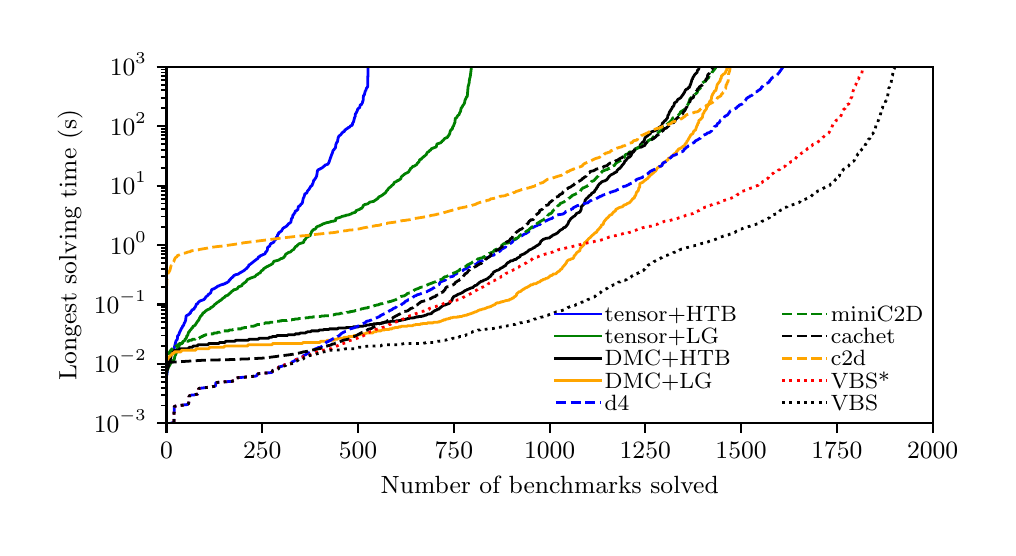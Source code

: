 \begingroup%
\makeatletter%
\begin{pgfpicture}%
\pgfpathrectangle{\pgfpointorigin}{\pgfqpoint{4.803in}{2.502in}}%
\pgfusepath{use as bounding box, clip}%
\begin{pgfscope}%
\pgfsetbuttcap%
\pgfsetmiterjoin%
\definecolor{currentfill}{rgb}{1.0,1.0,1.0}%
\pgfsetfillcolor{currentfill}%
\pgfsetlinewidth{0.0pt}%
\definecolor{currentstroke}{rgb}{1.0,1.0,1.0}%
\pgfsetstrokecolor{currentstroke}%
\pgfsetdash{}{0pt}%
\pgfpathmoveto{\pgfqpoint{0.0in}{0.0in}}%
\pgfpathlineto{\pgfqpoint{4.803in}{0.0in}}%
\pgfpathlineto{\pgfqpoint{4.803in}{2.502in}}%
\pgfpathlineto{\pgfqpoint{0.0in}{2.502in}}%
\pgfpathclose%
\pgfusepath{fill}%
\end{pgfscope}%
\begin{pgfscope}%
\pgfsetbuttcap%
\pgfsetmiterjoin%
\definecolor{currentfill}{rgb}{1.0,1.0,1.0}%
\pgfsetfillcolor{currentfill}%
\pgfsetlinewidth{0.0pt}%
\definecolor{currentstroke}{rgb}{0.0,0.0,0.0}%
\pgfsetstrokecolor{currentstroke}%
\pgfsetstrokeopacity{0.0}%
\pgfsetdash{}{0pt}%
\pgfpathmoveto{\pgfqpoint{0.694in}{0.524in}}%
\pgfpathlineto{\pgfqpoint{4.525in}{0.524in}}%
\pgfpathlineto{\pgfqpoint{4.525in}{2.307in}}%
\pgfpathlineto{\pgfqpoint{0.694in}{2.307in}}%
\pgfpathclose%
\pgfusepath{fill}%
\end{pgfscope}%
\begin{pgfscope}%
\pgfsetbuttcap%
\pgfsetroundjoin%
\definecolor{currentfill}{rgb}{0.0,0.0,0.0}%
\pgfsetfillcolor{currentfill}%
\pgfsetlinewidth{0.803pt}%
\definecolor{currentstroke}{rgb}{0.0,0.0,0.0}%
\pgfsetstrokecolor{currentstroke}%
\pgfsetdash{}{0pt}%
\pgfsys@defobject{currentmarker}{\pgfqpoint{0.0in}{-0.049in}}{\pgfqpoint{0.0in}{0.0in}}{%
\pgfpathmoveto{\pgfqpoint{0.0in}{0.0in}}%
\pgfpathlineto{\pgfqpoint{0.0in}{-0.049in}}%
\pgfusepath{stroke,fill}%
}%
\begin{pgfscope}%
\pgfsys@transformshift{0.694in}{0.524in}%
\pgfsys@useobject{currentmarker}{}%
\end{pgfscope}%
\end{pgfscope}%
\begin{pgfscope}%
\definecolor{textcolor}{rgb}{0.0,0.0,0.0}%
\pgfsetstrokecolor{textcolor}%
\pgfsetfillcolor{textcolor}%
\pgftext[x=0.694in,y=0.426in,,top]{\color{textcolor}\rmfamily\fontsize{9.0}{10.8}\selectfont \(\displaystyle 0\)}%
\end{pgfscope}%
\begin{pgfscope}%
\pgfsetbuttcap%
\pgfsetroundjoin%
\definecolor{currentfill}{rgb}{0.0,0.0,0.0}%
\pgfsetfillcolor{currentfill}%
\pgfsetlinewidth{0.803pt}%
\definecolor{currentstroke}{rgb}{0.0,0.0,0.0}%
\pgfsetstrokecolor{currentstroke}%
\pgfsetdash{}{0pt}%
\pgfsys@defobject{currentmarker}{\pgfqpoint{0.0in}{-0.049in}}{\pgfqpoint{0.0in}{0.0in}}{%
\pgfpathmoveto{\pgfqpoint{0.0in}{0.0in}}%
\pgfpathlineto{\pgfqpoint{0.0in}{-0.049in}}%
\pgfusepath{stroke,fill}%
}%
\begin{pgfscope}%
\pgfsys@transformshift{1.173in}{0.524in}%
\pgfsys@useobject{currentmarker}{}%
\end{pgfscope}%
\end{pgfscope}%
\begin{pgfscope}%
\definecolor{textcolor}{rgb}{0.0,0.0,0.0}%
\pgfsetstrokecolor{textcolor}%
\pgfsetfillcolor{textcolor}%
\pgftext[x=1.173in,y=0.426in,,top]{\color{textcolor}\rmfamily\fontsize{9.0}{10.8}\selectfont \(\displaystyle 250\)}%
\end{pgfscope}%
\begin{pgfscope}%
\pgfsetbuttcap%
\pgfsetroundjoin%
\definecolor{currentfill}{rgb}{0.0,0.0,0.0}%
\pgfsetfillcolor{currentfill}%
\pgfsetlinewidth{0.803pt}%
\definecolor{currentstroke}{rgb}{0.0,0.0,0.0}%
\pgfsetstrokecolor{currentstroke}%
\pgfsetdash{}{0pt}%
\pgfsys@defobject{currentmarker}{\pgfqpoint{0.0in}{-0.049in}}{\pgfqpoint{0.0in}{0.0in}}{%
\pgfpathmoveto{\pgfqpoint{0.0in}{0.0in}}%
\pgfpathlineto{\pgfqpoint{0.0in}{-0.049in}}%
\pgfusepath{stroke,fill}%
}%
\begin{pgfscope}%
\pgfsys@transformshift{1.652in}{0.524in}%
\pgfsys@useobject{currentmarker}{}%
\end{pgfscope}%
\end{pgfscope}%
\begin{pgfscope}%
\definecolor{textcolor}{rgb}{0.0,0.0,0.0}%
\pgfsetstrokecolor{textcolor}%
\pgfsetfillcolor{textcolor}%
\pgftext[x=1.652in,y=0.426in,,top]{\color{textcolor}\rmfamily\fontsize{9.0}{10.8}\selectfont \(\displaystyle 500\)}%
\end{pgfscope}%
\begin{pgfscope}%
\pgfsetbuttcap%
\pgfsetroundjoin%
\definecolor{currentfill}{rgb}{0.0,0.0,0.0}%
\pgfsetfillcolor{currentfill}%
\pgfsetlinewidth{0.803pt}%
\definecolor{currentstroke}{rgb}{0.0,0.0,0.0}%
\pgfsetstrokecolor{currentstroke}%
\pgfsetdash{}{0pt}%
\pgfsys@defobject{currentmarker}{\pgfqpoint{0.0in}{-0.049in}}{\pgfqpoint{0.0in}{0.0in}}{%
\pgfpathmoveto{\pgfqpoint{0.0in}{0.0in}}%
\pgfpathlineto{\pgfqpoint{0.0in}{-0.049in}}%
\pgfusepath{stroke,fill}%
}%
\begin{pgfscope}%
\pgfsys@transformshift{2.131in}{0.524in}%
\pgfsys@useobject{currentmarker}{}%
\end{pgfscope}%
\end{pgfscope}%
\begin{pgfscope}%
\definecolor{textcolor}{rgb}{0.0,0.0,0.0}%
\pgfsetstrokecolor{textcolor}%
\pgfsetfillcolor{textcolor}%
\pgftext[x=2.131in,y=0.426in,,top]{\color{textcolor}\rmfamily\fontsize{9.0}{10.8}\selectfont \(\displaystyle 750\)}%
\end{pgfscope}%
\begin{pgfscope}%
\pgfsetbuttcap%
\pgfsetroundjoin%
\definecolor{currentfill}{rgb}{0.0,0.0,0.0}%
\pgfsetfillcolor{currentfill}%
\pgfsetlinewidth{0.803pt}%
\definecolor{currentstroke}{rgb}{0.0,0.0,0.0}%
\pgfsetstrokecolor{currentstroke}%
\pgfsetdash{}{0pt}%
\pgfsys@defobject{currentmarker}{\pgfqpoint{0.0in}{-0.049in}}{\pgfqpoint{0.0in}{0.0in}}{%
\pgfpathmoveto{\pgfqpoint{0.0in}{0.0in}}%
\pgfpathlineto{\pgfqpoint{0.0in}{-0.049in}}%
\pgfusepath{stroke,fill}%
}%
\begin{pgfscope}%
\pgfsys@transformshift{2.61in}{0.524in}%
\pgfsys@useobject{currentmarker}{}%
\end{pgfscope}%
\end{pgfscope}%
\begin{pgfscope}%
\definecolor{textcolor}{rgb}{0.0,0.0,0.0}%
\pgfsetstrokecolor{textcolor}%
\pgfsetfillcolor{textcolor}%
\pgftext[x=2.61in,y=0.426in,,top]{\color{textcolor}\rmfamily\fontsize{9.0}{10.8}\selectfont \(\displaystyle 1000\)}%
\end{pgfscope}%
\begin{pgfscope}%
\pgfsetbuttcap%
\pgfsetroundjoin%
\definecolor{currentfill}{rgb}{0.0,0.0,0.0}%
\pgfsetfillcolor{currentfill}%
\pgfsetlinewidth{0.803pt}%
\definecolor{currentstroke}{rgb}{0.0,0.0,0.0}%
\pgfsetstrokecolor{currentstroke}%
\pgfsetdash{}{0pt}%
\pgfsys@defobject{currentmarker}{\pgfqpoint{0.0in}{-0.049in}}{\pgfqpoint{0.0in}{0.0in}}{%
\pgfpathmoveto{\pgfqpoint{0.0in}{0.0in}}%
\pgfpathlineto{\pgfqpoint{0.0in}{-0.049in}}%
\pgfusepath{stroke,fill}%
}%
\begin{pgfscope}%
\pgfsys@transformshift{3.088in}{0.524in}%
\pgfsys@useobject{currentmarker}{}%
\end{pgfscope}%
\end{pgfscope}%
\begin{pgfscope}%
\definecolor{textcolor}{rgb}{0.0,0.0,0.0}%
\pgfsetstrokecolor{textcolor}%
\pgfsetfillcolor{textcolor}%
\pgftext[x=3.088in,y=0.426in,,top]{\color{textcolor}\rmfamily\fontsize{9.0}{10.8}\selectfont \(\displaystyle 1250\)}%
\end{pgfscope}%
\begin{pgfscope}%
\pgfsetbuttcap%
\pgfsetroundjoin%
\definecolor{currentfill}{rgb}{0.0,0.0,0.0}%
\pgfsetfillcolor{currentfill}%
\pgfsetlinewidth{0.803pt}%
\definecolor{currentstroke}{rgb}{0.0,0.0,0.0}%
\pgfsetstrokecolor{currentstroke}%
\pgfsetdash{}{0pt}%
\pgfsys@defobject{currentmarker}{\pgfqpoint{0.0in}{-0.049in}}{\pgfqpoint{0.0in}{0.0in}}{%
\pgfpathmoveto{\pgfqpoint{0.0in}{0.0in}}%
\pgfpathlineto{\pgfqpoint{0.0in}{-0.049in}}%
\pgfusepath{stroke,fill}%
}%
\begin{pgfscope}%
\pgfsys@transformshift{3.567in}{0.524in}%
\pgfsys@useobject{currentmarker}{}%
\end{pgfscope}%
\end{pgfscope}%
\begin{pgfscope}%
\definecolor{textcolor}{rgb}{0.0,0.0,0.0}%
\pgfsetstrokecolor{textcolor}%
\pgfsetfillcolor{textcolor}%
\pgftext[x=3.567in,y=0.426in,,top]{\color{textcolor}\rmfamily\fontsize{9.0}{10.8}\selectfont \(\displaystyle 1500\)}%
\end{pgfscope}%
\begin{pgfscope}%
\pgfsetbuttcap%
\pgfsetroundjoin%
\definecolor{currentfill}{rgb}{0.0,0.0,0.0}%
\pgfsetfillcolor{currentfill}%
\pgfsetlinewidth{0.803pt}%
\definecolor{currentstroke}{rgb}{0.0,0.0,0.0}%
\pgfsetstrokecolor{currentstroke}%
\pgfsetdash{}{0pt}%
\pgfsys@defobject{currentmarker}{\pgfqpoint{0.0in}{-0.049in}}{\pgfqpoint{0.0in}{0.0in}}{%
\pgfpathmoveto{\pgfqpoint{0.0in}{0.0in}}%
\pgfpathlineto{\pgfqpoint{0.0in}{-0.049in}}%
\pgfusepath{stroke,fill}%
}%
\begin{pgfscope}%
\pgfsys@transformshift{4.046in}{0.524in}%
\pgfsys@useobject{currentmarker}{}%
\end{pgfscope}%
\end{pgfscope}%
\begin{pgfscope}%
\definecolor{textcolor}{rgb}{0.0,0.0,0.0}%
\pgfsetstrokecolor{textcolor}%
\pgfsetfillcolor{textcolor}%
\pgftext[x=4.046in,y=0.426in,,top]{\color{textcolor}\rmfamily\fontsize{9.0}{10.8}\selectfont \(\displaystyle 1750\)}%
\end{pgfscope}%
\begin{pgfscope}%
\pgfsetbuttcap%
\pgfsetroundjoin%
\definecolor{currentfill}{rgb}{0.0,0.0,0.0}%
\pgfsetfillcolor{currentfill}%
\pgfsetlinewidth{0.803pt}%
\definecolor{currentstroke}{rgb}{0.0,0.0,0.0}%
\pgfsetstrokecolor{currentstroke}%
\pgfsetdash{}{0pt}%
\pgfsys@defobject{currentmarker}{\pgfqpoint{0.0in}{-0.049in}}{\pgfqpoint{0.0in}{0.0in}}{%
\pgfpathmoveto{\pgfqpoint{0.0in}{0.0in}}%
\pgfpathlineto{\pgfqpoint{0.0in}{-0.049in}}%
\pgfusepath{stroke,fill}%
}%
\begin{pgfscope}%
\pgfsys@transformshift{4.525in}{0.524in}%
\pgfsys@useobject{currentmarker}{}%
\end{pgfscope}%
\end{pgfscope}%
\begin{pgfscope}%
\definecolor{textcolor}{rgb}{0.0,0.0,0.0}%
\pgfsetstrokecolor{textcolor}%
\pgfsetfillcolor{textcolor}%
\pgftext[x=4.525in,y=0.426in,,top]{\color{textcolor}\rmfamily\fontsize{9.0}{10.8}\selectfont \(\displaystyle 2000\)}%
\end{pgfscope}%
\begin{pgfscope}%
\definecolor{textcolor}{rgb}{0.0,0.0,0.0}%
\pgfsetstrokecolor{textcolor}%
\pgfsetfillcolor{textcolor}%
\pgftext[x=2.61in,y=0.26in,,top]{\color{textcolor}\rmfamily\fontsize{9.0}{10.8}\selectfont Number of benchmarks solved}%
\end{pgfscope}%
\begin{pgfscope}%
\pgfsetbuttcap%
\pgfsetroundjoin%
\definecolor{currentfill}{rgb}{0.0,0.0,0.0}%
\pgfsetfillcolor{currentfill}%
\pgfsetlinewidth{0.803pt}%
\definecolor{currentstroke}{rgb}{0.0,0.0,0.0}%
\pgfsetstrokecolor{currentstroke}%
\pgfsetdash{}{0pt}%
\pgfsys@defobject{currentmarker}{\pgfqpoint{-0.049in}{0.0in}}{\pgfqpoint{0.0in}{0.0in}}{%
\pgfpathmoveto{\pgfqpoint{0.0in}{0.0in}}%
\pgfpathlineto{\pgfqpoint{-0.049in}{0.0in}}%
\pgfusepath{stroke,fill}%
}%
\begin{pgfscope}%
\pgfsys@transformshift{0.694in}{0.524in}%
\pgfsys@useobject{currentmarker}{}%
\end{pgfscope}%
\end{pgfscope}%
\begin{pgfscope}%
\definecolor{textcolor}{rgb}{0.0,0.0,0.0}%
\pgfsetstrokecolor{textcolor}%
\pgfsetfillcolor{textcolor}%
\pgftext[x=0.331in, y=0.479in, left, base]{\color{textcolor}\rmfamily\fontsize{9.0}{10.8}\selectfont \(\displaystyle 10^{-3}\)}%
\end{pgfscope}%
\begin{pgfscope}%
\pgfsetbuttcap%
\pgfsetroundjoin%
\definecolor{currentfill}{rgb}{0.0,0.0,0.0}%
\pgfsetfillcolor{currentfill}%
\pgfsetlinewidth{0.803pt}%
\definecolor{currentstroke}{rgb}{0.0,0.0,0.0}%
\pgfsetstrokecolor{currentstroke}%
\pgfsetdash{}{0pt}%
\pgfsys@defobject{currentmarker}{\pgfqpoint{-0.049in}{0.0in}}{\pgfqpoint{0.0in}{0.0in}}{%
\pgfpathmoveto{\pgfqpoint{0.0in}{0.0in}}%
\pgfpathlineto{\pgfqpoint{-0.049in}{0.0in}}%
\pgfusepath{stroke,fill}%
}%
\begin{pgfscope}%
\pgfsys@transformshift{0.694in}{0.821in}%
\pgfsys@useobject{currentmarker}{}%
\end{pgfscope}%
\end{pgfscope}%
\begin{pgfscope}%
\definecolor{textcolor}{rgb}{0.0,0.0,0.0}%
\pgfsetstrokecolor{textcolor}%
\pgfsetfillcolor{textcolor}%
\pgftext[x=0.331in, y=0.776in, left, base]{\color{textcolor}\rmfamily\fontsize{9.0}{10.8}\selectfont \(\displaystyle 10^{-2}\)}%
\end{pgfscope}%
\begin{pgfscope}%
\pgfsetbuttcap%
\pgfsetroundjoin%
\definecolor{currentfill}{rgb}{0.0,0.0,0.0}%
\pgfsetfillcolor{currentfill}%
\pgfsetlinewidth{0.803pt}%
\definecolor{currentstroke}{rgb}{0.0,0.0,0.0}%
\pgfsetstrokecolor{currentstroke}%
\pgfsetdash{}{0pt}%
\pgfsys@defobject{currentmarker}{\pgfqpoint{-0.049in}{0.0in}}{\pgfqpoint{0.0in}{0.0in}}{%
\pgfpathmoveto{\pgfqpoint{0.0in}{0.0in}}%
\pgfpathlineto{\pgfqpoint{-0.049in}{0.0in}}%
\pgfusepath{stroke,fill}%
}%
\begin{pgfscope}%
\pgfsys@transformshift{0.694in}{1.118in}%
\pgfsys@useobject{currentmarker}{}%
\end{pgfscope}%
\end{pgfscope}%
\begin{pgfscope}%
\definecolor{textcolor}{rgb}{0.0,0.0,0.0}%
\pgfsetstrokecolor{textcolor}%
\pgfsetfillcolor{textcolor}%
\pgftext[x=0.331in, y=1.073in, left, base]{\color{textcolor}\rmfamily\fontsize{9.0}{10.8}\selectfont \(\displaystyle 10^{-1}\)}%
\end{pgfscope}%
\begin{pgfscope}%
\pgfsetbuttcap%
\pgfsetroundjoin%
\definecolor{currentfill}{rgb}{0.0,0.0,0.0}%
\pgfsetfillcolor{currentfill}%
\pgfsetlinewidth{0.803pt}%
\definecolor{currentstroke}{rgb}{0.0,0.0,0.0}%
\pgfsetstrokecolor{currentstroke}%
\pgfsetdash{}{0pt}%
\pgfsys@defobject{currentmarker}{\pgfqpoint{-0.049in}{0.0in}}{\pgfqpoint{0.0in}{0.0in}}{%
\pgfpathmoveto{\pgfqpoint{0.0in}{0.0in}}%
\pgfpathlineto{\pgfqpoint{-0.049in}{0.0in}}%
\pgfusepath{stroke,fill}%
}%
\begin{pgfscope}%
\pgfsys@transformshift{0.694in}{1.415in}%
\pgfsys@useobject{currentmarker}{}%
\end{pgfscope}%
\end{pgfscope}%
\begin{pgfscope}%
\definecolor{textcolor}{rgb}{0.0,0.0,0.0}%
\pgfsetstrokecolor{textcolor}%
\pgfsetfillcolor{textcolor}%
\pgftext[x=0.411in, y=1.37in, left, base]{\color{textcolor}\rmfamily\fontsize{9.0}{10.8}\selectfont \(\displaystyle 10^{0}\)}%
\end{pgfscope}%
\begin{pgfscope}%
\pgfsetbuttcap%
\pgfsetroundjoin%
\definecolor{currentfill}{rgb}{0.0,0.0,0.0}%
\pgfsetfillcolor{currentfill}%
\pgfsetlinewidth{0.803pt}%
\definecolor{currentstroke}{rgb}{0.0,0.0,0.0}%
\pgfsetstrokecolor{currentstroke}%
\pgfsetdash{}{0pt}%
\pgfsys@defobject{currentmarker}{\pgfqpoint{-0.049in}{0.0in}}{\pgfqpoint{0.0in}{0.0in}}{%
\pgfpathmoveto{\pgfqpoint{0.0in}{0.0in}}%
\pgfpathlineto{\pgfqpoint{-0.049in}{0.0in}}%
\pgfusepath{stroke,fill}%
}%
\begin{pgfscope}%
\pgfsys@transformshift{0.694in}{1.712in}%
\pgfsys@useobject{currentmarker}{}%
\end{pgfscope}%
\end{pgfscope}%
\begin{pgfscope}%
\definecolor{textcolor}{rgb}{0.0,0.0,0.0}%
\pgfsetstrokecolor{textcolor}%
\pgfsetfillcolor{textcolor}%
\pgftext[x=0.411in, y=1.668in, left, base]{\color{textcolor}\rmfamily\fontsize{9.0}{10.8}\selectfont \(\displaystyle 10^{1}\)}%
\end{pgfscope}%
\begin{pgfscope}%
\pgfsetbuttcap%
\pgfsetroundjoin%
\definecolor{currentfill}{rgb}{0.0,0.0,0.0}%
\pgfsetfillcolor{currentfill}%
\pgfsetlinewidth{0.803pt}%
\definecolor{currentstroke}{rgb}{0.0,0.0,0.0}%
\pgfsetstrokecolor{currentstroke}%
\pgfsetdash{}{0pt}%
\pgfsys@defobject{currentmarker}{\pgfqpoint{-0.049in}{0.0in}}{\pgfqpoint{0.0in}{0.0in}}{%
\pgfpathmoveto{\pgfqpoint{0.0in}{0.0in}}%
\pgfpathlineto{\pgfqpoint{-0.049in}{0.0in}}%
\pgfusepath{stroke,fill}%
}%
\begin{pgfscope}%
\pgfsys@transformshift{0.694in}{2.01in}%
\pgfsys@useobject{currentmarker}{}%
\end{pgfscope}%
\end{pgfscope}%
\begin{pgfscope}%
\definecolor{textcolor}{rgb}{0.0,0.0,0.0}%
\pgfsetstrokecolor{textcolor}%
\pgfsetfillcolor{textcolor}%
\pgftext[x=0.411in, y=1.965in, left, base]{\color{textcolor}\rmfamily\fontsize{9.0}{10.8}\selectfont \(\displaystyle 10^{2}\)}%
\end{pgfscope}%
\begin{pgfscope}%
\pgfsetbuttcap%
\pgfsetroundjoin%
\definecolor{currentfill}{rgb}{0.0,0.0,0.0}%
\pgfsetfillcolor{currentfill}%
\pgfsetlinewidth{0.803pt}%
\definecolor{currentstroke}{rgb}{0.0,0.0,0.0}%
\pgfsetstrokecolor{currentstroke}%
\pgfsetdash{}{0pt}%
\pgfsys@defobject{currentmarker}{\pgfqpoint{-0.049in}{0.0in}}{\pgfqpoint{0.0in}{0.0in}}{%
\pgfpathmoveto{\pgfqpoint{0.0in}{0.0in}}%
\pgfpathlineto{\pgfqpoint{-0.049in}{0.0in}}%
\pgfusepath{stroke,fill}%
}%
\begin{pgfscope}%
\pgfsys@transformshift{0.694in}{2.307in}%
\pgfsys@useobject{currentmarker}{}%
\end{pgfscope}%
\end{pgfscope}%
\begin{pgfscope}%
\definecolor{textcolor}{rgb}{0.0,0.0,0.0}%
\pgfsetstrokecolor{textcolor}%
\pgfsetfillcolor{textcolor}%
\pgftext[x=0.411in, y=2.262in, left, base]{\color{textcolor}\rmfamily\fontsize{9.0}{10.8}\selectfont \(\displaystyle 10^{3}\)}%
\end{pgfscope}%
\begin{pgfscope}%
\pgfsetbuttcap%
\pgfsetroundjoin%
\definecolor{currentfill}{rgb}{0.0,0.0,0.0}%
\pgfsetfillcolor{currentfill}%
\pgfsetlinewidth{0.602pt}%
\definecolor{currentstroke}{rgb}{0.0,0.0,0.0}%
\pgfsetstrokecolor{currentstroke}%
\pgfsetdash{}{0pt}%
\pgfsys@defobject{currentmarker}{\pgfqpoint{-0.028in}{0.0in}}{\pgfqpoint{0.0in}{0.0in}}{%
\pgfpathmoveto{\pgfqpoint{0.0in}{0.0in}}%
\pgfpathlineto{\pgfqpoint{-0.028in}{0.0in}}%
\pgfusepath{stroke,fill}%
}%
\begin{pgfscope}%
\pgfsys@transformshift{0.694in}{0.613in}%
\pgfsys@useobject{currentmarker}{}%
\end{pgfscope}%
\end{pgfscope}%
\begin{pgfscope}%
\pgfsetbuttcap%
\pgfsetroundjoin%
\definecolor{currentfill}{rgb}{0.0,0.0,0.0}%
\pgfsetfillcolor{currentfill}%
\pgfsetlinewidth{0.602pt}%
\definecolor{currentstroke}{rgb}{0.0,0.0,0.0}%
\pgfsetstrokecolor{currentstroke}%
\pgfsetdash{}{0pt}%
\pgfsys@defobject{currentmarker}{\pgfqpoint{-0.028in}{0.0in}}{\pgfqpoint{0.0in}{0.0in}}{%
\pgfpathmoveto{\pgfqpoint{0.0in}{0.0in}}%
\pgfpathlineto{\pgfqpoint{-0.028in}{0.0in}}%
\pgfusepath{stroke,fill}%
}%
\begin{pgfscope}%
\pgfsys@transformshift{0.694in}{0.665in}%
\pgfsys@useobject{currentmarker}{}%
\end{pgfscope}%
\end{pgfscope}%
\begin{pgfscope}%
\pgfsetbuttcap%
\pgfsetroundjoin%
\definecolor{currentfill}{rgb}{0.0,0.0,0.0}%
\pgfsetfillcolor{currentfill}%
\pgfsetlinewidth{0.602pt}%
\definecolor{currentstroke}{rgb}{0.0,0.0,0.0}%
\pgfsetstrokecolor{currentstroke}%
\pgfsetdash{}{0pt}%
\pgfsys@defobject{currentmarker}{\pgfqpoint{-0.028in}{0.0in}}{\pgfqpoint{0.0in}{0.0in}}{%
\pgfpathmoveto{\pgfqpoint{0.0in}{0.0in}}%
\pgfpathlineto{\pgfqpoint{-0.028in}{0.0in}}%
\pgfusepath{stroke,fill}%
}%
\begin{pgfscope}%
\pgfsys@transformshift{0.694in}{0.702in}%
\pgfsys@useobject{currentmarker}{}%
\end{pgfscope}%
\end{pgfscope}%
\begin{pgfscope}%
\pgfsetbuttcap%
\pgfsetroundjoin%
\definecolor{currentfill}{rgb}{0.0,0.0,0.0}%
\pgfsetfillcolor{currentfill}%
\pgfsetlinewidth{0.602pt}%
\definecolor{currentstroke}{rgb}{0.0,0.0,0.0}%
\pgfsetstrokecolor{currentstroke}%
\pgfsetdash{}{0pt}%
\pgfsys@defobject{currentmarker}{\pgfqpoint{-0.028in}{0.0in}}{\pgfqpoint{0.0in}{0.0in}}{%
\pgfpathmoveto{\pgfqpoint{0.0in}{0.0in}}%
\pgfpathlineto{\pgfqpoint{-0.028in}{0.0in}}%
\pgfusepath{stroke,fill}%
}%
\begin{pgfscope}%
\pgfsys@transformshift{0.694in}{0.731in}%
\pgfsys@useobject{currentmarker}{}%
\end{pgfscope}%
\end{pgfscope}%
\begin{pgfscope}%
\pgfsetbuttcap%
\pgfsetroundjoin%
\definecolor{currentfill}{rgb}{0.0,0.0,0.0}%
\pgfsetfillcolor{currentfill}%
\pgfsetlinewidth{0.602pt}%
\definecolor{currentstroke}{rgb}{0.0,0.0,0.0}%
\pgfsetstrokecolor{currentstroke}%
\pgfsetdash{}{0pt}%
\pgfsys@defobject{currentmarker}{\pgfqpoint{-0.028in}{0.0in}}{\pgfqpoint{0.0in}{0.0in}}{%
\pgfpathmoveto{\pgfqpoint{0.0in}{0.0in}}%
\pgfpathlineto{\pgfqpoint{-0.028in}{0.0in}}%
\pgfusepath{stroke,fill}%
}%
\begin{pgfscope}%
\pgfsys@transformshift{0.694in}{0.755in}%
\pgfsys@useobject{currentmarker}{}%
\end{pgfscope}%
\end{pgfscope}%
\begin{pgfscope}%
\pgfsetbuttcap%
\pgfsetroundjoin%
\definecolor{currentfill}{rgb}{0.0,0.0,0.0}%
\pgfsetfillcolor{currentfill}%
\pgfsetlinewidth{0.602pt}%
\definecolor{currentstroke}{rgb}{0.0,0.0,0.0}%
\pgfsetstrokecolor{currentstroke}%
\pgfsetdash{}{0pt}%
\pgfsys@defobject{currentmarker}{\pgfqpoint{-0.028in}{0.0in}}{\pgfqpoint{0.0in}{0.0in}}{%
\pgfpathmoveto{\pgfqpoint{0.0in}{0.0in}}%
\pgfpathlineto{\pgfqpoint{-0.028in}{0.0in}}%
\pgfusepath{stroke,fill}%
}%
\begin{pgfscope}%
\pgfsys@transformshift{0.694in}{0.775in}%
\pgfsys@useobject{currentmarker}{}%
\end{pgfscope}%
\end{pgfscope}%
\begin{pgfscope}%
\pgfsetbuttcap%
\pgfsetroundjoin%
\definecolor{currentfill}{rgb}{0.0,0.0,0.0}%
\pgfsetfillcolor{currentfill}%
\pgfsetlinewidth{0.602pt}%
\definecolor{currentstroke}{rgb}{0.0,0.0,0.0}%
\pgfsetstrokecolor{currentstroke}%
\pgfsetdash{}{0pt}%
\pgfsys@defobject{currentmarker}{\pgfqpoint{-0.028in}{0.0in}}{\pgfqpoint{0.0in}{0.0in}}{%
\pgfpathmoveto{\pgfqpoint{0.0in}{0.0in}}%
\pgfpathlineto{\pgfqpoint{-0.028in}{0.0in}}%
\pgfusepath{stroke,fill}%
}%
\begin{pgfscope}%
\pgfsys@transformshift{0.694in}{0.792in}%
\pgfsys@useobject{currentmarker}{}%
\end{pgfscope}%
\end{pgfscope}%
\begin{pgfscope}%
\pgfsetbuttcap%
\pgfsetroundjoin%
\definecolor{currentfill}{rgb}{0.0,0.0,0.0}%
\pgfsetfillcolor{currentfill}%
\pgfsetlinewidth{0.602pt}%
\definecolor{currentstroke}{rgb}{0.0,0.0,0.0}%
\pgfsetstrokecolor{currentstroke}%
\pgfsetdash{}{0pt}%
\pgfsys@defobject{currentmarker}{\pgfqpoint{-0.028in}{0.0in}}{\pgfqpoint{0.0in}{0.0in}}{%
\pgfpathmoveto{\pgfqpoint{0.0in}{0.0in}}%
\pgfpathlineto{\pgfqpoint{-0.028in}{0.0in}}%
\pgfusepath{stroke,fill}%
}%
\begin{pgfscope}%
\pgfsys@transformshift{0.694in}{0.807in}%
\pgfsys@useobject{currentmarker}{}%
\end{pgfscope}%
\end{pgfscope}%
\begin{pgfscope}%
\pgfsetbuttcap%
\pgfsetroundjoin%
\definecolor{currentfill}{rgb}{0.0,0.0,0.0}%
\pgfsetfillcolor{currentfill}%
\pgfsetlinewidth{0.602pt}%
\definecolor{currentstroke}{rgb}{0.0,0.0,0.0}%
\pgfsetstrokecolor{currentstroke}%
\pgfsetdash{}{0pt}%
\pgfsys@defobject{currentmarker}{\pgfqpoint{-0.028in}{0.0in}}{\pgfqpoint{0.0in}{0.0in}}{%
\pgfpathmoveto{\pgfqpoint{0.0in}{0.0in}}%
\pgfpathlineto{\pgfqpoint{-0.028in}{0.0in}}%
\pgfusepath{stroke,fill}%
}%
\begin{pgfscope}%
\pgfsys@transformshift{0.694in}{0.91in}%
\pgfsys@useobject{currentmarker}{}%
\end{pgfscope}%
\end{pgfscope}%
\begin{pgfscope}%
\pgfsetbuttcap%
\pgfsetroundjoin%
\definecolor{currentfill}{rgb}{0.0,0.0,0.0}%
\pgfsetfillcolor{currentfill}%
\pgfsetlinewidth{0.602pt}%
\definecolor{currentstroke}{rgb}{0.0,0.0,0.0}%
\pgfsetstrokecolor{currentstroke}%
\pgfsetdash{}{0pt}%
\pgfsys@defobject{currentmarker}{\pgfqpoint{-0.028in}{0.0in}}{\pgfqpoint{0.0in}{0.0in}}{%
\pgfpathmoveto{\pgfqpoint{0.0in}{0.0in}}%
\pgfpathlineto{\pgfqpoint{-0.028in}{0.0in}}%
\pgfusepath{stroke,fill}%
}%
\begin{pgfscope}%
\pgfsys@transformshift{0.694in}{0.963in}%
\pgfsys@useobject{currentmarker}{}%
\end{pgfscope}%
\end{pgfscope}%
\begin{pgfscope}%
\pgfsetbuttcap%
\pgfsetroundjoin%
\definecolor{currentfill}{rgb}{0.0,0.0,0.0}%
\pgfsetfillcolor{currentfill}%
\pgfsetlinewidth{0.602pt}%
\definecolor{currentstroke}{rgb}{0.0,0.0,0.0}%
\pgfsetstrokecolor{currentstroke}%
\pgfsetdash{}{0pt}%
\pgfsys@defobject{currentmarker}{\pgfqpoint{-0.028in}{0.0in}}{\pgfqpoint{0.0in}{0.0in}}{%
\pgfpathmoveto{\pgfqpoint{0.0in}{0.0in}}%
\pgfpathlineto{\pgfqpoint{-0.028in}{0.0in}}%
\pgfusepath{stroke,fill}%
}%
\begin{pgfscope}%
\pgfsys@transformshift{0.694in}{1.0in}%
\pgfsys@useobject{currentmarker}{}%
\end{pgfscope}%
\end{pgfscope}%
\begin{pgfscope}%
\pgfsetbuttcap%
\pgfsetroundjoin%
\definecolor{currentfill}{rgb}{0.0,0.0,0.0}%
\pgfsetfillcolor{currentfill}%
\pgfsetlinewidth{0.602pt}%
\definecolor{currentstroke}{rgb}{0.0,0.0,0.0}%
\pgfsetstrokecolor{currentstroke}%
\pgfsetdash{}{0pt}%
\pgfsys@defobject{currentmarker}{\pgfqpoint{-0.028in}{0.0in}}{\pgfqpoint{0.0in}{0.0in}}{%
\pgfpathmoveto{\pgfqpoint{0.0in}{0.0in}}%
\pgfpathlineto{\pgfqpoint{-0.028in}{0.0in}}%
\pgfusepath{stroke,fill}%
}%
\begin{pgfscope}%
\pgfsys@transformshift{0.694in}{1.029in}%
\pgfsys@useobject{currentmarker}{}%
\end{pgfscope}%
\end{pgfscope}%
\begin{pgfscope}%
\pgfsetbuttcap%
\pgfsetroundjoin%
\definecolor{currentfill}{rgb}{0.0,0.0,0.0}%
\pgfsetfillcolor{currentfill}%
\pgfsetlinewidth{0.602pt}%
\definecolor{currentstroke}{rgb}{0.0,0.0,0.0}%
\pgfsetstrokecolor{currentstroke}%
\pgfsetdash{}{0pt}%
\pgfsys@defobject{currentmarker}{\pgfqpoint{-0.028in}{0.0in}}{\pgfqpoint{0.0in}{0.0in}}{%
\pgfpathmoveto{\pgfqpoint{0.0in}{0.0in}}%
\pgfpathlineto{\pgfqpoint{-0.028in}{0.0in}}%
\pgfusepath{stroke,fill}%
}%
\begin{pgfscope}%
\pgfsys@transformshift{0.694in}{1.052in}%
\pgfsys@useobject{currentmarker}{}%
\end{pgfscope}%
\end{pgfscope}%
\begin{pgfscope}%
\pgfsetbuttcap%
\pgfsetroundjoin%
\definecolor{currentfill}{rgb}{0.0,0.0,0.0}%
\pgfsetfillcolor{currentfill}%
\pgfsetlinewidth{0.602pt}%
\definecolor{currentstroke}{rgb}{0.0,0.0,0.0}%
\pgfsetstrokecolor{currentstroke}%
\pgfsetdash{}{0pt}%
\pgfsys@defobject{currentmarker}{\pgfqpoint{-0.028in}{0.0in}}{\pgfqpoint{0.0in}{0.0in}}{%
\pgfpathmoveto{\pgfqpoint{0.0in}{0.0in}}%
\pgfpathlineto{\pgfqpoint{-0.028in}{0.0in}}%
\pgfusepath{stroke,fill}%
}%
\begin{pgfscope}%
\pgfsys@transformshift{0.694in}{1.072in}%
\pgfsys@useobject{currentmarker}{}%
\end{pgfscope}%
\end{pgfscope}%
\begin{pgfscope}%
\pgfsetbuttcap%
\pgfsetroundjoin%
\definecolor{currentfill}{rgb}{0.0,0.0,0.0}%
\pgfsetfillcolor{currentfill}%
\pgfsetlinewidth{0.602pt}%
\definecolor{currentstroke}{rgb}{0.0,0.0,0.0}%
\pgfsetstrokecolor{currentstroke}%
\pgfsetdash{}{0pt}%
\pgfsys@defobject{currentmarker}{\pgfqpoint{-0.028in}{0.0in}}{\pgfqpoint{0.0in}{0.0in}}{%
\pgfpathmoveto{\pgfqpoint{0.0in}{0.0in}}%
\pgfpathlineto{\pgfqpoint{-0.028in}{0.0in}}%
\pgfusepath{stroke,fill}%
}%
\begin{pgfscope}%
\pgfsys@transformshift{0.694in}{1.089in}%
\pgfsys@useobject{currentmarker}{}%
\end{pgfscope}%
\end{pgfscope}%
\begin{pgfscope}%
\pgfsetbuttcap%
\pgfsetroundjoin%
\definecolor{currentfill}{rgb}{0.0,0.0,0.0}%
\pgfsetfillcolor{currentfill}%
\pgfsetlinewidth{0.602pt}%
\definecolor{currentstroke}{rgb}{0.0,0.0,0.0}%
\pgfsetstrokecolor{currentstroke}%
\pgfsetdash{}{0pt}%
\pgfsys@defobject{currentmarker}{\pgfqpoint{-0.028in}{0.0in}}{\pgfqpoint{0.0in}{0.0in}}{%
\pgfpathmoveto{\pgfqpoint{0.0in}{0.0in}}%
\pgfpathlineto{\pgfqpoint{-0.028in}{0.0in}}%
\pgfusepath{stroke,fill}%
}%
\begin{pgfscope}%
\pgfsys@transformshift{0.694in}{1.104in}%
\pgfsys@useobject{currentmarker}{}%
\end{pgfscope}%
\end{pgfscope}%
\begin{pgfscope}%
\pgfsetbuttcap%
\pgfsetroundjoin%
\definecolor{currentfill}{rgb}{0.0,0.0,0.0}%
\pgfsetfillcolor{currentfill}%
\pgfsetlinewidth{0.602pt}%
\definecolor{currentstroke}{rgb}{0.0,0.0,0.0}%
\pgfsetstrokecolor{currentstroke}%
\pgfsetdash{}{0pt}%
\pgfsys@defobject{currentmarker}{\pgfqpoint{-0.028in}{0.0in}}{\pgfqpoint{0.0in}{0.0in}}{%
\pgfpathmoveto{\pgfqpoint{0.0in}{0.0in}}%
\pgfpathlineto{\pgfqpoint{-0.028in}{0.0in}}%
\pgfusepath{stroke,fill}%
}%
\begin{pgfscope}%
\pgfsys@transformshift{0.694in}{1.207in}%
\pgfsys@useobject{currentmarker}{}%
\end{pgfscope}%
\end{pgfscope}%
\begin{pgfscope}%
\pgfsetbuttcap%
\pgfsetroundjoin%
\definecolor{currentfill}{rgb}{0.0,0.0,0.0}%
\pgfsetfillcolor{currentfill}%
\pgfsetlinewidth{0.602pt}%
\definecolor{currentstroke}{rgb}{0.0,0.0,0.0}%
\pgfsetstrokecolor{currentstroke}%
\pgfsetdash{}{0pt}%
\pgfsys@defobject{currentmarker}{\pgfqpoint{-0.028in}{0.0in}}{\pgfqpoint{0.0in}{0.0in}}{%
\pgfpathmoveto{\pgfqpoint{0.0in}{0.0in}}%
\pgfpathlineto{\pgfqpoint{-0.028in}{0.0in}}%
\pgfusepath{stroke,fill}%
}%
\begin{pgfscope}%
\pgfsys@transformshift{0.694in}{1.26in}%
\pgfsys@useobject{currentmarker}{}%
\end{pgfscope}%
\end{pgfscope}%
\begin{pgfscope}%
\pgfsetbuttcap%
\pgfsetroundjoin%
\definecolor{currentfill}{rgb}{0.0,0.0,0.0}%
\pgfsetfillcolor{currentfill}%
\pgfsetlinewidth{0.602pt}%
\definecolor{currentstroke}{rgb}{0.0,0.0,0.0}%
\pgfsetstrokecolor{currentstroke}%
\pgfsetdash{}{0pt}%
\pgfsys@defobject{currentmarker}{\pgfqpoint{-0.028in}{0.0in}}{\pgfqpoint{0.0in}{0.0in}}{%
\pgfpathmoveto{\pgfqpoint{0.0in}{0.0in}}%
\pgfpathlineto{\pgfqpoint{-0.028in}{0.0in}}%
\pgfusepath{stroke,fill}%
}%
\begin{pgfscope}%
\pgfsys@transformshift{0.694in}{1.297in}%
\pgfsys@useobject{currentmarker}{}%
\end{pgfscope}%
\end{pgfscope}%
\begin{pgfscope}%
\pgfsetbuttcap%
\pgfsetroundjoin%
\definecolor{currentfill}{rgb}{0.0,0.0,0.0}%
\pgfsetfillcolor{currentfill}%
\pgfsetlinewidth{0.602pt}%
\definecolor{currentstroke}{rgb}{0.0,0.0,0.0}%
\pgfsetstrokecolor{currentstroke}%
\pgfsetdash{}{0pt}%
\pgfsys@defobject{currentmarker}{\pgfqpoint{-0.028in}{0.0in}}{\pgfqpoint{0.0in}{0.0in}}{%
\pgfpathmoveto{\pgfqpoint{0.0in}{0.0in}}%
\pgfpathlineto{\pgfqpoint{-0.028in}{0.0in}}%
\pgfusepath{stroke,fill}%
}%
\begin{pgfscope}%
\pgfsys@transformshift{0.694in}{1.326in}%
\pgfsys@useobject{currentmarker}{}%
\end{pgfscope}%
\end{pgfscope}%
\begin{pgfscope}%
\pgfsetbuttcap%
\pgfsetroundjoin%
\definecolor{currentfill}{rgb}{0.0,0.0,0.0}%
\pgfsetfillcolor{currentfill}%
\pgfsetlinewidth{0.602pt}%
\definecolor{currentstroke}{rgb}{0.0,0.0,0.0}%
\pgfsetstrokecolor{currentstroke}%
\pgfsetdash{}{0pt}%
\pgfsys@defobject{currentmarker}{\pgfqpoint{-0.028in}{0.0in}}{\pgfqpoint{0.0in}{0.0in}}{%
\pgfpathmoveto{\pgfqpoint{0.0in}{0.0in}}%
\pgfpathlineto{\pgfqpoint{-0.028in}{0.0in}}%
\pgfusepath{stroke,fill}%
}%
\begin{pgfscope}%
\pgfsys@transformshift{0.694in}{1.349in}%
\pgfsys@useobject{currentmarker}{}%
\end{pgfscope}%
\end{pgfscope}%
\begin{pgfscope}%
\pgfsetbuttcap%
\pgfsetroundjoin%
\definecolor{currentfill}{rgb}{0.0,0.0,0.0}%
\pgfsetfillcolor{currentfill}%
\pgfsetlinewidth{0.602pt}%
\definecolor{currentstroke}{rgb}{0.0,0.0,0.0}%
\pgfsetstrokecolor{currentstroke}%
\pgfsetdash{}{0pt}%
\pgfsys@defobject{currentmarker}{\pgfqpoint{-0.028in}{0.0in}}{\pgfqpoint{0.0in}{0.0in}}{%
\pgfpathmoveto{\pgfqpoint{0.0in}{0.0in}}%
\pgfpathlineto{\pgfqpoint{-0.028in}{0.0in}}%
\pgfusepath{stroke,fill}%
}%
\begin{pgfscope}%
\pgfsys@transformshift{0.694in}{1.369in}%
\pgfsys@useobject{currentmarker}{}%
\end{pgfscope}%
\end{pgfscope}%
\begin{pgfscope}%
\pgfsetbuttcap%
\pgfsetroundjoin%
\definecolor{currentfill}{rgb}{0.0,0.0,0.0}%
\pgfsetfillcolor{currentfill}%
\pgfsetlinewidth{0.602pt}%
\definecolor{currentstroke}{rgb}{0.0,0.0,0.0}%
\pgfsetstrokecolor{currentstroke}%
\pgfsetdash{}{0pt}%
\pgfsys@defobject{currentmarker}{\pgfqpoint{-0.028in}{0.0in}}{\pgfqpoint{0.0in}{0.0in}}{%
\pgfpathmoveto{\pgfqpoint{0.0in}{0.0in}}%
\pgfpathlineto{\pgfqpoint{-0.028in}{0.0in}}%
\pgfusepath{stroke,fill}%
}%
\begin{pgfscope}%
\pgfsys@transformshift{0.694in}{1.386in}%
\pgfsys@useobject{currentmarker}{}%
\end{pgfscope}%
\end{pgfscope}%
\begin{pgfscope}%
\pgfsetbuttcap%
\pgfsetroundjoin%
\definecolor{currentfill}{rgb}{0.0,0.0,0.0}%
\pgfsetfillcolor{currentfill}%
\pgfsetlinewidth{0.602pt}%
\definecolor{currentstroke}{rgb}{0.0,0.0,0.0}%
\pgfsetstrokecolor{currentstroke}%
\pgfsetdash{}{0pt}%
\pgfsys@defobject{currentmarker}{\pgfqpoint{-0.028in}{0.0in}}{\pgfqpoint{0.0in}{0.0in}}{%
\pgfpathmoveto{\pgfqpoint{0.0in}{0.0in}}%
\pgfpathlineto{\pgfqpoint{-0.028in}{0.0in}}%
\pgfusepath{stroke,fill}%
}%
\begin{pgfscope}%
\pgfsys@transformshift{0.694in}{1.402in}%
\pgfsys@useobject{currentmarker}{}%
\end{pgfscope}%
\end{pgfscope}%
\begin{pgfscope}%
\pgfsetbuttcap%
\pgfsetroundjoin%
\definecolor{currentfill}{rgb}{0.0,0.0,0.0}%
\pgfsetfillcolor{currentfill}%
\pgfsetlinewidth{0.602pt}%
\definecolor{currentstroke}{rgb}{0.0,0.0,0.0}%
\pgfsetstrokecolor{currentstroke}%
\pgfsetdash{}{0pt}%
\pgfsys@defobject{currentmarker}{\pgfqpoint{-0.028in}{0.0in}}{\pgfqpoint{0.0in}{0.0in}}{%
\pgfpathmoveto{\pgfqpoint{0.0in}{0.0in}}%
\pgfpathlineto{\pgfqpoint{-0.028in}{0.0in}}%
\pgfusepath{stroke,fill}%
}%
\begin{pgfscope}%
\pgfsys@transformshift{0.694in}{1.505in}%
\pgfsys@useobject{currentmarker}{}%
\end{pgfscope}%
\end{pgfscope}%
\begin{pgfscope}%
\pgfsetbuttcap%
\pgfsetroundjoin%
\definecolor{currentfill}{rgb}{0.0,0.0,0.0}%
\pgfsetfillcolor{currentfill}%
\pgfsetlinewidth{0.602pt}%
\definecolor{currentstroke}{rgb}{0.0,0.0,0.0}%
\pgfsetstrokecolor{currentstroke}%
\pgfsetdash{}{0pt}%
\pgfsys@defobject{currentmarker}{\pgfqpoint{-0.028in}{0.0in}}{\pgfqpoint{0.0in}{0.0in}}{%
\pgfpathmoveto{\pgfqpoint{0.0in}{0.0in}}%
\pgfpathlineto{\pgfqpoint{-0.028in}{0.0in}}%
\pgfusepath{stroke,fill}%
}%
\begin{pgfscope}%
\pgfsys@transformshift{0.694in}{1.557in}%
\pgfsys@useobject{currentmarker}{}%
\end{pgfscope}%
\end{pgfscope}%
\begin{pgfscope}%
\pgfsetbuttcap%
\pgfsetroundjoin%
\definecolor{currentfill}{rgb}{0.0,0.0,0.0}%
\pgfsetfillcolor{currentfill}%
\pgfsetlinewidth{0.602pt}%
\definecolor{currentstroke}{rgb}{0.0,0.0,0.0}%
\pgfsetstrokecolor{currentstroke}%
\pgfsetdash{}{0pt}%
\pgfsys@defobject{currentmarker}{\pgfqpoint{-0.028in}{0.0in}}{\pgfqpoint{0.0in}{0.0in}}{%
\pgfpathmoveto{\pgfqpoint{0.0in}{0.0in}}%
\pgfpathlineto{\pgfqpoint{-0.028in}{0.0in}}%
\pgfusepath{stroke,fill}%
}%
\begin{pgfscope}%
\pgfsys@transformshift{0.694in}{1.594in}%
\pgfsys@useobject{currentmarker}{}%
\end{pgfscope}%
\end{pgfscope}%
\begin{pgfscope}%
\pgfsetbuttcap%
\pgfsetroundjoin%
\definecolor{currentfill}{rgb}{0.0,0.0,0.0}%
\pgfsetfillcolor{currentfill}%
\pgfsetlinewidth{0.602pt}%
\definecolor{currentstroke}{rgb}{0.0,0.0,0.0}%
\pgfsetstrokecolor{currentstroke}%
\pgfsetdash{}{0pt}%
\pgfsys@defobject{currentmarker}{\pgfqpoint{-0.028in}{0.0in}}{\pgfqpoint{0.0in}{0.0in}}{%
\pgfpathmoveto{\pgfqpoint{0.0in}{0.0in}}%
\pgfpathlineto{\pgfqpoint{-0.028in}{0.0in}}%
\pgfusepath{stroke,fill}%
}%
\begin{pgfscope}%
\pgfsys@transformshift{0.694in}{1.623in}%
\pgfsys@useobject{currentmarker}{}%
\end{pgfscope}%
\end{pgfscope}%
\begin{pgfscope}%
\pgfsetbuttcap%
\pgfsetroundjoin%
\definecolor{currentfill}{rgb}{0.0,0.0,0.0}%
\pgfsetfillcolor{currentfill}%
\pgfsetlinewidth{0.602pt}%
\definecolor{currentstroke}{rgb}{0.0,0.0,0.0}%
\pgfsetstrokecolor{currentstroke}%
\pgfsetdash{}{0pt}%
\pgfsys@defobject{currentmarker}{\pgfqpoint{-0.028in}{0.0in}}{\pgfqpoint{0.0in}{0.0in}}{%
\pgfpathmoveto{\pgfqpoint{0.0in}{0.0in}}%
\pgfpathlineto{\pgfqpoint{-0.028in}{0.0in}}%
\pgfusepath{stroke,fill}%
}%
\begin{pgfscope}%
\pgfsys@transformshift{0.694in}{1.646in}%
\pgfsys@useobject{currentmarker}{}%
\end{pgfscope}%
\end{pgfscope}%
\begin{pgfscope}%
\pgfsetbuttcap%
\pgfsetroundjoin%
\definecolor{currentfill}{rgb}{0.0,0.0,0.0}%
\pgfsetfillcolor{currentfill}%
\pgfsetlinewidth{0.602pt}%
\definecolor{currentstroke}{rgb}{0.0,0.0,0.0}%
\pgfsetstrokecolor{currentstroke}%
\pgfsetdash{}{0pt}%
\pgfsys@defobject{currentmarker}{\pgfqpoint{-0.028in}{0.0in}}{\pgfqpoint{0.0in}{0.0in}}{%
\pgfpathmoveto{\pgfqpoint{0.0in}{0.0in}}%
\pgfpathlineto{\pgfqpoint{-0.028in}{0.0in}}%
\pgfusepath{stroke,fill}%
}%
\begin{pgfscope}%
\pgfsys@transformshift{0.694in}{1.666in}%
\pgfsys@useobject{currentmarker}{}%
\end{pgfscope}%
\end{pgfscope}%
\begin{pgfscope}%
\pgfsetbuttcap%
\pgfsetroundjoin%
\definecolor{currentfill}{rgb}{0.0,0.0,0.0}%
\pgfsetfillcolor{currentfill}%
\pgfsetlinewidth{0.602pt}%
\definecolor{currentstroke}{rgb}{0.0,0.0,0.0}%
\pgfsetstrokecolor{currentstroke}%
\pgfsetdash{}{0pt}%
\pgfsys@defobject{currentmarker}{\pgfqpoint{-0.028in}{0.0in}}{\pgfqpoint{0.0in}{0.0in}}{%
\pgfpathmoveto{\pgfqpoint{0.0in}{0.0in}}%
\pgfpathlineto{\pgfqpoint{-0.028in}{0.0in}}%
\pgfusepath{stroke,fill}%
}%
\begin{pgfscope}%
\pgfsys@transformshift{0.694in}{1.684in}%
\pgfsys@useobject{currentmarker}{}%
\end{pgfscope}%
\end{pgfscope}%
\begin{pgfscope}%
\pgfsetbuttcap%
\pgfsetroundjoin%
\definecolor{currentfill}{rgb}{0.0,0.0,0.0}%
\pgfsetfillcolor{currentfill}%
\pgfsetlinewidth{0.602pt}%
\definecolor{currentstroke}{rgb}{0.0,0.0,0.0}%
\pgfsetstrokecolor{currentstroke}%
\pgfsetdash{}{0pt}%
\pgfsys@defobject{currentmarker}{\pgfqpoint{-0.028in}{0.0in}}{\pgfqpoint{0.0in}{0.0in}}{%
\pgfpathmoveto{\pgfqpoint{0.0in}{0.0in}}%
\pgfpathlineto{\pgfqpoint{-0.028in}{0.0in}}%
\pgfusepath{stroke,fill}%
}%
\begin{pgfscope}%
\pgfsys@transformshift{0.694in}{1.699in}%
\pgfsys@useobject{currentmarker}{}%
\end{pgfscope}%
\end{pgfscope}%
\begin{pgfscope}%
\pgfsetbuttcap%
\pgfsetroundjoin%
\definecolor{currentfill}{rgb}{0.0,0.0,0.0}%
\pgfsetfillcolor{currentfill}%
\pgfsetlinewidth{0.602pt}%
\definecolor{currentstroke}{rgb}{0.0,0.0,0.0}%
\pgfsetstrokecolor{currentstroke}%
\pgfsetdash{}{0pt}%
\pgfsys@defobject{currentmarker}{\pgfqpoint{-0.028in}{0.0in}}{\pgfqpoint{0.0in}{0.0in}}{%
\pgfpathmoveto{\pgfqpoint{0.0in}{0.0in}}%
\pgfpathlineto{\pgfqpoint{-0.028in}{0.0in}}%
\pgfusepath{stroke,fill}%
}%
\begin{pgfscope}%
\pgfsys@transformshift{0.694in}{1.802in}%
\pgfsys@useobject{currentmarker}{}%
\end{pgfscope}%
\end{pgfscope}%
\begin{pgfscope}%
\pgfsetbuttcap%
\pgfsetroundjoin%
\definecolor{currentfill}{rgb}{0.0,0.0,0.0}%
\pgfsetfillcolor{currentfill}%
\pgfsetlinewidth{0.602pt}%
\definecolor{currentstroke}{rgb}{0.0,0.0,0.0}%
\pgfsetstrokecolor{currentstroke}%
\pgfsetdash{}{0pt}%
\pgfsys@defobject{currentmarker}{\pgfqpoint{-0.028in}{0.0in}}{\pgfqpoint{0.0in}{0.0in}}{%
\pgfpathmoveto{\pgfqpoint{0.0in}{0.0in}}%
\pgfpathlineto{\pgfqpoint{-0.028in}{0.0in}}%
\pgfusepath{stroke,fill}%
}%
\begin{pgfscope}%
\pgfsys@transformshift{0.694in}{1.854in}%
\pgfsys@useobject{currentmarker}{}%
\end{pgfscope}%
\end{pgfscope}%
\begin{pgfscope}%
\pgfsetbuttcap%
\pgfsetroundjoin%
\definecolor{currentfill}{rgb}{0.0,0.0,0.0}%
\pgfsetfillcolor{currentfill}%
\pgfsetlinewidth{0.602pt}%
\definecolor{currentstroke}{rgb}{0.0,0.0,0.0}%
\pgfsetstrokecolor{currentstroke}%
\pgfsetdash{}{0pt}%
\pgfsys@defobject{currentmarker}{\pgfqpoint{-0.028in}{0.0in}}{\pgfqpoint{0.0in}{0.0in}}{%
\pgfpathmoveto{\pgfqpoint{0.0in}{0.0in}}%
\pgfpathlineto{\pgfqpoint{-0.028in}{0.0in}}%
\pgfusepath{stroke,fill}%
}%
\begin{pgfscope}%
\pgfsys@transformshift{0.694in}{1.891in}%
\pgfsys@useobject{currentmarker}{}%
\end{pgfscope}%
\end{pgfscope}%
\begin{pgfscope}%
\pgfsetbuttcap%
\pgfsetroundjoin%
\definecolor{currentfill}{rgb}{0.0,0.0,0.0}%
\pgfsetfillcolor{currentfill}%
\pgfsetlinewidth{0.602pt}%
\definecolor{currentstroke}{rgb}{0.0,0.0,0.0}%
\pgfsetstrokecolor{currentstroke}%
\pgfsetdash{}{0pt}%
\pgfsys@defobject{currentmarker}{\pgfqpoint{-0.028in}{0.0in}}{\pgfqpoint{0.0in}{0.0in}}{%
\pgfpathmoveto{\pgfqpoint{0.0in}{0.0in}}%
\pgfpathlineto{\pgfqpoint{-0.028in}{0.0in}}%
\pgfusepath{stroke,fill}%
}%
\begin{pgfscope}%
\pgfsys@transformshift{0.694in}{1.92in}%
\pgfsys@useobject{currentmarker}{}%
\end{pgfscope}%
\end{pgfscope}%
\begin{pgfscope}%
\pgfsetbuttcap%
\pgfsetroundjoin%
\definecolor{currentfill}{rgb}{0.0,0.0,0.0}%
\pgfsetfillcolor{currentfill}%
\pgfsetlinewidth{0.602pt}%
\definecolor{currentstroke}{rgb}{0.0,0.0,0.0}%
\pgfsetstrokecolor{currentstroke}%
\pgfsetdash{}{0pt}%
\pgfsys@defobject{currentmarker}{\pgfqpoint{-0.028in}{0.0in}}{\pgfqpoint{0.0in}{0.0in}}{%
\pgfpathmoveto{\pgfqpoint{0.0in}{0.0in}}%
\pgfpathlineto{\pgfqpoint{-0.028in}{0.0in}}%
\pgfusepath{stroke,fill}%
}%
\begin{pgfscope}%
\pgfsys@transformshift{0.694in}{1.944in}%
\pgfsys@useobject{currentmarker}{}%
\end{pgfscope}%
\end{pgfscope}%
\begin{pgfscope}%
\pgfsetbuttcap%
\pgfsetroundjoin%
\definecolor{currentfill}{rgb}{0.0,0.0,0.0}%
\pgfsetfillcolor{currentfill}%
\pgfsetlinewidth{0.602pt}%
\definecolor{currentstroke}{rgb}{0.0,0.0,0.0}%
\pgfsetstrokecolor{currentstroke}%
\pgfsetdash{}{0pt}%
\pgfsys@defobject{currentmarker}{\pgfqpoint{-0.028in}{0.0in}}{\pgfqpoint{0.0in}{0.0in}}{%
\pgfpathmoveto{\pgfqpoint{0.0in}{0.0in}}%
\pgfpathlineto{\pgfqpoint{-0.028in}{0.0in}}%
\pgfusepath{stroke,fill}%
}%
\begin{pgfscope}%
\pgfsys@transformshift{0.694in}{1.964in}%
\pgfsys@useobject{currentmarker}{}%
\end{pgfscope}%
\end{pgfscope}%
\begin{pgfscope}%
\pgfsetbuttcap%
\pgfsetroundjoin%
\definecolor{currentfill}{rgb}{0.0,0.0,0.0}%
\pgfsetfillcolor{currentfill}%
\pgfsetlinewidth{0.602pt}%
\definecolor{currentstroke}{rgb}{0.0,0.0,0.0}%
\pgfsetstrokecolor{currentstroke}%
\pgfsetdash{}{0pt}%
\pgfsys@defobject{currentmarker}{\pgfqpoint{-0.028in}{0.0in}}{\pgfqpoint{0.0in}{0.0in}}{%
\pgfpathmoveto{\pgfqpoint{0.0in}{0.0in}}%
\pgfpathlineto{\pgfqpoint{-0.028in}{0.0in}}%
\pgfusepath{stroke,fill}%
}%
\begin{pgfscope}%
\pgfsys@transformshift{0.694in}{1.981in}%
\pgfsys@useobject{currentmarker}{}%
\end{pgfscope}%
\end{pgfscope}%
\begin{pgfscope}%
\pgfsetbuttcap%
\pgfsetroundjoin%
\definecolor{currentfill}{rgb}{0.0,0.0,0.0}%
\pgfsetfillcolor{currentfill}%
\pgfsetlinewidth{0.602pt}%
\definecolor{currentstroke}{rgb}{0.0,0.0,0.0}%
\pgfsetstrokecolor{currentstroke}%
\pgfsetdash{}{0pt}%
\pgfsys@defobject{currentmarker}{\pgfqpoint{-0.028in}{0.0in}}{\pgfqpoint{0.0in}{0.0in}}{%
\pgfpathmoveto{\pgfqpoint{0.0in}{0.0in}}%
\pgfpathlineto{\pgfqpoint{-0.028in}{0.0in}}%
\pgfusepath{stroke,fill}%
}%
\begin{pgfscope}%
\pgfsys@transformshift{0.694in}{1.996in}%
\pgfsys@useobject{currentmarker}{}%
\end{pgfscope}%
\end{pgfscope}%
\begin{pgfscope}%
\pgfsetbuttcap%
\pgfsetroundjoin%
\definecolor{currentfill}{rgb}{0.0,0.0,0.0}%
\pgfsetfillcolor{currentfill}%
\pgfsetlinewidth{0.602pt}%
\definecolor{currentstroke}{rgb}{0.0,0.0,0.0}%
\pgfsetstrokecolor{currentstroke}%
\pgfsetdash{}{0pt}%
\pgfsys@defobject{currentmarker}{\pgfqpoint{-0.028in}{0.0in}}{\pgfqpoint{0.0in}{0.0in}}{%
\pgfpathmoveto{\pgfqpoint{0.0in}{0.0in}}%
\pgfpathlineto{\pgfqpoint{-0.028in}{0.0in}}%
\pgfusepath{stroke,fill}%
}%
\begin{pgfscope}%
\pgfsys@transformshift{0.694in}{2.099in}%
\pgfsys@useobject{currentmarker}{}%
\end{pgfscope}%
\end{pgfscope}%
\begin{pgfscope}%
\pgfsetbuttcap%
\pgfsetroundjoin%
\definecolor{currentfill}{rgb}{0.0,0.0,0.0}%
\pgfsetfillcolor{currentfill}%
\pgfsetlinewidth{0.602pt}%
\definecolor{currentstroke}{rgb}{0.0,0.0,0.0}%
\pgfsetstrokecolor{currentstroke}%
\pgfsetdash{}{0pt}%
\pgfsys@defobject{currentmarker}{\pgfqpoint{-0.028in}{0.0in}}{\pgfqpoint{0.0in}{0.0in}}{%
\pgfpathmoveto{\pgfqpoint{0.0in}{0.0in}}%
\pgfpathlineto{\pgfqpoint{-0.028in}{0.0in}}%
\pgfusepath{stroke,fill}%
}%
\begin{pgfscope}%
\pgfsys@transformshift{0.694in}{2.151in}%
\pgfsys@useobject{currentmarker}{}%
\end{pgfscope}%
\end{pgfscope}%
\begin{pgfscope}%
\pgfsetbuttcap%
\pgfsetroundjoin%
\definecolor{currentfill}{rgb}{0.0,0.0,0.0}%
\pgfsetfillcolor{currentfill}%
\pgfsetlinewidth{0.602pt}%
\definecolor{currentstroke}{rgb}{0.0,0.0,0.0}%
\pgfsetstrokecolor{currentstroke}%
\pgfsetdash{}{0pt}%
\pgfsys@defobject{currentmarker}{\pgfqpoint{-0.028in}{0.0in}}{\pgfqpoint{0.0in}{0.0in}}{%
\pgfpathmoveto{\pgfqpoint{0.0in}{0.0in}}%
\pgfpathlineto{\pgfqpoint{-0.028in}{0.0in}}%
\pgfusepath{stroke,fill}%
}%
\begin{pgfscope}%
\pgfsys@transformshift{0.694in}{2.189in}%
\pgfsys@useobject{currentmarker}{}%
\end{pgfscope}%
\end{pgfscope}%
\begin{pgfscope}%
\pgfsetbuttcap%
\pgfsetroundjoin%
\definecolor{currentfill}{rgb}{0.0,0.0,0.0}%
\pgfsetfillcolor{currentfill}%
\pgfsetlinewidth{0.602pt}%
\definecolor{currentstroke}{rgb}{0.0,0.0,0.0}%
\pgfsetstrokecolor{currentstroke}%
\pgfsetdash{}{0pt}%
\pgfsys@defobject{currentmarker}{\pgfqpoint{-0.028in}{0.0in}}{\pgfqpoint{0.0in}{0.0in}}{%
\pgfpathmoveto{\pgfqpoint{0.0in}{0.0in}}%
\pgfpathlineto{\pgfqpoint{-0.028in}{0.0in}}%
\pgfusepath{stroke,fill}%
}%
\begin{pgfscope}%
\pgfsys@transformshift{0.694in}{2.217in}%
\pgfsys@useobject{currentmarker}{}%
\end{pgfscope}%
\end{pgfscope}%
\begin{pgfscope}%
\pgfsetbuttcap%
\pgfsetroundjoin%
\definecolor{currentfill}{rgb}{0.0,0.0,0.0}%
\pgfsetfillcolor{currentfill}%
\pgfsetlinewidth{0.602pt}%
\definecolor{currentstroke}{rgb}{0.0,0.0,0.0}%
\pgfsetstrokecolor{currentstroke}%
\pgfsetdash{}{0pt}%
\pgfsys@defobject{currentmarker}{\pgfqpoint{-0.028in}{0.0in}}{\pgfqpoint{0.0in}{0.0in}}{%
\pgfpathmoveto{\pgfqpoint{0.0in}{0.0in}}%
\pgfpathlineto{\pgfqpoint{-0.028in}{0.0in}}%
\pgfusepath{stroke,fill}%
}%
\begin{pgfscope}%
\pgfsys@transformshift{0.694in}{2.241in}%
\pgfsys@useobject{currentmarker}{}%
\end{pgfscope}%
\end{pgfscope}%
\begin{pgfscope}%
\pgfsetbuttcap%
\pgfsetroundjoin%
\definecolor{currentfill}{rgb}{0.0,0.0,0.0}%
\pgfsetfillcolor{currentfill}%
\pgfsetlinewidth{0.602pt}%
\definecolor{currentstroke}{rgb}{0.0,0.0,0.0}%
\pgfsetstrokecolor{currentstroke}%
\pgfsetdash{}{0pt}%
\pgfsys@defobject{currentmarker}{\pgfqpoint{-0.028in}{0.0in}}{\pgfqpoint{0.0in}{0.0in}}{%
\pgfpathmoveto{\pgfqpoint{0.0in}{0.0in}}%
\pgfpathlineto{\pgfqpoint{-0.028in}{0.0in}}%
\pgfusepath{stroke,fill}%
}%
\begin{pgfscope}%
\pgfsys@transformshift{0.694in}{2.261in}%
\pgfsys@useobject{currentmarker}{}%
\end{pgfscope}%
\end{pgfscope}%
\begin{pgfscope}%
\pgfsetbuttcap%
\pgfsetroundjoin%
\definecolor{currentfill}{rgb}{0.0,0.0,0.0}%
\pgfsetfillcolor{currentfill}%
\pgfsetlinewidth{0.602pt}%
\definecolor{currentstroke}{rgb}{0.0,0.0,0.0}%
\pgfsetstrokecolor{currentstroke}%
\pgfsetdash{}{0pt}%
\pgfsys@defobject{currentmarker}{\pgfqpoint{-0.028in}{0.0in}}{\pgfqpoint{0.0in}{0.0in}}{%
\pgfpathmoveto{\pgfqpoint{0.0in}{0.0in}}%
\pgfpathlineto{\pgfqpoint{-0.028in}{0.0in}}%
\pgfusepath{stroke,fill}%
}%
\begin{pgfscope}%
\pgfsys@transformshift{0.694in}{2.278in}%
\pgfsys@useobject{currentmarker}{}%
\end{pgfscope}%
\end{pgfscope}%
\begin{pgfscope}%
\pgfsetbuttcap%
\pgfsetroundjoin%
\definecolor{currentfill}{rgb}{0.0,0.0,0.0}%
\pgfsetfillcolor{currentfill}%
\pgfsetlinewidth{0.602pt}%
\definecolor{currentstroke}{rgb}{0.0,0.0,0.0}%
\pgfsetstrokecolor{currentstroke}%
\pgfsetdash{}{0pt}%
\pgfsys@defobject{currentmarker}{\pgfqpoint{-0.028in}{0.0in}}{\pgfqpoint{0.0in}{0.0in}}{%
\pgfpathmoveto{\pgfqpoint{0.0in}{0.0in}}%
\pgfpathlineto{\pgfqpoint{-0.028in}{0.0in}}%
\pgfusepath{stroke,fill}%
}%
\begin{pgfscope}%
\pgfsys@transformshift{0.694in}{2.293in}%
\pgfsys@useobject{currentmarker}{}%
\end{pgfscope}%
\end{pgfscope}%
\begin{pgfscope}%
\definecolor{textcolor}{rgb}{0.0,0.0,0.0}%
\pgfsetstrokecolor{textcolor}%
\pgfsetfillcolor{textcolor}%
\pgftext[x=0.275in,y=1.415in,,bottom,rotate=90.0]{\color{textcolor}\rmfamily\fontsize{9.0}{10.8}\selectfont Longest solving time (s)}%
\end{pgfscope}%
\begin{pgfscope}%
\pgfpathrectangle{\pgfqpoint{0.694in}{0.524in}}{\pgfqpoint{3.83in}{1.783in}}%
\pgfusepath{clip}%
\pgfsetrectcap%
\pgfsetroundjoin%
\pgfsetlinewidth{1.004pt}%
\definecolor{currentstroke}{rgb}{0.0,0.0,1.0}%
\pgfsetstrokecolor{currentstroke}%
\pgfsetdash{}{0pt}%
\pgfpathmoveto{\pgfqpoint{0.694in}{0.758in}}%
\pgfpathlineto{\pgfqpoint{0.696in}{0.767in}}%
\pgfpathlineto{\pgfqpoint{0.698in}{0.783in}}%
\pgfpathlineto{\pgfqpoint{0.7in}{0.814in}}%
\pgfpathlineto{\pgfqpoint{0.702in}{0.815in}}%
\pgfpathlineto{\pgfqpoint{0.704in}{0.824in}}%
\pgfpathlineto{\pgfqpoint{0.71in}{0.834in}}%
\pgfpathlineto{\pgfqpoint{0.713in}{0.853in}}%
\pgfpathlineto{\pgfqpoint{0.719in}{0.875in}}%
\pgfpathlineto{\pgfqpoint{0.725in}{0.879in}}%
\pgfpathlineto{\pgfqpoint{0.727in}{0.883in}}%
\pgfpathlineto{\pgfqpoint{0.731in}{0.894in}}%
\pgfpathlineto{\pgfqpoint{0.742in}{0.937in}}%
\pgfpathlineto{\pgfqpoint{0.748in}{0.943in}}%
\pgfpathlineto{\pgfqpoint{0.75in}{0.963in}}%
\pgfpathlineto{\pgfqpoint{0.752in}{0.963in}}%
\pgfpathlineto{\pgfqpoint{0.756in}{0.967in}}%
\pgfpathlineto{\pgfqpoint{0.758in}{0.976in}}%
\pgfpathlineto{\pgfqpoint{0.765in}{0.989in}}%
\pgfpathlineto{\pgfqpoint{0.769in}{0.999in}}%
\pgfpathlineto{\pgfqpoint{0.771in}{1.0in}}%
\pgfpathlineto{\pgfqpoint{0.775in}{1.01in}}%
\pgfpathlineto{\pgfqpoint{0.779in}{1.013in}}%
\pgfpathlineto{\pgfqpoint{0.784in}{1.027in}}%
\pgfpathlineto{\pgfqpoint{0.786in}{1.028in}}%
\pgfpathlineto{\pgfqpoint{0.79in}{1.04in}}%
\pgfpathlineto{\pgfqpoint{0.792in}{1.06in}}%
\pgfpathlineto{\pgfqpoint{0.796in}{1.063in}}%
\pgfpathlineto{\pgfqpoint{0.8in}{1.065in}}%
\pgfpathlineto{\pgfqpoint{0.803in}{1.066in}}%
\pgfpathlineto{\pgfqpoint{0.807in}{1.071in}}%
\pgfpathlineto{\pgfqpoint{0.809in}{1.072in}}%
\pgfpathlineto{\pgfqpoint{0.813in}{1.073in}}%
\pgfpathlineto{\pgfqpoint{0.815in}{1.081in}}%
\pgfpathlineto{\pgfqpoint{0.819in}{1.085in}}%
\pgfpathlineto{\pgfqpoint{0.821in}{1.09in}}%
\pgfpathlineto{\pgfqpoint{0.825in}{1.092in}}%
\pgfpathlineto{\pgfqpoint{0.832in}{1.095in}}%
\pgfpathlineto{\pgfqpoint{0.834in}{1.103in}}%
\pgfpathlineto{\pgfqpoint{0.836in}{1.103in}}%
\pgfpathlineto{\pgfqpoint{0.838in}{1.105in}}%
\pgfpathlineto{\pgfqpoint{0.844in}{1.12in}}%
\pgfpathlineto{\pgfqpoint{0.849in}{1.122in}}%
\pgfpathlineto{\pgfqpoint{0.851in}{1.124in}}%
\pgfpathlineto{\pgfqpoint{0.855in}{1.131in}}%
\pgfpathlineto{\pgfqpoint{0.857in}{1.131in}}%
\pgfpathlineto{\pgfqpoint{0.859in}{1.134in}}%
\pgfpathlineto{\pgfqpoint{0.865in}{1.137in}}%
\pgfpathlineto{\pgfqpoint{0.869in}{1.138in}}%
\pgfpathlineto{\pgfqpoint{0.874in}{1.14in}}%
\pgfpathlineto{\pgfqpoint{0.88in}{1.142in}}%
\pgfpathlineto{\pgfqpoint{0.882in}{1.142in}}%
\pgfpathlineto{\pgfqpoint{0.884in}{1.146in}}%
\pgfpathlineto{\pgfqpoint{0.886in}{1.147in}}%
\pgfpathlineto{\pgfqpoint{0.89in}{1.154in}}%
\pgfpathlineto{\pgfqpoint{0.892in}{1.158in}}%
\pgfpathlineto{\pgfqpoint{0.894in}{1.158in}}%
\pgfpathlineto{\pgfqpoint{0.899in}{1.162in}}%
\pgfpathlineto{\pgfqpoint{0.901in}{1.162in}}%
\pgfpathlineto{\pgfqpoint{0.903in}{1.169in}}%
\pgfpathlineto{\pgfqpoint{0.907in}{1.17in}}%
\pgfpathlineto{\pgfqpoint{0.911in}{1.173in}}%
\pgfpathlineto{\pgfqpoint{0.915in}{1.177in}}%
\pgfpathlineto{\pgfqpoint{0.92in}{1.192in}}%
\pgfpathlineto{\pgfqpoint{0.922in}{1.193in}}%
\pgfpathlineto{\pgfqpoint{0.926in}{1.195in}}%
\pgfpathlineto{\pgfqpoint{0.932in}{1.196in}}%
\pgfpathlineto{\pgfqpoint{0.934in}{1.199in}}%
\pgfpathlineto{\pgfqpoint{0.938in}{1.2in}}%
\pgfpathlineto{\pgfqpoint{0.939in}{1.202in}}%
\pgfpathlineto{\pgfqpoint{0.943in}{1.203in}}%
\pgfpathlineto{\pgfqpoint{0.951in}{1.21in}}%
\pgfpathlineto{\pgfqpoint{0.957in}{1.211in}}%
\pgfpathlineto{\pgfqpoint{0.961in}{1.214in}}%
\pgfpathlineto{\pgfqpoint{0.97in}{1.217in}}%
\pgfpathlineto{\pgfqpoint{0.976in}{1.218in}}%
\pgfpathlineto{\pgfqpoint{0.978in}{1.22in}}%
\pgfpathlineto{\pgfqpoint{0.985in}{1.221in}}%
\pgfpathlineto{\pgfqpoint{0.989in}{1.225in}}%
\pgfpathlineto{\pgfqpoint{0.995in}{1.226in}}%
\pgfpathlineto{\pgfqpoint{1.007in}{1.235in}}%
\pgfpathlineto{\pgfqpoint{1.008in}{1.24in}}%
\pgfpathlineto{\pgfqpoint{1.01in}{1.241in}}%
\pgfpathlineto{\pgfqpoint{1.012in}{1.243in}}%
\pgfpathlineto{\pgfqpoint{1.014in}{1.244in}}%
\pgfpathlineto{\pgfqpoint{1.018in}{1.25in}}%
\pgfpathlineto{\pgfqpoint{1.02in}{1.25in}}%
\pgfpathlineto{\pgfqpoint{1.022in}{1.254in}}%
\pgfpathlineto{\pgfqpoint{1.026in}{1.255in}}%
\pgfpathlineto{\pgfqpoint{1.031in}{1.263in}}%
\pgfpathlineto{\pgfqpoint{1.035in}{1.264in}}%
\pgfpathlineto{\pgfqpoint{1.039in}{1.267in}}%
\pgfpathlineto{\pgfqpoint{1.045in}{1.268in}}%
\pgfpathlineto{\pgfqpoint{1.054in}{1.27in}}%
\pgfpathlineto{\pgfqpoint{1.056in}{1.273in}}%
\pgfpathlineto{\pgfqpoint{1.058in}{1.273in}}%
\pgfpathlineto{\pgfqpoint{1.06in}{1.276in}}%
\pgfpathlineto{\pgfqpoint{1.064in}{1.277in}}%
\pgfpathlineto{\pgfqpoint{1.07in}{1.281in}}%
\pgfpathlineto{\pgfqpoint{1.072in}{1.282in}}%
\pgfpathlineto{\pgfqpoint{1.079in}{1.286in}}%
\pgfpathlineto{\pgfqpoint{1.081in}{1.287in}}%
\pgfpathlineto{\pgfqpoint{1.085in}{1.291in}}%
\pgfpathlineto{\pgfqpoint{1.087in}{1.292in}}%
\pgfpathlineto{\pgfqpoint{1.091in}{1.296in}}%
\pgfpathlineto{\pgfqpoint{1.095in}{1.298in}}%
\pgfpathlineto{\pgfqpoint{1.097in}{1.302in}}%
\pgfpathlineto{\pgfqpoint{1.102in}{1.306in}}%
\pgfpathlineto{\pgfqpoint{1.104in}{1.309in}}%
\pgfpathlineto{\pgfqpoint{1.106in}{1.316in}}%
\pgfpathlineto{\pgfqpoint{1.11in}{1.317in}}%
\pgfpathlineto{\pgfqpoint{1.114in}{1.32in}}%
\pgfpathlineto{\pgfqpoint{1.146in}{1.345in}}%
\pgfpathlineto{\pgfqpoint{1.15in}{1.347in}}%
\pgfpathlineto{\pgfqpoint{1.152in}{1.35in}}%
\pgfpathlineto{\pgfqpoint{1.154in}{1.356in}}%
\pgfpathlineto{\pgfqpoint{1.16in}{1.357in}}%
\pgfpathlineto{\pgfqpoint{1.164in}{1.362in}}%
\pgfpathlineto{\pgfqpoint{1.167in}{1.363in}}%
\pgfpathlineto{\pgfqpoint{1.173in}{1.365in}}%
\pgfpathlineto{\pgfqpoint{1.175in}{1.367in}}%
\pgfpathlineto{\pgfqpoint{1.179in}{1.368in}}%
\pgfpathlineto{\pgfqpoint{1.187in}{1.372in}}%
\pgfpathlineto{\pgfqpoint{1.19in}{1.381in}}%
\pgfpathlineto{\pgfqpoint{1.192in}{1.381in}}%
\pgfpathlineto{\pgfqpoint{1.196in}{1.386in}}%
\pgfpathlineto{\pgfqpoint{1.198in}{1.389in}}%
\pgfpathlineto{\pgfqpoint{1.2in}{1.404in}}%
\pgfpathlineto{\pgfqpoint{1.204in}{1.406in}}%
\pgfpathlineto{\pgfqpoint{1.206in}{1.408in}}%
\pgfpathlineto{\pgfqpoint{1.21in}{1.409in}}%
\pgfpathlineto{\pgfqpoint{1.211in}{1.413in}}%
\pgfpathlineto{\pgfqpoint{1.213in}{1.419in}}%
\pgfpathlineto{\pgfqpoint{1.215in}{1.42in}}%
\pgfpathlineto{\pgfqpoint{1.217in}{1.423in}}%
\pgfpathlineto{\pgfqpoint{1.225in}{1.426in}}%
\pgfpathlineto{\pgfqpoint{1.231in}{1.43in}}%
\pgfpathlineto{\pgfqpoint{1.234in}{1.439in}}%
\pgfpathlineto{\pgfqpoint{1.238in}{1.441in}}%
\pgfpathlineto{\pgfqpoint{1.24in}{1.445in}}%
\pgfpathlineto{\pgfqpoint{1.242in}{1.445in}}%
\pgfpathlineto{\pgfqpoint{1.244in}{1.456in}}%
\pgfpathlineto{\pgfqpoint{1.248in}{1.458in}}%
\pgfpathlineto{\pgfqpoint{1.25in}{1.467in}}%
\pgfpathlineto{\pgfqpoint{1.254in}{1.47in}}%
\pgfpathlineto{\pgfqpoint{1.255in}{1.477in}}%
\pgfpathlineto{\pgfqpoint{1.263in}{1.48in}}%
\pgfpathlineto{\pgfqpoint{1.265in}{1.483in}}%
\pgfpathlineto{\pgfqpoint{1.269in}{1.485in}}%
\pgfpathlineto{\pgfqpoint{1.277in}{1.5in}}%
\pgfpathlineto{\pgfqpoint{1.278in}{1.5in}}%
\pgfpathlineto{\pgfqpoint{1.284in}{1.504in}}%
\pgfpathlineto{\pgfqpoint{1.286in}{1.504in}}%
\pgfpathlineto{\pgfqpoint{1.29in}{1.507in}}%
\pgfpathlineto{\pgfqpoint{1.292in}{1.507in}}%
\pgfpathlineto{\pgfqpoint{1.296in}{1.512in}}%
\pgfpathlineto{\pgfqpoint{1.298in}{1.514in}}%
\pgfpathlineto{\pgfqpoint{1.3in}{1.514in}}%
\pgfpathlineto{\pgfqpoint{1.301in}{1.516in}}%
\pgfpathlineto{\pgfqpoint{1.303in}{1.521in}}%
\pgfpathlineto{\pgfqpoint{1.307in}{1.523in}}%
\pgfpathlineto{\pgfqpoint{1.313in}{1.527in}}%
\pgfpathlineto{\pgfqpoint{1.315in}{1.528in}}%
\pgfpathlineto{\pgfqpoint{1.317in}{1.535in}}%
\pgfpathlineto{\pgfqpoint{1.319in}{1.548in}}%
\pgfpathlineto{\pgfqpoint{1.324in}{1.552in}}%
\pgfpathlineto{\pgfqpoint{1.326in}{1.565in}}%
\pgfpathlineto{\pgfqpoint{1.33in}{1.567in}}%
\pgfpathlineto{\pgfqpoint{1.334in}{1.575in}}%
\pgfpathlineto{\pgfqpoint{1.336in}{1.575in}}%
\pgfpathlineto{\pgfqpoint{1.338in}{1.585in}}%
\pgfpathlineto{\pgfqpoint{1.344in}{1.587in}}%
\pgfpathlineto{\pgfqpoint{1.347in}{1.59in}}%
\pgfpathlineto{\pgfqpoint{1.351in}{1.593in}}%
\pgfpathlineto{\pgfqpoint{1.353in}{1.606in}}%
\pgfpathlineto{\pgfqpoint{1.357in}{1.61in}}%
\pgfpathlineto{\pgfqpoint{1.361in}{1.611in}}%
\pgfpathlineto{\pgfqpoint{1.367in}{1.62in}}%
\pgfpathlineto{\pgfqpoint{1.372in}{1.623in}}%
\pgfpathlineto{\pgfqpoint{1.374in}{1.629in}}%
\pgfpathlineto{\pgfqpoint{1.378in}{1.649in}}%
\pgfpathlineto{\pgfqpoint{1.382in}{1.656in}}%
\pgfpathlineto{\pgfqpoint{1.386in}{1.671in}}%
\pgfpathlineto{\pgfqpoint{1.39in}{1.673in}}%
\pgfpathlineto{\pgfqpoint{1.395in}{1.675in}}%
\pgfpathlineto{\pgfqpoint{1.399in}{1.685in}}%
\pgfpathlineto{\pgfqpoint{1.403in}{1.69in}}%
\pgfpathlineto{\pgfqpoint{1.405in}{1.691in}}%
\pgfpathlineto{\pgfqpoint{1.411in}{1.701in}}%
\pgfpathlineto{\pgfqpoint{1.416in}{1.71in}}%
\pgfpathlineto{\pgfqpoint{1.422in}{1.712in}}%
\pgfpathlineto{\pgfqpoint{1.424in}{1.72in}}%
\pgfpathlineto{\pgfqpoint{1.426in}{1.723in}}%
\pgfpathlineto{\pgfqpoint{1.428in}{1.729in}}%
\pgfpathlineto{\pgfqpoint{1.43in}{1.739in}}%
\pgfpathlineto{\pgfqpoint{1.434in}{1.741in}}%
\pgfpathlineto{\pgfqpoint{1.436in}{1.745in}}%
\pgfpathlineto{\pgfqpoint{1.437in}{1.746in}}%
\pgfpathlineto{\pgfqpoint{1.441in}{1.752in}}%
\pgfpathlineto{\pgfqpoint{1.445in}{1.761in}}%
\pgfpathlineto{\pgfqpoint{1.449in}{1.787in}}%
\pgfpathlineto{\pgfqpoint{1.455in}{1.793in}}%
\pgfpathlineto{\pgfqpoint{1.46in}{1.794in}}%
\pgfpathlineto{\pgfqpoint{1.462in}{1.796in}}%
\pgfpathlineto{\pgfqpoint{1.464in}{1.797in}}%
\pgfpathlineto{\pgfqpoint{1.466in}{1.799in}}%
\pgfpathlineto{\pgfqpoint{1.468in}{1.799in}}%
\pgfpathlineto{\pgfqpoint{1.472in}{1.801in}}%
\pgfpathlineto{\pgfqpoint{1.485in}{1.812in}}%
\pgfpathlineto{\pgfqpoint{1.487in}{1.815in}}%
\pgfpathlineto{\pgfqpoint{1.501in}{1.819in}}%
\pgfpathlineto{\pgfqpoint{1.506in}{1.828in}}%
\pgfpathlineto{\pgfqpoint{1.52in}{1.868in}}%
\pgfpathlineto{\pgfqpoint{1.522in}{1.871in}}%
\pgfpathlineto{\pgfqpoint{1.527in}{1.888in}}%
\pgfpathlineto{\pgfqpoint{1.531in}{1.891in}}%
\pgfpathlineto{\pgfqpoint{1.535in}{1.898in}}%
\pgfpathlineto{\pgfqpoint{1.537in}{1.899in}}%
\pgfpathlineto{\pgfqpoint{1.539in}{1.902in}}%
\pgfpathlineto{\pgfqpoint{1.541in}{1.918in}}%
\pgfpathlineto{\pgfqpoint{1.545in}{1.928in}}%
\pgfpathlineto{\pgfqpoint{1.549in}{1.932in}}%
\pgfpathlineto{\pgfqpoint{1.552in}{1.95in}}%
\pgfpathlineto{\pgfqpoint{1.556in}{1.96in}}%
\pgfpathlineto{\pgfqpoint{1.566in}{1.967in}}%
\pgfpathlineto{\pgfqpoint{1.571in}{1.975in}}%
\pgfpathlineto{\pgfqpoint{1.573in}{1.977in}}%
\pgfpathlineto{\pgfqpoint{1.575in}{1.978in}}%
\pgfpathlineto{\pgfqpoint{1.577in}{1.981in}}%
\pgfpathlineto{\pgfqpoint{1.583in}{1.983in}}%
\pgfpathlineto{\pgfqpoint{1.587in}{1.992in}}%
\pgfpathlineto{\pgfqpoint{1.591in}{1.992in}}%
\pgfpathlineto{\pgfqpoint{1.594in}{1.996in}}%
\pgfpathlineto{\pgfqpoint{1.598in}{1.998in}}%
\pgfpathlineto{\pgfqpoint{1.6in}{1.999in}}%
\pgfpathlineto{\pgfqpoint{1.602in}{2.002in}}%
\pgfpathlineto{\pgfqpoint{1.61in}{2.005in}}%
\pgfpathlineto{\pgfqpoint{1.614in}{2.011in}}%
\pgfpathlineto{\pgfqpoint{1.617in}{2.012in}}%
\pgfpathlineto{\pgfqpoint{1.623in}{2.014in}}%
\pgfpathlineto{\pgfqpoint{1.625in}{2.026in}}%
\pgfpathlineto{\pgfqpoint{1.627in}{2.027in}}%
\pgfpathlineto{\pgfqpoint{1.629in}{2.031in}}%
\pgfpathlineto{\pgfqpoint{1.635in}{2.055in}}%
\pgfpathlineto{\pgfqpoint{1.637in}{2.055in}}%
\pgfpathlineto{\pgfqpoint{1.639in}{2.073in}}%
\pgfpathlineto{\pgfqpoint{1.642in}{2.074in}}%
\pgfpathlineto{\pgfqpoint{1.648in}{2.087in}}%
\pgfpathlineto{\pgfqpoint{1.65in}{2.095in}}%
\pgfpathlineto{\pgfqpoint{1.654in}{2.098in}}%
\pgfpathlineto{\pgfqpoint{1.656in}{2.101in}}%
\pgfpathlineto{\pgfqpoint{1.658in}{2.101in}}%
\pgfpathlineto{\pgfqpoint{1.66in}{2.103in}}%
\pgfpathlineto{\pgfqpoint{1.663in}{2.116in}}%
\pgfpathlineto{\pgfqpoint{1.667in}{2.117in}}%
\pgfpathlineto{\pgfqpoint{1.669in}{2.118in}}%
\pgfpathlineto{\pgfqpoint{1.671in}{2.123in}}%
\pgfpathlineto{\pgfqpoint{1.673in}{2.124in}}%
\pgfpathlineto{\pgfqpoint{1.675in}{2.134in}}%
\pgfpathlineto{\pgfqpoint{1.677in}{2.136in}}%
\pgfpathlineto{\pgfqpoint{1.679in}{2.163in}}%
\pgfpathlineto{\pgfqpoint{1.683in}{2.165in}}%
\pgfpathlineto{\pgfqpoint{1.684in}{2.169in}}%
\pgfpathlineto{\pgfqpoint{1.688in}{2.186in}}%
\pgfpathlineto{\pgfqpoint{1.69in}{2.186in}}%
\pgfpathlineto{\pgfqpoint{1.694in}{2.199in}}%
\pgfpathlineto{\pgfqpoint{1.696in}{2.202in}}%
\pgfpathlineto{\pgfqpoint{1.698in}{2.202in}}%
\pgfpathlineto{\pgfqpoint{1.7in}{2.21in}}%
\pgfpathlineto{\pgfqpoint{1.702in}{2.307in}}%
\pgfpathlineto{\pgfqpoint{1.702in}{2.307in}}%
\pgfusepath{stroke}%
\end{pgfscope}%
\begin{pgfscope}%
\pgfpathrectangle{\pgfqpoint{0.694in}{0.524in}}{\pgfqpoint{3.83in}{1.783in}}%
\pgfusepath{clip}%
\pgfsetrectcap%
\pgfsetroundjoin%
\pgfsetlinewidth{1.004pt}%
\definecolor{currentstroke}{rgb}{0.0,0.502,0.0}%
\pgfsetstrokecolor{currentstroke}%
\pgfsetdash{}{0pt}%
\pgfpathmoveto{\pgfqpoint{0.694in}{0.774in}}%
\pgfpathlineto{\pgfqpoint{0.696in}{0.779in}}%
\pgfpathlineto{\pgfqpoint{0.698in}{0.793in}}%
\pgfpathlineto{\pgfqpoint{0.7in}{0.795in}}%
\pgfpathlineto{\pgfqpoint{0.704in}{0.805in}}%
\pgfpathlineto{\pgfqpoint{0.706in}{0.807in}}%
\pgfpathlineto{\pgfqpoint{0.708in}{0.81in}}%
\pgfpathlineto{\pgfqpoint{0.71in}{0.816in}}%
\pgfpathlineto{\pgfqpoint{0.712in}{0.817in}}%
\pgfpathlineto{\pgfqpoint{0.715in}{0.826in}}%
\pgfpathlineto{\pgfqpoint{0.717in}{0.831in}}%
\pgfpathlineto{\pgfqpoint{0.721in}{0.833in}}%
\pgfpathlineto{\pgfqpoint{0.733in}{0.843in}}%
\pgfpathlineto{\pgfqpoint{0.735in}{0.854in}}%
\pgfpathlineto{\pgfqpoint{0.736in}{0.858in}}%
\pgfpathlineto{\pgfqpoint{0.738in}{0.865in}}%
\pgfpathlineto{\pgfqpoint{0.74in}{0.867in}}%
\pgfpathlineto{\pgfqpoint{0.744in}{0.878in}}%
\pgfpathlineto{\pgfqpoint{0.746in}{0.882in}}%
\pgfpathlineto{\pgfqpoint{0.748in}{0.896in}}%
\pgfpathlineto{\pgfqpoint{0.752in}{0.905in}}%
\pgfpathlineto{\pgfqpoint{0.754in}{0.905in}}%
\pgfpathlineto{\pgfqpoint{0.756in}{0.91in}}%
\pgfpathlineto{\pgfqpoint{0.758in}{0.911in}}%
\pgfpathlineto{\pgfqpoint{0.759in}{0.917in}}%
\pgfpathlineto{\pgfqpoint{0.763in}{0.919in}}%
\pgfpathlineto{\pgfqpoint{0.767in}{0.921in}}%
\pgfpathlineto{\pgfqpoint{0.769in}{0.924in}}%
\pgfpathlineto{\pgfqpoint{0.773in}{0.927in}}%
\pgfpathlineto{\pgfqpoint{0.777in}{0.933in}}%
\pgfpathlineto{\pgfqpoint{0.782in}{0.935in}}%
\pgfpathlineto{\pgfqpoint{0.784in}{0.936in}}%
\pgfpathlineto{\pgfqpoint{0.788in}{0.946in}}%
\pgfpathlineto{\pgfqpoint{0.792in}{0.948in}}%
\pgfpathlineto{\pgfqpoint{0.794in}{0.952in}}%
\pgfpathlineto{\pgfqpoint{0.796in}{0.962in}}%
\pgfpathlineto{\pgfqpoint{0.8in}{0.963in}}%
\pgfpathlineto{\pgfqpoint{0.803in}{0.975in}}%
\pgfpathlineto{\pgfqpoint{0.805in}{0.98in}}%
\pgfpathlineto{\pgfqpoint{0.809in}{0.982in}}%
\pgfpathlineto{\pgfqpoint{0.811in}{0.988in}}%
\pgfpathlineto{\pgfqpoint{0.817in}{0.993in}}%
\pgfpathlineto{\pgfqpoint{0.819in}{0.998in}}%
\pgfpathlineto{\pgfqpoint{0.821in}{0.999in}}%
\pgfpathlineto{\pgfqpoint{0.825in}{1.003in}}%
\pgfpathlineto{\pgfqpoint{0.826in}{1.008in}}%
\pgfpathlineto{\pgfqpoint{0.836in}{1.013in}}%
\pgfpathlineto{\pgfqpoint{0.851in}{1.036in}}%
\pgfpathlineto{\pgfqpoint{0.853in}{1.037in}}%
\pgfpathlineto{\pgfqpoint{0.855in}{1.041in}}%
\pgfpathlineto{\pgfqpoint{0.857in}{1.042in}}%
\pgfpathlineto{\pgfqpoint{0.859in}{1.051in}}%
\pgfpathlineto{\pgfqpoint{0.861in}{1.051in}}%
\pgfpathlineto{\pgfqpoint{0.863in}{1.057in}}%
\pgfpathlineto{\pgfqpoint{0.872in}{1.066in}}%
\pgfpathlineto{\pgfqpoint{0.876in}{1.074in}}%
\pgfpathlineto{\pgfqpoint{0.878in}{1.077in}}%
\pgfpathlineto{\pgfqpoint{0.882in}{1.077in}}%
\pgfpathlineto{\pgfqpoint{0.89in}{1.086in}}%
\pgfpathlineto{\pgfqpoint{0.894in}{1.088in}}%
\pgfpathlineto{\pgfqpoint{0.897in}{1.091in}}%
\pgfpathlineto{\pgfqpoint{0.899in}{1.091in}}%
\pgfpathlineto{\pgfqpoint{0.901in}{1.093in}}%
\pgfpathlineto{\pgfqpoint{0.905in}{1.094in}}%
\pgfpathlineto{\pgfqpoint{0.909in}{1.096in}}%
\pgfpathlineto{\pgfqpoint{0.913in}{1.098in}}%
\pgfpathlineto{\pgfqpoint{0.915in}{1.102in}}%
\pgfpathlineto{\pgfqpoint{0.922in}{1.105in}}%
\pgfpathlineto{\pgfqpoint{0.924in}{1.107in}}%
\pgfpathlineto{\pgfqpoint{0.926in}{1.107in}}%
\pgfpathlineto{\pgfqpoint{0.928in}{1.11in}}%
\pgfpathlineto{\pgfqpoint{0.93in}{1.111in}}%
\pgfpathlineto{\pgfqpoint{0.934in}{1.117in}}%
\pgfpathlineto{\pgfqpoint{0.941in}{1.122in}}%
\pgfpathlineto{\pgfqpoint{0.943in}{1.123in}}%
\pgfpathlineto{\pgfqpoint{0.945in}{1.126in}}%
\pgfpathlineto{\pgfqpoint{0.947in}{1.127in}}%
\pgfpathlineto{\pgfqpoint{0.953in}{1.131in}}%
\pgfpathlineto{\pgfqpoint{0.955in}{1.131in}}%
\pgfpathlineto{\pgfqpoint{0.959in}{1.136in}}%
\pgfpathlineto{\pgfqpoint{0.966in}{1.139in}}%
\pgfpathlineto{\pgfqpoint{0.976in}{1.149in}}%
\pgfpathlineto{\pgfqpoint{0.982in}{1.153in}}%
\pgfpathlineto{\pgfqpoint{0.985in}{1.154in}}%
\pgfpathlineto{\pgfqpoint{0.989in}{1.161in}}%
\pgfpathlineto{\pgfqpoint{0.993in}{1.161in}}%
\pgfpathlineto{\pgfqpoint{0.997in}{1.163in}}%
\pgfpathlineto{\pgfqpoint{1.001in}{1.164in}}%
\pgfpathlineto{\pgfqpoint{1.003in}{1.166in}}%
\pgfpathlineto{\pgfqpoint{1.005in}{1.17in}}%
\pgfpathlineto{\pgfqpoint{1.007in}{1.17in}}%
\pgfpathlineto{\pgfqpoint{1.014in}{1.177in}}%
\pgfpathlineto{\pgfqpoint{1.016in}{1.177in}}%
\pgfpathlineto{\pgfqpoint{1.02in}{1.183in}}%
\pgfpathlineto{\pgfqpoint{1.028in}{1.188in}}%
\pgfpathlineto{\pgfqpoint{1.029in}{1.191in}}%
\pgfpathlineto{\pgfqpoint{1.043in}{1.194in}}%
\pgfpathlineto{\pgfqpoint{1.047in}{1.197in}}%
\pgfpathlineto{\pgfqpoint{1.049in}{1.198in}}%
\pgfpathlineto{\pgfqpoint{1.054in}{1.206in}}%
\pgfpathlineto{\pgfqpoint{1.066in}{1.21in}}%
\pgfpathlineto{\pgfqpoint{1.07in}{1.211in}}%
\pgfpathlineto{\pgfqpoint{1.072in}{1.217in}}%
\pgfpathlineto{\pgfqpoint{1.075in}{1.219in}}%
\pgfpathlineto{\pgfqpoint{1.077in}{1.222in}}%
\pgfpathlineto{\pgfqpoint{1.079in}{1.222in}}%
\pgfpathlineto{\pgfqpoint{1.083in}{1.227in}}%
\pgfpathlineto{\pgfqpoint{1.085in}{1.227in}}%
\pgfpathlineto{\pgfqpoint{1.093in}{1.233in}}%
\pgfpathlineto{\pgfqpoint{1.095in}{1.239in}}%
\pgfpathlineto{\pgfqpoint{1.097in}{1.239in}}%
\pgfpathlineto{\pgfqpoint{1.1in}{1.244in}}%
\pgfpathlineto{\pgfqpoint{1.108in}{1.246in}}%
\pgfpathlineto{\pgfqpoint{1.112in}{1.249in}}%
\pgfpathlineto{\pgfqpoint{1.121in}{1.252in}}%
\pgfpathlineto{\pgfqpoint{1.135in}{1.257in}}%
\pgfpathlineto{\pgfqpoint{1.139in}{1.26in}}%
\pgfpathlineto{\pgfqpoint{1.144in}{1.266in}}%
\pgfpathlineto{\pgfqpoint{1.15in}{1.268in}}%
\pgfpathlineto{\pgfqpoint{1.154in}{1.273in}}%
\pgfpathlineto{\pgfqpoint{1.156in}{1.273in}}%
\pgfpathlineto{\pgfqpoint{1.158in}{1.275in}}%
\pgfpathlineto{\pgfqpoint{1.16in}{1.275in}}%
\pgfpathlineto{\pgfqpoint{1.164in}{1.278in}}%
\pgfpathlineto{\pgfqpoint{1.167in}{1.285in}}%
\pgfpathlineto{\pgfqpoint{1.177in}{1.291in}}%
\pgfpathlineto{\pgfqpoint{1.179in}{1.296in}}%
\pgfpathlineto{\pgfqpoint{1.19in}{1.303in}}%
\pgfpathlineto{\pgfqpoint{1.194in}{1.306in}}%
\pgfpathlineto{\pgfqpoint{1.198in}{1.308in}}%
\pgfpathlineto{\pgfqpoint{1.2in}{1.308in}}%
\pgfpathlineto{\pgfqpoint{1.204in}{1.311in}}%
\pgfpathlineto{\pgfqpoint{1.208in}{1.313in}}%
\pgfpathlineto{\pgfqpoint{1.213in}{1.315in}}%
\pgfpathlineto{\pgfqpoint{1.225in}{1.323in}}%
\pgfpathlineto{\pgfqpoint{1.231in}{1.334in}}%
\pgfpathlineto{\pgfqpoint{1.252in}{1.339in}}%
\pgfpathlineto{\pgfqpoint{1.255in}{1.34in}}%
\pgfpathlineto{\pgfqpoint{1.257in}{1.341in}}%
\pgfpathlineto{\pgfqpoint{1.261in}{1.344in}}%
\pgfpathlineto{\pgfqpoint{1.267in}{1.348in}}%
\pgfpathlineto{\pgfqpoint{1.271in}{1.348in}}%
\pgfpathlineto{\pgfqpoint{1.28in}{1.352in}}%
\pgfpathlineto{\pgfqpoint{1.282in}{1.357in}}%
\pgfpathlineto{\pgfqpoint{1.286in}{1.359in}}%
\pgfpathlineto{\pgfqpoint{1.29in}{1.37in}}%
\pgfpathlineto{\pgfqpoint{1.292in}{1.37in}}%
\pgfpathlineto{\pgfqpoint{1.294in}{1.372in}}%
\pgfpathlineto{\pgfqpoint{1.3in}{1.374in}}%
\pgfpathlineto{\pgfqpoint{1.301in}{1.377in}}%
\pgfpathlineto{\pgfqpoint{1.303in}{1.377in}}%
\pgfpathlineto{\pgfqpoint{1.305in}{1.379in}}%
\pgfpathlineto{\pgfqpoint{1.313in}{1.38in}}%
\pgfpathlineto{\pgfqpoint{1.317in}{1.384in}}%
\pgfpathlineto{\pgfqpoint{1.324in}{1.39in}}%
\pgfpathlineto{\pgfqpoint{1.33in}{1.393in}}%
\pgfpathlineto{\pgfqpoint{1.34in}{1.408in}}%
\pgfpathlineto{\pgfqpoint{1.344in}{1.409in}}%
\pgfpathlineto{\pgfqpoint{1.347in}{1.411in}}%
\pgfpathlineto{\pgfqpoint{1.349in}{1.415in}}%
\pgfpathlineto{\pgfqpoint{1.351in}{1.416in}}%
\pgfpathlineto{\pgfqpoint{1.355in}{1.42in}}%
\pgfpathlineto{\pgfqpoint{1.359in}{1.422in}}%
\pgfpathlineto{\pgfqpoint{1.376in}{1.427in}}%
\pgfpathlineto{\pgfqpoint{1.38in}{1.429in}}%
\pgfpathlineto{\pgfqpoint{1.382in}{1.438in}}%
\pgfpathlineto{\pgfqpoint{1.388in}{1.443in}}%
\pgfpathlineto{\pgfqpoint{1.39in}{1.447in}}%
\pgfpathlineto{\pgfqpoint{1.391in}{1.447in}}%
\pgfpathlineto{\pgfqpoint{1.393in}{1.453in}}%
\pgfpathlineto{\pgfqpoint{1.403in}{1.457in}}%
\pgfpathlineto{\pgfqpoint{1.405in}{1.46in}}%
\pgfpathlineto{\pgfqpoint{1.413in}{1.462in}}%
\pgfpathlineto{\pgfqpoint{1.414in}{1.471in}}%
\pgfpathlineto{\pgfqpoint{1.416in}{1.472in}}%
\pgfpathlineto{\pgfqpoint{1.42in}{1.483in}}%
\pgfpathlineto{\pgfqpoint{1.424in}{1.486in}}%
\pgfpathlineto{\pgfqpoint{1.426in}{1.491in}}%
\pgfpathlineto{\pgfqpoint{1.43in}{1.492in}}%
\pgfpathlineto{\pgfqpoint{1.432in}{1.494in}}%
\pgfpathlineto{\pgfqpoint{1.436in}{1.494in}}%
\pgfpathlineto{\pgfqpoint{1.439in}{1.497in}}%
\pgfpathlineto{\pgfqpoint{1.441in}{1.497in}}%
\pgfpathlineto{\pgfqpoint{1.443in}{1.504in}}%
\pgfpathlineto{\pgfqpoint{1.451in}{1.509in}}%
\pgfpathlineto{\pgfqpoint{1.46in}{1.511in}}%
\pgfpathlineto{\pgfqpoint{1.462in}{1.514in}}%
\pgfpathlineto{\pgfqpoint{1.464in}{1.514in}}%
\pgfpathlineto{\pgfqpoint{1.468in}{1.516in}}%
\pgfpathlineto{\pgfqpoint{1.472in}{1.517in}}%
\pgfpathlineto{\pgfqpoint{1.474in}{1.52in}}%
\pgfpathlineto{\pgfqpoint{1.478in}{1.521in}}%
\pgfpathlineto{\pgfqpoint{1.489in}{1.525in}}%
\pgfpathlineto{\pgfqpoint{1.495in}{1.527in}}%
\pgfpathlineto{\pgfqpoint{1.501in}{1.528in}}%
\pgfpathlineto{\pgfqpoint{1.514in}{1.531in}}%
\pgfpathlineto{\pgfqpoint{1.516in}{1.533in}}%
\pgfpathlineto{\pgfqpoint{1.527in}{1.534in}}%
\pgfpathlineto{\pgfqpoint{1.533in}{1.536in}}%
\pgfpathlineto{\pgfqpoint{1.539in}{1.537in}}%
\pgfpathlineto{\pgfqpoint{1.541in}{1.548in}}%
\pgfpathlineto{\pgfqpoint{1.545in}{1.549in}}%
\pgfpathlineto{\pgfqpoint{1.556in}{1.552in}}%
\pgfpathlineto{\pgfqpoint{1.566in}{1.555in}}%
\pgfpathlineto{\pgfqpoint{1.568in}{1.555in}}%
\pgfpathlineto{\pgfqpoint{1.57in}{1.558in}}%
\pgfpathlineto{\pgfqpoint{1.575in}{1.559in}}%
\pgfpathlineto{\pgfqpoint{1.589in}{1.562in}}%
\pgfpathlineto{\pgfqpoint{1.591in}{1.564in}}%
\pgfpathlineto{\pgfqpoint{1.598in}{1.565in}}%
\pgfpathlineto{\pgfqpoint{1.604in}{1.566in}}%
\pgfpathlineto{\pgfqpoint{1.608in}{1.567in}}%
\pgfpathlineto{\pgfqpoint{1.614in}{1.57in}}%
\pgfpathlineto{\pgfqpoint{1.617in}{1.57in}}%
\pgfpathlineto{\pgfqpoint{1.623in}{1.575in}}%
\pgfpathlineto{\pgfqpoint{1.629in}{1.576in}}%
\pgfpathlineto{\pgfqpoint{1.635in}{1.578in}}%
\pgfpathlineto{\pgfqpoint{1.639in}{1.579in}}%
\pgfpathlineto{\pgfqpoint{1.64in}{1.582in}}%
\pgfpathlineto{\pgfqpoint{1.642in}{1.587in}}%
\pgfpathlineto{\pgfqpoint{1.65in}{1.59in}}%
\pgfpathlineto{\pgfqpoint{1.661in}{1.594in}}%
\pgfpathlineto{\pgfqpoint{1.663in}{1.597in}}%
\pgfpathlineto{\pgfqpoint{1.667in}{1.598in}}%
\pgfpathlineto{\pgfqpoint{1.669in}{1.598in}}%
\pgfpathlineto{\pgfqpoint{1.675in}{1.605in}}%
\pgfpathlineto{\pgfqpoint{1.679in}{1.615in}}%
\pgfpathlineto{\pgfqpoint{1.681in}{1.615in}}%
\pgfpathlineto{\pgfqpoint{1.686in}{1.618in}}%
\pgfpathlineto{\pgfqpoint{1.692in}{1.619in}}%
\pgfpathlineto{\pgfqpoint{1.702in}{1.622in}}%
\pgfpathlineto{\pgfqpoint{1.707in}{1.627in}}%
\pgfpathlineto{\pgfqpoint{1.709in}{1.628in}}%
\pgfpathlineto{\pgfqpoint{1.711in}{1.63in}}%
\pgfpathlineto{\pgfqpoint{1.717in}{1.631in}}%
\pgfpathlineto{\pgfqpoint{1.727in}{1.633in}}%
\pgfpathlineto{\pgfqpoint{1.732in}{1.634in}}%
\pgfpathlineto{\pgfqpoint{1.734in}{1.638in}}%
\pgfpathlineto{\pgfqpoint{1.738in}{1.638in}}%
\pgfpathlineto{\pgfqpoint{1.74in}{1.641in}}%
\pgfpathlineto{\pgfqpoint{1.744in}{1.643in}}%
\pgfpathlineto{\pgfqpoint{1.746in}{1.647in}}%
\pgfpathlineto{\pgfqpoint{1.75in}{1.647in}}%
\pgfpathlineto{\pgfqpoint{1.752in}{1.649in}}%
\pgfpathlineto{\pgfqpoint{1.755in}{1.655in}}%
\pgfpathlineto{\pgfqpoint{1.761in}{1.658in}}%
\pgfpathlineto{\pgfqpoint{1.765in}{1.659in}}%
\pgfpathlineto{\pgfqpoint{1.771in}{1.664in}}%
\pgfpathlineto{\pgfqpoint{1.774in}{1.665in}}%
\pgfpathlineto{\pgfqpoint{1.778in}{1.669in}}%
\pgfpathlineto{\pgfqpoint{1.78in}{1.67in}}%
\pgfpathlineto{\pgfqpoint{1.788in}{1.676in}}%
\pgfpathlineto{\pgfqpoint{1.792in}{1.681in}}%
\pgfpathlineto{\pgfqpoint{1.794in}{1.686in}}%
\pgfpathlineto{\pgfqpoint{1.796in}{1.686in}}%
\pgfpathlineto{\pgfqpoint{1.797in}{1.69in}}%
\pgfpathlineto{\pgfqpoint{1.799in}{1.69in}}%
\pgfpathlineto{\pgfqpoint{1.801in}{1.692in}}%
\pgfpathlineto{\pgfqpoint{1.803in}{1.697in}}%
\pgfpathlineto{\pgfqpoint{1.815in}{1.707in}}%
\pgfpathlineto{\pgfqpoint{1.817in}{1.707in}}%
\pgfpathlineto{\pgfqpoint{1.82in}{1.713in}}%
\pgfpathlineto{\pgfqpoint{1.824in}{1.715in}}%
\pgfpathlineto{\pgfqpoint{1.828in}{1.719in}}%
\pgfpathlineto{\pgfqpoint{1.83in}{1.72in}}%
\pgfpathlineto{\pgfqpoint{1.832in}{1.727in}}%
\pgfpathlineto{\pgfqpoint{1.834in}{1.729in}}%
\pgfpathlineto{\pgfqpoint{1.843in}{1.732in}}%
\pgfpathlineto{\pgfqpoint{1.847in}{1.737in}}%
\pgfpathlineto{\pgfqpoint{1.855in}{1.738in}}%
\pgfpathlineto{\pgfqpoint{1.857in}{1.742in}}%
\pgfpathlineto{\pgfqpoint{1.859in}{1.742in}}%
\pgfpathlineto{\pgfqpoint{1.863in}{1.745in}}%
\pgfpathlineto{\pgfqpoint{1.865in}{1.746in}}%
\pgfpathlineto{\pgfqpoint{1.866in}{1.748in}}%
\pgfpathlineto{\pgfqpoint{1.868in}{1.756in}}%
\pgfpathlineto{\pgfqpoint{1.886in}{1.771in}}%
\pgfpathlineto{\pgfqpoint{1.887in}{1.771in}}%
\pgfpathlineto{\pgfqpoint{1.891in}{1.774in}}%
\pgfpathlineto{\pgfqpoint{1.893in}{1.774in}}%
\pgfpathlineto{\pgfqpoint{1.895in}{1.776in}}%
\pgfpathlineto{\pgfqpoint{1.897in}{1.776in}}%
\pgfpathlineto{\pgfqpoint{1.899in}{1.778in}}%
\pgfpathlineto{\pgfqpoint{1.901in}{1.778in}}%
\pgfpathlineto{\pgfqpoint{1.905in}{1.781in}}%
\pgfpathlineto{\pgfqpoint{1.907in}{1.787in}}%
\pgfpathlineto{\pgfqpoint{1.912in}{1.791in}}%
\pgfpathlineto{\pgfqpoint{1.914in}{1.798in}}%
\pgfpathlineto{\pgfqpoint{1.92in}{1.801in}}%
\pgfpathlineto{\pgfqpoint{1.926in}{1.809in}}%
\pgfpathlineto{\pgfqpoint{1.932in}{1.809in}}%
\pgfpathlineto{\pgfqpoint{1.945in}{1.818in}}%
\pgfpathlineto{\pgfqpoint{1.949in}{1.825in}}%
\pgfpathlineto{\pgfqpoint{1.951in}{1.825in}}%
\pgfpathlineto{\pgfqpoint{1.953in}{1.829in}}%
\pgfpathlineto{\pgfqpoint{1.956in}{1.83in}}%
\pgfpathlineto{\pgfqpoint{1.96in}{1.842in}}%
\pgfpathlineto{\pgfqpoint{1.964in}{1.843in}}%
\pgfpathlineto{\pgfqpoint{1.968in}{1.844in}}%
\pgfpathlineto{\pgfqpoint{1.97in}{1.849in}}%
\pgfpathlineto{\pgfqpoint{1.977in}{1.854in}}%
\pgfpathlineto{\pgfqpoint{1.979in}{1.855in}}%
\pgfpathlineto{\pgfqpoint{1.981in}{1.859in}}%
\pgfpathlineto{\pgfqpoint{1.985in}{1.86in}}%
\pgfpathlineto{\pgfqpoint{1.991in}{1.866in}}%
\pgfpathlineto{\pgfqpoint{1.993in}{1.867in}}%
\pgfpathlineto{\pgfqpoint{1.995in}{1.873in}}%
\pgfpathlineto{\pgfqpoint{2.0in}{1.88in}}%
\pgfpathlineto{\pgfqpoint{2.004in}{1.881in}}%
\pgfpathlineto{\pgfqpoint{2.006in}{1.883in}}%
\pgfpathlineto{\pgfqpoint{2.01in}{1.888in}}%
\pgfpathlineto{\pgfqpoint{2.014in}{1.889in}}%
\pgfpathlineto{\pgfqpoint{2.02in}{1.898in}}%
\pgfpathlineto{\pgfqpoint{2.023in}{1.898in}}%
\pgfpathlineto{\pgfqpoint{2.027in}{1.9in}}%
\pgfpathlineto{\pgfqpoint{2.043in}{1.906in}}%
\pgfpathlineto{\pgfqpoint{2.046in}{1.92in}}%
\pgfpathlineto{\pgfqpoint{2.064in}{1.926in}}%
\pgfpathlineto{\pgfqpoint{2.068in}{1.929in}}%
\pgfpathlineto{\pgfqpoint{2.069in}{1.929in}}%
\pgfpathlineto{\pgfqpoint{2.071in}{1.934in}}%
\pgfpathlineto{\pgfqpoint{2.073in}{1.934in}}%
\pgfpathlineto{\pgfqpoint{2.075in}{1.938in}}%
\pgfpathlineto{\pgfqpoint{2.077in}{1.938in}}%
\pgfpathlineto{\pgfqpoint{2.079in}{1.94in}}%
\pgfpathlineto{\pgfqpoint{2.085in}{1.948in}}%
\pgfpathlineto{\pgfqpoint{2.089in}{1.949in}}%
\pgfpathlineto{\pgfqpoint{2.092in}{1.952in}}%
\pgfpathlineto{\pgfqpoint{2.096in}{1.952in}}%
\pgfpathlineto{\pgfqpoint{2.1in}{1.955in}}%
\pgfpathlineto{\pgfqpoint{2.102in}{1.961in}}%
\pgfpathlineto{\pgfqpoint{2.106in}{1.962in}}%
\pgfpathlineto{\pgfqpoint{2.108in}{1.97in}}%
\pgfpathlineto{\pgfqpoint{2.11in}{1.971in}}%
\pgfpathlineto{\pgfqpoint{2.112in}{1.982in}}%
\pgfpathlineto{\pgfqpoint{2.117in}{1.992in}}%
\pgfpathlineto{\pgfqpoint{2.123in}{1.994in}}%
\pgfpathlineto{\pgfqpoint{2.125in}{2.006in}}%
\pgfpathlineto{\pgfqpoint{2.129in}{2.01in}}%
\pgfpathlineto{\pgfqpoint{2.135in}{2.027in}}%
\pgfpathlineto{\pgfqpoint{2.136in}{2.027in}}%
\pgfpathlineto{\pgfqpoint{2.138in}{2.048in}}%
\pgfpathlineto{\pgfqpoint{2.142in}{2.051in}}%
\pgfpathlineto{\pgfqpoint{2.144in}{2.051in}}%
\pgfpathlineto{\pgfqpoint{2.152in}{2.065in}}%
\pgfpathlineto{\pgfqpoint{2.156in}{2.065in}}%
\pgfpathlineto{\pgfqpoint{2.159in}{2.074in}}%
\pgfpathlineto{\pgfqpoint{2.161in}{2.079in}}%
\pgfpathlineto{\pgfqpoint{2.163in}{2.08in}}%
\pgfpathlineto{\pgfqpoint{2.165in}{2.087in}}%
\pgfpathlineto{\pgfqpoint{2.167in}{2.1in}}%
\pgfpathlineto{\pgfqpoint{2.171in}{2.103in}}%
\pgfpathlineto{\pgfqpoint{2.177in}{2.115in}}%
\pgfpathlineto{\pgfqpoint{2.179in}{2.116in}}%
\pgfpathlineto{\pgfqpoint{2.182in}{2.121in}}%
\pgfpathlineto{\pgfqpoint{2.184in}{2.124in}}%
\pgfpathlineto{\pgfqpoint{2.186in}{2.137in}}%
\pgfpathlineto{\pgfqpoint{2.19in}{2.146in}}%
\pgfpathlineto{\pgfqpoint{2.194in}{2.155in}}%
\pgfpathlineto{\pgfqpoint{2.196in}{2.156in}}%
\pgfpathlineto{\pgfqpoint{2.198in}{2.159in}}%
\pgfpathlineto{\pgfqpoint{2.202in}{2.207in}}%
\pgfpathlineto{\pgfqpoint{2.207in}{2.224in}}%
\pgfpathlineto{\pgfqpoint{2.209in}{2.244in}}%
\pgfpathlineto{\pgfqpoint{2.213in}{2.258in}}%
\pgfpathlineto{\pgfqpoint{2.219in}{2.307in}}%
\pgfpathlineto{\pgfqpoint{2.219in}{2.307in}}%
\pgfusepath{stroke}%
\end{pgfscope}%
\begin{pgfscope}%
\pgfpathrectangle{\pgfqpoint{0.694in}{0.524in}}{\pgfqpoint{3.83in}{1.783in}}%
\pgfusepath{clip}%
\pgfsetrectcap%
\pgfsetroundjoin%
\pgfsetlinewidth{1.004pt}%
\definecolor{currentstroke}{rgb}{0.0,0.0,0.0}%
\pgfsetstrokecolor{currentstroke}%
\pgfsetdash{}{0pt}%
\pgfpathmoveto{\pgfqpoint{0.694in}{0.775in}}%
\pgfpathlineto{\pgfqpoint{0.696in}{0.792in}}%
\pgfpathlineto{\pgfqpoint{0.7in}{0.792in}}%
\pgfpathlineto{\pgfqpoint{0.702in}{0.807in}}%
\pgfpathlineto{\pgfqpoint{0.704in}{0.807in}}%
\pgfpathlineto{\pgfqpoint{0.708in}{0.833in}}%
\pgfpathlineto{\pgfqpoint{0.712in}{0.833in}}%
\pgfpathlineto{\pgfqpoint{0.713in}{0.844in}}%
\pgfpathlineto{\pgfqpoint{0.715in}{0.844in}}%
\pgfpathlineto{\pgfqpoint{0.717in}{0.864in}}%
\pgfpathlineto{\pgfqpoint{0.719in}{0.864in}}%
\pgfpathlineto{\pgfqpoint{0.723in}{0.881in}}%
\pgfpathlineto{\pgfqpoint{0.729in}{0.881in}}%
\pgfpathlineto{\pgfqpoint{0.731in}{0.889in}}%
\pgfpathlineto{\pgfqpoint{0.758in}{0.889in}}%
\pgfpathlineto{\pgfqpoint{0.759in}{0.897in}}%
\pgfpathlineto{\pgfqpoint{0.805in}{0.897in}}%
\pgfpathlineto{\pgfqpoint{0.807in}{0.904in}}%
\pgfpathlineto{\pgfqpoint{0.825in}{0.904in}}%
\pgfpathlineto{\pgfqpoint{0.826in}{0.91in}}%
\pgfpathlineto{\pgfqpoint{0.849in}{0.91in}}%
\pgfpathlineto{\pgfqpoint{0.851in}{0.917in}}%
\pgfpathlineto{\pgfqpoint{0.903in}{0.917in}}%
\pgfpathlineto{\pgfqpoint{0.905in}{0.923in}}%
\pgfpathlineto{\pgfqpoint{0.957in}{0.923in}}%
\pgfpathlineto{\pgfqpoint{0.959in}{0.928in}}%
\pgfpathlineto{\pgfqpoint{0.987in}{0.928in}}%
\pgfpathlineto{\pgfqpoint{0.989in}{0.934in}}%
\pgfpathlineto{\pgfqpoint{1.037in}{0.934in}}%
\pgfpathlineto{\pgfqpoint{1.039in}{0.939in}}%
\pgfpathlineto{\pgfqpoint{1.104in}{0.939in}}%
\pgfpathlineto{\pgfqpoint{1.106in}{0.944in}}%
\pgfpathlineto{\pgfqpoint{1.154in}{0.944in}}%
\pgfpathlineto{\pgfqpoint{1.156in}{0.949in}}%
\pgfpathlineto{\pgfqpoint{1.206in}{0.949in}}%
\pgfpathlineto{\pgfqpoint{1.208in}{0.954in}}%
\pgfpathlineto{\pgfqpoint{1.221in}{0.954in}}%
\pgfpathlineto{\pgfqpoint{1.223in}{0.958in}}%
\pgfpathlineto{\pgfqpoint{1.244in}{0.958in}}%
\pgfpathlineto{\pgfqpoint{1.246in}{0.963in}}%
\pgfpathlineto{\pgfqpoint{1.3in}{0.963in}}%
\pgfpathlineto{\pgfqpoint{1.301in}{0.967in}}%
\pgfpathlineto{\pgfqpoint{1.336in}{0.967in}}%
\pgfpathlineto{\pgfqpoint{1.338in}{0.971in}}%
\pgfpathlineto{\pgfqpoint{1.359in}{0.971in}}%
\pgfpathlineto{\pgfqpoint{1.361in}{0.975in}}%
\pgfpathlineto{\pgfqpoint{1.39in}{0.975in}}%
\pgfpathlineto{\pgfqpoint{1.391in}{0.979in}}%
\pgfpathlineto{\pgfqpoint{1.397in}{0.979in}}%
\pgfpathlineto{\pgfqpoint{1.399in}{0.982in}}%
\pgfpathlineto{\pgfqpoint{1.416in}{0.982in}}%
\pgfpathlineto{\pgfqpoint{1.418in}{0.986in}}%
\pgfpathlineto{\pgfqpoint{1.455in}{0.986in}}%
\pgfpathlineto{\pgfqpoint{1.457in}{0.99in}}%
\pgfpathlineto{\pgfqpoint{1.478in}{0.99in}}%
\pgfpathlineto{\pgfqpoint{1.48in}{0.993in}}%
\pgfpathlineto{\pgfqpoint{1.506in}{0.993in}}%
\pgfpathlineto{\pgfqpoint{1.508in}{0.996in}}%
\pgfpathlineto{\pgfqpoint{1.55in}{0.996in}}%
\pgfpathlineto{\pgfqpoint{1.552in}{1.0in}}%
\pgfpathlineto{\pgfqpoint{1.591in}{1.0in}}%
\pgfpathlineto{\pgfqpoint{1.593in}{1.003in}}%
\pgfpathlineto{\pgfqpoint{1.625in}{1.003in}}%
\pgfpathlineto{\pgfqpoint{1.627in}{1.006in}}%
\pgfpathlineto{\pgfqpoint{1.654in}{1.006in}}%
\pgfpathlineto{\pgfqpoint{1.656in}{1.009in}}%
\pgfpathlineto{\pgfqpoint{1.677in}{1.009in}}%
\pgfpathlineto{\pgfqpoint{1.679in}{1.012in}}%
\pgfpathlineto{\pgfqpoint{1.692in}{1.012in}}%
\pgfpathlineto{\pgfqpoint{1.694in}{1.015in}}%
\pgfpathlineto{\pgfqpoint{1.709in}{1.015in}}%
\pgfpathlineto{\pgfqpoint{1.711in}{1.018in}}%
\pgfpathlineto{\pgfqpoint{1.727in}{1.018in}}%
\pgfpathlineto{\pgfqpoint{1.729in}{1.021in}}%
\pgfpathlineto{\pgfqpoint{1.744in}{1.021in}}%
\pgfpathlineto{\pgfqpoint{1.746in}{1.023in}}%
\pgfpathlineto{\pgfqpoint{1.769in}{1.023in}}%
\pgfpathlineto{\pgfqpoint{1.771in}{1.026in}}%
\pgfpathlineto{\pgfqpoint{1.78in}{1.026in}}%
\pgfpathlineto{\pgfqpoint{1.782in}{1.029in}}%
\pgfpathlineto{\pgfqpoint{1.796in}{1.029in}}%
\pgfpathlineto{\pgfqpoint{1.797in}{1.031in}}%
\pgfpathlineto{\pgfqpoint{1.813in}{1.031in}}%
\pgfpathlineto{\pgfqpoint{1.815in}{1.034in}}%
\pgfpathlineto{\pgfqpoint{1.84in}{1.034in}}%
\pgfpathlineto{\pgfqpoint{1.842in}{1.036in}}%
\pgfpathlineto{\pgfqpoint{1.855in}{1.036in}}%
\pgfpathlineto{\pgfqpoint{1.857in}{1.038in}}%
\pgfpathlineto{\pgfqpoint{1.866in}{1.038in}}%
\pgfpathlineto{\pgfqpoint{1.868in}{1.041in}}%
\pgfpathlineto{\pgfqpoint{1.878in}{1.041in}}%
\pgfpathlineto{\pgfqpoint{1.88in}{1.043in}}%
\pgfpathlineto{\pgfqpoint{1.889in}{1.043in}}%
\pgfpathlineto{\pgfqpoint{1.891in}{1.045in}}%
\pgfpathlineto{\pgfqpoint{1.897in}{1.045in}}%
\pgfpathlineto{\pgfqpoint{1.899in}{1.048in}}%
\pgfpathlineto{\pgfqpoint{1.909in}{1.048in}}%
\pgfpathlineto{\pgfqpoint{1.91in}{1.05in}}%
\pgfpathlineto{\pgfqpoint{1.926in}{1.05in}}%
\pgfpathlineto{\pgfqpoint{1.928in}{1.052in}}%
\pgfpathlineto{\pgfqpoint{1.935in}{1.052in}}%
\pgfpathlineto{\pgfqpoint{1.937in}{1.054in}}%
\pgfpathlineto{\pgfqpoint{1.941in}{1.054in}}%
\pgfpathlineto{\pgfqpoint{1.943in}{1.056in}}%
\pgfpathlineto{\pgfqpoint{1.953in}{1.056in}}%
\pgfpathlineto{\pgfqpoint{1.955in}{1.058in}}%
\pgfpathlineto{\pgfqpoint{1.97in}{1.058in}}%
\pgfpathlineto{\pgfqpoint{1.972in}{1.06in}}%
\pgfpathlineto{\pgfqpoint{1.979in}{1.06in}}%
\pgfpathlineto{\pgfqpoint{1.981in}{1.062in}}%
\pgfpathlineto{\pgfqpoint{1.983in}{1.062in}}%
\pgfpathlineto{\pgfqpoint{1.985in}{1.064in}}%
\pgfpathlineto{\pgfqpoint{1.991in}{1.064in}}%
\pgfpathlineto{\pgfqpoint{1.993in}{1.066in}}%
\pgfpathlineto{\pgfqpoint{1.995in}{1.066in}}%
\pgfpathlineto{\pgfqpoint{1.997in}{1.068in}}%
\pgfpathlineto{\pgfqpoint{1.999in}{1.068in}}%
\pgfpathlineto{\pgfqpoint{2.0in}{1.07in}}%
\pgfpathlineto{\pgfqpoint{2.01in}{1.07in}}%
\pgfpathlineto{\pgfqpoint{2.012in}{1.072in}}%
\pgfpathlineto{\pgfqpoint{2.018in}{1.072in}}%
\pgfpathlineto{\pgfqpoint{2.02in}{1.074in}}%
\pgfpathlineto{\pgfqpoint{2.023in}{1.079in}}%
\pgfpathlineto{\pgfqpoint{2.025in}{1.079in}}%
\pgfpathlineto{\pgfqpoint{2.033in}{1.086in}}%
\pgfpathlineto{\pgfqpoint{2.035in}{1.086in}}%
\pgfpathlineto{\pgfqpoint{2.037in}{1.088in}}%
\pgfpathlineto{\pgfqpoint{2.039in}{1.088in}}%
\pgfpathlineto{\pgfqpoint{2.041in}{1.089in}}%
\pgfpathlineto{\pgfqpoint{2.043in}{1.089in}}%
\pgfpathlineto{\pgfqpoint{2.048in}{1.094in}}%
\pgfpathlineto{\pgfqpoint{2.054in}{1.094in}}%
\pgfpathlineto{\pgfqpoint{2.056in}{1.095in}}%
\pgfpathlineto{\pgfqpoint{2.06in}{1.1in}}%
\pgfpathlineto{\pgfqpoint{2.062in}{1.101in}}%
\pgfpathlineto{\pgfqpoint{2.064in}{1.101in}}%
\pgfpathlineto{\pgfqpoint{2.066in}{1.106in}}%
\pgfpathlineto{\pgfqpoint{2.068in}{1.106in}}%
\pgfpathlineto{\pgfqpoint{2.079in}{1.114in}}%
\pgfpathlineto{\pgfqpoint{2.081in}{1.114in}}%
\pgfpathlineto{\pgfqpoint{2.085in}{1.115in}}%
\pgfpathlineto{\pgfqpoint{2.087in}{1.115in}}%
\pgfpathlineto{\pgfqpoint{2.092in}{1.118in}}%
\pgfpathlineto{\pgfqpoint{2.094in}{1.118in}}%
\pgfpathlineto{\pgfqpoint{2.1in}{1.121in}}%
\pgfpathlineto{\pgfqpoint{2.102in}{1.121in}}%
\pgfpathlineto{\pgfqpoint{2.11in}{1.124in}}%
\pgfpathlineto{\pgfqpoint{2.113in}{1.134in}}%
\pgfpathlineto{\pgfqpoint{2.115in}{1.134in}}%
\pgfpathlineto{\pgfqpoint{2.119in}{1.137in}}%
\pgfpathlineto{\pgfqpoint{2.121in}{1.137in}}%
\pgfpathlineto{\pgfqpoint{2.123in}{1.148in}}%
\pgfpathlineto{\pgfqpoint{2.127in}{1.151in}}%
\pgfpathlineto{\pgfqpoint{2.129in}{1.158in}}%
\pgfpathlineto{\pgfqpoint{2.131in}{1.158in}}%
\pgfpathlineto{\pgfqpoint{2.135in}{1.16in}}%
\pgfpathlineto{\pgfqpoint{2.14in}{1.161in}}%
\pgfpathlineto{\pgfqpoint{2.142in}{1.163in}}%
\pgfpathlineto{\pgfqpoint{2.146in}{1.164in}}%
\pgfpathlineto{\pgfqpoint{2.15in}{1.168in}}%
\pgfpathlineto{\pgfqpoint{2.159in}{1.171in}}%
\pgfpathlineto{\pgfqpoint{2.161in}{1.171in}}%
\pgfpathlineto{\pgfqpoint{2.163in}{1.173in}}%
\pgfpathlineto{\pgfqpoint{2.167in}{1.174in}}%
\pgfpathlineto{\pgfqpoint{2.171in}{1.176in}}%
\pgfpathlineto{\pgfqpoint{2.175in}{1.179in}}%
\pgfpathlineto{\pgfqpoint{2.177in}{1.18in}}%
\pgfpathlineto{\pgfqpoint{2.181in}{1.183in}}%
\pgfpathlineto{\pgfqpoint{2.184in}{1.186in}}%
\pgfpathlineto{\pgfqpoint{2.186in}{1.186in}}%
\pgfpathlineto{\pgfqpoint{2.188in}{1.188in}}%
\pgfpathlineto{\pgfqpoint{2.192in}{1.189in}}%
\pgfpathlineto{\pgfqpoint{2.196in}{1.191in}}%
\pgfpathlineto{\pgfqpoint{2.198in}{1.193in}}%
\pgfpathlineto{\pgfqpoint{2.203in}{1.194in}}%
\pgfpathlineto{\pgfqpoint{2.209in}{1.197in}}%
\pgfpathlineto{\pgfqpoint{2.211in}{1.198in}}%
\pgfpathlineto{\pgfqpoint{2.213in}{1.198in}}%
\pgfpathlineto{\pgfqpoint{2.217in}{1.201in}}%
\pgfpathlineto{\pgfqpoint{2.225in}{1.202in}}%
\pgfpathlineto{\pgfqpoint{2.228in}{1.204in}}%
\pgfpathlineto{\pgfqpoint{2.23in}{1.208in}}%
\pgfpathlineto{\pgfqpoint{2.238in}{1.213in}}%
\pgfpathlineto{\pgfqpoint{2.24in}{1.213in}}%
\pgfpathlineto{\pgfqpoint{2.244in}{1.215in}}%
\pgfpathlineto{\pgfqpoint{2.246in}{1.215in}}%
\pgfpathlineto{\pgfqpoint{2.251in}{1.222in}}%
\pgfpathlineto{\pgfqpoint{2.255in}{1.223in}}%
\pgfpathlineto{\pgfqpoint{2.257in}{1.227in}}%
\pgfpathlineto{\pgfqpoint{2.263in}{1.23in}}%
\pgfpathlineto{\pgfqpoint{2.267in}{1.234in}}%
\pgfpathlineto{\pgfqpoint{2.276in}{1.235in}}%
\pgfpathlineto{\pgfqpoint{2.278in}{1.238in}}%
\pgfpathlineto{\pgfqpoint{2.286in}{1.241in}}%
\pgfpathlineto{\pgfqpoint{2.303in}{1.249in}}%
\pgfpathlineto{\pgfqpoint{2.305in}{1.254in}}%
\pgfpathlineto{\pgfqpoint{2.307in}{1.254in}}%
\pgfpathlineto{\pgfqpoint{2.316in}{1.26in}}%
\pgfpathlineto{\pgfqpoint{2.318in}{1.266in}}%
\pgfpathlineto{\pgfqpoint{2.326in}{1.271in}}%
\pgfpathlineto{\pgfqpoint{2.328in}{1.28in}}%
\pgfpathlineto{\pgfqpoint{2.33in}{1.28in}}%
\pgfpathlineto{\pgfqpoint{2.332in}{1.282in}}%
\pgfpathlineto{\pgfqpoint{2.334in}{1.282in}}%
\pgfpathlineto{\pgfqpoint{2.339in}{1.285in}}%
\pgfpathlineto{\pgfqpoint{2.347in}{1.289in}}%
\pgfpathlineto{\pgfqpoint{2.353in}{1.29in}}%
\pgfpathlineto{\pgfqpoint{2.362in}{1.296in}}%
\pgfpathlineto{\pgfqpoint{2.364in}{1.299in}}%
\pgfpathlineto{\pgfqpoint{2.374in}{1.303in}}%
\pgfpathlineto{\pgfqpoint{2.38in}{1.308in}}%
\pgfpathlineto{\pgfqpoint{2.382in}{1.308in}}%
\pgfpathlineto{\pgfqpoint{2.385in}{1.311in}}%
\pgfpathlineto{\pgfqpoint{2.389in}{1.312in}}%
\pgfpathlineto{\pgfqpoint{2.393in}{1.319in}}%
\pgfpathlineto{\pgfqpoint{2.399in}{1.326in}}%
\pgfpathlineto{\pgfqpoint{2.403in}{1.327in}}%
\pgfpathlineto{\pgfqpoint{2.405in}{1.33in}}%
\pgfpathlineto{\pgfqpoint{2.408in}{1.33in}}%
\pgfpathlineto{\pgfqpoint{2.412in}{1.333in}}%
\pgfpathlineto{\pgfqpoint{2.414in}{1.336in}}%
\pgfpathlineto{\pgfqpoint{2.418in}{1.336in}}%
\pgfpathlineto{\pgfqpoint{2.422in}{1.337in}}%
\pgfpathlineto{\pgfqpoint{2.426in}{1.337in}}%
\pgfpathlineto{\pgfqpoint{2.431in}{1.342in}}%
\pgfpathlineto{\pgfqpoint{2.441in}{1.343in}}%
\pgfpathlineto{\pgfqpoint{2.447in}{1.349in}}%
\pgfpathlineto{\pgfqpoint{2.452in}{1.352in}}%
\pgfpathlineto{\pgfqpoint{2.454in}{1.353in}}%
\pgfpathlineto{\pgfqpoint{2.456in}{1.353in}}%
\pgfpathlineto{\pgfqpoint{2.458in}{1.356in}}%
\pgfpathlineto{\pgfqpoint{2.46in}{1.356in}}%
\pgfpathlineto{\pgfqpoint{2.462in}{1.358in}}%
\pgfpathlineto{\pgfqpoint{2.464in}{1.364in}}%
\pgfpathlineto{\pgfqpoint{2.479in}{1.37in}}%
\pgfpathlineto{\pgfqpoint{2.483in}{1.371in}}%
\pgfpathlineto{\pgfqpoint{2.485in}{1.374in}}%
\pgfpathlineto{\pgfqpoint{2.489in}{1.375in}}%
\pgfpathlineto{\pgfqpoint{2.491in}{1.378in}}%
\pgfpathlineto{\pgfqpoint{2.495in}{1.379in}}%
\pgfpathlineto{\pgfqpoint{2.504in}{1.387in}}%
\pgfpathlineto{\pgfqpoint{2.506in}{1.39in}}%
\pgfpathlineto{\pgfqpoint{2.512in}{1.392in}}%
\pgfpathlineto{\pgfqpoint{2.519in}{1.395in}}%
\pgfpathlineto{\pgfqpoint{2.523in}{1.397in}}%
\pgfpathlineto{\pgfqpoint{2.529in}{1.402in}}%
\pgfpathlineto{\pgfqpoint{2.531in}{1.402in}}%
\pgfpathlineto{\pgfqpoint{2.535in}{1.404in}}%
\pgfpathlineto{\pgfqpoint{2.537in}{1.405in}}%
\pgfpathlineto{\pgfqpoint{2.539in}{1.408in}}%
\pgfpathlineto{\pgfqpoint{2.552in}{1.415in}}%
\pgfpathlineto{\pgfqpoint{2.558in}{1.42in}}%
\pgfpathlineto{\pgfqpoint{2.56in}{1.42in}}%
\pgfpathlineto{\pgfqpoint{2.567in}{1.436in}}%
\pgfpathlineto{\pgfqpoint{2.569in}{1.436in}}%
\pgfpathlineto{\pgfqpoint{2.577in}{1.443in}}%
\pgfpathlineto{\pgfqpoint{2.588in}{1.447in}}%
\pgfpathlineto{\pgfqpoint{2.592in}{1.449in}}%
\pgfpathlineto{\pgfqpoint{2.596in}{1.449in}}%
\pgfpathlineto{\pgfqpoint{2.602in}{1.45in}}%
\pgfpathlineto{\pgfqpoint{2.61in}{1.451in}}%
\pgfpathlineto{\pgfqpoint{2.611in}{1.453in}}%
\pgfpathlineto{\pgfqpoint{2.613in}{1.456in}}%
\pgfpathlineto{\pgfqpoint{2.619in}{1.458in}}%
\pgfpathlineto{\pgfqpoint{2.621in}{1.461in}}%
\pgfpathlineto{\pgfqpoint{2.623in}{1.462in}}%
\pgfpathlineto{\pgfqpoint{2.627in}{1.465in}}%
\pgfpathlineto{\pgfqpoint{2.631in}{1.466in}}%
\pgfpathlineto{\pgfqpoint{2.636in}{1.469in}}%
\pgfpathlineto{\pgfqpoint{2.64in}{1.47in}}%
\pgfpathlineto{\pgfqpoint{2.644in}{1.473in}}%
\pgfpathlineto{\pgfqpoint{2.646in}{1.473in}}%
\pgfpathlineto{\pgfqpoint{2.655in}{1.482in}}%
\pgfpathlineto{\pgfqpoint{2.657in}{1.483in}}%
\pgfpathlineto{\pgfqpoint{2.661in}{1.488in}}%
\pgfpathlineto{\pgfqpoint{2.675in}{1.496in}}%
\pgfpathlineto{\pgfqpoint{2.68in}{1.502in}}%
\pgfpathlineto{\pgfqpoint{2.688in}{1.504in}}%
\pgfpathlineto{\pgfqpoint{2.69in}{1.508in}}%
\pgfpathlineto{\pgfqpoint{2.692in}{1.508in}}%
\pgfpathlineto{\pgfqpoint{2.696in}{1.514in}}%
\pgfpathlineto{\pgfqpoint{2.701in}{1.52in}}%
\pgfpathlineto{\pgfqpoint{2.707in}{1.536in}}%
\pgfpathlineto{\pgfqpoint{2.709in}{1.536in}}%
\pgfpathlineto{\pgfqpoint{2.715in}{1.546in}}%
\pgfpathlineto{\pgfqpoint{2.728in}{1.557in}}%
\pgfpathlineto{\pgfqpoint{2.736in}{1.561in}}%
\pgfpathlineto{\pgfqpoint{2.738in}{1.565in}}%
\pgfpathlineto{\pgfqpoint{2.74in}{1.566in}}%
\pgfpathlineto{\pgfqpoint{2.744in}{1.573in}}%
\pgfpathlineto{\pgfqpoint{2.749in}{1.575in}}%
\pgfpathlineto{\pgfqpoint{2.753in}{1.577in}}%
\pgfpathlineto{\pgfqpoint{2.757in}{1.578in}}%
\pgfpathlineto{\pgfqpoint{2.759in}{1.579in}}%
\pgfpathlineto{\pgfqpoint{2.761in}{1.582in}}%
\pgfpathlineto{\pgfqpoint{2.763in}{1.583in}}%
\pgfpathlineto{\pgfqpoint{2.765in}{1.589in}}%
\pgfpathlineto{\pgfqpoint{2.767in}{1.59in}}%
\pgfpathlineto{\pgfqpoint{2.768in}{1.606in}}%
\pgfpathlineto{\pgfqpoint{2.774in}{1.612in}}%
\pgfpathlineto{\pgfqpoint{2.776in}{1.616in}}%
\pgfpathlineto{\pgfqpoint{2.78in}{1.618in}}%
\pgfpathlineto{\pgfqpoint{2.784in}{1.623in}}%
\pgfpathlineto{\pgfqpoint{2.788in}{1.641in}}%
\pgfpathlineto{\pgfqpoint{2.79in}{1.642in}}%
\pgfpathlineto{\pgfqpoint{2.793in}{1.647in}}%
\pgfpathlineto{\pgfqpoint{2.801in}{1.653in}}%
\pgfpathlineto{\pgfqpoint{2.805in}{1.659in}}%
\pgfpathlineto{\pgfqpoint{2.807in}{1.66in}}%
\pgfpathlineto{\pgfqpoint{2.811in}{1.664in}}%
\pgfpathlineto{\pgfqpoint{2.814in}{1.665in}}%
\pgfpathlineto{\pgfqpoint{2.818in}{1.669in}}%
\pgfpathlineto{\pgfqpoint{2.82in}{1.674in}}%
\pgfpathlineto{\pgfqpoint{2.824in}{1.676in}}%
\pgfpathlineto{\pgfqpoint{2.828in}{1.678in}}%
\pgfpathlineto{\pgfqpoint{2.832in}{1.68in}}%
\pgfpathlineto{\pgfqpoint{2.834in}{1.682in}}%
\pgfpathlineto{\pgfqpoint{2.835in}{1.688in}}%
\pgfpathlineto{\pgfqpoint{2.837in}{1.689in}}%
\pgfpathlineto{\pgfqpoint{2.841in}{1.694in}}%
\pgfpathlineto{\pgfqpoint{2.843in}{1.695in}}%
\pgfpathlineto{\pgfqpoint{2.845in}{1.702in}}%
\pgfpathlineto{\pgfqpoint{2.849in}{1.705in}}%
\pgfpathlineto{\pgfqpoint{2.851in}{1.712in}}%
\pgfpathlineto{\pgfqpoint{2.853in}{1.713in}}%
\pgfpathlineto{\pgfqpoint{2.857in}{1.719in}}%
\pgfpathlineto{\pgfqpoint{2.86in}{1.723in}}%
\pgfpathlineto{\pgfqpoint{2.862in}{1.723in}}%
\pgfpathlineto{\pgfqpoint{2.864in}{1.724in}}%
\pgfpathlineto{\pgfqpoint{2.87in}{1.731in}}%
\pgfpathlineto{\pgfqpoint{2.874in}{1.733in}}%
\pgfpathlineto{\pgfqpoint{2.881in}{1.735in}}%
\pgfpathlineto{\pgfqpoint{2.885in}{1.735in}}%
\pgfpathlineto{\pgfqpoint{2.889in}{1.739in}}%
\pgfpathlineto{\pgfqpoint{2.893in}{1.739in}}%
\pgfpathlineto{\pgfqpoint{2.897in}{1.744in}}%
\pgfpathlineto{\pgfqpoint{2.899in}{1.746in}}%
\pgfpathlineto{\pgfqpoint{2.903in}{1.752in}}%
\pgfpathlineto{\pgfqpoint{2.906in}{1.755in}}%
\pgfpathlineto{\pgfqpoint{2.908in}{1.76in}}%
\pgfpathlineto{\pgfqpoint{2.91in}{1.76in}}%
\pgfpathlineto{\pgfqpoint{2.916in}{1.766in}}%
\pgfpathlineto{\pgfqpoint{2.92in}{1.768in}}%
\pgfpathlineto{\pgfqpoint{2.931in}{1.773in}}%
\pgfpathlineto{\pgfqpoint{2.933in}{1.776in}}%
\pgfpathlineto{\pgfqpoint{2.945in}{1.781in}}%
\pgfpathlineto{\pgfqpoint{2.947in}{1.788in}}%
\pgfpathlineto{\pgfqpoint{2.95in}{1.79in}}%
\pgfpathlineto{\pgfqpoint{2.954in}{1.795in}}%
\pgfpathlineto{\pgfqpoint{2.956in}{1.797in}}%
\pgfpathlineto{\pgfqpoint{2.96in}{1.798in}}%
\pgfpathlineto{\pgfqpoint{2.97in}{1.81in}}%
\pgfpathlineto{\pgfqpoint{2.973in}{1.816in}}%
\pgfpathlineto{\pgfqpoint{2.975in}{1.816in}}%
\pgfpathlineto{\pgfqpoint{2.981in}{1.824in}}%
\pgfpathlineto{\pgfqpoint{2.983in}{1.826in}}%
\pgfpathlineto{\pgfqpoint{2.985in}{1.834in}}%
\pgfpathlineto{\pgfqpoint{2.987in}{1.836in}}%
\pgfpathlineto{\pgfqpoint{2.991in}{1.838in}}%
\pgfpathlineto{\pgfqpoint{2.993in}{1.84in}}%
\pgfpathlineto{\pgfqpoint{2.996in}{1.846in}}%
\pgfpathlineto{\pgfqpoint{2.998in}{1.847in}}%
\pgfpathlineto{\pgfqpoint{3.0in}{1.852in}}%
\pgfpathlineto{\pgfqpoint{3.008in}{1.854in}}%
\pgfpathlineto{\pgfqpoint{3.014in}{1.86in}}%
\pgfpathlineto{\pgfqpoint{3.017in}{1.863in}}%
\pgfpathlineto{\pgfqpoint{3.021in}{1.873in}}%
\pgfpathlineto{\pgfqpoint{3.025in}{1.879in}}%
\pgfpathlineto{\pgfqpoint{3.029in}{1.88in}}%
\pgfpathlineto{\pgfqpoint{3.033in}{1.889in}}%
\pgfpathlineto{\pgfqpoint{3.035in}{1.894in}}%
\pgfpathlineto{\pgfqpoint{3.04in}{1.897in}}%
\pgfpathlineto{\pgfqpoint{3.042in}{1.897in}}%
\pgfpathlineto{\pgfqpoint{3.046in}{1.9in}}%
\pgfpathlineto{\pgfqpoint{3.048in}{1.9in}}%
\pgfpathlineto{\pgfqpoint{3.052in}{1.902in}}%
\pgfpathlineto{\pgfqpoint{3.056in}{1.902in}}%
\pgfpathlineto{\pgfqpoint{3.058in}{1.905in}}%
\pgfpathlineto{\pgfqpoint{3.06in}{1.905in}}%
\pgfpathlineto{\pgfqpoint{3.063in}{1.916in}}%
\pgfpathlineto{\pgfqpoint{3.071in}{1.924in}}%
\pgfpathlineto{\pgfqpoint{3.073in}{1.928in}}%
\pgfpathlineto{\pgfqpoint{3.079in}{1.93in}}%
\pgfpathlineto{\pgfqpoint{3.081in}{1.937in}}%
\pgfpathlineto{\pgfqpoint{3.083in}{1.938in}}%
\pgfpathlineto{\pgfqpoint{3.084in}{1.942in}}%
\pgfpathlineto{\pgfqpoint{3.086in}{1.95in}}%
\pgfpathlineto{\pgfqpoint{3.09in}{1.954in}}%
\pgfpathlineto{\pgfqpoint{3.094in}{1.958in}}%
\pgfpathlineto{\pgfqpoint{3.096in}{1.958in}}%
\pgfpathlineto{\pgfqpoint{3.104in}{1.966in}}%
\pgfpathlineto{\pgfqpoint{3.107in}{1.968in}}%
\pgfpathlineto{\pgfqpoint{3.109in}{1.97in}}%
\pgfpathlineto{\pgfqpoint{3.113in}{1.971in}}%
\pgfpathlineto{\pgfqpoint{3.115in}{1.979in}}%
\pgfpathlineto{\pgfqpoint{3.121in}{1.982in}}%
\pgfpathlineto{\pgfqpoint{3.125in}{1.983in}}%
\pgfpathlineto{\pgfqpoint{3.144in}{1.99in}}%
\pgfpathlineto{\pgfqpoint{3.146in}{1.993in}}%
\pgfpathlineto{\pgfqpoint{3.15in}{1.994in}}%
\pgfpathlineto{\pgfqpoint{3.153in}{2.0in}}%
\pgfpathlineto{\pgfqpoint{3.161in}{2.006in}}%
\pgfpathlineto{\pgfqpoint{3.169in}{2.01in}}%
\pgfpathlineto{\pgfqpoint{3.171in}{2.013in}}%
\pgfpathlineto{\pgfqpoint{3.173in}{2.023in}}%
\pgfpathlineto{\pgfqpoint{3.176in}{2.027in}}%
\pgfpathlineto{\pgfqpoint{3.178in}{2.027in}}%
\pgfpathlineto{\pgfqpoint{3.186in}{2.038in}}%
\pgfpathlineto{\pgfqpoint{3.19in}{2.038in}}%
\pgfpathlineto{\pgfqpoint{3.196in}{2.048in}}%
\pgfpathlineto{\pgfqpoint{3.197in}{2.048in}}%
\pgfpathlineto{\pgfqpoint{3.199in}{2.05in}}%
\pgfpathlineto{\pgfqpoint{3.201in}{2.063in}}%
\pgfpathlineto{\pgfqpoint{3.203in}{2.066in}}%
\pgfpathlineto{\pgfqpoint{3.205in}{2.067in}}%
\pgfpathlineto{\pgfqpoint{3.209in}{2.081in}}%
\pgfpathlineto{\pgfqpoint{3.213in}{2.084in}}%
\pgfpathlineto{\pgfqpoint{3.215in}{2.091in}}%
\pgfpathlineto{\pgfqpoint{3.217in}{2.092in}}%
\pgfpathlineto{\pgfqpoint{3.222in}{2.1in}}%
\pgfpathlineto{\pgfqpoint{3.224in}{2.107in}}%
\pgfpathlineto{\pgfqpoint{3.226in}{2.107in}}%
\pgfpathlineto{\pgfqpoint{3.23in}{2.111in}}%
\pgfpathlineto{\pgfqpoint{3.232in}{2.116in}}%
\pgfpathlineto{\pgfqpoint{3.234in}{2.126in}}%
\pgfpathlineto{\pgfqpoint{3.243in}{2.131in}}%
\pgfpathlineto{\pgfqpoint{3.247in}{2.136in}}%
\pgfpathlineto{\pgfqpoint{3.249in}{2.141in}}%
\pgfpathlineto{\pgfqpoint{3.251in}{2.142in}}%
\pgfpathlineto{\pgfqpoint{3.253in}{2.145in}}%
\pgfpathlineto{\pgfqpoint{3.257in}{2.146in}}%
\pgfpathlineto{\pgfqpoint{3.264in}{2.151in}}%
\pgfpathlineto{\pgfqpoint{3.266in}{2.153in}}%
\pgfpathlineto{\pgfqpoint{3.276in}{2.167in}}%
\pgfpathlineto{\pgfqpoint{3.278in}{2.168in}}%
\pgfpathlineto{\pgfqpoint{3.28in}{2.175in}}%
\pgfpathlineto{\pgfqpoint{3.282in}{2.175in}}%
\pgfpathlineto{\pgfqpoint{3.289in}{2.19in}}%
\pgfpathlineto{\pgfqpoint{3.293in}{2.194in}}%
\pgfpathlineto{\pgfqpoint{3.297in}{2.195in}}%
\pgfpathlineto{\pgfqpoint{3.299in}{2.195in}}%
\pgfpathlineto{\pgfqpoint{3.303in}{2.202in}}%
\pgfpathlineto{\pgfqpoint{3.307in}{2.203in}}%
\pgfpathlineto{\pgfqpoint{3.309in}{2.204in}}%
\pgfpathlineto{\pgfqpoint{3.312in}{2.215in}}%
\pgfpathlineto{\pgfqpoint{3.314in}{2.217in}}%
\pgfpathlineto{\pgfqpoint{3.322in}{2.244in}}%
\pgfpathlineto{\pgfqpoint{3.324in}{2.245in}}%
\pgfpathlineto{\pgfqpoint{3.326in}{2.253in}}%
\pgfpathlineto{\pgfqpoint{3.328in}{2.255in}}%
\pgfpathlineto{\pgfqpoint{3.337in}{2.27in}}%
\pgfpathlineto{\pgfqpoint{3.339in}{2.271in}}%
\pgfpathlineto{\pgfqpoint{3.343in}{2.275in}}%
\pgfpathlineto{\pgfqpoint{3.345in}{2.276in}}%
\pgfpathlineto{\pgfqpoint{3.347in}{2.279in}}%
\pgfpathlineto{\pgfqpoint{3.349in}{2.288in}}%
\pgfpathlineto{\pgfqpoint{3.355in}{2.294in}}%
\pgfpathlineto{\pgfqpoint{3.358in}{2.306in}}%
\pgfpathlineto{\pgfqpoint{3.36in}{2.307in}}%
\pgfpathlineto{\pgfqpoint{3.36in}{2.307in}}%
\pgfusepath{stroke}%
\end{pgfscope}%
\begin{pgfscope}%
\pgfpathrectangle{\pgfqpoint{0.694in}{0.524in}}{\pgfqpoint{3.83in}{1.783in}}%
\pgfusepath{clip}%
\pgfsetrectcap%
\pgfsetroundjoin%
\pgfsetlinewidth{1.004pt}%
\definecolor{currentstroke}{rgb}{1.0,0.647,0.0}%
\pgfsetstrokecolor{currentstroke}%
\pgfsetdash{}{0pt}%
\pgfpathmoveto{\pgfqpoint{0.694in}{0.833in}}%
\pgfpathlineto{\pgfqpoint{0.696in}{0.833in}}%
\pgfpathlineto{\pgfqpoint{0.698in}{0.844in}}%
\pgfpathlineto{\pgfqpoint{0.702in}{0.844in}}%
\pgfpathlineto{\pgfqpoint{0.704in}{0.855in}}%
\pgfpathlineto{\pgfqpoint{0.71in}{0.855in}}%
\pgfpathlineto{\pgfqpoint{0.712in}{0.864in}}%
\pgfpathlineto{\pgfqpoint{0.719in}{0.864in}}%
\pgfpathlineto{\pgfqpoint{0.721in}{0.873in}}%
\pgfpathlineto{\pgfqpoint{0.731in}{0.873in}}%
\pgfpathlineto{\pgfqpoint{0.733in}{0.881in}}%
\pgfpathlineto{\pgfqpoint{0.767in}{0.881in}}%
\pgfpathlineto{\pgfqpoint{0.769in}{0.889in}}%
\pgfpathlineto{\pgfqpoint{0.84in}{0.889in}}%
\pgfpathlineto{\pgfqpoint{0.842in}{0.897in}}%
\pgfpathlineto{\pgfqpoint{0.907in}{0.897in}}%
\pgfpathlineto{\pgfqpoint{0.909in}{0.904in}}%
\pgfpathlineto{\pgfqpoint{0.982in}{0.904in}}%
\pgfpathlineto{\pgfqpoint{0.984in}{0.91in}}%
\pgfpathlineto{\pgfqpoint{1.1in}{0.91in}}%
\pgfpathlineto{\pgfqpoint{1.102in}{0.917in}}%
\pgfpathlineto{\pgfqpoint{1.223in}{0.917in}}%
\pgfpathlineto{\pgfqpoint{1.225in}{0.923in}}%
\pgfpathlineto{\pgfqpoint{1.374in}{0.923in}}%
\pgfpathlineto{\pgfqpoint{1.376in}{0.928in}}%
\pgfpathlineto{\pgfqpoint{1.462in}{0.928in}}%
\pgfpathlineto{\pgfqpoint{1.464in}{0.934in}}%
\pgfpathlineto{\pgfqpoint{1.495in}{0.934in}}%
\pgfpathlineto{\pgfqpoint{1.497in}{0.939in}}%
\pgfpathlineto{\pgfqpoint{1.531in}{0.939in}}%
\pgfpathlineto{\pgfqpoint{1.533in}{0.944in}}%
\pgfpathlineto{\pgfqpoint{1.549in}{0.944in}}%
\pgfpathlineto{\pgfqpoint{1.55in}{0.949in}}%
\pgfpathlineto{\pgfqpoint{1.579in}{0.949in}}%
\pgfpathlineto{\pgfqpoint{1.581in}{0.954in}}%
\pgfpathlineto{\pgfqpoint{1.602in}{0.954in}}%
\pgfpathlineto{\pgfqpoint{1.604in}{0.958in}}%
\pgfpathlineto{\pgfqpoint{1.629in}{0.958in}}%
\pgfpathlineto{\pgfqpoint{1.631in}{0.963in}}%
\pgfpathlineto{\pgfqpoint{1.65in}{0.963in}}%
\pgfpathlineto{\pgfqpoint{1.652in}{0.967in}}%
\pgfpathlineto{\pgfqpoint{1.665in}{0.967in}}%
\pgfpathlineto{\pgfqpoint{1.667in}{0.971in}}%
\pgfpathlineto{\pgfqpoint{1.688in}{0.971in}}%
\pgfpathlineto{\pgfqpoint{1.69in}{0.975in}}%
\pgfpathlineto{\pgfqpoint{1.725in}{0.975in}}%
\pgfpathlineto{\pgfqpoint{1.727in}{0.979in}}%
\pgfpathlineto{\pgfqpoint{1.73in}{0.979in}}%
\pgfpathlineto{\pgfqpoint{1.732in}{0.982in}}%
\pgfpathlineto{\pgfqpoint{1.744in}{0.982in}}%
\pgfpathlineto{\pgfqpoint{1.746in}{0.986in}}%
\pgfpathlineto{\pgfqpoint{1.767in}{0.986in}}%
\pgfpathlineto{\pgfqpoint{1.769in}{0.99in}}%
\pgfpathlineto{\pgfqpoint{1.784in}{0.99in}}%
\pgfpathlineto{\pgfqpoint{1.786in}{0.993in}}%
\pgfpathlineto{\pgfqpoint{1.807in}{0.993in}}%
\pgfpathlineto{\pgfqpoint{1.809in}{0.996in}}%
\pgfpathlineto{\pgfqpoint{1.822in}{0.996in}}%
\pgfpathlineto{\pgfqpoint{1.824in}{1.0in}}%
\pgfpathlineto{\pgfqpoint{1.834in}{1.0in}}%
\pgfpathlineto{\pgfqpoint{1.836in}{1.003in}}%
\pgfpathlineto{\pgfqpoint{1.853in}{1.003in}}%
\pgfpathlineto{\pgfqpoint{1.855in}{1.006in}}%
\pgfpathlineto{\pgfqpoint{1.866in}{1.006in}}%
\pgfpathlineto{\pgfqpoint{1.868in}{1.009in}}%
\pgfpathlineto{\pgfqpoint{1.897in}{1.009in}}%
\pgfpathlineto{\pgfqpoint{1.899in}{1.012in}}%
\pgfpathlineto{\pgfqpoint{1.926in}{1.012in}}%
\pgfpathlineto{\pgfqpoint{1.928in}{1.015in}}%
\pgfpathlineto{\pgfqpoint{1.937in}{1.015in}}%
\pgfpathlineto{\pgfqpoint{1.939in}{1.018in}}%
\pgfpathlineto{\pgfqpoint{1.962in}{1.018in}}%
\pgfpathlineto{\pgfqpoint{1.964in}{1.021in}}%
\pgfpathlineto{\pgfqpoint{1.974in}{1.021in}}%
\pgfpathlineto{\pgfqpoint{1.976in}{1.023in}}%
\pgfpathlineto{\pgfqpoint{1.997in}{1.023in}}%
\pgfpathlineto{\pgfqpoint{1.999in}{1.026in}}%
\pgfpathlineto{\pgfqpoint{2.027in}{1.026in}}%
\pgfpathlineto{\pgfqpoint{2.029in}{1.029in}}%
\pgfpathlineto{\pgfqpoint{2.05in}{1.029in}}%
\pgfpathlineto{\pgfqpoint{2.052in}{1.031in}}%
\pgfpathlineto{\pgfqpoint{2.06in}{1.031in}}%
\pgfpathlineto{\pgfqpoint{2.062in}{1.034in}}%
\pgfpathlineto{\pgfqpoint{2.068in}{1.034in}}%
\pgfpathlineto{\pgfqpoint{2.069in}{1.036in}}%
\pgfpathlineto{\pgfqpoint{2.071in}{1.036in}}%
\pgfpathlineto{\pgfqpoint{2.073in}{1.038in}}%
\pgfpathlineto{\pgfqpoint{2.077in}{1.038in}}%
\pgfpathlineto{\pgfqpoint{2.079in}{1.041in}}%
\pgfpathlineto{\pgfqpoint{2.089in}{1.041in}}%
\pgfpathlineto{\pgfqpoint{2.092in}{1.045in}}%
\pgfpathlineto{\pgfqpoint{2.102in}{1.045in}}%
\pgfpathlineto{\pgfqpoint{2.104in}{1.048in}}%
\pgfpathlineto{\pgfqpoint{2.112in}{1.048in}}%
\pgfpathlineto{\pgfqpoint{2.115in}{1.052in}}%
\pgfpathlineto{\pgfqpoint{2.125in}{1.052in}}%
\pgfpathlineto{\pgfqpoint{2.127in}{1.054in}}%
\pgfpathlineto{\pgfqpoint{2.146in}{1.054in}}%
\pgfpathlineto{\pgfqpoint{2.148in}{1.056in}}%
\pgfpathlineto{\pgfqpoint{2.158in}{1.056in}}%
\pgfpathlineto{\pgfqpoint{2.159in}{1.058in}}%
\pgfpathlineto{\pgfqpoint{2.171in}{1.058in}}%
\pgfpathlineto{\pgfqpoint{2.173in}{1.06in}}%
\pgfpathlineto{\pgfqpoint{2.175in}{1.06in}}%
\pgfpathlineto{\pgfqpoint{2.177in}{1.062in}}%
\pgfpathlineto{\pgfqpoint{2.184in}{1.062in}}%
\pgfpathlineto{\pgfqpoint{2.186in}{1.064in}}%
\pgfpathlineto{\pgfqpoint{2.196in}{1.064in}}%
\pgfpathlineto{\pgfqpoint{2.198in}{1.068in}}%
\pgfpathlineto{\pgfqpoint{2.205in}{1.068in}}%
\pgfpathlineto{\pgfqpoint{2.207in}{1.07in}}%
\pgfpathlineto{\pgfqpoint{2.211in}{1.07in}}%
\pgfpathlineto{\pgfqpoint{2.213in}{1.072in}}%
\pgfpathlineto{\pgfqpoint{2.217in}{1.072in}}%
\pgfpathlineto{\pgfqpoint{2.219in}{1.074in}}%
\pgfpathlineto{\pgfqpoint{2.223in}{1.074in}}%
\pgfpathlineto{\pgfqpoint{2.226in}{1.077in}}%
\pgfpathlineto{\pgfqpoint{2.23in}{1.077in}}%
\pgfpathlineto{\pgfqpoint{2.232in}{1.079in}}%
\pgfpathlineto{\pgfqpoint{2.234in}{1.079in}}%
\pgfpathlineto{\pgfqpoint{2.236in}{1.081in}}%
\pgfpathlineto{\pgfqpoint{2.242in}{1.081in}}%
\pgfpathlineto{\pgfqpoint{2.244in}{1.083in}}%
\pgfpathlineto{\pgfqpoint{2.246in}{1.083in}}%
\pgfpathlineto{\pgfqpoint{2.248in}{1.086in}}%
\pgfpathlineto{\pgfqpoint{2.251in}{1.086in}}%
\pgfpathlineto{\pgfqpoint{2.255in}{1.089in}}%
\pgfpathlineto{\pgfqpoint{2.257in}{1.089in}}%
\pgfpathlineto{\pgfqpoint{2.259in}{1.091in}}%
\pgfpathlineto{\pgfqpoint{2.263in}{1.091in}}%
\pgfpathlineto{\pgfqpoint{2.265in}{1.092in}}%
\pgfpathlineto{\pgfqpoint{2.269in}{1.092in}}%
\pgfpathlineto{\pgfqpoint{2.271in}{1.094in}}%
\pgfpathlineto{\pgfqpoint{2.272in}{1.094in}}%
\pgfpathlineto{\pgfqpoint{2.274in}{1.095in}}%
\pgfpathlineto{\pgfqpoint{2.28in}{1.095in}}%
\pgfpathlineto{\pgfqpoint{2.282in}{1.097in}}%
\pgfpathlineto{\pgfqpoint{2.286in}{1.097in}}%
\pgfpathlineto{\pgfqpoint{2.288in}{1.099in}}%
\pgfpathlineto{\pgfqpoint{2.29in}{1.099in}}%
\pgfpathlineto{\pgfqpoint{2.294in}{1.101in}}%
\pgfpathlineto{\pgfqpoint{2.295in}{1.101in}}%
\pgfpathlineto{\pgfqpoint{2.297in}{1.103in}}%
\pgfpathlineto{\pgfqpoint{2.299in}{1.103in}}%
\pgfpathlineto{\pgfqpoint{2.301in}{1.104in}}%
\pgfpathlineto{\pgfqpoint{2.305in}{1.104in}}%
\pgfpathlineto{\pgfqpoint{2.307in}{1.106in}}%
\pgfpathlineto{\pgfqpoint{2.311in}{1.106in}}%
\pgfpathlineto{\pgfqpoint{2.313in}{1.107in}}%
\pgfpathlineto{\pgfqpoint{2.315in}{1.107in}}%
\pgfpathlineto{\pgfqpoint{2.32in}{1.111in}}%
\pgfpathlineto{\pgfqpoint{2.322in}{1.111in}}%
\pgfpathlineto{\pgfqpoint{2.328in}{1.115in}}%
\pgfpathlineto{\pgfqpoint{2.33in}{1.115in}}%
\pgfpathlineto{\pgfqpoint{2.334in}{1.117in}}%
\pgfpathlineto{\pgfqpoint{2.336in}{1.117in}}%
\pgfpathlineto{\pgfqpoint{2.341in}{1.123in}}%
\pgfpathlineto{\pgfqpoint{2.347in}{1.126in}}%
\pgfpathlineto{\pgfqpoint{2.355in}{1.126in}}%
\pgfpathlineto{\pgfqpoint{2.361in}{1.128in}}%
\pgfpathlineto{\pgfqpoint{2.362in}{1.128in}}%
\pgfpathlineto{\pgfqpoint{2.366in}{1.131in}}%
\pgfpathlineto{\pgfqpoint{2.372in}{1.131in}}%
\pgfpathlineto{\pgfqpoint{2.376in}{1.133in}}%
\pgfpathlineto{\pgfqpoint{2.378in}{1.133in}}%
\pgfpathlineto{\pgfqpoint{2.384in}{1.135in}}%
\pgfpathlineto{\pgfqpoint{2.385in}{1.135in}}%
\pgfpathlineto{\pgfqpoint{2.393in}{1.138in}}%
\pgfpathlineto{\pgfqpoint{2.406in}{1.139in}}%
\pgfpathlineto{\pgfqpoint{2.41in}{1.144in}}%
\pgfpathlineto{\pgfqpoint{2.418in}{1.145in}}%
\pgfpathlineto{\pgfqpoint{2.422in}{1.149in}}%
\pgfpathlineto{\pgfqpoint{2.428in}{1.15in}}%
\pgfpathlineto{\pgfqpoint{2.429in}{1.151in}}%
\pgfpathlineto{\pgfqpoint{2.431in}{1.155in}}%
\pgfpathlineto{\pgfqpoint{2.437in}{1.158in}}%
\pgfpathlineto{\pgfqpoint{2.441in}{1.161in}}%
\pgfpathlineto{\pgfqpoint{2.443in}{1.161in}}%
\pgfpathlineto{\pgfqpoint{2.445in}{1.172in}}%
\pgfpathlineto{\pgfqpoint{2.447in}{1.173in}}%
\pgfpathlineto{\pgfqpoint{2.451in}{1.176in}}%
\pgfpathlineto{\pgfqpoint{2.454in}{1.179in}}%
\pgfpathlineto{\pgfqpoint{2.458in}{1.182in}}%
\pgfpathlineto{\pgfqpoint{2.462in}{1.182in}}%
\pgfpathlineto{\pgfqpoint{2.464in}{1.183in}}%
\pgfpathlineto{\pgfqpoint{2.466in}{1.183in}}%
\pgfpathlineto{\pgfqpoint{2.468in}{1.187in}}%
\pgfpathlineto{\pgfqpoint{2.47in}{1.188in}}%
\pgfpathlineto{\pgfqpoint{2.472in}{1.19in}}%
\pgfpathlineto{\pgfqpoint{2.474in}{1.19in}}%
\pgfpathlineto{\pgfqpoint{2.477in}{1.194in}}%
\pgfpathlineto{\pgfqpoint{2.483in}{1.195in}}%
\pgfpathlineto{\pgfqpoint{2.485in}{1.199in}}%
\pgfpathlineto{\pgfqpoint{2.489in}{1.2in}}%
\pgfpathlineto{\pgfqpoint{2.491in}{1.202in}}%
\pgfpathlineto{\pgfqpoint{2.497in}{1.203in}}%
\pgfpathlineto{\pgfqpoint{2.498in}{1.204in}}%
\pgfpathlineto{\pgfqpoint{2.5in}{1.206in}}%
\pgfpathlineto{\pgfqpoint{2.506in}{1.209in}}%
\pgfpathlineto{\pgfqpoint{2.508in}{1.211in}}%
\pgfpathlineto{\pgfqpoint{2.512in}{1.211in}}%
\pgfpathlineto{\pgfqpoint{2.514in}{1.216in}}%
\pgfpathlineto{\pgfqpoint{2.519in}{1.216in}}%
\pgfpathlineto{\pgfqpoint{2.523in}{1.217in}}%
\pgfpathlineto{\pgfqpoint{2.525in}{1.217in}}%
\pgfpathlineto{\pgfqpoint{2.529in}{1.221in}}%
\pgfpathlineto{\pgfqpoint{2.535in}{1.222in}}%
\pgfpathlineto{\pgfqpoint{2.541in}{1.222in}}%
\pgfpathlineto{\pgfqpoint{2.542in}{1.222in}}%
\pgfpathlineto{\pgfqpoint{2.55in}{1.228in}}%
\pgfpathlineto{\pgfqpoint{2.556in}{1.23in}}%
\pgfpathlineto{\pgfqpoint{2.56in}{1.23in}}%
\pgfpathlineto{\pgfqpoint{2.567in}{1.238in}}%
\pgfpathlineto{\pgfqpoint{2.573in}{1.239in}}%
\pgfpathlineto{\pgfqpoint{2.577in}{1.243in}}%
\pgfpathlineto{\pgfqpoint{2.588in}{1.245in}}%
\pgfpathlineto{\pgfqpoint{2.59in}{1.248in}}%
\pgfpathlineto{\pgfqpoint{2.6in}{1.25in}}%
\pgfpathlineto{\pgfqpoint{2.604in}{1.254in}}%
\pgfpathlineto{\pgfqpoint{2.608in}{1.255in}}%
\pgfpathlineto{\pgfqpoint{2.611in}{1.261in}}%
\pgfpathlineto{\pgfqpoint{2.623in}{1.264in}}%
\pgfpathlineto{\pgfqpoint{2.627in}{1.27in}}%
\pgfpathlineto{\pgfqpoint{2.638in}{1.271in}}%
\pgfpathlineto{\pgfqpoint{2.642in}{1.272in}}%
\pgfpathlineto{\pgfqpoint{2.646in}{1.277in}}%
\pgfpathlineto{\pgfqpoint{2.652in}{1.282in}}%
\pgfpathlineto{\pgfqpoint{2.659in}{1.285in}}%
\pgfpathlineto{\pgfqpoint{2.663in}{1.292in}}%
\pgfpathlineto{\pgfqpoint{2.671in}{1.296in}}%
\pgfpathlineto{\pgfqpoint{2.673in}{1.303in}}%
\pgfpathlineto{\pgfqpoint{2.675in}{1.303in}}%
\pgfpathlineto{\pgfqpoint{2.678in}{1.309in}}%
\pgfpathlineto{\pgfqpoint{2.68in}{1.309in}}%
\pgfpathlineto{\pgfqpoint{2.684in}{1.315in}}%
\pgfpathlineto{\pgfqpoint{2.686in}{1.316in}}%
\pgfpathlineto{\pgfqpoint{2.692in}{1.325in}}%
\pgfpathlineto{\pgfqpoint{2.694in}{1.327in}}%
\pgfpathlineto{\pgfqpoint{2.696in}{1.335in}}%
\pgfpathlineto{\pgfqpoint{2.698in}{1.335in}}%
\pgfpathlineto{\pgfqpoint{2.7in}{1.338in}}%
\pgfpathlineto{\pgfqpoint{2.701in}{1.338in}}%
\pgfpathlineto{\pgfqpoint{2.707in}{1.342in}}%
\pgfpathlineto{\pgfqpoint{2.713in}{1.342in}}%
\pgfpathlineto{\pgfqpoint{2.715in}{1.345in}}%
\pgfpathlineto{\pgfqpoint{2.726in}{1.348in}}%
\pgfpathlineto{\pgfqpoint{2.73in}{1.352in}}%
\pgfpathlineto{\pgfqpoint{2.732in}{1.361in}}%
\pgfpathlineto{\pgfqpoint{2.734in}{1.362in}}%
\pgfpathlineto{\pgfqpoint{2.742in}{1.371in}}%
\pgfpathlineto{\pgfqpoint{2.744in}{1.376in}}%
\pgfpathlineto{\pgfqpoint{2.757in}{1.385in}}%
\pgfpathlineto{\pgfqpoint{2.759in}{1.385in}}%
\pgfpathlineto{\pgfqpoint{2.761in}{1.388in}}%
\pgfpathlineto{\pgfqpoint{2.763in}{1.399in}}%
\pgfpathlineto{\pgfqpoint{2.768in}{1.403in}}%
\pgfpathlineto{\pgfqpoint{2.772in}{1.408in}}%
\pgfpathlineto{\pgfqpoint{2.782in}{1.418in}}%
\pgfpathlineto{\pgfqpoint{2.784in}{1.427in}}%
\pgfpathlineto{\pgfqpoint{2.791in}{1.431in}}%
\pgfpathlineto{\pgfqpoint{2.797in}{1.438in}}%
\pgfpathlineto{\pgfqpoint{2.799in}{1.438in}}%
\pgfpathlineto{\pgfqpoint{2.801in}{1.443in}}%
\pgfpathlineto{\pgfqpoint{2.803in}{1.444in}}%
\pgfpathlineto{\pgfqpoint{2.807in}{1.449in}}%
\pgfpathlineto{\pgfqpoint{2.813in}{1.452in}}%
\pgfpathlineto{\pgfqpoint{2.814in}{1.455in}}%
\pgfpathlineto{\pgfqpoint{2.816in}{1.456in}}%
\pgfpathlineto{\pgfqpoint{2.818in}{1.459in}}%
\pgfpathlineto{\pgfqpoint{2.82in}{1.46in}}%
\pgfpathlineto{\pgfqpoint{2.822in}{1.463in}}%
\pgfpathlineto{\pgfqpoint{2.826in}{1.466in}}%
\pgfpathlineto{\pgfqpoint{2.834in}{1.473in}}%
\pgfpathlineto{\pgfqpoint{2.835in}{1.474in}}%
\pgfpathlineto{\pgfqpoint{2.837in}{1.477in}}%
\pgfpathlineto{\pgfqpoint{2.843in}{1.478in}}%
\pgfpathlineto{\pgfqpoint{2.845in}{1.48in}}%
\pgfpathlineto{\pgfqpoint{2.847in}{1.486in}}%
\pgfpathlineto{\pgfqpoint{2.853in}{1.492in}}%
\pgfpathlineto{\pgfqpoint{2.864in}{1.505in}}%
\pgfpathlineto{\pgfqpoint{2.866in}{1.505in}}%
\pgfpathlineto{\pgfqpoint{2.868in}{1.514in}}%
\pgfpathlineto{\pgfqpoint{2.876in}{1.518in}}%
\pgfpathlineto{\pgfqpoint{2.878in}{1.519in}}%
\pgfpathlineto{\pgfqpoint{2.88in}{1.529in}}%
\pgfpathlineto{\pgfqpoint{2.885in}{1.536in}}%
\pgfpathlineto{\pgfqpoint{2.889in}{1.541in}}%
\pgfpathlineto{\pgfqpoint{2.891in}{1.541in}}%
\pgfpathlineto{\pgfqpoint{2.893in}{1.547in}}%
\pgfpathlineto{\pgfqpoint{2.899in}{1.55in}}%
\pgfpathlineto{\pgfqpoint{2.901in}{1.554in}}%
\pgfpathlineto{\pgfqpoint{2.904in}{1.555in}}%
\pgfpathlineto{\pgfqpoint{2.908in}{1.562in}}%
\pgfpathlineto{\pgfqpoint{2.914in}{1.566in}}%
\pgfpathlineto{\pgfqpoint{2.92in}{1.567in}}%
\pgfpathlineto{\pgfqpoint{2.922in}{1.572in}}%
\pgfpathlineto{\pgfqpoint{2.927in}{1.576in}}%
\pgfpathlineto{\pgfqpoint{2.929in}{1.58in}}%
\pgfpathlineto{\pgfqpoint{2.939in}{1.586in}}%
\pgfpathlineto{\pgfqpoint{2.941in}{1.594in}}%
\pgfpathlineto{\pgfqpoint{2.945in}{1.595in}}%
\pgfpathlineto{\pgfqpoint{2.947in}{1.596in}}%
\pgfpathlineto{\pgfqpoint{2.948in}{1.596in}}%
\pgfpathlineto{\pgfqpoint{2.95in}{1.599in}}%
\pgfpathlineto{\pgfqpoint{2.954in}{1.599in}}%
\pgfpathlineto{\pgfqpoint{2.956in}{1.602in}}%
\pgfpathlineto{\pgfqpoint{2.975in}{1.607in}}%
\pgfpathlineto{\pgfqpoint{2.977in}{1.611in}}%
\pgfpathlineto{\pgfqpoint{2.979in}{1.612in}}%
\pgfpathlineto{\pgfqpoint{2.981in}{1.615in}}%
\pgfpathlineto{\pgfqpoint{2.985in}{1.616in}}%
\pgfpathlineto{\pgfqpoint{2.993in}{1.618in}}%
\pgfpathlineto{\pgfqpoint{2.998in}{1.623in}}%
\pgfpathlineto{\pgfqpoint{3.002in}{1.624in}}%
\pgfpathlineto{\pgfqpoint{3.01in}{1.627in}}%
\pgfpathlineto{\pgfqpoint{3.012in}{1.632in}}%
\pgfpathlineto{\pgfqpoint{3.014in}{1.632in}}%
\pgfpathlineto{\pgfqpoint{3.023in}{1.643in}}%
\pgfpathlineto{\pgfqpoint{3.025in}{1.647in}}%
\pgfpathlineto{\pgfqpoint{3.033in}{1.65in}}%
\pgfpathlineto{\pgfqpoint{3.035in}{1.659in}}%
\pgfpathlineto{\pgfqpoint{3.037in}{1.66in}}%
\pgfpathlineto{\pgfqpoint{3.039in}{1.663in}}%
\pgfpathlineto{\pgfqpoint{3.04in}{1.664in}}%
\pgfpathlineto{\pgfqpoint{3.044in}{1.678in}}%
\pgfpathlineto{\pgfqpoint{3.052in}{1.686in}}%
\pgfpathlineto{\pgfqpoint{3.054in}{1.691in}}%
\pgfpathlineto{\pgfqpoint{3.056in}{1.701in}}%
\pgfpathlineto{\pgfqpoint{3.06in}{1.704in}}%
\pgfpathlineto{\pgfqpoint{3.061in}{1.722in}}%
\pgfpathlineto{\pgfqpoint{3.063in}{1.723in}}%
\pgfpathlineto{\pgfqpoint{3.065in}{1.725in}}%
\pgfpathlineto{\pgfqpoint{3.069in}{1.726in}}%
\pgfpathlineto{\pgfqpoint{3.075in}{1.728in}}%
\pgfpathlineto{\pgfqpoint{3.077in}{1.732in}}%
\pgfpathlineto{\pgfqpoint{3.079in}{1.732in}}%
\pgfpathlineto{\pgfqpoint{3.086in}{1.739in}}%
\pgfpathlineto{\pgfqpoint{3.09in}{1.741in}}%
\pgfpathlineto{\pgfqpoint{3.092in}{1.742in}}%
\pgfpathlineto{\pgfqpoint{3.094in}{1.745in}}%
\pgfpathlineto{\pgfqpoint{3.1in}{1.748in}}%
\pgfpathlineto{\pgfqpoint{3.102in}{1.752in}}%
\pgfpathlineto{\pgfqpoint{3.104in}{1.753in}}%
\pgfpathlineto{\pgfqpoint{3.109in}{1.758in}}%
\pgfpathlineto{\pgfqpoint{3.111in}{1.764in}}%
\pgfpathlineto{\pgfqpoint{3.117in}{1.766in}}%
\pgfpathlineto{\pgfqpoint{3.121in}{1.771in}}%
\pgfpathlineto{\pgfqpoint{3.125in}{1.773in}}%
\pgfpathlineto{\pgfqpoint{3.129in}{1.776in}}%
\pgfpathlineto{\pgfqpoint{3.132in}{1.781in}}%
\pgfpathlineto{\pgfqpoint{3.14in}{1.785in}}%
\pgfpathlineto{\pgfqpoint{3.142in}{1.791in}}%
\pgfpathlineto{\pgfqpoint{3.144in}{1.792in}}%
\pgfpathlineto{\pgfqpoint{3.148in}{1.8in}}%
\pgfpathlineto{\pgfqpoint{3.151in}{1.803in}}%
\pgfpathlineto{\pgfqpoint{3.153in}{1.803in}}%
\pgfpathlineto{\pgfqpoint{3.157in}{1.806in}}%
\pgfpathlineto{\pgfqpoint{3.163in}{1.807in}}%
\pgfpathlineto{\pgfqpoint{3.167in}{1.81in}}%
\pgfpathlineto{\pgfqpoint{3.171in}{1.817in}}%
\pgfpathlineto{\pgfqpoint{3.174in}{1.821in}}%
\pgfpathlineto{\pgfqpoint{3.176in}{1.821in}}%
\pgfpathlineto{\pgfqpoint{3.178in}{1.823in}}%
\pgfpathlineto{\pgfqpoint{3.18in}{1.828in}}%
\pgfpathlineto{\pgfqpoint{3.182in}{1.829in}}%
\pgfpathlineto{\pgfqpoint{3.184in}{1.831in}}%
\pgfpathlineto{\pgfqpoint{3.188in}{1.832in}}%
\pgfpathlineto{\pgfqpoint{3.196in}{1.839in}}%
\pgfpathlineto{\pgfqpoint{3.201in}{1.84in}}%
\pgfpathlineto{\pgfqpoint{3.203in}{1.849in}}%
\pgfpathlineto{\pgfqpoint{3.211in}{1.851in}}%
\pgfpathlineto{\pgfqpoint{3.215in}{1.853in}}%
\pgfpathlineto{\pgfqpoint{3.219in}{1.859in}}%
\pgfpathlineto{\pgfqpoint{3.224in}{1.86in}}%
\pgfpathlineto{\pgfqpoint{3.228in}{1.861in}}%
\pgfpathlineto{\pgfqpoint{3.23in}{1.869in}}%
\pgfpathlineto{\pgfqpoint{3.242in}{1.877in}}%
\pgfpathlineto{\pgfqpoint{3.243in}{1.877in}}%
\pgfpathlineto{\pgfqpoint{3.245in}{1.885in}}%
\pgfpathlineto{\pgfqpoint{3.247in}{1.886in}}%
\pgfpathlineto{\pgfqpoint{3.251in}{1.888in}}%
\pgfpathlineto{\pgfqpoint{3.253in}{1.894in}}%
\pgfpathlineto{\pgfqpoint{3.257in}{1.896in}}%
\pgfpathlineto{\pgfqpoint{3.268in}{1.901in}}%
\pgfpathlineto{\pgfqpoint{3.272in}{1.905in}}%
\pgfpathlineto{\pgfqpoint{3.276in}{1.907in}}%
\pgfpathlineto{\pgfqpoint{3.278in}{1.91in}}%
\pgfpathlineto{\pgfqpoint{3.284in}{1.912in}}%
\pgfpathlineto{\pgfqpoint{3.287in}{1.92in}}%
\pgfpathlineto{\pgfqpoint{3.289in}{1.921in}}%
\pgfpathlineto{\pgfqpoint{3.291in}{1.925in}}%
\pgfpathlineto{\pgfqpoint{3.293in}{1.926in}}%
\pgfpathlineto{\pgfqpoint{3.295in}{1.929in}}%
\pgfpathlineto{\pgfqpoint{3.297in}{1.936in}}%
\pgfpathlineto{\pgfqpoint{3.299in}{1.936in}}%
\pgfpathlineto{\pgfqpoint{3.309in}{1.954in}}%
\pgfpathlineto{\pgfqpoint{3.31in}{1.955in}}%
\pgfpathlineto{\pgfqpoint{3.316in}{1.966in}}%
\pgfpathlineto{\pgfqpoint{3.318in}{1.967in}}%
\pgfpathlineto{\pgfqpoint{3.32in}{1.969in}}%
\pgfpathlineto{\pgfqpoint{3.322in}{1.97in}}%
\pgfpathlineto{\pgfqpoint{3.326in}{1.972in}}%
\pgfpathlineto{\pgfqpoint{3.33in}{1.984in}}%
\pgfpathlineto{\pgfqpoint{3.335in}{1.988in}}%
\pgfpathlineto{\pgfqpoint{3.339in}{1.99in}}%
\pgfpathlineto{\pgfqpoint{3.345in}{2.008in}}%
\pgfpathlineto{\pgfqpoint{3.347in}{2.013in}}%
\pgfpathlineto{\pgfqpoint{3.349in}{2.015in}}%
\pgfpathlineto{\pgfqpoint{3.351in}{2.024in}}%
\pgfpathlineto{\pgfqpoint{3.355in}{2.027in}}%
\pgfpathlineto{\pgfqpoint{3.356in}{2.038in}}%
\pgfpathlineto{\pgfqpoint{3.364in}{2.043in}}%
\pgfpathlineto{\pgfqpoint{3.366in}{2.047in}}%
\pgfpathlineto{\pgfqpoint{3.37in}{2.049in}}%
\pgfpathlineto{\pgfqpoint{3.374in}{2.055in}}%
\pgfpathlineto{\pgfqpoint{3.376in}{2.07in}}%
\pgfpathlineto{\pgfqpoint{3.377in}{2.073in}}%
\pgfpathlineto{\pgfqpoint{3.379in}{2.073in}}%
\pgfpathlineto{\pgfqpoint{3.381in}{2.076in}}%
\pgfpathlineto{\pgfqpoint{3.383in}{2.083in}}%
\pgfpathlineto{\pgfqpoint{3.389in}{2.09in}}%
\pgfpathlineto{\pgfqpoint{3.391in}{2.093in}}%
\pgfpathlineto{\pgfqpoint{3.393in}{2.093in}}%
\pgfpathlineto{\pgfqpoint{3.395in}{2.105in}}%
\pgfpathlineto{\pgfqpoint{3.399in}{2.107in}}%
\pgfpathlineto{\pgfqpoint{3.4in}{2.113in}}%
\pgfpathlineto{\pgfqpoint{3.402in}{2.113in}}%
\pgfpathlineto{\pgfqpoint{3.406in}{2.123in}}%
\pgfpathlineto{\pgfqpoint{3.408in}{2.126in}}%
\pgfpathlineto{\pgfqpoint{3.41in}{2.133in}}%
\pgfpathlineto{\pgfqpoint{3.416in}{2.139in}}%
\pgfpathlineto{\pgfqpoint{3.418in}{2.143in}}%
\pgfpathlineto{\pgfqpoint{3.42in}{2.158in}}%
\pgfpathlineto{\pgfqpoint{3.422in}{2.162in}}%
\pgfpathlineto{\pgfqpoint{3.423in}{2.164in}}%
\pgfpathlineto{\pgfqpoint{3.425in}{2.17in}}%
\pgfpathlineto{\pgfqpoint{3.429in}{2.175in}}%
\pgfpathlineto{\pgfqpoint{3.435in}{2.186in}}%
\pgfpathlineto{\pgfqpoint{3.437in}{2.186in}}%
\pgfpathlineto{\pgfqpoint{3.441in}{2.188in}}%
\pgfpathlineto{\pgfqpoint{3.448in}{2.218in}}%
\pgfpathlineto{\pgfqpoint{3.45in}{2.22in}}%
\pgfpathlineto{\pgfqpoint{3.458in}{2.231in}}%
\pgfpathlineto{\pgfqpoint{3.462in}{2.235in}}%
\pgfpathlineto{\pgfqpoint{3.464in}{2.246in}}%
\pgfpathlineto{\pgfqpoint{3.468in}{2.25in}}%
\pgfpathlineto{\pgfqpoint{3.469in}{2.262in}}%
\pgfpathlineto{\pgfqpoint{3.473in}{2.263in}}%
\pgfpathlineto{\pgfqpoint{3.479in}{2.27in}}%
\pgfpathlineto{\pgfqpoint{3.485in}{2.273in}}%
\pgfpathlineto{\pgfqpoint{3.487in}{2.273in}}%
\pgfpathlineto{\pgfqpoint{3.492in}{2.287in}}%
\pgfpathlineto{\pgfqpoint{3.494in}{2.287in}}%
\pgfpathlineto{\pgfqpoint{3.496in}{2.299in}}%
\pgfpathlineto{\pgfqpoint{3.504in}{2.303in}}%
\pgfpathlineto{\pgfqpoint{3.506in}{2.307in}}%
\pgfpathlineto{\pgfqpoint{3.506in}{2.307in}}%
\pgfusepath{stroke}%
\end{pgfscope}%
\begin{pgfscope}%
\pgfpathrectangle{\pgfqpoint{0.694in}{0.524in}}{\pgfqpoint{3.83in}{1.783in}}%
\pgfusepath{clip}%
\pgfsetbuttcap%
\pgfsetroundjoin%
\pgfsetlinewidth{1.004pt}%
\definecolor{currentstroke}{rgb}{0.0,0.0,1.0}%
\pgfsetstrokecolor{currentstroke}%
\pgfsetdash{{3.7pt}{1.6pt}}{0.0pt}%
\pgfpathmoveto{\pgfqpoint{0.698in}{0.52in}}%
\pgfpathlineto{\pgfqpoint{0.704in}{0.521in}}%
\pgfpathlineto{\pgfqpoint{0.715in}{0.524in}}%
\pgfpathlineto{\pgfqpoint{0.717in}{0.524in}}%
\pgfpathlineto{\pgfqpoint{0.721in}{0.526in}}%
\pgfpathlineto{\pgfqpoint{0.729in}{0.527in}}%
\pgfpathlineto{\pgfqpoint{0.731in}{0.53in}}%
\pgfpathlineto{\pgfqpoint{0.733in}{0.608in}}%
\pgfpathlineto{\pgfqpoint{0.748in}{0.612in}}%
\pgfpathlineto{\pgfqpoint{0.763in}{0.613in}}%
\pgfpathlineto{\pgfqpoint{0.769in}{0.614in}}%
\pgfpathlineto{\pgfqpoint{0.779in}{0.615in}}%
\pgfpathlineto{\pgfqpoint{0.782in}{0.616in}}%
\pgfpathlineto{\pgfqpoint{0.794in}{0.617in}}%
\pgfpathlineto{\pgfqpoint{0.798in}{0.618in}}%
\pgfpathlineto{\pgfqpoint{0.802in}{0.62in}}%
\pgfpathlineto{\pgfqpoint{0.803in}{0.62in}}%
\pgfpathlineto{\pgfqpoint{0.805in}{0.625in}}%
\pgfpathlineto{\pgfqpoint{0.807in}{0.659in}}%
\pgfpathlineto{\pgfqpoint{0.809in}{0.661in}}%
\pgfpathlineto{\pgfqpoint{0.813in}{0.663in}}%
\pgfpathlineto{\pgfqpoint{0.819in}{0.665in}}%
\pgfpathlineto{\pgfqpoint{0.834in}{0.666in}}%
\pgfpathlineto{\pgfqpoint{0.84in}{0.668in}}%
\pgfpathlineto{\pgfqpoint{0.849in}{0.67in}}%
\pgfpathlineto{\pgfqpoint{0.851in}{0.671in}}%
\pgfpathlineto{\pgfqpoint{0.853in}{0.676in}}%
\pgfpathlineto{\pgfqpoint{0.855in}{0.698in}}%
\pgfpathlineto{\pgfqpoint{0.894in}{0.703in}}%
\pgfpathlineto{\pgfqpoint{0.916in}{0.705in}}%
\pgfpathlineto{\pgfqpoint{0.924in}{0.707in}}%
\pgfpathlineto{\pgfqpoint{0.93in}{0.708in}}%
\pgfpathlineto{\pgfqpoint{0.939in}{0.71in}}%
\pgfpathlineto{\pgfqpoint{0.941in}{0.727in}}%
\pgfpathlineto{\pgfqpoint{0.955in}{0.729in}}%
\pgfpathlineto{\pgfqpoint{1.024in}{0.734in}}%
\pgfpathlineto{\pgfqpoint{1.029in}{0.737in}}%
\pgfpathlineto{\pgfqpoint{1.035in}{0.738in}}%
\pgfpathlineto{\pgfqpoint{1.043in}{0.751in}}%
\pgfpathlineto{\pgfqpoint{1.052in}{0.752in}}%
\pgfpathlineto{\pgfqpoint{1.091in}{0.755in}}%
\pgfpathlineto{\pgfqpoint{1.098in}{0.755in}}%
\pgfpathlineto{\pgfqpoint{1.112in}{0.757in}}%
\pgfpathlineto{\pgfqpoint{1.121in}{0.758in}}%
\pgfpathlineto{\pgfqpoint{1.142in}{0.76in}}%
\pgfpathlineto{\pgfqpoint{1.146in}{0.763in}}%
\pgfpathlineto{\pgfqpoint{1.148in}{0.77in}}%
\pgfpathlineto{\pgfqpoint{1.152in}{0.771in}}%
\pgfpathlineto{\pgfqpoint{1.16in}{0.773in}}%
\pgfpathlineto{\pgfqpoint{1.2in}{0.776in}}%
\pgfpathlineto{\pgfqpoint{1.221in}{0.778in}}%
\pgfpathlineto{\pgfqpoint{1.223in}{0.782in}}%
\pgfpathlineto{\pgfqpoint{1.225in}{0.788in}}%
\pgfpathlineto{\pgfqpoint{1.252in}{0.797in}}%
\pgfpathlineto{\pgfqpoint{1.254in}{0.805in}}%
\pgfpathlineto{\pgfqpoint{1.261in}{0.806in}}%
\pgfpathlineto{\pgfqpoint{1.263in}{0.808in}}%
\pgfpathlineto{\pgfqpoint{1.267in}{0.808in}}%
\pgfpathlineto{\pgfqpoint{1.271in}{0.809in}}%
\pgfpathlineto{\pgfqpoint{1.275in}{0.81in}}%
\pgfpathlineto{\pgfqpoint{1.277in}{0.812in}}%
\pgfpathlineto{\pgfqpoint{1.282in}{0.813in}}%
\pgfpathlineto{\pgfqpoint{1.284in}{0.817in}}%
\pgfpathlineto{\pgfqpoint{1.315in}{0.823in}}%
\pgfpathlineto{\pgfqpoint{1.319in}{0.823in}}%
\pgfpathlineto{\pgfqpoint{1.321in}{0.83in}}%
\pgfpathlineto{\pgfqpoint{1.33in}{0.834in}}%
\pgfpathlineto{\pgfqpoint{1.332in}{0.835in}}%
\pgfpathlineto{\pgfqpoint{1.342in}{0.843in}}%
\pgfpathlineto{\pgfqpoint{1.347in}{0.845in}}%
\pgfpathlineto{\pgfqpoint{1.361in}{0.846in}}%
\pgfpathlineto{\pgfqpoint{1.363in}{0.853in}}%
\pgfpathlineto{\pgfqpoint{1.37in}{0.855in}}%
\pgfpathlineto{\pgfqpoint{1.374in}{0.856in}}%
\pgfpathlineto{\pgfqpoint{1.376in}{0.857in}}%
\pgfpathlineto{\pgfqpoint{1.378in}{0.862in}}%
\pgfpathlineto{\pgfqpoint{1.391in}{0.867in}}%
\pgfpathlineto{\pgfqpoint{1.393in}{0.871in}}%
\pgfpathlineto{\pgfqpoint{1.397in}{0.871in}}%
\pgfpathlineto{\pgfqpoint{1.401in}{0.874in}}%
\pgfpathlineto{\pgfqpoint{1.405in}{0.875in}}%
\pgfpathlineto{\pgfqpoint{1.407in}{0.878in}}%
\pgfpathlineto{\pgfqpoint{1.409in}{0.878in}}%
\pgfpathlineto{\pgfqpoint{1.413in}{0.881in}}%
\pgfpathlineto{\pgfqpoint{1.416in}{0.882in}}%
\pgfpathlineto{\pgfqpoint{1.42in}{0.884in}}%
\pgfpathlineto{\pgfqpoint{1.422in}{0.887in}}%
\pgfpathlineto{\pgfqpoint{1.426in}{0.887in}}%
\pgfpathlineto{\pgfqpoint{1.43in}{0.889in}}%
\pgfpathlineto{\pgfqpoint{1.434in}{0.891in}}%
\pgfpathlineto{\pgfqpoint{1.436in}{0.895in}}%
\pgfpathlineto{\pgfqpoint{1.445in}{0.898in}}%
\pgfpathlineto{\pgfqpoint{1.447in}{0.898in}}%
\pgfpathlineto{\pgfqpoint{1.451in}{0.902in}}%
\pgfpathlineto{\pgfqpoint{1.457in}{0.903in}}%
\pgfpathlineto{\pgfqpoint{1.462in}{0.904in}}%
\pgfpathlineto{\pgfqpoint{1.464in}{0.904in}}%
\pgfpathlineto{\pgfqpoint{1.48in}{0.915in}}%
\pgfpathlineto{\pgfqpoint{1.485in}{0.916in}}%
\pgfpathlineto{\pgfqpoint{1.487in}{0.922in}}%
\pgfpathlineto{\pgfqpoint{1.491in}{0.924in}}%
\pgfpathlineto{\pgfqpoint{1.493in}{0.93in}}%
\pgfpathlineto{\pgfqpoint{1.506in}{0.934in}}%
\pgfpathlineto{\pgfqpoint{1.508in}{0.937in}}%
\pgfpathlineto{\pgfqpoint{1.512in}{0.938in}}%
\pgfpathlineto{\pgfqpoint{1.518in}{0.94in}}%
\pgfpathlineto{\pgfqpoint{1.52in}{0.944in}}%
\pgfpathlineto{\pgfqpoint{1.526in}{0.945in}}%
\pgfpathlineto{\pgfqpoint{1.527in}{0.946in}}%
\pgfpathlineto{\pgfqpoint{1.529in}{0.948in}}%
\pgfpathlineto{\pgfqpoint{1.533in}{0.949in}}%
\pgfpathlineto{\pgfqpoint{1.535in}{0.95in}}%
\pgfpathlineto{\pgfqpoint{1.537in}{0.951in}}%
\pgfpathlineto{\pgfqpoint{1.539in}{0.953in}}%
\pgfpathlineto{\pgfqpoint{1.545in}{0.954in}}%
\pgfpathlineto{\pgfqpoint{1.549in}{0.958in}}%
\pgfpathlineto{\pgfqpoint{1.558in}{0.962in}}%
\pgfpathlineto{\pgfqpoint{1.56in}{0.966in}}%
\pgfpathlineto{\pgfqpoint{1.564in}{0.967in}}%
\pgfpathlineto{\pgfqpoint{1.566in}{0.971in}}%
\pgfpathlineto{\pgfqpoint{1.577in}{0.978in}}%
\pgfpathlineto{\pgfqpoint{1.581in}{0.979in}}%
\pgfpathlineto{\pgfqpoint{1.585in}{0.982in}}%
\pgfpathlineto{\pgfqpoint{1.591in}{0.983in}}%
\pgfpathlineto{\pgfqpoint{1.6in}{0.989in}}%
\pgfpathlineto{\pgfqpoint{1.606in}{0.991in}}%
\pgfpathlineto{\pgfqpoint{1.61in}{0.995in}}%
\pgfpathlineto{\pgfqpoint{1.631in}{1.001in}}%
\pgfpathlineto{\pgfqpoint{1.635in}{1.003in}}%
\pgfpathlineto{\pgfqpoint{1.637in}{1.003in}}%
\pgfpathlineto{\pgfqpoint{1.642in}{1.006in}}%
\pgfpathlineto{\pgfqpoint{1.65in}{1.009in}}%
\pgfpathlineto{\pgfqpoint{1.665in}{1.017in}}%
\pgfpathlineto{\pgfqpoint{1.671in}{1.017in}}%
\pgfpathlineto{\pgfqpoint{1.675in}{1.022in}}%
\pgfpathlineto{\pgfqpoint{1.688in}{1.027in}}%
\pgfpathlineto{\pgfqpoint{1.694in}{1.034in}}%
\pgfpathlineto{\pgfqpoint{1.707in}{1.036in}}%
\pgfpathlineto{\pgfqpoint{1.711in}{1.038in}}%
\pgfpathlineto{\pgfqpoint{1.717in}{1.04in}}%
\pgfpathlineto{\pgfqpoint{1.719in}{1.04in}}%
\pgfpathlineto{\pgfqpoint{1.723in}{1.042in}}%
\pgfpathlineto{\pgfqpoint{1.73in}{1.045in}}%
\pgfpathlineto{\pgfqpoint{1.732in}{1.048in}}%
\pgfpathlineto{\pgfqpoint{1.742in}{1.051in}}%
\pgfpathlineto{\pgfqpoint{1.748in}{1.052in}}%
\pgfpathlineto{\pgfqpoint{1.75in}{1.054in}}%
\pgfpathlineto{\pgfqpoint{1.753in}{1.055in}}%
\pgfpathlineto{\pgfqpoint{1.761in}{1.059in}}%
\pgfpathlineto{\pgfqpoint{1.763in}{1.063in}}%
\pgfpathlineto{\pgfqpoint{1.767in}{1.063in}}%
\pgfpathlineto{\pgfqpoint{1.769in}{1.065in}}%
\pgfpathlineto{\pgfqpoint{1.771in}{1.065in}}%
\pgfpathlineto{\pgfqpoint{1.774in}{1.068in}}%
\pgfpathlineto{\pgfqpoint{1.776in}{1.068in}}%
\pgfpathlineto{\pgfqpoint{1.784in}{1.072in}}%
\pgfpathlineto{\pgfqpoint{1.788in}{1.073in}}%
\pgfpathlineto{\pgfqpoint{1.792in}{1.077in}}%
\pgfpathlineto{\pgfqpoint{1.796in}{1.08in}}%
\pgfpathlineto{\pgfqpoint{1.799in}{1.08in}}%
\pgfpathlineto{\pgfqpoint{1.815in}{1.09in}}%
\pgfpathlineto{\pgfqpoint{1.82in}{1.091in}}%
\pgfpathlineto{\pgfqpoint{1.83in}{1.099in}}%
\pgfpathlineto{\pgfqpoint{1.834in}{1.1in}}%
\pgfpathlineto{\pgfqpoint{1.836in}{1.1in}}%
\pgfpathlineto{\pgfqpoint{1.842in}{1.105in}}%
\pgfpathlineto{\pgfqpoint{1.843in}{1.106in}}%
\pgfpathlineto{\pgfqpoint{1.845in}{1.11in}}%
\pgfpathlineto{\pgfqpoint{1.851in}{1.111in}}%
\pgfpathlineto{\pgfqpoint{1.855in}{1.113in}}%
\pgfpathlineto{\pgfqpoint{1.865in}{1.114in}}%
\pgfpathlineto{\pgfqpoint{1.872in}{1.12in}}%
\pgfpathlineto{\pgfqpoint{1.876in}{1.123in}}%
\pgfpathlineto{\pgfqpoint{1.88in}{1.124in}}%
\pgfpathlineto{\pgfqpoint{1.884in}{1.128in}}%
\pgfpathlineto{\pgfqpoint{1.889in}{1.134in}}%
\pgfpathlineto{\pgfqpoint{1.893in}{1.136in}}%
\pgfpathlineto{\pgfqpoint{1.897in}{1.136in}}%
\pgfpathlineto{\pgfqpoint{1.903in}{1.142in}}%
\pgfpathlineto{\pgfqpoint{1.91in}{1.143in}}%
\pgfpathlineto{\pgfqpoint{1.92in}{1.15in}}%
\pgfpathlineto{\pgfqpoint{1.922in}{1.15in}}%
\pgfpathlineto{\pgfqpoint{1.926in}{1.154in}}%
\pgfpathlineto{\pgfqpoint{1.93in}{1.156in}}%
\pgfpathlineto{\pgfqpoint{1.932in}{1.159in}}%
\pgfpathlineto{\pgfqpoint{1.943in}{1.163in}}%
\pgfpathlineto{\pgfqpoint{1.949in}{1.167in}}%
\pgfpathlineto{\pgfqpoint{1.955in}{1.168in}}%
\pgfpathlineto{\pgfqpoint{1.991in}{1.181in}}%
\pgfpathlineto{\pgfqpoint{1.997in}{1.182in}}%
\pgfpathlineto{\pgfqpoint{2.0in}{1.185in}}%
\pgfpathlineto{\pgfqpoint{2.01in}{1.189in}}%
\pgfpathlineto{\pgfqpoint{2.014in}{1.192in}}%
\pgfpathlineto{\pgfqpoint{2.018in}{1.194in}}%
\pgfpathlineto{\pgfqpoint{2.02in}{1.194in}}%
\pgfpathlineto{\pgfqpoint{2.027in}{1.2in}}%
\pgfpathlineto{\pgfqpoint{2.033in}{1.202in}}%
\pgfpathlineto{\pgfqpoint{2.037in}{1.205in}}%
\pgfpathlineto{\pgfqpoint{2.046in}{1.214in}}%
\pgfpathlineto{\pgfqpoint{2.058in}{1.218in}}%
\pgfpathlineto{\pgfqpoint{2.06in}{1.226in}}%
\pgfpathlineto{\pgfqpoint{2.062in}{1.227in}}%
\pgfpathlineto{\pgfqpoint{2.064in}{1.231in}}%
\pgfpathlineto{\pgfqpoint{2.075in}{1.235in}}%
\pgfpathlineto{\pgfqpoint{2.089in}{1.24in}}%
\pgfpathlineto{\pgfqpoint{2.092in}{1.246in}}%
\pgfpathlineto{\pgfqpoint{2.096in}{1.251in}}%
\pgfpathlineto{\pgfqpoint{2.098in}{1.251in}}%
\pgfpathlineto{\pgfqpoint{2.1in}{1.253in}}%
\pgfpathlineto{\pgfqpoint{2.127in}{1.259in}}%
\pgfpathlineto{\pgfqpoint{2.129in}{1.261in}}%
\pgfpathlineto{\pgfqpoint{2.133in}{1.266in}}%
\pgfpathlineto{\pgfqpoint{2.136in}{1.268in}}%
\pgfpathlineto{\pgfqpoint{2.142in}{1.27in}}%
\pgfpathlineto{\pgfqpoint{2.146in}{1.273in}}%
\pgfpathlineto{\pgfqpoint{2.148in}{1.276in}}%
\pgfpathlineto{\pgfqpoint{2.156in}{1.276in}}%
\pgfpathlineto{\pgfqpoint{2.158in}{1.279in}}%
\pgfpathlineto{\pgfqpoint{2.161in}{1.28in}}%
\pgfpathlineto{\pgfqpoint{2.173in}{1.286in}}%
\pgfpathlineto{\pgfqpoint{2.177in}{1.288in}}%
\pgfpathlineto{\pgfqpoint{2.179in}{1.292in}}%
\pgfpathlineto{\pgfqpoint{2.184in}{1.294in}}%
\pgfpathlineto{\pgfqpoint{2.188in}{1.295in}}%
\pgfpathlineto{\pgfqpoint{2.192in}{1.296in}}%
\pgfpathlineto{\pgfqpoint{2.2in}{1.303in}}%
\pgfpathlineto{\pgfqpoint{2.202in}{1.303in}}%
\pgfpathlineto{\pgfqpoint{2.203in}{1.306in}}%
\pgfpathlineto{\pgfqpoint{2.219in}{1.309in}}%
\pgfpathlineto{\pgfqpoint{2.228in}{1.312in}}%
\pgfpathlineto{\pgfqpoint{2.236in}{1.317in}}%
\pgfpathlineto{\pgfqpoint{2.238in}{1.317in}}%
\pgfpathlineto{\pgfqpoint{2.242in}{1.32in}}%
\pgfpathlineto{\pgfqpoint{2.244in}{1.32in}}%
\pgfpathlineto{\pgfqpoint{2.249in}{1.326in}}%
\pgfpathlineto{\pgfqpoint{2.251in}{1.326in}}%
\pgfpathlineto{\pgfqpoint{2.253in}{1.33in}}%
\pgfpathlineto{\pgfqpoint{2.255in}{1.33in}}%
\pgfpathlineto{\pgfqpoint{2.257in}{1.332in}}%
\pgfpathlineto{\pgfqpoint{2.265in}{1.333in}}%
\pgfpathlineto{\pgfqpoint{2.269in}{1.335in}}%
\pgfpathlineto{\pgfqpoint{2.271in}{1.336in}}%
\pgfpathlineto{\pgfqpoint{2.274in}{1.338in}}%
\pgfpathlineto{\pgfqpoint{2.276in}{1.339in}}%
\pgfpathlineto{\pgfqpoint{2.28in}{1.342in}}%
\pgfpathlineto{\pgfqpoint{2.282in}{1.349in}}%
\pgfpathlineto{\pgfqpoint{2.303in}{1.353in}}%
\pgfpathlineto{\pgfqpoint{2.305in}{1.355in}}%
\pgfpathlineto{\pgfqpoint{2.307in}{1.355in}}%
\pgfpathlineto{\pgfqpoint{2.309in}{1.358in}}%
\pgfpathlineto{\pgfqpoint{2.311in}{1.359in}}%
\pgfpathlineto{\pgfqpoint{2.313in}{1.36in}}%
\pgfpathlineto{\pgfqpoint{2.32in}{1.363in}}%
\pgfpathlineto{\pgfqpoint{2.328in}{1.364in}}%
\pgfpathlineto{\pgfqpoint{2.332in}{1.365in}}%
\pgfpathlineto{\pgfqpoint{2.334in}{1.37in}}%
\pgfpathlineto{\pgfqpoint{2.341in}{1.371in}}%
\pgfpathlineto{\pgfqpoint{2.347in}{1.373in}}%
\pgfpathlineto{\pgfqpoint{2.349in}{1.377in}}%
\pgfpathlineto{\pgfqpoint{2.359in}{1.383in}}%
\pgfpathlineto{\pgfqpoint{2.362in}{1.387in}}%
\pgfpathlineto{\pgfqpoint{2.364in}{1.387in}}%
\pgfpathlineto{\pgfqpoint{2.366in}{1.389in}}%
\pgfpathlineto{\pgfqpoint{2.368in}{1.393in}}%
\pgfpathlineto{\pgfqpoint{2.372in}{1.396in}}%
\pgfpathlineto{\pgfqpoint{2.376in}{1.398in}}%
\pgfpathlineto{\pgfqpoint{2.378in}{1.398in}}%
\pgfpathlineto{\pgfqpoint{2.38in}{1.4in}}%
\pgfpathlineto{\pgfqpoint{2.382in}{1.4in}}%
\pgfpathlineto{\pgfqpoint{2.385in}{1.403in}}%
\pgfpathlineto{\pgfqpoint{2.389in}{1.404in}}%
\pgfpathlineto{\pgfqpoint{2.393in}{1.413in}}%
\pgfpathlineto{\pgfqpoint{2.397in}{1.414in}}%
\pgfpathlineto{\pgfqpoint{2.403in}{1.416in}}%
\pgfpathlineto{\pgfqpoint{2.405in}{1.419in}}%
\pgfpathlineto{\pgfqpoint{2.408in}{1.42in}}%
\pgfpathlineto{\pgfqpoint{2.412in}{1.423in}}%
\pgfpathlineto{\pgfqpoint{2.418in}{1.425in}}%
\pgfpathlineto{\pgfqpoint{2.42in}{1.428in}}%
\pgfpathlineto{\pgfqpoint{2.422in}{1.428in}}%
\pgfpathlineto{\pgfqpoint{2.424in}{1.431in}}%
\pgfpathlineto{\pgfqpoint{2.426in}{1.437in}}%
\pgfpathlineto{\pgfqpoint{2.431in}{1.441in}}%
\pgfpathlineto{\pgfqpoint{2.437in}{1.443in}}%
\pgfpathlineto{\pgfqpoint{2.443in}{1.445in}}%
\pgfpathlineto{\pgfqpoint{2.445in}{1.448in}}%
\pgfpathlineto{\pgfqpoint{2.451in}{1.449in}}%
\pgfpathlineto{\pgfqpoint{2.456in}{1.453in}}%
\pgfpathlineto{\pgfqpoint{2.462in}{1.454in}}%
\pgfpathlineto{\pgfqpoint{2.468in}{1.461in}}%
\pgfpathlineto{\pgfqpoint{2.47in}{1.461in}}%
\pgfpathlineto{\pgfqpoint{2.472in}{1.463in}}%
\pgfpathlineto{\pgfqpoint{2.474in}{1.464in}}%
\pgfpathlineto{\pgfqpoint{2.483in}{1.47in}}%
\pgfpathlineto{\pgfqpoint{2.485in}{1.47in}}%
\pgfpathlineto{\pgfqpoint{2.487in}{1.472in}}%
\pgfpathlineto{\pgfqpoint{2.491in}{1.472in}}%
\pgfpathlineto{\pgfqpoint{2.497in}{1.477in}}%
\pgfpathlineto{\pgfqpoint{2.498in}{1.477in}}%
\pgfpathlineto{\pgfqpoint{2.5in}{1.479in}}%
\pgfpathlineto{\pgfqpoint{2.504in}{1.48in}}%
\pgfpathlineto{\pgfqpoint{2.51in}{1.489in}}%
\pgfpathlineto{\pgfqpoint{2.514in}{1.489in}}%
\pgfpathlineto{\pgfqpoint{2.516in}{1.494in}}%
\pgfpathlineto{\pgfqpoint{2.518in}{1.494in}}%
\pgfpathlineto{\pgfqpoint{2.519in}{1.496in}}%
\pgfpathlineto{\pgfqpoint{2.521in}{1.5in}}%
\pgfpathlineto{\pgfqpoint{2.529in}{1.504in}}%
\pgfpathlineto{\pgfqpoint{2.533in}{1.506in}}%
\pgfpathlineto{\pgfqpoint{2.537in}{1.509in}}%
\pgfpathlineto{\pgfqpoint{2.541in}{1.51in}}%
\pgfpathlineto{\pgfqpoint{2.544in}{1.511in}}%
\pgfpathlineto{\pgfqpoint{2.548in}{1.513in}}%
\pgfpathlineto{\pgfqpoint{2.55in}{1.515in}}%
\pgfpathlineto{\pgfqpoint{2.562in}{1.518in}}%
\pgfpathlineto{\pgfqpoint{2.565in}{1.523in}}%
\pgfpathlineto{\pgfqpoint{2.579in}{1.527in}}%
\pgfpathlineto{\pgfqpoint{2.581in}{1.531in}}%
\pgfpathlineto{\pgfqpoint{2.587in}{1.534in}}%
\pgfpathlineto{\pgfqpoint{2.602in}{1.541in}}%
\pgfpathlineto{\pgfqpoint{2.613in}{1.546in}}%
\pgfpathlineto{\pgfqpoint{2.621in}{1.548in}}%
\pgfpathlineto{\pgfqpoint{2.627in}{1.553in}}%
\pgfpathlineto{\pgfqpoint{2.644in}{1.561in}}%
\pgfpathlineto{\pgfqpoint{2.646in}{1.565in}}%
\pgfpathlineto{\pgfqpoint{2.65in}{1.566in}}%
\pgfpathlineto{\pgfqpoint{2.654in}{1.567in}}%
\pgfpathlineto{\pgfqpoint{2.663in}{1.568in}}%
\pgfpathlineto{\pgfqpoint{2.671in}{1.569in}}%
\pgfpathlineto{\pgfqpoint{2.678in}{1.571in}}%
\pgfpathlineto{\pgfqpoint{2.688in}{1.578in}}%
\pgfpathlineto{\pgfqpoint{2.69in}{1.583in}}%
\pgfpathlineto{\pgfqpoint{2.696in}{1.584in}}%
\pgfpathlineto{\pgfqpoint{2.7in}{1.587in}}%
\pgfpathlineto{\pgfqpoint{2.709in}{1.589in}}%
\pgfpathlineto{\pgfqpoint{2.715in}{1.591in}}%
\pgfpathlineto{\pgfqpoint{2.717in}{1.592in}}%
\pgfpathlineto{\pgfqpoint{2.719in}{1.595in}}%
\pgfpathlineto{\pgfqpoint{2.726in}{1.597in}}%
\pgfpathlineto{\pgfqpoint{2.728in}{1.602in}}%
\pgfpathlineto{\pgfqpoint{2.745in}{1.61in}}%
\pgfpathlineto{\pgfqpoint{2.747in}{1.612in}}%
\pgfpathlineto{\pgfqpoint{2.753in}{1.613in}}%
\pgfpathlineto{\pgfqpoint{2.759in}{1.616in}}%
\pgfpathlineto{\pgfqpoint{2.765in}{1.617in}}%
\pgfpathlineto{\pgfqpoint{2.768in}{1.617in}}%
\pgfpathlineto{\pgfqpoint{2.772in}{1.62in}}%
\pgfpathlineto{\pgfqpoint{2.803in}{1.627in}}%
\pgfpathlineto{\pgfqpoint{2.805in}{1.632in}}%
\pgfpathlineto{\pgfqpoint{2.807in}{1.632in}}%
\pgfpathlineto{\pgfqpoint{2.813in}{1.637in}}%
\pgfpathlineto{\pgfqpoint{2.818in}{1.638in}}%
\pgfpathlineto{\pgfqpoint{2.822in}{1.641in}}%
\pgfpathlineto{\pgfqpoint{2.828in}{1.642in}}%
\pgfpathlineto{\pgfqpoint{2.832in}{1.644in}}%
\pgfpathlineto{\pgfqpoint{2.841in}{1.646in}}%
\pgfpathlineto{\pgfqpoint{2.855in}{1.654in}}%
\pgfpathlineto{\pgfqpoint{2.857in}{1.654in}}%
\pgfpathlineto{\pgfqpoint{2.862in}{1.659in}}%
\pgfpathlineto{\pgfqpoint{2.866in}{1.659in}}%
\pgfpathlineto{\pgfqpoint{2.87in}{1.661in}}%
\pgfpathlineto{\pgfqpoint{2.872in}{1.662in}}%
\pgfpathlineto{\pgfqpoint{2.876in}{1.665in}}%
\pgfpathlineto{\pgfqpoint{2.881in}{1.666in}}%
\pgfpathlineto{\pgfqpoint{2.885in}{1.668in}}%
\pgfpathlineto{\pgfqpoint{2.891in}{1.67in}}%
\pgfpathlineto{\pgfqpoint{2.897in}{1.671in}}%
\pgfpathlineto{\pgfqpoint{2.903in}{1.673in}}%
\pgfpathlineto{\pgfqpoint{2.908in}{1.674in}}%
\pgfpathlineto{\pgfqpoint{2.914in}{1.679in}}%
\pgfpathlineto{\pgfqpoint{2.937in}{1.686in}}%
\pgfpathlineto{\pgfqpoint{2.939in}{1.686in}}%
\pgfpathlineto{\pgfqpoint{2.948in}{1.692in}}%
\pgfpathlineto{\pgfqpoint{2.954in}{1.693in}}%
\pgfpathlineto{\pgfqpoint{2.96in}{1.695in}}%
\pgfpathlineto{\pgfqpoint{2.964in}{1.697in}}%
\pgfpathlineto{\pgfqpoint{2.966in}{1.698in}}%
\pgfpathlineto{\pgfqpoint{2.973in}{1.705in}}%
\pgfpathlineto{\pgfqpoint{2.983in}{1.709in}}%
\pgfpathlineto{\pgfqpoint{2.991in}{1.71in}}%
\pgfpathlineto{\pgfqpoint{2.996in}{1.713in}}%
\pgfpathlineto{\pgfqpoint{3.0in}{1.715in}}%
\pgfpathlineto{\pgfqpoint{3.004in}{1.716in}}%
\pgfpathlineto{\pgfqpoint{3.008in}{1.72in}}%
\pgfpathlineto{\pgfqpoint{3.012in}{1.721in}}%
\pgfpathlineto{\pgfqpoint{3.016in}{1.723in}}%
\pgfpathlineto{\pgfqpoint{3.017in}{1.724in}}%
\pgfpathlineto{\pgfqpoint{3.023in}{1.726in}}%
\pgfpathlineto{\pgfqpoint{3.025in}{1.732in}}%
\pgfpathlineto{\pgfqpoint{3.033in}{1.734in}}%
\pgfpathlineto{\pgfqpoint{3.04in}{1.738in}}%
\pgfpathlineto{\pgfqpoint{3.046in}{1.744in}}%
\pgfpathlineto{\pgfqpoint{3.071in}{1.752in}}%
\pgfpathlineto{\pgfqpoint{3.073in}{1.752in}}%
\pgfpathlineto{\pgfqpoint{3.075in}{1.756in}}%
\pgfpathlineto{\pgfqpoint{3.083in}{1.758in}}%
\pgfpathlineto{\pgfqpoint{3.086in}{1.76in}}%
\pgfpathlineto{\pgfqpoint{3.088in}{1.76in}}%
\pgfpathlineto{\pgfqpoint{3.09in}{1.764in}}%
\pgfpathlineto{\pgfqpoint{3.092in}{1.764in}}%
\pgfpathlineto{\pgfqpoint{3.094in}{1.768in}}%
\pgfpathlineto{\pgfqpoint{3.1in}{1.771in}}%
\pgfpathlineto{\pgfqpoint{3.102in}{1.775in}}%
\pgfpathlineto{\pgfqpoint{3.106in}{1.776in}}%
\pgfpathlineto{\pgfqpoint{3.111in}{1.782in}}%
\pgfpathlineto{\pgfqpoint{3.113in}{1.783in}}%
\pgfpathlineto{\pgfqpoint{3.115in}{1.785in}}%
\pgfpathlineto{\pgfqpoint{3.119in}{1.786in}}%
\pgfpathlineto{\pgfqpoint{3.121in}{1.786in}}%
\pgfpathlineto{\pgfqpoint{3.123in}{1.789in}}%
\pgfpathlineto{\pgfqpoint{3.142in}{1.796in}}%
\pgfpathlineto{\pgfqpoint{3.146in}{1.796in}}%
\pgfpathlineto{\pgfqpoint{3.15in}{1.801in}}%
\pgfpathlineto{\pgfqpoint{3.155in}{1.804in}}%
\pgfpathlineto{\pgfqpoint{3.159in}{1.808in}}%
\pgfpathlineto{\pgfqpoint{3.167in}{1.81in}}%
\pgfpathlineto{\pgfqpoint{3.173in}{1.814in}}%
\pgfpathlineto{\pgfqpoint{3.174in}{1.824in}}%
\pgfpathlineto{\pgfqpoint{3.176in}{1.824in}}%
\pgfpathlineto{\pgfqpoint{3.178in}{1.827in}}%
\pgfpathlineto{\pgfqpoint{3.18in}{1.827in}}%
\pgfpathlineto{\pgfqpoint{3.184in}{1.829in}}%
\pgfpathlineto{\pgfqpoint{3.192in}{1.832in}}%
\pgfpathlineto{\pgfqpoint{3.194in}{1.833in}}%
\pgfpathlineto{\pgfqpoint{3.205in}{1.843in}}%
\pgfpathlineto{\pgfqpoint{3.207in}{1.843in}}%
\pgfpathlineto{\pgfqpoint{3.209in}{1.848in}}%
\pgfpathlineto{\pgfqpoint{3.219in}{1.855in}}%
\pgfpathlineto{\pgfqpoint{3.22in}{1.859in}}%
\pgfpathlineto{\pgfqpoint{3.224in}{1.86in}}%
\pgfpathlineto{\pgfqpoint{3.226in}{1.863in}}%
\pgfpathlineto{\pgfqpoint{3.236in}{1.865in}}%
\pgfpathlineto{\pgfqpoint{3.238in}{1.865in}}%
\pgfpathlineto{\pgfqpoint{3.242in}{1.868in}}%
\pgfpathlineto{\pgfqpoint{3.243in}{1.869in}}%
\pgfpathlineto{\pgfqpoint{3.247in}{1.87in}}%
\pgfpathlineto{\pgfqpoint{3.257in}{1.872in}}%
\pgfpathlineto{\pgfqpoint{3.261in}{1.877in}}%
\pgfpathlineto{\pgfqpoint{3.266in}{1.881in}}%
\pgfpathlineto{\pgfqpoint{3.272in}{1.882in}}%
\pgfpathlineto{\pgfqpoint{3.274in}{1.882in}}%
\pgfpathlineto{\pgfqpoint{3.278in}{1.886in}}%
\pgfpathlineto{\pgfqpoint{3.28in}{1.888in}}%
\pgfpathlineto{\pgfqpoint{3.284in}{1.895in}}%
\pgfpathlineto{\pgfqpoint{3.291in}{1.9in}}%
\pgfpathlineto{\pgfqpoint{3.295in}{1.905in}}%
\pgfpathlineto{\pgfqpoint{3.299in}{1.906in}}%
\pgfpathlineto{\pgfqpoint{3.303in}{1.911in}}%
\pgfpathlineto{\pgfqpoint{3.312in}{1.915in}}%
\pgfpathlineto{\pgfqpoint{3.316in}{1.919in}}%
\pgfpathlineto{\pgfqpoint{3.32in}{1.919in}}%
\pgfpathlineto{\pgfqpoint{3.322in}{1.924in}}%
\pgfpathlineto{\pgfqpoint{3.324in}{1.925in}}%
\pgfpathlineto{\pgfqpoint{3.33in}{1.926in}}%
\pgfpathlineto{\pgfqpoint{3.333in}{1.929in}}%
\pgfpathlineto{\pgfqpoint{3.335in}{1.93in}}%
\pgfpathlineto{\pgfqpoint{3.337in}{1.935in}}%
\pgfpathlineto{\pgfqpoint{3.353in}{1.943in}}%
\pgfpathlineto{\pgfqpoint{3.355in}{1.945in}}%
\pgfpathlineto{\pgfqpoint{3.356in}{1.945in}}%
\pgfpathlineto{\pgfqpoint{3.358in}{1.947in}}%
\pgfpathlineto{\pgfqpoint{3.364in}{1.949in}}%
\pgfpathlineto{\pgfqpoint{3.366in}{1.954in}}%
\pgfpathlineto{\pgfqpoint{3.368in}{1.955in}}%
\pgfpathlineto{\pgfqpoint{3.37in}{1.957in}}%
\pgfpathlineto{\pgfqpoint{3.372in}{1.957in}}%
\pgfpathlineto{\pgfqpoint{3.379in}{1.964in}}%
\pgfpathlineto{\pgfqpoint{3.385in}{1.967in}}%
\pgfpathlineto{\pgfqpoint{3.391in}{1.969in}}%
\pgfpathlineto{\pgfqpoint{3.395in}{1.971in}}%
\pgfpathlineto{\pgfqpoint{3.397in}{1.975in}}%
\pgfpathlineto{\pgfqpoint{3.408in}{1.977in}}%
\pgfpathlineto{\pgfqpoint{3.42in}{1.986in}}%
\pgfpathlineto{\pgfqpoint{3.422in}{1.993in}}%
\pgfpathlineto{\pgfqpoint{3.423in}{1.993in}}%
\pgfpathlineto{\pgfqpoint{3.425in}{1.998in}}%
\pgfpathlineto{\pgfqpoint{3.429in}{1.999in}}%
\pgfpathlineto{\pgfqpoint{3.431in}{2.0in}}%
\pgfpathlineto{\pgfqpoint{3.433in}{2.007in}}%
\pgfpathlineto{\pgfqpoint{3.439in}{2.01in}}%
\pgfpathlineto{\pgfqpoint{3.443in}{2.01in}}%
\pgfpathlineto{\pgfqpoint{3.445in}{2.012in}}%
\pgfpathlineto{\pgfqpoint{3.448in}{2.02in}}%
\pgfpathlineto{\pgfqpoint{3.45in}{2.024in}}%
\pgfpathlineto{\pgfqpoint{3.456in}{2.025in}}%
\pgfpathlineto{\pgfqpoint{3.464in}{2.039in}}%
\pgfpathlineto{\pgfqpoint{3.468in}{2.04in}}%
\pgfpathlineto{\pgfqpoint{3.469in}{2.041in}}%
\pgfpathlineto{\pgfqpoint{3.473in}{2.046in}}%
\pgfpathlineto{\pgfqpoint{3.475in}{2.046in}}%
\pgfpathlineto{\pgfqpoint{3.477in}{2.048in}}%
\pgfpathlineto{\pgfqpoint{3.479in}{2.048in}}%
\pgfpathlineto{\pgfqpoint{3.481in}{2.05in}}%
\pgfpathlineto{\pgfqpoint{3.485in}{2.058in}}%
\pgfpathlineto{\pgfqpoint{3.496in}{2.064in}}%
\pgfpathlineto{\pgfqpoint{3.498in}{2.064in}}%
\pgfpathlineto{\pgfqpoint{3.506in}{2.075in}}%
\pgfpathlineto{\pgfqpoint{3.508in}{2.077in}}%
\pgfpathlineto{\pgfqpoint{3.51in}{2.08in}}%
\pgfpathlineto{\pgfqpoint{3.512in}{2.086in}}%
\pgfpathlineto{\pgfqpoint{3.513in}{2.086in}}%
\pgfpathlineto{\pgfqpoint{3.517in}{2.089in}}%
\pgfpathlineto{\pgfqpoint{3.519in}{2.089in}}%
\pgfpathlineto{\pgfqpoint{3.523in}{2.091in}}%
\pgfpathlineto{\pgfqpoint{3.531in}{2.094in}}%
\pgfpathlineto{\pgfqpoint{3.535in}{2.096in}}%
\pgfpathlineto{\pgfqpoint{3.544in}{2.1in}}%
\pgfpathlineto{\pgfqpoint{3.546in}{2.105in}}%
\pgfpathlineto{\pgfqpoint{3.556in}{2.111in}}%
\pgfpathlineto{\pgfqpoint{3.558in}{2.116in}}%
\pgfpathlineto{\pgfqpoint{3.563in}{2.116in}}%
\pgfpathlineto{\pgfqpoint{3.567in}{2.118in}}%
\pgfpathlineto{\pgfqpoint{3.573in}{2.12in}}%
\pgfpathlineto{\pgfqpoint{3.577in}{2.123in}}%
\pgfpathlineto{\pgfqpoint{3.579in}{2.128in}}%
\pgfpathlineto{\pgfqpoint{3.58in}{2.128in}}%
\pgfpathlineto{\pgfqpoint{3.582in}{2.131in}}%
\pgfpathlineto{\pgfqpoint{3.586in}{2.132in}}%
\pgfpathlineto{\pgfqpoint{3.588in}{2.138in}}%
\pgfpathlineto{\pgfqpoint{3.59in}{2.139in}}%
\pgfpathlineto{\pgfqpoint{3.594in}{2.148in}}%
\pgfpathlineto{\pgfqpoint{3.598in}{2.15in}}%
\pgfpathlineto{\pgfqpoint{3.6in}{2.153in}}%
\pgfpathlineto{\pgfqpoint{3.609in}{2.156in}}%
\pgfpathlineto{\pgfqpoint{3.611in}{2.16in}}%
\pgfpathlineto{\pgfqpoint{3.621in}{2.163in}}%
\pgfpathlineto{\pgfqpoint{3.625in}{2.169in}}%
\pgfpathlineto{\pgfqpoint{3.63in}{2.172in}}%
\pgfpathlineto{\pgfqpoint{3.632in}{2.177in}}%
\pgfpathlineto{\pgfqpoint{3.636in}{2.178in}}%
\pgfpathlineto{\pgfqpoint{3.638in}{2.181in}}%
\pgfpathlineto{\pgfqpoint{3.646in}{2.182in}}%
\pgfpathlineto{\pgfqpoint{3.648in}{2.184in}}%
\pgfpathlineto{\pgfqpoint{3.649in}{2.185in}}%
\pgfpathlineto{\pgfqpoint{3.657in}{2.191in}}%
\pgfpathlineto{\pgfqpoint{3.661in}{2.191in}}%
\pgfpathlineto{\pgfqpoint{3.663in}{2.195in}}%
\pgfpathlineto{\pgfqpoint{3.665in}{2.196in}}%
\pgfpathlineto{\pgfqpoint{3.667in}{2.198in}}%
\pgfpathlineto{\pgfqpoint{3.669in}{2.204in}}%
\pgfpathlineto{\pgfqpoint{3.672in}{2.206in}}%
\pgfpathlineto{\pgfqpoint{3.676in}{2.21in}}%
\pgfpathlineto{\pgfqpoint{3.684in}{2.221in}}%
\pgfpathlineto{\pgfqpoint{3.699in}{2.225in}}%
\pgfpathlineto{\pgfqpoint{3.707in}{2.23in}}%
\pgfpathlineto{\pgfqpoint{3.711in}{2.238in}}%
\pgfpathlineto{\pgfqpoint{3.713in}{2.24in}}%
\pgfpathlineto{\pgfqpoint{3.715in}{2.241in}}%
\pgfpathlineto{\pgfqpoint{3.716in}{2.245in}}%
\pgfpathlineto{\pgfqpoint{3.718in}{2.245in}}%
\pgfpathlineto{\pgfqpoint{3.72in}{2.25in}}%
\pgfpathlineto{\pgfqpoint{3.724in}{2.251in}}%
\pgfpathlineto{\pgfqpoint{3.726in}{2.255in}}%
\pgfpathlineto{\pgfqpoint{3.734in}{2.257in}}%
\pgfpathlineto{\pgfqpoint{3.738in}{2.258in}}%
\pgfpathlineto{\pgfqpoint{3.741in}{2.259in}}%
\pgfpathlineto{\pgfqpoint{3.749in}{2.268in}}%
\pgfpathlineto{\pgfqpoint{3.751in}{2.269in}}%
\pgfpathlineto{\pgfqpoint{3.753in}{2.274in}}%
\pgfpathlineto{\pgfqpoint{3.755in}{2.274in}}%
\pgfpathlineto{\pgfqpoint{3.757in}{2.278in}}%
\pgfpathlineto{\pgfqpoint{3.759in}{2.278in}}%
\pgfpathlineto{\pgfqpoint{3.761in}{2.285in}}%
\pgfpathlineto{\pgfqpoint{3.764in}{2.287in}}%
\pgfpathlineto{\pgfqpoint{3.77in}{2.296in}}%
\pgfpathlineto{\pgfqpoint{3.772in}{2.298in}}%
\pgfpathlineto{\pgfqpoint{3.774in}{2.301in}}%
\pgfpathlineto{\pgfqpoint{3.776in}{2.307in}}%
\pgfpathlineto{\pgfqpoint{3.776in}{2.307in}}%
\pgfusepath{stroke}%
\end{pgfscope}%
\begin{pgfscope}%
\pgfpathrectangle{\pgfqpoint{0.694in}{0.524in}}{\pgfqpoint{3.83in}{1.783in}}%
\pgfusepath{clip}%
\pgfsetbuttcap%
\pgfsetroundjoin%
\pgfsetlinewidth{1.004pt}%
\definecolor{currentstroke}{rgb}{0.0,0.502,0.0}%
\pgfsetstrokecolor{currentstroke}%
\pgfsetdash{{3.7pt}{1.6pt}}{0.0pt}%
\pgfpathmoveto{\pgfqpoint{0.694in}{0.873in}}%
\pgfpathlineto{\pgfqpoint{0.706in}{0.873in}}%
\pgfpathlineto{\pgfqpoint{0.708in}{0.881in}}%
\pgfpathlineto{\pgfqpoint{0.712in}{0.881in}}%
\pgfpathlineto{\pgfqpoint{0.713in}{0.889in}}%
\pgfpathlineto{\pgfqpoint{0.719in}{0.889in}}%
\pgfpathlineto{\pgfqpoint{0.721in}{0.897in}}%
\pgfpathlineto{\pgfqpoint{0.723in}{0.897in}}%
\pgfpathlineto{\pgfqpoint{0.725in}{0.904in}}%
\pgfpathlineto{\pgfqpoint{0.738in}{0.904in}}%
\pgfpathlineto{\pgfqpoint{0.74in}{0.91in}}%
\pgfpathlineto{\pgfqpoint{0.748in}{0.91in}}%
\pgfpathlineto{\pgfqpoint{0.75in}{0.917in}}%
\pgfpathlineto{\pgfqpoint{0.756in}{0.917in}}%
\pgfpathlineto{\pgfqpoint{0.758in}{0.923in}}%
\pgfpathlineto{\pgfqpoint{0.773in}{0.923in}}%
\pgfpathlineto{\pgfqpoint{0.775in}{0.928in}}%
\pgfpathlineto{\pgfqpoint{0.79in}{0.928in}}%
\pgfpathlineto{\pgfqpoint{0.792in}{0.934in}}%
\pgfpathlineto{\pgfqpoint{0.805in}{0.934in}}%
\pgfpathlineto{\pgfqpoint{0.807in}{0.939in}}%
\pgfpathlineto{\pgfqpoint{0.821in}{0.939in}}%
\pgfpathlineto{\pgfqpoint{0.823in}{0.944in}}%
\pgfpathlineto{\pgfqpoint{0.838in}{0.944in}}%
\pgfpathlineto{\pgfqpoint{0.84in}{0.949in}}%
\pgfpathlineto{\pgfqpoint{0.859in}{0.949in}}%
\pgfpathlineto{\pgfqpoint{0.861in}{0.954in}}%
\pgfpathlineto{\pgfqpoint{0.867in}{0.954in}}%
\pgfpathlineto{\pgfqpoint{0.869in}{0.958in}}%
\pgfpathlineto{\pgfqpoint{0.876in}{0.958in}}%
\pgfpathlineto{\pgfqpoint{0.878in}{0.963in}}%
\pgfpathlineto{\pgfqpoint{0.886in}{0.963in}}%
\pgfpathlineto{\pgfqpoint{0.888in}{0.967in}}%
\pgfpathlineto{\pgfqpoint{0.905in}{0.967in}}%
\pgfpathlineto{\pgfqpoint{0.907in}{0.971in}}%
\pgfpathlineto{\pgfqpoint{0.928in}{0.971in}}%
\pgfpathlineto{\pgfqpoint{0.93in}{0.975in}}%
\pgfpathlineto{\pgfqpoint{0.947in}{0.975in}}%
\pgfpathlineto{\pgfqpoint{0.949in}{0.979in}}%
\pgfpathlineto{\pgfqpoint{0.962in}{0.979in}}%
\pgfpathlineto{\pgfqpoint{0.964in}{0.982in}}%
\pgfpathlineto{\pgfqpoint{0.978in}{0.982in}}%
\pgfpathlineto{\pgfqpoint{0.98in}{0.986in}}%
\pgfpathlineto{\pgfqpoint{1.005in}{0.986in}}%
\pgfpathlineto{\pgfqpoint{1.007in}{0.99in}}%
\pgfpathlineto{\pgfqpoint{1.024in}{0.99in}}%
\pgfpathlineto{\pgfqpoint{1.026in}{0.993in}}%
\pgfpathlineto{\pgfqpoint{1.045in}{0.993in}}%
\pgfpathlineto{\pgfqpoint{1.047in}{0.996in}}%
\pgfpathlineto{\pgfqpoint{1.068in}{0.996in}}%
\pgfpathlineto{\pgfqpoint{1.07in}{1.0in}}%
\pgfpathlineto{\pgfqpoint{1.081in}{1.0in}}%
\pgfpathlineto{\pgfqpoint{1.083in}{1.003in}}%
\pgfpathlineto{\pgfqpoint{1.097in}{1.003in}}%
\pgfpathlineto{\pgfqpoint{1.098in}{1.006in}}%
\pgfpathlineto{\pgfqpoint{1.11in}{1.006in}}%
\pgfpathlineto{\pgfqpoint{1.112in}{1.009in}}%
\pgfpathlineto{\pgfqpoint{1.131in}{1.009in}}%
\pgfpathlineto{\pgfqpoint{1.133in}{1.012in}}%
\pgfpathlineto{\pgfqpoint{1.139in}{1.012in}}%
\pgfpathlineto{\pgfqpoint{1.141in}{1.015in}}%
\pgfpathlineto{\pgfqpoint{1.146in}{1.015in}}%
\pgfpathlineto{\pgfqpoint{1.148in}{1.018in}}%
\pgfpathlineto{\pgfqpoint{1.167in}{1.018in}}%
\pgfpathlineto{\pgfqpoint{1.169in}{1.021in}}%
\pgfpathlineto{\pgfqpoint{1.175in}{1.021in}}%
\pgfpathlineto{\pgfqpoint{1.177in}{1.023in}}%
\pgfpathlineto{\pgfqpoint{1.185in}{1.023in}}%
\pgfpathlineto{\pgfqpoint{1.187in}{1.026in}}%
\pgfpathlineto{\pgfqpoint{1.21in}{1.026in}}%
\pgfpathlineto{\pgfqpoint{1.211in}{1.029in}}%
\pgfpathlineto{\pgfqpoint{1.229in}{1.029in}}%
\pgfpathlineto{\pgfqpoint{1.231in}{1.031in}}%
\pgfpathlineto{\pgfqpoint{1.24in}{1.031in}}%
\pgfpathlineto{\pgfqpoint{1.242in}{1.034in}}%
\pgfpathlineto{\pgfqpoint{1.259in}{1.034in}}%
\pgfpathlineto{\pgfqpoint{1.261in}{1.036in}}%
\pgfpathlineto{\pgfqpoint{1.269in}{1.036in}}%
\pgfpathlineto{\pgfqpoint{1.271in}{1.038in}}%
\pgfpathlineto{\pgfqpoint{1.296in}{1.038in}}%
\pgfpathlineto{\pgfqpoint{1.298in}{1.041in}}%
\pgfpathlineto{\pgfqpoint{1.321in}{1.041in}}%
\pgfpathlineto{\pgfqpoint{1.323in}{1.043in}}%
\pgfpathlineto{\pgfqpoint{1.334in}{1.043in}}%
\pgfpathlineto{\pgfqpoint{1.336in}{1.045in}}%
\pgfpathlineto{\pgfqpoint{1.353in}{1.045in}}%
\pgfpathlineto{\pgfqpoint{1.355in}{1.048in}}%
\pgfpathlineto{\pgfqpoint{1.376in}{1.048in}}%
\pgfpathlineto{\pgfqpoint{1.378in}{1.05in}}%
\pgfpathlineto{\pgfqpoint{1.39in}{1.05in}}%
\pgfpathlineto{\pgfqpoint{1.391in}{1.052in}}%
\pgfpathlineto{\pgfqpoint{1.405in}{1.052in}}%
\pgfpathlineto{\pgfqpoint{1.407in}{1.054in}}%
\pgfpathlineto{\pgfqpoint{1.424in}{1.054in}}%
\pgfpathlineto{\pgfqpoint{1.426in}{1.056in}}%
\pgfpathlineto{\pgfqpoint{1.453in}{1.056in}}%
\pgfpathlineto{\pgfqpoint{1.455in}{1.058in}}%
\pgfpathlineto{\pgfqpoint{1.466in}{1.058in}}%
\pgfpathlineto{\pgfqpoint{1.468in}{1.06in}}%
\pgfpathlineto{\pgfqpoint{1.483in}{1.06in}}%
\pgfpathlineto{\pgfqpoint{1.485in}{1.062in}}%
\pgfpathlineto{\pgfqpoint{1.506in}{1.062in}}%
\pgfpathlineto{\pgfqpoint{1.508in}{1.064in}}%
\pgfpathlineto{\pgfqpoint{1.516in}{1.064in}}%
\pgfpathlineto{\pgfqpoint{1.518in}{1.066in}}%
\pgfpathlineto{\pgfqpoint{1.531in}{1.066in}}%
\pgfpathlineto{\pgfqpoint{1.533in}{1.068in}}%
\pgfpathlineto{\pgfqpoint{1.539in}{1.068in}}%
\pgfpathlineto{\pgfqpoint{1.541in}{1.07in}}%
\pgfpathlineto{\pgfqpoint{1.556in}{1.07in}}%
\pgfpathlineto{\pgfqpoint{1.558in}{1.072in}}%
\pgfpathlineto{\pgfqpoint{1.562in}{1.072in}}%
\pgfpathlineto{\pgfqpoint{1.564in}{1.074in}}%
\pgfpathlineto{\pgfqpoint{1.573in}{1.074in}}%
\pgfpathlineto{\pgfqpoint{1.575in}{1.076in}}%
\pgfpathlineto{\pgfqpoint{1.583in}{1.076in}}%
\pgfpathlineto{\pgfqpoint{1.585in}{1.077in}}%
\pgfpathlineto{\pgfqpoint{1.594in}{1.077in}}%
\pgfpathlineto{\pgfqpoint{1.596in}{1.079in}}%
\pgfpathlineto{\pgfqpoint{1.606in}{1.079in}}%
\pgfpathlineto{\pgfqpoint{1.608in}{1.081in}}%
\pgfpathlineto{\pgfqpoint{1.614in}{1.081in}}%
\pgfpathlineto{\pgfqpoint{1.616in}{1.083in}}%
\pgfpathlineto{\pgfqpoint{1.623in}{1.083in}}%
\pgfpathlineto{\pgfqpoint{1.625in}{1.084in}}%
\pgfpathlineto{\pgfqpoint{1.631in}{1.084in}}%
\pgfpathlineto{\pgfqpoint{1.633in}{1.086in}}%
\pgfpathlineto{\pgfqpoint{1.637in}{1.086in}}%
\pgfpathlineto{\pgfqpoint{1.639in}{1.088in}}%
\pgfpathlineto{\pgfqpoint{1.642in}{1.088in}}%
\pgfpathlineto{\pgfqpoint{1.644in}{1.089in}}%
\pgfpathlineto{\pgfqpoint{1.646in}{1.089in}}%
\pgfpathlineto{\pgfqpoint{1.648in}{1.091in}}%
\pgfpathlineto{\pgfqpoint{1.65in}{1.091in}}%
\pgfpathlineto{\pgfqpoint{1.652in}{1.092in}}%
\pgfpathlineto{\pgfqpoint{1.66in}{1.092in}}%
\pgfpathlineto{\pgfqpoint{1.661in}{1.094in}}%
\pgfpathlineto{\pgfqpoint{1.665in}{1.094in}}%
\pgfpathlineto{\pgfqpoint{1.667in}{1.095in}}%
\pgfpathlineto{\pgfqpoint{1.669in}{1.095in}}%
\pgfpathlineto{\pgfqpoint{1.671in}{1.097in}}%
\pgfpathlineto{\pgfqpoint{1.679in}{1.097in}}%
\pgfpathlineto{\pgfqpoint{1.681in}{1.099in}}%
\pgfpathlineto{\pgfqpoint{1.686in}{1.099in}}%
\pgfpathlineto{\pgfqpoint{1.688in}{1.1in}}%
\pgfpathlineto{\pgfqpoint{1.696in}{1.1in}}%
\pgfpathlineto{\pgfqpoint{1.7in}{1.103in}}%
\pgfpathlineto{\pgfqpoint{1.704in}{1.103in}}%
\pgfpathlineto{\pgfqpoint{1.706in}{1.104in}}%
\pgfpathlineto{\pgfqpoint{1.711in}{1.104in}}%
\pgfpathlineto{\pgfqpoint{1.715in}{1.107in}}%
\pgfpathlineto{\pgfqpoint{1.719in}{1.107in}}%
\pgfpathlineto{\pgfqpoint{1.721in}{1.109in}}%
\pgfpathlineto{\pgfqpoint{1.725in}{1.109in}}%
\pgfpathlineto{\pgfqpoint{1.727in}{1.11in}}%
\pgfpathlineto{\pgfqpoint{1.729in}{1.11in}}%
\pgfpathlineto{\pgfqpoint{1.73in}{1.111in}}%
\pgfpathlineto{\pgfqpoint{1.732in}{1.111in}}%
\pgfpathlineto{\pgfqpoint{1.736in}{1.113in}}%
\pgfpathlineto{\pgfqpoint{1.738in}{1.113in}}%
\pgfpathlineto{\pgfqpoint{1.744in}{1.115in}}%
\pgfpathlineto{\pgfqpoint{1.75in}{1.115in}}%
\pgfpathlineto{\pgfqpoint{1.755in}{1.118in}}%
\pgfpathlineto{\pgfqpoint{1.757in}{1.118in}}%
\pgfpathlineto{\pgfqpoint{1.763in}{1.121in}}%
\pgfpathlineto{\pgfqpoint{1.767in}{1.121in}}%
\pgfpathlineto{\pgfqpoint{1.771in}{1.122in}}%
\pgfpathlineto{\pgfqpoint{1.773in}{1.122in}}%
\pgfpathlineto{\pgfqpoint{1.78in}{1.126in}}%
\pgfpathlineto{\pgfqpoint{1.782in}{1.126in}}%
\pgfpathlineto{\pgfqpoint{1.786in}{1.127in}}%
\pgfpathlineto{\pgfqpoint{1.788in}{1.127in}}%
\pgfpathlineto{\pgfqpoint{1.794in}{1.129in}}%
\pgfpathlineto{\pgfqpoint{1.796in}{1.129in}}%
\pgfpathlineto{\pgfqpoint{1.799in}{1.13in}}%
\pgfpathlineto{\pgfqpoint{1.801in}{1.13in}}%
\pgfpathlineto{\pgfqpoint{1.805in}{1.131in}}%
\pgfpathlineto{\pgfqpoint{1.807in}{1.131in}}%
\pgfpathlineto{\pgfqpoint{1.811in}{1.133in}}%
\pgfpathlineto{\pgfqpoint{1.815in}{1.133in}}%
\pgfpathlineto{\pgfqpoint{1.822in}{1.136in}}%
\pgfpathlineto{\pgfqpoint{1.824in}{1.136in}}%
\pgfpathlineto{\pgfqpoint{1.834in}{1.14in}}%
\pgfpathlineto{\pgfqpoint{1.842in}{1.142in}}%
\pgfpathlineto{\pgfqpoint{1.845in}{1.145in}}%
\pgfpathlineto{\pgfqpoint{1.853in}{1.149in}}%
\pgfpathlineto{\pgfqpoint{1.855in}{1.153in}}%
\pgfpathlineto{\pgfqpoint{1.866in}{1.158in}}%
\pgfpathlineto{\pgfqpoint{1.872in}{1.159in}}%
\pgfpathlineto{\pgfqpoint{1.876in}{1.16in}}%
\pgfpathlineto{\pgfqpoint{1.88in}{1.16in}}%
\pgfpathlineto{\pgfqpoint{1.893in}{1.167in}}%
\pgfpathlineto{\pgfqpoint{1.899in}{1.173in}}%
\pgfpathlineto{\pgfqpoint{1.903in}{1.174in}}%
\pgfpathlineto{\pgfqpoint{1.907in}{1.175in}}%
\pgfpathlineto{\pgfqpoint{1.909in}{1.176in}}%
\pgfpathlineto{\pgfqpoint{1.91in}{1.176in}}%
\pgfpathlineto{\pgfqpoint{1.912in}{1.178in}}%
\pgfpathlineto{\pgfqpoint{1.916in}{1.179in}}%
\pgfpathlineto{\pgfqpoint{1.928in}{1.184in}}%
\pgfpathlineto{\pgfqpoint{1.93in}{1.186in}}%
\pgfpathlineto{\pgfqpoint{1.932in}{1.189in}}%
\pgfpathlineto{\pgfqpoint{1.937in}{1.192in}}%
\pgfpathlineto{\pgfqpoint{1.941in}{1.194in}}%
\pgfpathlineto{\pgfqpoint{1.956in}{1.199in}}%
\pgfpathlineto{\pgfqpoint{1.96in}{1.202in}}%
\pgfpathlineto{\pgfqpoint{1.966in}{1.204in}}%
\pgfpathlineto{\pgfqpoint{1.968in}{1.204in}}%
\pgfpathlineto{\pgfqpoint{1.972in}{1.205in}}%
\pgfpathlineto{\pgfqpoint{1.976in}{1.205in}}%
\pgfpathlineto{\pgfqpoint{1.981in}{1.208in}}%
\pgfpathlineto{\pgfqpoint{1.983in}{1.208in}}%
\pgfpathlineto{\pgfqpoint{1.985in}{1.211in}}%
\pgfpathlineto{\pgfqpoint{1.995in}{1.214in}}%
\pgfpathlineto{\pgfqpoint{2.0in}{1.217in}}%
\pgfpathlineto{\pgfqpoint{2.002in}{1.217in}}%
\pgfpathlineto{\pgfqpoint{2.006in}{1.22in}}%
\pgfpathlineto{\pgfqpoint{2.008in}{1.22in}}%
\pgfpathlineto{\pgfqpoint{2.012in}{1.222in}}%
\pgfpathlineto{\pgfqpoint{2.014in}{1.222in}}%
\pgfpathlineto{\pgfqpoint{2.018in}{1.224in}}%
\pgfpathlineto{\pgfqpoint{2.02in}{1.224in}}%
\pgfpathlineto{\pgfqpoint{2.025in}{1.227in}}%
\pgfpathlineto{\pgfqpoint{2.041in}{1.232in}}%
\pgfpathlineto{\pgfqpoint{2.043in}{1.236in}}%
\pgfpathlineto{\pgfqpoint{2.052in}{1.237in}}%
\pgfpathlineto{\pgfqpoint{2.054in}{1.24in}}%
\pgfpathlineto{\pgfqpoint{2.06in}{1.241in}}%
\pgfpathlineto{\pgfqpoint{2.064in}{1.242in}}%
\pgfpathlineto{\pgfqpoint{2.075in}{1.246in}}%
\pgfpathlineto{\pgfqpoint{2.081in}{1.254in}}%
\pgfpathlineto{\pgfqpoint{2.083in}{1.254in}}%
\pgfpathlineto{\pgfqpoint{2.085in}{1.256in}}%
\pgfpathlineto{\pgfqpoint{2.092in}{1.257in}}%
\pgfpathlineto{\pgfqpoint{2.096in}{1.259in}}%
\pgfpathlineto{\pgfqpoint{2.113in}{1.268in}}%
\pgfpathlineto{\pgfqpoint{2.119in}{1.272in}}%
\pgfpathlineto{\pgfqpoint{2.131in}{1.275in}}%
\pgfpathlineto{\pgfqpoint{2.133in}{1.277in}}%
\pgfpathlineto{\pgfqpoint{2.136in}{1.277in}}%
\pgfpathlineto{\pgfqpoint{2.159in}{1.289in}}%
\pgfpathlineto{\pgfqpoint{2.161in}{1.294in}}%
\pgfpathlineto{\pgfqpoint{2.167in}{1.295in}}%
\pgfpathlineto{\pgfqpoint{2.171in}{1.298in}}%
\pgfpathlineto{\pgfqpoint{2.173in}{1.298in}}%
\pgfpathlineto{\pgfqpoint{2.175in}{1.302in}}%
\pgfpathlineto{\pgfqpoint{2.184in}{1.306in}}%
\pgfpathlineto{\pgfqpoint{2.188in}{1.306in}}%
\pgfpathlineto{\pgfqpoint{2.19in}{1.309in}}%
\pgfpathlineto{\pgfqpoint{2.194in}{1.31in}}%
\pgfpathlineto{\pgfqpoint{2.198in}{1.316in}}%
\pgfpathlineto{\pgfqpoint{2.203in}{1.317in}}%
\pgfpathlineto{\pgfqpoint{2.211in}{1.322in}}%
\pgfpathlineto{\pgfqpoint{2.215in}{1.323in}}%
\pgfpathlineto{\pgfqpoint{2.221in}{1.327in}}%
\pgfpathlineto{\pgfqpoint{2.225in}{1.331in}}%
\pgfpathlineto{\pgfqpoint{2.23in}{1.333in}}%
\pgfpathlineto{\pgfqpoint{2.234in}{1.337in}}%
\pgfpathlineto{\pgfqpoint{2.246in}{1.339in}}%
\pgfpathlineto{\pgfqpoint{2.249in}{1.344in}}%
\pgfpathlineto{\pgfqpoint{2.251in}{1.346in}}%
\pgfpathlineto{\pgfqpoint{2.259in}{1.347in}}%
\pgfpathlineto{\pgfqpoint{2.261in}{1.349in}}%
\pgfpathlineto{\pgfqpoint{2.276in}{1.352in}}%
\pgfpathlineto{\pgfqpoint{2.278in}{1.356in}}%
\pgfpathlineto{\pgfqpoint{2.282in}{1.357in}}%
\pgfpathlineto{\pgfqpoint{2.288in}{1.358in}}%
\pgfpathlineto{\pgfqpoint{2.292in}{1.363in}}%
\pgfpathlineto{\pgfqpoint{2.295in}{1.363in}}%
\pgfpathlineto{\pgfqpoint{2.299in}{1.366in}}%
\pgfpathlineto{\pgfqpoint{2.303in}{1.37in}}%
\pgfpathlineto{\pgfqpoint{2.305in}{1.371in}}%
\pgfpathlineto{\pgfqpoint{2.307in}{1.373in}}%
\pgfpathlineto{\pgfqpoint{2.313in}{1.375in}}%
\pgfpathlineto{\pgfqpoint{2.316in}{1.377in}}%
\pgfpathlineto{\pgfqpoint{2.326in}{1.38in}}%
\pgfpathlineto{\pgfqpoint{2.33in}{1.384in}}%
\pgfpathlineto{\pgfqpoint{2.334in}{1.39in}}%
\pgfpathlineto{\pgfqpoint{2.347in}{1.396in}}%
\pgfpathlineto{\pgfqpoint{2.349in}{1.399in}}%
\pgfpathlineto{\pgfqpoint{2.359in}{1.403in}}%
\pgfpathlineto{\pgfqpoint{2.362in}{1.405in}}%
\pgfpathlineto{\pgfqpoint{2.364in}{1.408in}}%
\pgfpathlineto{\pgfqpoint{2.366in}{1.409in}}%
\pgfpathlineto{\pgfqpoint{2.368in}{1.41in}}%
\pgfpathlineto{\pgfqpoint{2.37in}{1.414in}}%
\pgfpathlineto{\pgfqpoint{2.372in}{1.415in}}%
\pgfpathlineto{\pgfqpoint{2.376in}{1.418in}}%
\pgfpathlineto{\pgfqpoint{2.38in}{1.422in}}%
\pgfpathlineto{\pgfqpoint{2.382in}{1.422in}}%
\pgfpathlineto{\pgfqpoint{2.385in}{1.423in}}%
\pgfpathlineto{\pgfqpoint{2.399in}{1.425in}}%
\pgfpathlineto{\pgfqpoint{2.401in}{1.425in}}%
\pgfpathlineto{\pgfqpoint{2.405in}{1.427in}}%
\pgfpathlineto{\pgfqpoint{2.406in}{1.428in}}%
\pgfpathlineto{\pgfqpoint{2.41in}{1.431in}}%
\pgfpathlineto{\pgfqpoint{2.412in}{1.431in}}%
\pgfpathlineto{\pgfqpoint{2.416in}{1.435in}}%
\pgfpathlineto{\pgfqpoint{2.42in}{1.436in}}%
\pgfpathlineto{\pgfqpoint{2.424in}{1.439in}}%
\pgfpathlineto{\pgfqpoint{2.428in}{1.439in}}%
\pgfpathlineto{\pgfqpoint{2.437in}{1.446in}}%
\pgfpathlineto{\pgfqpoint{2.439in}{1.446in}}%
\pgfpathlineto{\pgfqpoint{2.441in}{1.449in}}%
\pgfpathlineto{\pgfqpoint{2.445in}{1.449in}}%
\pgfpathlineto{\pgfqpoint{2.449in}{1.451in}}%
\pgfpathlineto{\pgfqpoint{2.452in}{1.452in}}%
\pgfpathlineto{\pgfqpoint{2.46in}{1.463in}}%
\pgfpathlineto{\pgfqpoint{2.462in}{1.463in}}%
\pgfpathlineto{\pgfqpoint{2.466in}{1.468in}}%
\pgfpathlineto{\pgfqpoint{2.468in}{1.468in}}%
\pgfpathlineto{\pgfqpoint{2.472in}{1.47in}}%
\pgfpathlineto{\pgfqpoint{2.475in}{1.472in}}%
\pgfpathlineto{\pgfqpoint{2.479in}{1.474in}}%
\pgfpathlineto{\pgfqpoint{2.481in}{1.474in}}%
\pgfpathlineto{\pgfqpoint{2.495in}{1.485in}}%
\pgfpathlineto{\pgfqpoint{2.502in}{1.489in}}%
\pgfpathlineto{\pgfqpoint{2.506in}{1.491in}}%
\pgfpathlineto{\pgfqpoint{2.51in}{1.496in}}%
\pgfpathlineto{\pgfqpoint{2.512in}{1.499in}}%
\pgfpathlineto{\pgfqpoint{2.516in}{1.499in}}%
\pgfpathlineto{\pgfqpoint{2.519in}{1.505in}}%
\pgfpathlineto{\pgfqpoint{2.521in}{1.505in}}%
\pgfpathlineto{\pgfqpoint{2.525in}{1.508in}}%
\pgfpathlineto{\pgfqpoint{2.529in}{1.509in}}%
\pgfpathlineto{\pgfqpoint{2.531in}{1.511in}}%
\pgfpathlineto{\pgfqpoint{2.533in}{1.512in}}%
\pgfpathlineto{\pgfqpoint{2.535in}{1.515in}}%
\pgfpathlineto{\pgfqpoint{2.537in}{1.515in}}%
\pgfpathlineto{\pgfqpoint{2.541in}{1.518in}}%
\pgfpathlineto{\pgfqpoint{2.544in}{1.519in}}%
\pgfpathlineto{\pgfqpoint{2.548in}{1.524in}}%
\pgfpathlineto{\pgfqpoint{2.554in}{1.527in}}%
\pgfpathlineto{\pgfqpoint{2.558in}{1.53in}}%
\pgfpathlineto{\pgfqpoint{2.565in}{1.534in}}%
\pgfpathlineto{\pgfqpoint{2.567in}{1.535in}}%
\pgfpathlineto{\pgfqpoint{2.571in}{1.538in}}%
\pgfpathlineto{\pgfqpoint{2.577in}{1.54in}}%
\pgfpathlineto{\pgfqpoint{2.579in}{1.542in}}%
\pgfpathlineto{\pgfqpoint{2.581in}{1.542in}}%
\pgfpathlineto{\pgfqpoint{2.583in}{1.546in}}%
\pgfpathlineto{\pgfqpoint{2.59in}{1.548in}}%
\pgfpathlineto{\pgfqpoint{2.592in}{1.554in}}%
\pgfpathlineto{\pgfqpoint{2.596in}{1.555in}}%
\pgfpathlineto{\pgfqpoint{2.598in}{1.555in}}%
\pgfpathlineto{\pgfqpoint{2.6in}{1.562in}}%
\pgfpathlineto{\pgfqpoint{2.608in}{1.571in}}%
\pgfpathlineto{\pgfqpoint{2.613in}{1.571in}}%
\pgfpathlineto{\pgfqpoint{2.621in}{1.577in}}%
\pgfpathlineto{\pgfqpoint{2.627in}{1.588in}}%
\pgfpathlineto{\pgfqpoint{2.629in}{1.588in}}%
\pgfpathlineto{\pgfqpoint{2.632in}{1.592in}}%
\pgfpathlineto{\pgfqpoint{2.636in}{1.594in}}%
\pgfpathlineto{\pgfqpoint{2.638in}{1.6in}}%
\pgfpathlineto{\pgfqpoint{2.64in}{1.601in}}%
\pgfpathlineto{\pgfqpoint{2.642in}{1.604in}}%
\pgfpathlineto{\pgfqpoint{2.646in}{1.605in}}%
\pgfpathlineto{\pgfqpoint{2.648in}{1.606in}}%
\pgfpathlineto{\pgfqpoint{2.65in}{1.611in}}%
\pgfpathlineto{\pgfqpoint{2.652in}{1.611in}}%
\pgfpathlineto{\pgfqpoint{2.654in}{1.614in}}%
\pgfpathlineto{\pgfqpoint{2.659in}{1.617in}}%
\pgfpathlineto{\pgfqpoint{2.663in}{1.623in}}%
\pgfpathlineto{\pgfqpoint{2.671in}{1.626in}}%
\pgfpathlineto{\pgfqpoint{2.677in}{1.629in}}%
\pgfpathlineto{\pgfqpoint{2.678in}{1.629in}}%
\pgfpathlineto{\pgfqpoint{2.68in}{1.631in}}%
\pgfpathlineto{\pgfqpoint{2.682in}{1.631in}}%
\pgfpathlineto{\pgfqpoint{2.694in}{1.641in}}%
\pgfpathlineto{\pgfqpoint{2.698in}{1.641in}}%
\pgfpathlineto{\pgfqpoint{2.701in}{1.645in}}%
\pgfpathlineto{\pgfqpoint{2.703in}{1.646in}}%
\pgfpathlineto{\pgfqpoint{2.705in}{1.649in}}%
\pgfpathlineto{\pgfqpoint{2.709in}{1.65in}}%
\pgfpathlineto{\pgfqpoint{2.713in}{1.654in}}%
\pgfpathlineto{\pgfqpoint{2.715in}{1.655in}}%
\pgfpathlineto{\pgfqpoint{2.717in}{1.658in}}%
\pgfpathlineto{\pgfqpoint{2.721in}{1.659in}}%
\pgfpathlineto{\pgfqpoint{2.723in}{1.664in}}%
\pgfpathlineto{\pgfqpoint{2.728in}{1.665in}}%
\pgfpathlineto{\pgfqpoint{2.732in}{1.667in}}%
\pgfpathlineto{\pgfqpoint{2.738in}{1.669in}}%
\pgfpathlineto{\pgfqpoint{2.744in}{1.673in}}%
\pgfpathlineto{\pgfqpoint{2.757in}{1.679in}}%
\pgfpathlineto{\pgfqpoint{2.761in}{1.681in}}%
\pgfpathlineto{\pgfqpoint{2.763in}{1.681in}}%
\pgfpathlineto{\pgfqpoint{2.767in}{1.692in}}%
\pgfpathlineto{\pgfqpoint{2.778in}{1.702in}}%
\pgfpathlineto{\pgfqpoint{2.782in}{1.702in}}%
\pgfpathlineto{\pgfqpoint{2.791in}{1.707in}}%
\pgfpathlineto{\pgfqpoint{2.795in}{1.708in}}%
\pgfpathlineto{\pgfqpoint{2.799in}{1.712in}}%
\pgfpathlineto{\pgfqpoint{2.801in}{1.712in}}%
\pgfpathlineto{\pgfqpoint{2.803in}{1.714in}}%
\pgfpathlineto{\pgfqpoint{2.807in}{1.719in}}%
\pgfpathlineto{\pgfqpoint{2.814in}{1.726in}}%
\pgfpathlineto{\pgfqpoint{2.82in}{1.734in}}%
\pgfpathlineto{\pgfqpoint{2.826in}{1.735in}}%
\pgfpathlineto{\pgfqpoint{2.832in}{1.738in}}%
\pgfpathlineto{\pgfqpoint{2.835in}{1.742in}}%
\pgfpathlineto{\pgfqpoint{2.837in}{1.743in}}%
\pgfpathlineto{\pgfqpoint{2.841in}{1.749in}}%
\pgfpathlineto{\pgfqpoint{2.843in}{1.749in}}%
\pgfpathlineto{\pgfqpoint{2.845in}{1.754in}}%
\pgfpathlineto{\pgfqpoint{2.853in}{1.76in}}%
\pgfpathlineto{\pgfqpoint{2.855in}{1.764in}}%
\pgfpathlineto{\pgfqpoint{2.86in}{1.766in}}%
\pgfpathlineto{\pgfqpoint{2.862in}{1.768in}}%
\pgfpathlineto{\pgfqpoint{2.864in}{1.775in}}%
\pgfpathlineto{\pgfqpoint{2.866in}{1.775in}}%
\pgfpathlineto{\pgfqpoint{2.872in}{1.781in}}%
\pgfpathlineto{\pgfqpoint{2.874in}{1.785in}}%
\pgfpathlineto{\pgfqpoint{2.883in}{1.788in}}%
\pgfpathlineto{\pgfqpoint{2.887in}{1.79in}}%
\pgfpathlineto{\pgfqpoint{2.893in}{1.792in}}%
\pgfpathlineto{\pgfqpoint{2.897in}{1.792in}}%
\pgfpathlineto{\pgfqpoint{2.901in}{1.795in}}%
\pgfpathlineto{\pgfqpoint{2.904in}{1.798in}}%
\pgfpathlineto{\pgfqpoint{2.91in}{1.798in}}%
\pgfpathlineto{\pgfqpoint{2.912in}{1.8in}}%
\pgfpathlineto{\pgfqpoint{2.916in}{1.8in}}%
\pgfpathlineto{\pgfqpoint{2.927in}{1.811in}}%
\pgfpathlineto{\pgfqpoint{2.931in}{1.812in}}%
\pgfpathlineto{\pgfqpoint{2.933in}{1.812in}}%
\pgfpathlineto{\pgfqpoint{2.941in}{1.824in}}%
\pgfpathlineto{\pgfqpoint{2.95in}{1.83in}}%
\pgfpathlineto{\pgfqpoint{2.956in}{1.833in}}%
\pgfpathlineto{\pgfqpoint{2.958in}{1.836in}}%
\pgfpathlineto{\pgfqpoint{2.964in}{1.837in}}%
\pgfpathlineto{\pgfqpoint{2.968in}{1.84in}}%
\pgfpathlineto{\pgfqpoint{2.97in}{1.845in}}%
\pgfpathlineto{\pgfqpoint{2.977in}{1.847in}}%
\pgfpathlineto{\pgfqpoint{2.979in}{1.852in}}%
\pgfpathlineto{\pgfqpoint{2.983in}{1.852in}}%
\pgfpathlineto{\pgfqpoint{2.987in}{1.865in}}%
\pgfpathlineto{\pgfqpoint{2.991in}{1.868in}}%
\pgfpathlineto{\pgfqpoint{2.996in}{1.87in}}%
\pgfpathlineto{\pgfqpoint{3.0in}{1.87in}}%
\pgfpathlineto{\pgfqpoint{3.004in}{1.874in}}%
\pgfpathlineto{\pgfqpoint{3.008in}{1.88in}}%
\pgfpathlineto{\pgfqpoint{3.019in}{1.883in}}%
\pgfpathlineto{\pgfqpoint{3.021in}{1.887in}}%
\pgfpathlineto{\pgfqpoint{3.027in}{1.89in}}%
\pgfpathlineto{\pgfqpoint{3.048in}{1.899in}}%
\pgfpathlineto{\pgfqpoint{3.05in}{1.901in}}%
\pgfpathlineto{\pgfqpoint{3.056in}{1.903in}}%
\pgfpathlineto{\pgfqpoint{3.063in}{1.907in}}%
\pgfpathlineto{\pgfqpoint{3.067in}{1.909in}}%
\pgfpathlineto{\pgfqpoint{3.073in}{1.917in}}%
\pgfpathlineto{\pgfqpoint{3.081in}{1.919in}}%
\pgfpathlineto{\pgfqpoint{3.083in}{1.921in}}%
\pgfpathlineto{\pgfqpoint{3.09in}{1.924in}}%
\pgfpathlineto{\pgfqpoint{3.092in}{1.927in}}%
\pgfpathlineto{\pgfqpoint{3.098in}{1.93in}}%
\pgfpathlineto{\pgfqpoint{3.1in}{1.933in}}%
\pgfpathlineto{\pgfqpoint{3.102in}{1.938in}}%
\pgfpathlineto{\pgfqpoint{3.106in}{1.938in}}%
\pgfpathlineto{\pgfqpoint{3.111in}{1.942in}}%
\pgfpathlineto{\pgfqpoint{3.121in}{1.944in}}%
\pgfpathlineto{\pgfqpoint{3.125in}{1.952in}}%
\pgfpathlineto{\pgfqpoint{3.132in}{1.96in}}%
\pgfpathlineto{\pgfqpoint{3.14in}{1.963in}}%
\pgfpathlineto{\pgfqpoint{3.144in}{1.967in}}%
\pgfpathlineto{\pgfqpoint{3.148in}{1.968in}}%
\pgfpathlineto{\pgfqpoint{3.151in}{1.975in}}%
\pgfpathlineto{\pgfqpoint{3.157in}{1.981in}}%
\pgfpathlineto{\pgfqpoint{3.159in}{1.982in}}%
\pgfpathlineto{\pgfqpoint{3.161in}{1.986in}}%
\pgfpathlineto{\pgfqpoint{3.173in}{1.99in}}%
\pgfpathlineto{\pgfqpoint{3.176in}{2.004in}}%
\pgfpathlineto{\pgfqpoint{3.182in}{2.005in}}%
\pgfpathlineto{\pgfqpoint{3.184in}{2.008in}}%
\pgfpathlineto{\pgfqpoint{3.186in}{2.009in}}%
\pgfpathlineto{\pgfqpoint{3.188in}{2.013in}}%
\pgfpathlineto{\pgfqpoint{3.192in}{2.015in}}%
\pgfpathlineto{\pgfqpoint{3.196in}{2.016in}}%
\pgfpathlineto{\pgfqpoint{3.197in}{2.02in}}%
\pgfpathlineto{\pgfqpoint{3.201in}{2.021in}}%
\pgfpathlineto{\pgfqpoint{3.203in}{2.025in}}%
\pgfpathlineto{\pgfqpoint{3.207in}{2.026in}}%
\pgfpathlineto{\pgfqpoint{3.209in}{2.028in}}%
\pgfpathlineto{\pgfqpoint{3.217in}{2.037in}}%
\pgfpathlineto{\pgfqpoint{3.22in}{2.04in}}%
\pgfpathlineto{\pgfqpoint{3.226in}{2.051in}}%
\pgfpathlineto{\pgfqpoint{3.23in}{2.052in}}%
\pgfpathlineto{\pgfqpoint{3.238in}{2.055in}}%
\pgfpathlineto{\pgfqpoint{3.245in}{2.058in}}%
\pgfpathlineto{\pgfqpoint{3.247in}{2.062in}}%
\pgfpathlineto{\pgfqpoint{3.253in}{2.064in}}%
\pgfpathlineto{\pgfqpoint{3.261in}{2.073in}}%
\pgfpathlineto{\pgfqpoint{3.263in}{2.075in}}%
\pgfpathlineto{\pgfqpoint{3.264in}{2.081in}}%
\pgfpathlineto{\pgfqpoint{3.276in}{2.088in}}%
\pgfpathlineto{\pgfqpoint{3.28in}{2.09in}}%
\pgfpathlineto{\pgfqpoint{3.284in}{2.093in}}%
\pgfpathlineto{\pgfqpoint{3.287in}{2.096in}}%
\pgfpathlineto{\pgfqpoint{3.289in}{2.102in}}%
\pgfpathlineto{\pgfqpoint{3.291in}{2.103in}}%
\pgfpathlineto{\pgfqpoint{3.293in}{2.107in}}%
\pgfpathlineto{\pgfqpoint{3.295in}{2.107in}}%
\pgfpathlineto{\pgfqpoint{3.297in}{2.112in}}%
\pgfpathlineto{\pgfqpoint{3.299in}{2.114in}}%
\pgfpathlineto{\pgfqpoint{3.301in}{2.12in}}%
\pgfpathlineto{\pgfqpoint{3.303in}{2.12in}}%
\pgfpathlineto{\pgfqpoint{3.312in}{2.148in}}%
\pgfpathlineto{\pgfqpoint{3.314in}{2.148in}}%
\pgfpathlineto{\pgfqpoint{3.316in}{2.151in}}%
\pgfpathlineto{\pgfqpoint{3.318in}{2.152in}}%
\pgfpathlineto{\pgfqpoint{3.32in}{2.154in}}%
\pgfpathlineto{\pgfqpoint{3.322in}{2.155in}}%
\pgfpathlineto{\pgfqpoint{3.326in}{2.158in}}%
\pgfpathlineto{\pgfqpoint{3.33in}{2.16in}}%
\pgfpathlineto{\pgfqpoint{3.332in}{2.16in}}%
\pgfpathlineto{\pgfqpoint{3.335in}{2.164in}}%
\pgfpathlineto{\pgfqpoint{3.337in}{2.17in}}%
\pgfpathlineto{\pgfqpoint{3.339in}{2.17in}}%
\pgfpathlineto{\pgfqpoint{3.345in}{2.176in}}%
\pgfpathlineto{\pgfqpoint{3.347in}{2.177in}}%
\pgfpathlineto{\pgfqpoint{3.351in}{2.189in}}%
\pgfpathlineto{\pgfqpoint{3.353in}{2.191in}}%
\pgfpathlineto{\pgfqpoint{3.356in}{2.193in}}%
\pgfpathlineto{\pgfqpoint{3.362in}{2.198in}}%
\pgfpathlineto{\pgfqpoint{3.366in}{2.204in}}%
\pgfpathlineto{\pgfqpoint{3.368in}{2.205in}}%
\pgfpathlineto{\pgfqpoint{3.374in}{2.226in}}%
\pgfpathlineto{\pgfqpoint{3.376in}{2.228in}}%
\pgfpathlineto{\pgfqpoint{3.377in}{2.228in}}%
\pgfpathlineto{\pgfqpoint{3.383in}{2.233in}}%
\pgfpathlineto{\pgfqpoint{3.387in}{2.233in}}%
\pgfpathlineto{\pgfqpoint{3.391in}{2.237in}}%
\pgfpathlineto{\pgfqpoint{3.399in}{2.247in}}%
\pgfpathlineto{\pgfqpoint{3.402in}{2.249in}}%
\pgfpathlineto{\pgfqpoint{3.404in}{2.251in}}%
\pgfpathlineto{\pgfqpoint{3.41in}{2.267in}}%
\pgfpathlineto{\pgfqpoint{3.416in}{2.269in}}%
\pgfpathlineto{\pgfqpoint{3.42in}{2.27in}}%
\pgfpathlineto{\pgfqpoint{3.422in}{2.279in}}%
\pgfpathlineto{\pgfqpoint{3.423in}{2.282in}}%
\pgfpathlineto{\pgfqpoint{3.425in}{2.282in}}%
\pgfpathlineto{\pgfqpoint{3.429in}{2.287in}}%
\pgfpathlineto{\pgfqpoint{3.431in}{2.292in}}%
\pgfpathlineto{\pgfqpoint{3.435in}{2.294in}}%
\pgfpathlineto{\pgfqpoint{3.437in}{2.298in}}%
\pgfpathlineto{\pgfqpoint{3.439in}{2.3in}}%
\pgfpathlineto{\pgfqpoint{3.441in}{2.307in}}%
\pgfpathlineto{\pgfqpoint{3.441in}{2.307in}}%
\pgfusepath{stroke}%
\end{pgfscope}%
\begin{pgfscope}%
\pgfpathrectangle{\pgfqpoint{0.694in}{0.524in}}{\pgfqpoint{3.83in}{1.783in}}%
\pgfusepath{clip}%
\pgfsetbuttcap%
\pgfsetroundjoin%
\pgfsetlinewidth{1.004pt}%
\definecolor{currentstroke}{rgb}{0.0,0.0,0.0}%
\pgfsetstrokecolor{currentstroke}%
\pgfsetdash{{3.7pt}{1.6pt}}{0.0pt}%
\pgfpathmoveto{\pgfqpoint{0.694in}{0.826in}}%
\pgfpathlineto{\pgfqpoint{0.704in}{0.828in}}%
\pgfpathlineto{\pgfqpoint{0.731in}{0.83in}}%
\pgfpathlineto{\pgfqpoint{0.876in}{0.839in}}%
\pgfpathlineto{\pgfqpoint{1.001in}{0.842in}}%
\pgfpathlineto{\pgfqpoint{1.037in}{0.843in}}%
\pgfpathlineto{\pgfqpoint{1.07in}{0.845in}}%
\pgfpathlineto{\pgfqpoint{1.087in}{0.845in}}%
\pgfpathlineto{\pgfqpoint{1.137in}{0.848in}}%
\pgfpathlineto{\pgfqpoint{1.165in}{0.849in}}%
\pgfpathlineto{\pgfqpoint{1.188in}{0.851in}}%
\pgfpathlineto{\pgfqpoint{1.196in}{0.852in}}%
\pgfpathlineto{\pgfqpoint{1.206in}{0.853in}}%
\pgfpathlineto{\pgfqpoint{1.211in}{0.854in}}%
\pgfpathlineto{\pgfqpoint{1.219in}{0.855in}}%
\pgfpathlineto{\pgfqpoint{1.227in}{0.856in}}%
\pgfpathlineto{\pgfqpoint{1.244in}{0.858in}}%
\pgfpathlineto{\pgfqpoint{1.255in}{0.86in}}%
\pgfpathlineto{\pgfqpoint{1.265in}{0.861in}}%
\pgfpathlineto{\pgfqpoint{1.273in}{0.862in}}%
\pgfpathlineto{\pgfqpoint{1.313in}{0.867in}}%
\pgfpathlineto{\pgfqpoint{1.317in}{0.868in}}%
\pgfpathlineto{\pgfqpoint{1.326in}{0.869in}}%
\pgfpathlineto{\pgfqpoint{1.332in}{0.87in}}%
\pgfpathlineto{\pgfqpoint{1.365in}{0.877in}}%
\pgfpathlineto{\pgfqpoint{1.37in}{0.878in}}%
\pgfpathlineto{\pgfqpoint{1.374in}{0.88in}}%
\pgfpathlineto{\pgfqpoint{1.399in}{0.884in}}%
\pgfpathlineto{\pgfqpoint{1.413in}{0.889in}}%
\pgfpathlineto{\pgfqpoint{1.422in}{0.89in}}%
\pgfpathlineto{\pgfqpoint{1.445in}{0.894in}}%
\pgfpathlineto{\pgfqpoint{1.457in}{0.897in}}%
\pgfpathlineto{\pgfqpoint{1.464in}{0.898in}}%
\pgfpathlineto{\pgfqpoint{1.478in}{0.905in}}%
\pgfpathlineto{\pgfqpoint{1.485in}{0.906in}}%
\pgfpathlineto{\pgfqpoint{1.489in}{0.908in}}%
\pgfpathlineto{\pgfqpoint{1.497in}{0.91in}}%
\pgfpathlineto{\pgfqpoint{1.501in}{0.912in}}%
\pgfpathlineto{\pgfqpoint{1.508in}{0.913in}}%
\pgfpathlineto{\pgfqpoint{1.518in}{0.916in}}%
\pgfpathlineto{\pgfqpoint{1.522in}{0.92in}}%
\pgfpathlineto{\pgfqpoint{1.531in}{0.921in}}%
\pgfpathlineto{\pgfqpoint{1.537in}{0.923in}}%
\pgfpathlineto{\pgfqpoint{1.539in}{0.925in}}%
\pgfpathlineto{\pgfqpoint{1.55in}{0.926in}}%
\pgfpathlineto{\pgfqpoint{1.554in}{0.928in}}%
\pgfpathlineto{\pgfqpoint{1.562in}{0.932in}}%
\pgfpathlineto{\pgfqpoint{1.57in}{0.936in}}%
\pgfpathlineto{\pgfqpoint{1.581in}{0.94in}}%
\pgfpathlineto{\pgfqpoint{1.606in}{0.945in}}%
\pgfpathlineto{\pgfqpoint{1.61in}{0.948in}}%
\pgfpathlineto{\pgfqpoint{1.614in}{0.951in}}%
\pgfpathlineto{\pgfqpoint{1.623in}{0.954in}}%
\pgfpathlineto{\pgfqpoint{1.625in}{0.957in}}%
\pgfpathlineto{\pgfqpoint{1.635in}{0.958in}}%
\pgfpathlineto{\pgfqpoint{1.644in}{0.963in}}%
\pgfpathlineto{\pgfqpoint{1.673in}{0.979in}}%
\pgfpathlineto{\pgfqpoint{1.675in}{0.979in}}%
\pgfpathlineto{\pgfqpoint{1.677in}{0.982in}}%
\pgfpathlineto{\pgfqpoint{1.683in}{0.983in}}%
\pgfpathlineto{\pgfqpoint{1.696in}{0.989in}}%
\pgfpathlineto{\pgfqpoint{1.698in}{0.989in}}%
\pgfpathlineto{\pgfqpoint{1.7in}{0.993in}}%
\pgfpathlineto{\pgfqpoint{1.707in}{0.995in}}%
\pgfpathlineto{\pgfqpoint{1.711in}{0.996in}}%
\pgfpathlineto{\pgfqpoint{1.715in}{0.997in}}%
\pgfpathlineto{\pgfqpoint{1.721in}{0.999in}}%
\pgfpathlineto{\pgfqpoint{1.725in}{1.003in}}%
\pgfpathlineto{\pgfqpoint{1.738in}{1.009in}}%
\pgfpathlineto{\pgfqpoint{1.744in}{1.014in}}%
\pgfpathlineto{\pgfqpoint{1.75in}{1.015in}}%
\pgfpathlineto{\pgfqpoint{1.752in}{1.018in}}%
\pgfpathlineto{\pgfqpoint{1.757in}{1.02in}}%
\pgfpathlineto{\pgfqpoint{1.761in}{1.023in}}%
\pgfpathlineto{\pgfqpoint{1.769in}{1.025in}}%
\pgfpathlineto{\pgfqpoint{1.778in}{1.027in}}%
\pgfpathlineto{\pgfqpoint{1.796in}{1.033in}}%
\pgfpathlineto{\pgfqpoint{1.799in}{1.037in}}%
\pgfpathlineto{\pgfqpoint{1.803in}{1.038in}}%
\pgfpathlineto{\pgfqpoint{1.807in}{1.04in}}%
\pgfpathlineto{\pgfqpoint{1.809in}{1.041in}}%
\pgfpathlineto{\pgfqpoint{1.811in}{1.043in}}%
\pgfpathlineto{\pgfqpoint{1.819in}{1.045in}}%
\pgfpathlineto{\pgfqpoint{1.822in}{1.047in}}%
\pgfpathlineto{\pgfqpoint{1.824in}{1.047in}}%
\pgfpathlineto{\pgfqpoint{1.826in}{1.052in}}%
\pgfpathlineto{\pgfqpoint{1.83in}{1.054in}}%
\pgfpathlineto{\pgfqpoint{1.842in}{1.061in}}%
\pgfpathlineto{\pgfqpoint{1.843in}{1.061in}}%
\pgfpathlineto{\pgfqpoint{1.857in}{1.069in}}%
\pgfpathlineto{\pgfqpoint{1.865in}{1.072in}}%
\pgfpathlineto{\pgfqpoint{1.868in}{1.074in}}%
\pgfpathlineto{\pgfqpoint{1.872in}{1.075in}}%
\pgfpathlineto{\pgfqpoint{1.876in}{1.079in}}%
\pgfpathlineto{\pgfqpoint{1.88in}{1.083in}}%
\pgfpathlineto{\pgfqpoint{1.893in}{1.084in}}%
\pgfpathlineto{\pgfqpoint{1.901in}{1.087in}}%
\pgfpathlineto{\pgfqpoint{1.909in}{1.093in}}%
\pgfpathlineto{\pgfqpoint{1.912in}{1.095in}}%
\pgfpathlineto{\pgfqpoint{1.914in}{1.098in}}%
\pgfpathlineto{\pgfqpoint{1.92in}{1.099in}}%
\pgfpathlineto{\pgfqpoint{1.924in}{1.101in}}%
\pgfpathlineto{\pgfqpoint{1.926in}{1.101in}}%
\pgfpathlineto{\pgfqpoint{1.93in}{1.108in}}%
\pgfpathlineto{\pgfqpoint{1.933in}{1.108in}}%
\pgfpathlineto{\pgfqpoint{1.945in}{1.115in}}%
\pgfpathlineto{\pgfqpoint{1.947in}{1.115in}}%
\pgfpathlineto{\pgfqpoint{1.949in}{1.118in}}%
\pgfpathlineto{\pgfqpoint{1.951in}{1.119in}}%
\pgfpathlineto{\pgfqpoint{1.953in}{1.121in}}%
\pgfpathlineto{\pgfqpoint{1.955in}{1.121in}}%
\pgfpathlineto{\pgfqpoint{1.956in}{1.124in}}%
\pgfpathlineto{\pgfqpoint{1.96in}{1.125in}}%
\pgfpathlineto{\pgfqpoint{1.962in}{1.129in}}%
\pgfpathlineto{\pgfqpoint{1.964in}{1.129in}}%
\pgfpathlineto{\pgfqpoint{1.968in}{1.132in}}%
\pgfpathlineto{\pgfqpoint{1.997in}{1.139in}}%
\pgfpathlineto{\pgfqpoint{2.004in}{1.142in}}%
\pgfpathlineto{\pgfqpoint{2.006in}{1.144in}}%
\pgfpathlineto{\pgfqpoint{2.012in}{1.146in}}%
\pgfpathlineto{\pgfqpoint{2.018in}{1.149in}}%
\pgfpathlineto{\pgfqpoint{2.02in}{1.151in}}%
\pgfpathlineto{\pgfqpoint{2.025in}{1.153in}}%
\pgfpathlineto{\pgfqpoint{2.027in}{1.155in}}%
\pgfpathlineto{\pgfqpoint{2.035in}{1.157in}}%
\pgfpathlineto{\pgfqpoint{2.039in}{1.158in}}%
\pgfpathlineto{\pgfqpoint{2.041in}{1.162in}}%
\pgfpathlineto{\pgfqpoint{2.048in}{1.165in}}%
\pgfpathlineto{\pgfqpoint{2.054in}{1.166in}}%
\pgfpathlineto{\pgfqpoint{2.056in}{1.17in}}%
\pgfpathlineto{\pgfqpoint{2.058in}{1.171in}}%
\pgfpathlineto{\pgfqpoint{2.06in}{1.175in}}%
\pgfpathlineto{\pgfqpoint{2.064in}{1.175in}}%
\pgfpathlineto{\pgfqpoint{2.066in}{1.177in}}%
\pgfpathlineto{\pgfqpoint{2.069in}{1.177in}}%
\pgfpathlineto{\pgfqpoint{2.071in}{1.179in}}%
\pgfpathlineto{\pgfqpoint{2.077in}{1.18in}}%
\pgfpathlineto{\pgfqpoint{2.079in}{1.185in}}%
\pgfpathlineto{\pgfqpoint{2.087in}{1.192in}}%
\pgfpathlineto{\pgfqpoint{2.089in}{1.2in}}%
\pgfpathlineto{\pgfqpoint{2.09in}{1.2in}}%
\pgfpathlineto{\pgfqpoint{2.092in}{1.203in}}%
\pgfpathlineto{\pgfqpoint{2.094in}{1.204in}}%
\pgfpathlineto{\pgfqpoint{2.096in}{1.206in}}%
\pgfpathlineto{\pgfqpoint{2.106in}{1.207in}}%
\pgfpathlineto{\pgfqpoint{2.119in}{1.212in}}%
\pgfpathlineto{\pgfqpoint{2.125in}{1.216in}}%
\pgfpathlineto{\pgfqpoint{2.129in}{1.216in}}%
\pgfpathlineto{\pgfqpoint{2.131in}{1.22in}}%
\pgfpathlineto{\pgfqpoint{2.135in}{1.221in}}%
\pgfpathlineto{\pgfqpoint{2.14in}{1.23in}}%
\pgfpathlineto{\pgfqpoint{2.142in}{1.23in}}%
\pgfpathlineto{\pgfqpoint{2.152in}{1.237in}}%
\pgfpathlineto{\pgfqpoint{2.156in}{1.238in}}%
\pgfpathlineto{\pgfqpoint{2.161in}{1.243in}}%
\pgfpathlineto{\pgfqpoint{2.165in}{1.244in}}%
\pgfpathlineto{\pgfqpoint{2.167in}{1.247in}}%
\pgfpathlineto{\pgfqpoint{2.169in}{1.247in}}%
\pgfpathlineto{\pgfqpoint{2.173in}{1.249in}}%
\pgfpathlineto{\pgfqpoint{2.179in}{1.26in}}%
\pgfpathlineto{\pgfqpoint{2.184in}{1.266in}}%
\pgfpathlineto{\pgfqpoint{2.186in}{1.271in}}%
\pgfpathlineto{\pgfqpoint{2.194in}{1.274in}}%
\pgfpathlineto{\pgfqpoint{2.196in}{1.277in}}%
\pgfpathlineto{\pgfqpoint{2.198in}{1.277in}}%
\pgfpathlineto{\pgfqpoint{2.203in}{1.286in}}%
\pgfpathlineto{\pgfqpoint{2.209in}{1.29in}}%
\pgfpathlineto{\pgfqpoint{2.211in}{1.293in}}%
\pgfpathlineto{\pgfqpoint{2.215in}{1.294in}}%
\pgfpathlineto{\pgfqpoint{2.223in}{1.298in}}%
\pgfpathlineto{\pgfqpoint{2.232in}{1.304in}}%
\pgfpathlineto{\pgfqpoint{2.236in}{1.306in}}%
\pgfpathlineto{\pgfqpoint{2.238in}{1.307in}}%
\pgfpathlineto{\pgfqpoint{2.24in}{1.307in}}%
\pgfpathlineto{\pgfqpoint{2.242in}{1.31in}}%
\pgfpathlineto{\pgfqpoint{2.246in}{1.311in}}%
\pgfpathlineto{\pgfqpoint{2.248in}{1.314in}}%
\pgfpathlineto{\pgfqpoint{2.251in}{1.315in}}%
\pgfpathlineto{\pgfqpoint{2.255in}{1.318in}}%
\pgfpathlineto{\pgfqpoint{2.259in}{1.319in}}%
\pgfpathlineto{\pgfqpoint{2.261in}{1.322in}}%
\pgfpathlineto{\pgfqpoint{2.269in}{1.323in}}%
\pgfpathlineto{\pgfqpoint{2.271in}{1.328in}}%
\pgfpathlineto{\pgfqpoint{2.274in}{1.328in}}%
\pgfpathlineto{\pgfqpoint{2.276in}{1.333in}}%
\pgfpathlineto{\pgfqpoint{2.278in}{1.334in}}%
\pgfpathlineto{\pgfqpoint{2.28in}{1.336in}}%
\pgfpathlineto{\pgfqpoint{2.284in}{1.337in}}%
\pgfpathlineto{\pgfqpoint{2.286in}{1.339in}}%
\pgfpathlineto{\pgfqpoint{2.288in}{1.343in}}%
\pgfpathlineto{\pgfqpoint{2.295in}{1.346in}}%
\pgfpathlineto{\pgfqpoint{2.299in}{1.351in}}%
\pgfpathlineto{\pgfqpoint{2.303in}{1.353in}}%
\pgfpathlineto{\pgfqpoint{2.307in}{1.356in}}%
\pgfpathlineto{\pgfqpoint{2.309in}{1.356in}}%
\pgfpathlineto{\pgfqpoint{2.311in}{1.36in}}%
\pgfpathlineto{\pgfqpoint{2.315in}{1.361in}}%
\pgfpathlineto{\pgfqpoint{2.318in}{1.371in}}%
\pgfpathlineto{\pgfqpoint{2.322in}{1.372in}}%
\pgfpathlineto{\pgfqpoint{2.324in}{1.375in}}%
\pgfpathlineto{\pgfqpoint{2.328in}{1.375in}}%
\pgfpathlineto{\pgfqpoint{2.33in}{1.38in}}%
\pgfpathlineto{\pgfqpoint{2.334in}{1.381in}}%
\pgfpathlineto{\pgfqpoint{2.336in}{1.384in}}%
\pgfpathlineto{\pgfqpoint{2.341in}{1.386in}}%
\pgfpathlineto{\pgfqpoint{2.345in}{1.389in}}%
\pgfpathlineto{\pgfqpoint{2.353in}{1.392in}}%
\pgfpathlineto{\pgfqpoint{2.355in}{1.395in}}%
\pgfpathlineto{\pgfqpoint{2.359in}{1.396in}}%
\pgfpathlineto{\pgfqpoint{2.362in}{1.399in}}%
\pgfpathlineto{\pgfqpoint{2.364in}{1.399in}}%
\pgfpathlineto{\pgfqpoint{2.366in}{1.404in}}%
\pgfpathlineto{\pgfqpoint{2.37in}{1.404in}}%
\pgfpathlineto{\pgfqpoint{2.374in}{1.408in}}%
\pgfpathlineto{\pgfqpoint{2.378in}{1.411in}}%
\pgfpathlineto{\pgfqpoint{2.38in}{1.412in}}%
\pgfpathlineto{\pgfqpoint{2.389in}{1.423in}}%
\pgfpathlineto{\pgfqpoint{2.391in}{1.429in}}%
\pgfpathlineto{\pgfqpoint{2.397in}{1.431in}}%
\pgfpathlineto{\pgfqpoint{2.399in}{1.433in}}%
\pgfpathlineto{\pgfqpoint{2.406in}{1.435in}}%
\pgfpathlineto{\pgfqpoint{2.412in}{1.442in}}%
\pgfpathlineto{\pgfqpoint{2.414in}{1.447in}}%
\pgfpathlineto{\pgfqpoint{2.418in}{1.448in}}%
\pgfpathlineto{\pgfqpoint{2.42in}{1.451in}}%
\pgfpathlineto{\pgfqpoint{2.422in}{1.451in}}%
\pgfpathlineto{\pgfqpoint{2.426in}{1.461in}}%
\pgfpathlineto{\pgfqpoint{2.431in}{1.463in}}%
\pgfpathlineto{\pgfqpoint{2.437in}{1.47in}}%
\pgfpathlineto{\pgfqpoint{2.441in}{1.478in}}%
\pgfpathlineto{\pgfqpoint{2.443in}{1.478in}}%
\pgfpathlineto{\pgfqpoint{2.451in}{1.485in}}%
\pgfpathlineto{\pgfqpoint{2.454in}{1.485in}}%
\pgfpathlineto{\pgfqpoint{2.456in}{1.49in}}%
\pgfpathlineto{\pgfqpoint{2.458in}{1.49in}}%
\pgfpathlineto{\pgfqpoint{2.46in}{1.492in}}%
\pgfpathlineto{\pgfqpoint{2.47in}{1.495in}}%
\pgfpathlineto{\pgfqpoint{2.485in}{1.51in}}%
\pgfpathlineto{\pgfqpoint{2.491in}{1.517in}}%
\pgfpathlineto{\pgfqpoint{2.493in}{1.518in}}%
\pgfpathlineto{\pgfqpoint{2.495in}{1.52in}}%
\pgfpathlineto{\pgfqpoint{2.5in}{1.521in}}%
\pgfpathlineto{\pgfqpoint{2.502in}{1.523in}}%
\pgfpathlineto{\pgfqpoint{2.506in}{1.533in}}%
\pgfpathlineto{\pgfqpoint{2.51in}{1.535in}}%
\pgfpathlineto{\pgfqpoint{2.512in}{1.535in}}%
\pgfpathlineto{\pgfqpoint{2.514in}{1.541in}}%
\pgfpathlineto{\pgfqpoint{2.518in}{1.541in}}%
\pgfpathlineto{\pgfqpoint{2.529in}{1.543in}}%
\pgfpathlineto{\pgfqpoint{2.533in}{1.549in}}%
\pgfpathlineto{\pgfqpoint{2.537in}{1.557in}}%
\pgfpathlineto{\pgfqpoint{2.539in}{1.564in}}%
\pgfpathlineto{\pgfqpoint{2.558in}{1.578in}}%
\pgfpathlineto{\pgfqpoint{2.56in}{1.588in}}%
\pgfpathlineto{\pgfqpoint{2.564in}{1.59in}}%
\pgfpathlineto{\pgfqpoint{2.567in}{1.591in}}%
\pgfpathlineto{\pgfqpoint{2.571in}{1.593in}}%
\pgfpathlineto{\pgfqpoint{2.573in}{1.593in}}%
\pgfpathlineto{\pgfqpoint{2.579in}{1.603in}}%
\pgfpathlineto{\pgfqpoint{2.581in}{1.603in}}%
\pgfpathlineto{\pgfqpoint{2.585in}{1.612in}}%
\pgfpathlineto{\pgfqpoint{2.594in}{1.614in}}%
\pgfpathlineto{\pgfqpoint{2.6in}{1.615in}}%
\pgfpathlineto{\pgfqpoint{2.604in}{1.618in}}%
\pgfpathlineto{\pgfqpoint{2.61in}{1.628in}}%
\pgfpathlineto{\pgfqpoint{2.619in}{1.634in}}%
\pgfpathlineto{\pgfqpoint{2.621in}{1.637in}}%
\pgfpathlineto{\pgfqpoint{2.623in}{1.637in}}%
\pgfpathlineto{\pgfqpoint{2.625in}{1.64in}}%
\pgfpathlineto{\pgfqpoint{2.627in}{1.645in}}%
\pgfpathlineto{\pgfqpoint{2.631in}{1.645in}}%
\pgfpathlineto{\pgfqpoint{2.632in}{1.648in}}%
\pgfpathlineto{\pgfqpoint{2.636in}{1.649in}}%
\pgfpathlineto{\pgfqpoint{2.64in}{1.654in}}%
\pgfpathlineto{\pgfqpoint{2.65in}{1.657in}}%
\pgfpathlineto{\pgfqpoint{2.652in}{1.658in}}%
\pgfpathlineto{\pgfqpoint{2.654in}{1.658in}}%
\pgfpathlineto{\pgfqpoint{2.659in}{1.667in}}%
\pgfpathlineto{\pgfqpoint{2.663in}{1.667in}}%
\pgfpathlineto{\pgfqpoint{2.665in}{1.67in}}%
\pgfpathlineto{\pgfqpoint{2.669in}{1.671in}}%
\pgfpathlineto{\pgfqpoint{2.675in}{1.674in}}%
\pgfpathlineto{\pgfqpoint{2.677in}{1.683in}}%
\pgfpathlineto{\pgfqpoint{2.68in}{1.686in}}%
\pgfpathlineto{\pgfqpoint{2.684in}{1.69in}}%
\pgfpathlineto{\pgfqpoint{2.698in}{1.697in}}%
\pgfpathlineto{\pgfqpoint{2.7in}{1.697in}}%
\pgfpathlineto{\pgfqpoint{2.703in}{1.701in}}%
\pgfpathlineto{\pgfqpoint{2.711in}{1.704in}}%
\pgfpathlineto{\pgfqpoint{2.713in}{1.705in}}%
\pgfpathlineto{\pgfqpoint{2.715in}{1.705in}}%
\pgfpathlineto{\pgfqpoint{2.719in}{1.709in}}%
\pgfpathlineto{\pgfqpoint{2.721in}{1.711in}}%
\pgfpathlineto{\pgfqpoint{2.724in}{1.712in}}%
\pgfpathlineto{\pgfqpoint{2.728in}{1.715in}}%
\pgfpathlineto{\pgfqpoint{2.732in}{1.716in}}%
\pgfpathlineto{\pgfqpoint{2.734in}{1.722in}}%
\pgfpathlineto{\pgfqpoint{2.742in}{1.726in}}%
\pgfpathlineto{\pgfqpoint{2.744in}{1.73in}}%
\pgfpathlineto{\pgfqpoint{2.747in}{1.73in}}%
\pgfpathlineto{\pgfqpoint{2.761in}{1.736in}}%
\pgfpathlineto{\pgfqpoint{2.768in}{1.741in}}%
\pgfpathlineto{\pgfqpoint{2.772in}{1.744in}}%
\pgfpathlineto{\pgfqpoint{2.774in}{1.748in}}%
\pgfpathlineto{\pgfqpoint{2.778in}{1.749in}}%
\pgfpathlineto{\pgfqpoint{2.78in}{1.751in}}%
\pgfpathlineto{\pgfqpoint{2.782in}{1.752in}}%
\pgfpathlineto{\pgfqpoint{2.784in}{1.755in}}%
\pgfpathlineto{\pgfqpoint{2.791in}{1.758in}}%
\pgfpathlineto{\pgfqpoint{2.793in}{1.761in}}%
\pgfpathlineto{\pgfqpoint{2.795in}{1.766in}}%
\pgfpathlineto{\pgfqpoint{2.797in}{1.767in}}%
\pgfpathlineto{\pgfqpoint{2.801in}{1.77in}}%
\pgfpathlineto{\pgfqpoint{2.805in}{1.772in}}%
\pgfpathlineto{\pgfqpoint{2.807in}{1.777in}}%
\pgfpathlineto{\pgfqpoint{2.809in}{1.777in}}%
\pgfpathlineto{\pgfqpoint{2.813in}{1.783in}}%
\pgfpathlineto{\pgfqpoint{2.816in}{1.784in}}%
\pgfpathlineto{\pgfqpoint{2.828in}{1.786in}}%
\pgfpathlineto{\pgfqpoint{2.834in}{1.789in}}%
\pgfpathlineto{\pgfqpoint{2.843in}{1.795in}}%
\pgfpathlineto{\pgfqpoint{2.849in}{1.796in}}%
\pgfpathlineto{\pgfqpoint{2.857in}{1.798in}}%
\pgfpathlineto{\pgfqpoint{2.876in}{1.803in}}%
\pgfpathlineto{\pgfqpoint{2.881in}{1.808in}}%
\pgfpathlineto{\pgfqpoint{2.899in}{1.813in}}%
\pgfpathlineto{\pgfqpoint{2.901in}{1.818in}}%
\pgfpathlineto{\pgfqpoint{2.904in}{1.819in}}%
\pgfpathlineto{\pgfqpoint{2.906in}{1.822in}}%
\pgfpathlineto{\pgfqpoint{2.908in}{1.822in}}%
\pgfpathlineto{\pgfqpoint{2.912in}{1.825in}}%
\pgfpathlineto{\pgfqpoint{2.92in}{1.827in}}%
\pgfpathlineto{\pgfqpoint{2.924in}{1.831in}}%
\pgfpathlineto{\pgfqpoint{2.929in}{1.832in}}%
\pgfpathlineto{\pgfqpoint{2.935in}{1.833in}}%
\pgfpathlineto{\pgfqpoint{2.939in}{1.836in}}%
\pgfpathlineto{\pgfqpoint{2.941in}{1.836in}}%
\pgfpathlineto{\pgfqpoint{2.943in}{1.838in}}%
\pgfpathlineto{\pgfqpoint{2.948in}{1.839in}}%
\pgfpathlineto{\pgfqpoint{2.954in}{1.843in}}%
\pgfpathlineto{\pgfqpoint{2.958in}{1.846in}}%
\pgfpathlineto{\pgfqpoint{2.962in}{1.847in}}%
\pgfpathlineto{\pgfqpoint{2.964in}{1.85in}}%
\pgfpathlineto{\pgfqpoint{2.968in}{1.851in}}%
\pgfpathlineto{\pgfqpoint{2.973in}{1.852in}}%
\pgfpathlineto{\pgfqpoint{2.975in}{1.856in}}%
\pgfpathlineto{\pgfqpoint{2.987in}{1.861in}}%
\pgfpathlineto{\pgfqpoint{2.989in}{1.863in}}%
\pgfpathlineto{\pgfqpoint{2.993in}{1.864in}}%
\pgfpathlineto{\pgfqpoint{2.996in}{1.867in}}%
\pgfpathlineto{\pgfqpoint{2.998in}{1.867in}}%
\pgfpathlineto{\pgfqpoint{3.002in}{1.869in}}%
\pgfpathlineto{\pgfqpoint{3.008in}{1.872in}}%
\pgfpathlineto{\pgfqpoint{3.01in}{1.876in}}%
\pgfpathlineto{\pgfqpoint{3.017in}{1.878in}}%
\pgfpathlineto{\pgfqpoint{3.039in}{1.891in}}%
\pgfpathlineto{\pgfqpoint{3.042in}{1.892in}}%
\pgfpathlineto{\pgfqpoint{3.048in}{1.894in}}%
\pgfpathlineto{\pgfqpoint{3.05in}{1.894in}}%
\pgfpathlineto{\pgfqpoint{3.058in}{1.899in}}%
\pgfpathlineto{\pgfqpoint{3.061in}{1.901in}}%
\pgfpathlineto{\pgfqpoint{3.063in}{1.904in}}%
\pgfpathlineto{\pgfqpoint{3.065in}{1.904in}}%
\pgfpathlineto{\pgfqpoint{3.069in}{1.905in}}%
\pgfpathlineto{\pgfqpoint{3.071in}{1.906in}}%
\pgfpathlineto{\pgfqpoint{3.079in}{1.911in}}%
\pgfpathlineto{\pgfqpoint{3.083in}{1.912in}}%
\pgfpathlineto{\pgfqpoint{3.086in}{1.914in}}%
\pgfpathlineto{\pgfqpoint{3.088in}{1.92in}}%
\pgfpathlineto{\pgfqpoint{3.092in}{1.924in}}%
\pgfpathlineto{\pgfqpoint{3.094in}{1.928in}}%
\pgfpathlineto{\pgfqpoint{3.1in}{1.93in}}%
\pgfpathlineto{\pgfqpoint{3.111in}{1.936in}}%
\pgfpathlineto{\pgfqpoint{3.113in}{1.94in}}%
\pgfpathlineto{\pgfqpoint{3.121in}{1.943in}}%
\pgfpathlineto{\pgfqpoint{3.125in}{1.946in}}%
\pgfpathlineto{\pgfqpoint{3.129in}{1.946in}}%
\pgfpathlineto{\pgfqpoint{3.132in}{1.951in}}%
\pgfpathlineto{\pgfqpoint{3.136in}{1.952in}}%
\pgfpathlineto{\pgfqpoint{3.138in}{1.955in}}%
\pgfpathlineto{\pgfqpoint{3.14in}{1.955in}}%
\pgfpathlineto{\pgfqpoint{3.144in}{1.961in}}%
\pgfpathlineto{\pgfqpoint{3.146in}{1.964in}}%
\pgfpathlineto{\pgfqpoint{3.15in}{1.964in}}%
\pgfpathlineto{\pgfqpoint{3.153in}{1.967in}}%
\pgfpathlineto{\pgfqpoint{3.155in}{1.967in}}%
\pgfpathlineto{\pgfqpoint{3.157in}{1.972in}}%
\pgfpathlineto{\pgfqpoint{3.159in}{1.972in}}%
\pgfpathlineto{\pgfqpoint{3.161in}{1.974in}}%
\pgfpathlineto{\pgfqpoint{3.165in}{1.974in}}%
\pgfpathlineto{\pgfqpoint{3.167in}{1.981in}}%
\pgfpathlineto{\pgfqpoint{3.178in}{1.988in}}%
\pgfpathlineto{\pgfqpoint{3.182in}{1.996in}}%
\pgfpathlineto{\pgfqpoint{3.186in}{1.998in}}%
\pgfpathlineto{\pgfqpoint{3.192in}{1.999in}}%
\pgfpathlineto{\pgfqpoint{3.205in}{2.011in}}%
\pgfpathlineto{\pgfqpoint{3.207in}{2.011in}}%
\pgfpathlineto{\pgfqpoint{3.209in}{2.018in}}%
\pgfpathlineto{\pgfqpoint{3.217in}{2.021in}}%
\pgfpathlineto{\pgfqpoint{3.219in}{2.025in}}%
\pgfpathlineto{\pgfqpoint{3.23in}{2.027in}}%
\pgfpathlineto{\pgfqpoint{3.238in}{2.038in}}%
\pgfpathlineto{\pgfqpoint{3.24in}{2.045in}}%
\pgfpathlineto{\pgfqpoint{3.242in}{2.045in}}%
\pgfpathlineto{\pgfqpoint{3.243in}{2.047in}}%
\pgfpathlineto{\pgfqpoint{3.247in}{2.048in}}%
\pgfpathlineto{\pgfqpoint{3.249in}{2.053in}}%
\pgfpathlineto{\pgfqpoint{3.257in}{2.054in}}%
\pgfpathlineto{\pgfqpoint{3.259in}{2.058in}}%
\pgfpathlineto{\pgfqpoint{3.261in}{2.059in}}%
\pgfpathlineto{\pgfqpoint{3.264in}{2.063in}}%
\pgfpathlineto{\pgfqpoint{3.266in}{2.063in}}%
\pgfpathlineto{\pgfqpoint{3.27in}{2.068in}}%
\pgfpathlineto{\pgfqpoint{3.272in}{2.069in}}%
\pgfpathlineto{\pgfqpoint{3.274in}{2.071in}}%
\pgfpathlineto{\pgfqpoint{3.276in}{2.071in}}%
\pgfpathlineto{\pgfqpoint{3.278in}{2.08in}}%
\pgfpathlineto{\pgfqpoint{3.282in}{2.083in}}%
\pgfpathlineto{\pgfqpoint{3.289in}{2.093in}}%
\pgfpathlineto{\pgfqpoint{3.291in}{2.101in}}%
\pgfpathlineto{\pgfqpoint{3.295in}{2.103in}}%
\pgfpathlineto{\pgfqpoint{3.299in}{2.117in}}%
\pgfpathlineto{\pgfqpoint{3.301in}{2.117in}}%
\pgfpathlineto{\pgfqpoint{3.305in}{2.122in}}%
\pgfpathlineto{\pgfqpoint{3.307in}{2.122in}}%
\pgfpathlineto{\pgfqpoint{3.309in}{2.123in}}%
\pgfpathlineto{\pgfqpoint{3.31in}{2.131in}}%
\pgfpathlineto{\pgfqpoint{3.312in}{2.133in}}%
\pgfpathlineto{\pgfqpoint{3.314in}{2.142in}}%
\pgfpathlineto{\pgfqpoint{3.316in}{2.143in}}%
\pgfpathlineto{\pgfqpoint{3.318in}{2.148in}}%
\pgfpathlineto{\pgfqpoint{3.324in}{2.15in}}%
\pgfpathlineto{\pgfqpoint{3.328in}{2.152in}}%
\pgfpathlineto{\pgfqpoint{3.332in}{2.166in}}%
\pgfpathlineto{\pgfqpoint{3.333in}{2.167in}}%
\pgfpathlineto{\pgfqpoint{3.335in}{2.17in}}%
\pgfpathlineto{\pgfqpoint{3.337in}{2.176in}}%
\pgfpathlineto{\pgfqpoint{3.341in}{2.177in}}%
\pgfpathlineto{\pgfqpoint{3.343in}{2.184in}}%
\pgfpathlineto{\pgfqpoint{3.347in}{2.187in}}%
\pgfpathlineto{\pgfqpoint{3.349in}{2.195in}}%
\pgfpathlineto{\pgfqpoint{3.351in}{2.195in}}%
\pgfpathlineto{\pgfqpoint{3.353in}{2.199in}}%
\pgfpathlineto{\pgfqpoint{3.355in}{2.199in}}%
\pgfpathlineto{\pgfqpoint{3.358in}{2.205in}}%
\pgfpathlineto{\pgfqpoint{3.364in}{2.21in}}%
\pgfpathlineto{\pgfqpoint{3.366in}{2.21in}}%
\pgfpathlineto{\pgfqpoint{3.368in}{2.213in}}%
\pgfpathlineto{\pgfqpoint{3.372in}{2.213in}}%
\pgfpathlineto{\pgfqpoint{3.374in}{2.217in}}%
\pgfpathlineto{\pgfqpoint{3.381in}{2.223in}}%
\pgfpathlineto{\pgfqpoint{3.385in}{2.233in}}%
\pgfpathlineto{\pgfqpoint{3.389in}{2.235in}}%
\pgfpathlineto{\pgfqpoint{3.391in}{2.244in}}%
\pgfpathlineto{\pgfqpoint{3.393in}{2.245in}}%
\pgfpathlineto{\pgfqpoint{3.395in}{2.249in}}%
\pgfpathlineto{\pgfqpoint{3.397in}{2.249in}}%
\pgfpathlineto{\pgfqpoint{3.399in}{2.255in}}%
\pgfpathlineto{\pgfqpoint{3.4in}{2.266in}}%
\pgfpathlineto{\pgfqpoint{3.404in}{2.27in}}%
\pgfpathlineto{\pgfqpoint{3.408in}{2.273in}}%
\pgfpathlineto{\pgfqpoint{3.41in}{2.277in}}%
\pgfpathlineto{\pgfqpoint{3.414in}{2.281in}}%
\pgfpathlineto{\pgfqpoint{3.416in}{2.283in}}%
\pgfpathlineto{\pgfqpoint{3.42in}{2.294in}}%
\pgfpathlineto{\pgfqpoint{3.422in}{2.294in}}%
\pgfpathlineto{\pgfqpoint{3.423in}{2.299in}}%
\pgfpathlineto{\pgfqpoint{3.425in}{2.301in}}%
\pgfpathlineto{\pgfqpoint{3.427in}{2.306in}}%
\pgfpathlineto{\pgfqpoint{3.429in}{2.307in}}%
\pgfpathlineto{\pgfqpoint{3.429in}{2.307in}}%
\pgfusepath{stroke}%
\end{pgfscope}%
\begin{pgfscope}%
\pgfpathrectangle{\pgfqpoint{0.694in}{0.524in}}{\pgfqpoint{3.83in}{1.783in}}%
\pgfusepath{clip}%
\pgfsetbuttcap%
\pgfsetroundjoin%
\pgfsetlinewidth{1.004pt}%
\definecolor{currentstroke}{rgb}{1.0,0.647,0.0}%
\pgfsetstrokecolor{currentstroke}%
\pgfsetdash{{3.7pt}{1.6pt}}{0.0pt}%
\pgfpathmoveto{\pgfqpoint{0.694in}{1.196in}}%
\pgfpathlineto{\pgfqpoint{0.696in}{1.243in}}%
\pgfpathlineto{\pgfqpoint{0.702in}{1.276in}}%
\pgfpathlineto{\pgfqpoint{0.704in}{1.277in}}%
\pgfpathlineto{\pgfqpoint{0.706in}{1.279in}}%
\pgfpathlineto{\pgfqpoint{0.708in}{1.284in}}%
\pgfpathlineto{\pgfqpoint{0.71in}{1.285in}}%
\pgfpathlineto{\pgfqpoint{0.717in}{1.313in}}%
\pgfpathlineto{\pgfqpoint{0.719in}{1.313in}}%
\pgfpathlineto{\pgfqpoint{0.721in}{1.325in}}%
\pgfpathlineto{\pgfqpoint{0.725in}{1.329in}}%
\pgfpathlineto{\pgfqpoint{0.727in}{1.329in}}%
\pgfpathlineto{\pgfqpoint{0.729in}{1.331in}}%
\pgfpathlineto{\pgfqpoint{0.731in}{1.334in}}%
\pgfpathlineto{\pgfqpoint{0.735in}{1.345in}}%
\pgfpathlineto{\pgfqpoint{0.738in}{1.35in}}%
\pgfpathlineto{\pgfqpoint{0.74in}{1.353in}}%
\pgfpathlineto{\pgfqpoint{0.744in}{1.355in}}%
\pgfpathlineto{\pgfqpoint{0.746in}{1.356in}}%
\pgfpathlineto{\pgfqpoint{0.748in}{1.362in}}%
\pgfpathlineto{\pgfqpoint{0.758in}{1.366in}}%
\pgfpathlineto{\pgfqpoint{0.759in}{1.366in}}%
\pgfpathlineto{\pgfqpoint{0.771in}{1.372in}}%
\pgfpathlineto{\pgfqpoint{0.779in}{1.374in}}%
\pgfpathlineto{\pgfqpoint{0.786in}{1.375in}}%
\pgfpathlineto{\pgfqpoint{0.794in}{1.377in}}%
\pgfpathlineto{\pgfqpoint{0.8in}{1.38in}}%
\pgfpathlineto{\pgfqpoint{0.813in}{1.382in}}%
\pgfpathlineto{\pgfqpoint{0.817in}{1.386in}}%
\pgfpathlineto{\pgfqpoint{0.853in}{1.391in}}%
\pgfpathlineto{\pgfqpoint{0.859in}{1.393in}}%
\pgfpathlineto{\pgfqpoint{0.888in}{1.398in}}%
\pgfpathlineto{\pgfqpoint{0.899in}{1.4in}}%
\pgfpathlineto{\pgfqpoint{0.905in}{1.402in}}%
\pgfpathlineto{\pgfqpoint{0.916in}{1.403in}}%
\pgfpathlineto{\pgfqpoint{0.92in}{1.404in}}%
\pgfpathlineto{\pgfqpoint{0.945in}{1.407in}}%
\pgfpathlineto{\pgfqpoint{0.949in}{1.408in}}%
\pgfpathlineto{\pgfqpoint{0.966in}{1.409in}}%
\pgfpathlineto{\pgfqpoint{1.072in}{1.424in}}%
\pgfpathlineto{\pgfqpoint{1.077in}{1.426in}}%
\pgfpathlineto{\pgfqpoint{1.294in}{1.453in}}%
\pgfpathlineto{\pgfqpoint{1.33in}{1.457in}}%
\pgfpathlineto{\pgfqpoint{1.347in}{1.459in}}%
\pgfpathlineto{\pgfqpoint{1.357in}{1.46in}}%
\pgfpathlineto{\pgfqpoint{1.399in}{1.463in}}%
\pgfpathlineto{\pgfqpoint{1.403in}{1.464in}}%
\pgfpathlineto{\pgfqpoint{1.418in}{1.465in}}%
\pgfpathlineto{\pgfqpoint{1.428in}{1.467in}}%
\pgfpathlineto{\pgfqpoint{1.483in}{1.473in}}%
\pgfpathlineto{\pgfqpoint{1.535in}{1.478in}}%
\pgfpathlineto{\pgfqpoint{1.55in}{1.481in}}%
\pgfpathlineto{\pgfqpoint{1.583in}{1.486in}}%
\pgfpathlineto{\pgfqpoint{1.594in}{1.487in}}%
\pgfpathlineto{\pgfqpoint{1.598in}{1.488in}}%
\pgfpathlineto{\pgfqpoint{1.608in}{1.49in}}%
\pgfpathlineto{\pgfqpoint{1.614in}{1.49in}}%
\pgfpathlineto{\pgfqpoint{1.635in}{1.492in}}%
\pgfpathlineto{\pgfqpoint{1.642in}{1.494in}}%
\pgfpathlineto{\pgfqpoint{1.646in}{1.495in}}%
\pgfpathlineto{\pgfqpoint{1.658in}{1.496in}}%
\pgfpathlineto{\pgfqpoint{1.667in}{1.498in}}%
\pgfpathlineto{\pgfqpoint{1.671in}{1.499in}}%
\pgfpathlineto{\pgfqpoint{1.679in}{1.501in}}%
\pgfpathlineto{\pgfqpoint{1.7in}{1.505in}}%
\pgfpathlineto{\pgfqpoint{1.702in}{1.507in}}%
\pgfpathlineto{\pgfqpoint{1.711in}{1.507in}}%
\pgfpathlineto{\pgfqpoint{1.715in}{1.509in}}%
\pgfpathlineto{\pgfqpoint{1.732in}{1.51in}}%
\pgfpathlineto{\pgfqpoint{1.738in}{1.512in}}%
\pgfpathlineto{\pgfqpoint{1.746in}{1.513in}}%
\pgfpathlineto{\pgfqpoint{1.759in}{1.514in}}%
\pgfpathlineto{\pgfqpoint{1.765in}{1.517in}}%
\pgfpathlineto{\pgfqpoint{1.774in}{1.518in}}%
\pgfpathlineto{\pgfqpoint{1.778in}{1.52in}}%
\pgfpathlineto{\pgfqpoint{1.784in}{1.522in}}%
\pgfpathlineto{\pgfqpoint{1.794in}{1.523in}}%
\pgfpathlineto{\pgfqpoint{1.797in}{1.523in}}%
\pgfpathlineto{\pgfqpoint{1.799in}{1.525in}}%
\pgfpathlineto{\pgfqpoint{1.824in}{1.528in}}%
\pgfpathlineto{\pgfqpoint{1.838in}{1.53in}}%
\pgfpathlineto{\pgfqpoint{1.847in}{1.531in}}%
\pgfpathlineto{\pgfqpoint{1.872in}{1.537in}}%
\pgfpathlineto{\pgfqpoint{1.886in}{1.538in}}%
\pgfpathlineto{\pgfqpoint{1.889in}{1.539in}}%
\pgfpathlineto{\pgfqpoint{1.912in}{1.542in}}%
\pgfpathlineto{\pgfqpoint{1.916in}{1.543in}}%
\pgfpathlineto{\pgfqpoint{1.935in}{1.548in}}%
\pgfpathlineto{\pgfqpoint{1.949in}{1.55in}}%
\pgfpathlineto{\pgfqpoint{1.999in}{1.558in}}%
\pgfpathlineto{\pgfqpoint{2.002in}{1.56in}}%
\pgfpathlineto{\pgfqpoint{2.008in}{1.56in}}%
\pgfpathlineto{\pgfqpoint{2.016in}{1.563in}}%
\pgfpathlineto{\pgfqpoint{2.023in}{1.564in}}%
\pgfpathlineto{\pgfqpoint{2.035in}{1.566in}}%
\pgfpathlineto{\pgfqpoint{2.041in}{1.567in}}%
\pgfpathlineto{\pgfqpoint{2.045in}{1.569in}}%
\pgfpathlineto{\pgfqpoint{2.06in}{1.571in}}%
\pgfpathlineto{\pgfqpoint{2.115in}{1.587in}}%
\pgfpathlineto{\pgfqpoint{2.119in}{1.588in}}%
\pgfpathlineto{\pgfqpoint{2.133in}{1.592in}}%
\pgfpathlineto{\pgfqpoint{2.135in}{1.594in}}%
\pgfpathlineto{\pgfqpoint{2.146in}{1.595in}}%
\pgfpathlineto{\pgfqpoint{2.156in}{1.598in}}%
\pgfpathlineto{\pgfqpoint{2.158in}{1.6in}}%
\pgfpathlineto{\pgfqpoint{2.173in}{1.602in}}%
\pgfpathlineto{\pgfqpoint{2.179in}{1.604in}}%
\pgfpathlineto{\pgfqpoint{2.188in}{1.605in}}%
\pgfpathlineto{\pgfqpoint{2.192in}{1.606in}}%
\pgfpathlineto{\pgfqpoint{2.196in}{1.608in}}%
\pgfpathlineto{\pgfqpoint{2.203in}{1.609in}}%
\pgfpathlineto{\pgfqpoint{2.215in}{1.611in}}%
\pgfpathlineto{\pgfqpoint{2.225in}{1.615in}}%
\pgfpathlineto{\pgfqpoint{2.226in}{1.615in}}%
\pgfpathlineto{\pgfqpoint{2.23in}{1.616in}}%
\pgfpathlineto{\pgfqpoint{2.234in}{1.617in}}%
\pgfpathlineto{\pgfqpoint{2.24in}{1.619in}}%
\pgfpathlineto{\pgfqpoint{2.242in}{1.62in}}%
\pgfpathlineto{\pgfqpoint{2.244in}{1.622in}}%
\pgfpathlineto{\pgfqpoint{2.255in}{1.626in}}%
\pgfpathlineto{\pgfqpoint{2.276in}{1.633in}}%
\pgfpathlineto{\pgfqpoint{2.284in}{1.634in}}%
\pgfpathlineto{\pgfqpoint{2.292in}{1.636in}}%
\pgfpathlineto{\pgfqpoint{2.295in}{1.638in}}%
\pgfpathlineto{\pgfqpoint{2.299in}{1.639in}}%
\pgfpathlineto{\pgfqpoint{2.307in}{1.64in}}%
\pgfpathlineto{\pgfqpoint{2.313in}{1.644in}}%
\pgfpathlineto{\pgfqpoint{2.315in}{1.646in}}%
\pgfpathlineto{\pgfqpoint{2.33in}{1.648in}}%
\pgfpathlineto{\pgfqpoint{2.339in}{1.651in}}%
\pgfpathlineto{\pgfqpoint{2.347in}{1.652in}}%
\pgfpathlineto{\pgfqpoint{2.353in}{1.654in}}%
\pgfpathlineto{\pgfqpoint{2.357in}{1.655in}}%
\pgfpathlineto{\pgfqpoint{2.361in}{1.658in}}%
\pgfpathlineto{\pgfqpoint{2.364in}{1.659in}}%
\pgfpathlineto{\pgfqpoint{2.389in}{1.662in}}%
\pgfpathlineto{\pgfqpoint{2.391in}{1.665in}}%
\pgfpathlineto{\pgfqpoint{2.403in}{1.668in}}%
\pgfpathlineto{\pgfqpoint{2.406in}{1.67in}}%
\pgfpathlineto{\pgfqpoint{2.414in}{1.671in}}%
\pgfpathlineto{\pgfqpoint{2.418in}{1.672in}}%
\pgfpathlineto{\pgfqpoint{2.424in}{1.673in}}%
\pgfpathlineto{\pgfqpoint{2.426in}{1.676in}}%
\pgfpathlineto{\pgfqpoint{2.437in}{1.679in}}%
\pgfpathlineto{\pgfqpoint{2.441in}{1.682in}}%
\pgfpathlineto{\pgfqpoint{2.443in}{1.684in}}%
\pgfpathlineto{\pgfqpoint{2.451in}{1.685in}}%
\pgfpathlineto{\pgfqpoint{2.454in}{1.687in}}%
\pgfpathlineto{\pgfqpoint{2.456in}{1.687in}}%
\pgfpathlineto{\pgfqpoint{2.46in}{1.689in}}%
\pgfpathlineto{\pgfqpoint{2.466in}{1.69in}}%
\pgfpathlineto{\pgfqpoint{2.468in}{1.692in}}%
\pgfpathlineto{\pgfqpoint{2.475in}{1.694in}}%
\pgfpathlineto{\pgfqpoint{2.51in}{1.702in}}%
\pgfpathlineto{\pgfqpoint{2.512in}{1.704in}}%
\pgfpathlineto{\pgfqpoint{2.519in}{1.704in}}%
\pgfpathlineto{\pgfqpoint{2.523in}{1.707in}}%
\pgfpathlineto{\pgfqpoint{2.533in}{1.709in}}%
\pgfpathlineto{\pgfqpoint{2.539in}{1.713in}}%
\pgfpathlineto{\pgfqpoint{2.542in}{1.713in}}%
\pgfpathlineto{\pgfqpoint{2.544in}{1.719in}}%
\pgfpathlineto{\pgfqpoint{2.55in}{1.721in}}%
\pgfpathlineto{\pgfqpoint{2.554in}{1.721in}}%
\pgfpathlineto{\pgfqpoint{2.558in}{1.723in}}%
\pgfpathlineto{\pgfqpoint{2.567in}{1.725in}}%
\pgfpathlineto{\pgfqpoint{2.571in}{1.727in}}%
\pgfpathlineto{\pgfqpoint{2.575in}{1.727in}}%
\pgfpathlineto{\pgfqpoint{2.596in}{1.742in}}%
\pgfpathlineto{\pgfqpoint{2.6in}{1.744in}}%
\pgfpathlineto{\pgfqpoint{2.604in}{1.745in}}%
\pgfpathlineto{\pgfqpoint{2.611in}{1.745in}}%
\pgfpathlineto{\pgfqpoint{2.627in}{1.751in}}%
\pgfpathlineto{\pgfqpoint{2.636in}{1.754in}}%
\pgfpathlineto{\pgfqpoint{2.64in}{1.755in}}%
\pgfpathlineto{\pgfqpoint{2.642in}{1.756in}}%
\pgfpathlineto{\pgfqpoint{2.644in}{1.757in}}%
\pgfpathlineto{\pgfqpoint{2.646in}{1.757in}}%
\pgfpathlineto{\pgfqpoint{2.65in}{1.759in}}%
\pgfpathlineto{\pgfqpoint{2.659in}{1.761in}}%
\pgfpathlineto{\pgfqpoint{2.665in}{1.763in}}%
\pgfpathlineto{\pgfqpoint{2.669in}{1.764in}}%
\pgfpathlineto{\pgfqpoint{2.673in}{1.767in}}%
\pgfpathlineto{\pgfqpoint{2.684in}{1.769in}}%
\pgfpathlineto{\pgfqpoint{2.688in}{1.773in}}%
\pgfpathlineto{\pgfqpoint{2.69in}{1.773in}}%
\pgfpathlineto{\pgfqpoint{2.698in}{1.782in}}%
\pgfpathlineto{\pgfqpoint{2.703in}{1.783in}}%
\pgfpathlineto{\pgfqpoint{2.705in}{1.783in}}%
\pgfpathlineto{\pgfqpoint{2.713in}{1.789in}}%
\pgfpathlineto{\pgfqpoint{2.715in}{1.789in}}%
\pgfpathlineto{\pgfqpoint{2.719in}{1.791in}}%
\pgfpathlineto{\pgfqpoint{2.726in}{1.793in}}%
\pgfpathlineto{\pgfqpoint{2.728in}{1.795in}}%
\pgfpathlineto{\pgfqpoint{2.732in}{1.796in}}%
\pgfpathlineto{\pgfqpoint{2.74in}{1.799in}}%
\pgfpathlineto{\pgfqpoint{2.744in}{1.801in}}%
\pgfpathlineto{\pgfqpoint{2.745in}{1.801in}}%
\pgfpathlineto{\pgfqpoint{2.747in}{1.803in}}%
\pgfpathlineto{\pgfqpoint{2.761in}{1.806in}}%
\pgfpathlineto{\pgfqpoint{2.767in}{1.808in}}%
\pgfpathlineto{\pgfqpoint{2.77in}{1.809in}}%
\pgfpathlineto{\pgfqpoint{2.772in}{1.809in}}%
\pgfpathlineto{\pgfqpoint{2.776in}{1.817in}}%
\pgfpathlineto{\pgfqpoint{2.778in}{1.817in}}%
\pgfpathlineto{\pgfqpoint{2.78in}{1.82in}}%
\pgfpathlineto{\pgfqpoint{2.782in}{1.82in}}%
\pgfpathlineto{\pgfqpoint{2.784in}{1.823in}}%
\pgfpathlineto{\pgfqpoint{2.79in}{1.825in}}%
\pgfpathlineto{\pgfqpoint{2.809in}{1.833in}}%
\pgfpathlineto{\pgfqpoint{2.835in}{1.846in}}%
\pgfpathlineto{\pgfqpoint{2.86in}{1.854in}}%
\pgfpathlineto{\pgfqpoint{2.864in}{1.86in}}%
\pgfpathlineto{\pgfqpoint{2.876in}{1.862in}}%
\pgfpathlineto{\pgfqpoint{2.878in}{1.867in}}%
\pgfpathlineto{\pgfqpoint{2.881in}{1.868in}}%
\pgfpathlineto{\pgfqpoint{2.883in}{1.87in}}%
\pgfpathlineto{\pgfqpoint{2.887in}{1.871in}}%
\pgfpathlineto{\pgfqpoint{2.891in}{1.875in}}%
\pgfpathlineto{\pgfqpoint{2.899in}{1.876in}}%
\pgfpathlineto{\pgfqpoint{2.901in}{1.878in}}%
\pgfpathlineto{\pgfqpoint{2.908in}{1.879in}}%
\pgfpathlineto{\pgfqpoint{2.912in}{1.88in}}%
\pgfpathlineto{\pgfqpoint{2.916in}{1.887in}}%
\pgfpathlineto{\pgfqpoint{2.924in}{1.889in}}%
\pgfpathlineto{\pgfqpoint{2.927in}{1.891in}}%
\pgfpathlineto{\pgfqpoint{2.931in}{1.894in}}%
\pgfpathlineto{\pgfqpoint{2.935in}{1.895in}}%
\pgfpathlineto{\pgfqpoint{2.947in}{1.9in}}%
\pgfpathlineto{\pgfqpoint{2.954in}{1.902in}}%
\pgfpathlineto{\pgfqpoint{2.96in}{1.904in}}%
\pgfpathlineto{\pgfqpoint{2.966in}{1.905in}}%
\pgfpathlineto{\pgfqpoint{2.971in}{1.906in}}%
\pgfpathlineto{\pgfqpoint{2.973in}{1.91in}}%
\pgfpathlineto{\pgfqpoint{2.981in}{1.911in}}%
\pgfpathlineto{\pgfqpoint{2.985in}{1.912in}}%
\pgfpathlineto{\pgfqpoint{3.002in}{1.923in}}%
\pgfpathlineto{\pgfqpoint{3.012in}{1.925in}}%
\pgfpathlineto{\pgfqpoint{3.016in}{1.926in}}%
\pgfpathlineto{\pgfqpoint{3.021in}{1.927in}}%
\pgfpathlineto{\pgfqpoint{3.025in}{1.93in}}%
\pgfpathlineto{\pgfqpoint{3.027in}{1.935in}}%
\pgfpathlineto{\pgfqpoint{3.031in}{1.937in}}%
\pgfpathlineto{\pgfqpoint{3.046in}{1.94in}}%
\pgfpathlineto{\pgfqpoint{3.05in}{1.945in}}%
\pgfpathlineto{\pgfqpoint{3.052in}{1.952in}}%
\pgfpathlineto{\pgfqpoint{3.054in}{1.954in}}%
\pgfpathlineto{\pgfqpoint{3.058in}{1.955in}}%
\pgfpathlineto{\pgfqpoint{3.06in}{1.957in}}%
\pgfpathlineto{\pgfqpoint{3.063in}{1.957in}}%
\pgfpathlineto{\pgfqpoint{3.067in}{1.962in}}%
\pgfpathlineto{\pgfqpoint{3.071in}{1.964in}}%
\pgfpathlineto{\pgfqpoint{3.075in}{1.964in}}%
\pgfpathlineto{\pgfqpoint{3.079in}{1.967in}}%
\pgfpathlineto{\pgfqpoint{3.092in}{1.973in}}%
\pgfpathlineto{\pgfqpoint{3.094in}{1.975in}}%
\pgfpathlineto{\pgfqpoint{3.098in}{1.975in}}%
\pgfpathlineto{\pgfqpoint{3.107in}{1.981in}}%
\pgfpathlineto{\pgfqpoint{3.109in}{1.982in}}%
\pgfpathlineto{\pgfqpoint{3.113in}{1.985in}}%
\pgfpathlineto{\pgfqpoint{3.121in}{1.988in}}%
\pgfpathlineto{\pgfqpoint{3.125in}{1.99in}}%
\pgfpathlineto{\pgfqpoint{3.129in}{1.991in}}%
\pgfpathlineto{\pgfqpoint{3.146in}{1.998in}}%
\pgfpathlineto{\pgfqpoint{3.157in}{1.999in}}%
\pgfpathlineto{\pgfqpoint{3.159in}{2.002in}}%
\pgfpathlineto{\pgfqpoint{3.171in}{2.005in}}%
\pgfpathlineto{\pgfqpoint{3.173in}{2.008in}}%
\pgfpathlineto{\pgfqpoint{3.19in}{2.012in}}%
\pgfpathlineto{\pgfqpoint{3.192in}{2.015in}}%
\pgfpathlineto{\pgfqpoint{3.203in}{2.018in}}%
\pgfpathlineto{\pgfqpoint{3.207in}{2.02in}}%
\pgfpathlineto{\pgfqpoint{3.215in}{2.022in}}%
\pgfpathlineto{\pgfqpoint{3.219in}{2.027in}}%
\pgfpathlineto{\pgfqpoint{3.222in}{2.027in}}%
\pgfpathlineto{\pgfqpoint{3.224in}{2.031in}}%
\pgfpathlineto{\pgfqpoint{3.23in}{2.031in}}%
\pgfpathlineto{\pgfqpoint{3.236in}{2.034in}}%
\pgfpathlineto{\pgfqpoint{3.243in}{2.035in}}%
\pgfpathlineto{\pgfqpoint{3.245in}{2.039in}}%
\pgfpathlineto{\pgfqpoint{3.251in}{2.04in}}%
\pgfpathlineto{\pgfqpoint{3.261in}{2.043in}}%
\pgfpathlineto{\pgfqpoint{3.263in}{2.045in}}%
\pgfpathlineto{\pgfqpoint{3.266in}{2.045in}}%
\pgfpathlineto{\pgfqpoint{3.27in}{2.047in}}%
\pgfpathlineto{\pgfqpoint{3.272in}{2.05in}}%
\pgfpathlineto{\pgfqpoint{3.274in}{2.05in}}%
\pgfpathlineto{\pgfqpoint{3.282in}{2.056in}}%
\pgfpathlineto{\pgfqpoint{3.286in}{2.058in}}%
\pgfpathlineto{\pgfqpoint{3.289in}{2.063in}}%
\pgfpathlineto{\pgfqpoint{3.291in}{2.063in}}%
\pgfpathlineto{\pgfqpoint{3.293in}{2.066in}}%
\pgfpathlineto{\pgfqpoint{3.312in}{2.072in}}%
\pgfpathlineto{\pgfqpoint{3.316in}{2.073in}}%
\pgfpathlineto{\pgfqpoint{3.333in}{2.078in}}%
\pgfpathlineto{\pgfqpoint{3.337in}{2.08in}}%
\pgfpathlineto{\pgfqpoint{3.347in}{2.081in}}%
\pgfpathlineto{\pgfqpoint{3.353in}{2.084in}}%
\pgfpathlineto{\pgfqpoint{3.358in}{2.087in}}%
\pgfpathlineto{\pgfqpoint{3.362in}{2.094in}}%
\pgfpathlineto{\pgfqpoint{3.364in}{2.094in}}%
\pgfpathlineto{\pgfqpoint{3.37in}{2.099in}}%
\pgfpathlineto{\pgfqpoint{3.372in}{2.099in}}%
\pgfpathlineto{\pgfqpoint{3.379in}{2.104in}}%
\pgfpathlineto{\pgfqpoint{3.389in}{2.107in}}%
\pgfpathlineto{\pgfqpoint{3.393in}{2.113in}}%
\pgfpathlineto{\pgfqpoint{3.397in}{2.115in}}%
\pgfpathlineto{\pgfqpoint{3.406in}{2.117in}}%
\pgfpathlineto{\pgfqpoint{3.408in}{2.121in}}%
\pgfpathlineto{\pgfqpoint{3.41in}{2.121in}}%
\pgfpathlineto{\pgfqpoint{3.414in}{2.123in}}%
\pgfpathlineto{\pgfqpoint{3.42in}{2.126in}}%
\pgfpathlineto{\pgfqpoint{3.423in}{2.127in}}%
\pgfpathlineto{\pgfqpoint{3.433in}{2.135in}}%
\pgfpathlineto{\pgfqpoint{3.435in}{2.138in}}%
\pgfpathlineto{\pgfqpoint{3.437in}{2.138in}}%
\pgfpathlineto{\pgfqpoint{3.441in}{2.142in}}%
\pgfpathlineto{\pgfqpoint{3.445in}{2.143in}}%
\pgfpathlineto{\pgfqpoint{3.45in}{2.153in}}%
\pgfpathlineto{\pgfqpoint{3.458in}{2.156in}}%
\pgfpathlineto{\pgfqpoint{3.46in}{2.158in}}%
\pgfpathlineto{\pgfqpoint{3.464in}{2.16in}}%
\pgfpathlineto{\pgfqpoint{3.466in}{2.161in}}%
\pgfpathlineto{\pgfqpoint{3.469in}{2.17in}}%
\pgfpathlineto{\pgfqpoint{3.471in}{2.17in}}%
\pgfpathlineto{\pgfqpoint{3.475in}{2.174in}}%
\pgfpathlineto{\pgfqpoint{3.477in}{2.179in}}%
\pgfpathlineto{\pgfqpoint{3.479in}{2.18in}}%
\pgfpathlineto{\pgfqpoint{3.481in}{2.185in}}%
\pgfpathlineto{\pgfqpoint{3.483in}{2.185in}}%
\pgfpathlineto{\pgfqpoint{3.485in}{2.188in}}%
\pgfpathlineto{\pgfqpoint{3.487in}{2.196in}}%
\pgfpathlineto{\pgfqpoint{3.489in}{2.197in}}%
\pgfpathlineto{\pgfqpoint{3.49in}{2.199in}}%
\pgfpathlineto{\pgfqpoint{3.492in}{2.215in}}%
\pgfpathlineto{\pgfqpoint{3.496in}{2.22in}}%
\pgfpathlineto{\pgfqpoint{3.498in}{2.228in}}%
\pgfpathlineto{\pgfqpoint{3.502in}{2.232in}}%
\pgfpathlineto{\pgfqpoint{3.504in}{2.269in}}%
\pgfpathlineto{\pgfqpoint{3.51in}{2.287in}}%
\pgfpathlineto{\pgfqpoint{3.512in}{2.301in}}%
\pgfpathlineto{\pgfqpoint{3.513in}{2.307in}}%
\pgfpathlineto{\pgfqpoint{3.513in}{2.307in}}%
\pgfusepath{stroke}%
\end{pgfscope}%
\begin{pgfscope}%
\pgfpathrectangle{\pgfqpoint{0.694in}{0.524in}}{\pgfqpoint{3.83in}{1.783in}}%
\pgfusepath{clip}%
\pgfsetbuttcap%
\pgfsetroundjoin%
\pgfsetlinewidth{1.004pt}%
\definecolor{currentstroke}{rgb}{1.0,0.0,0.0}%
\pgfsetstrokecolor{currentstroke}%
\pgfsetdash{{1.0pt}{1.65pt}}{0.0pt}%
\pgfpathmoveto{\pgfqpoint{0.698in}{0.52in}}%
\pgfpathlineto{\pgfqpoint{0.704in}{0.521in}}%
\pgfpathlineto{\pgfqpoint{0.715in}{0.524in}}%
\pgfpathlineto{\pgfqpoint{0.717in}{0.524in}}%
\pgfpathlineto{\pgfqpoint{0.721in}{0.526in}}%
\pgfpathlineto{\pgfqpoint{0.729in}{0.527in}}%
\pgfpathlineto{\pgfqpoint{0.731in}{0.53in}}%
\pgfpathlineto{\pgfqpoint{0.733in}{0.608in}}%
\pgfpathlineto{\pgfqpoint{0.748in}{0.612in}}%
\pgfpathlineto{\pgfqpoint{0.763in}{0.613in}}%
\pgfpathlineto{\pgfqpoint{0.769in}{0.614in}}%
\pgfpathlineto{\pgfqpoint{0.779in}{0.615in}}%
\pgfpathlineto{\pgfqpoint{0.782in}{0.616in}}%
\pgfpathlineto{\pgfqpoint{0.794in}{0.617in}}%
\pgfpathlineto{\pgfqpoint{0.798in}{0.618in}}%
\pgfpathlineto{\pgfqpoint{0.802in}{0.62in}}%
\pgfpathlineto{\pgfqpoint{0.803in}{0.62in}}%
\pgfpathlineto{\pgfqpoint{0.805in}{0.625in}}%
\pgfpathlineto{\pgfqpoint{0.807in}{0.659in}}%
\pgfpathlineto{\pgfqpoint{0.809in}{0.661in}}%
\pgfpathlineto{\pgfqpoint{0.813in}{0.663in}}%
\pgfpathlineto{\pgfqpoint{0.819in}{0.665in}}%
\pgfpathlineto{\pgfqpoint{0.834in}{0.666in}}%
\pgfpathlineto{\pgfqpoint{0.84in}{0.668in}}%
\pgfpathlineto{\pgfqpoint{0.849in}{0.67in}}%
\pgfpathlineto{\pgfqpoint{0.851in}{0.671in}}%
\pgfpathlineto{\pgfqpoint{0.853in}{0.676in}}%
\pgfpathlineto{\pgfqpoint{0.855in}{0.698in}}%
\pgfpathlineto{\pgfqpoint{0.894in}{0.703in}}%
\pgfpathlineto{\pgfqpoint{0.916in}{0.705in}}%
\pgfpathlineto{\pgfqpoint{0.924in}{0.707in}}%
\pgfpathlineto{\pgfqpoint{0.93in}{0.708in}}%
\pgfpathlineto{\pgfqpoint{0.939in}{0.71in}}%
\pgfpathlineto{\pgfqpoint{0.941in}{0.727in}}%
\pgfpathlineto{\pgfqpoint{0.955in}{0.729in}}%
\pgfpathlineto{\pgfqpoint{1.024in}{0.734in}}%
\pgfpathlineto{\pgfqpoint{1.029in}{0.737in}}%
\pgfpathlineto{\pgfqpoint{1.035in}{0.738in}}%
\pgfpathlineto{\pgfqpoint{1.043in}{0.751in}}%
\pgfpathlineto{\pgfqpoint{1.052in}{0.752in}}%
\pgfpathlineto{\pgfqpoint{1.091in}{0.755in}}%
\pgfpathlineto{\pgfqpoint{1.098in}{0.755in}}%
\pgfpathlineto{\pgfqpoint{1.112in}{0.757in}}%
\pgfpathlineto{\pgfqpoint{1.121in}{0.758in}}%
\pgfpathlineto{\pgfqpoint{1.142in}{0.76in}}%
\pgfpathlineto{\pgfqpoint{1.146in}{0.763in}}%
\pgfpathlineto{\pgfqpoint{1.148in}{0.77in}}%
\pgfpathlineto{\pgfqpoint{1.152in}{0.771in}}%
\pgfpathlineto{\pgfqpoint{1.16in}{0.773in}}%
\pgfpathlineto{\pgfqpoint{1.2in}{0.776in}}%
\pgfpathlineto{\pgfqpoint{1.221in}{0.778in}}%
\pgfpathlineto{\pgfqpoint{1.223in}{0.782in}}%
\pgfpathlineto{\pgfqpoint{1.225in}{0.788in}}%
\pgfpathlineto{\pgfqpoint{1.252in}{0.797in}}%
\pgfpathlineto{\pgfqpoint{1.254in}{0.805in}}%
\pgfpathlineto{\pgfqpoint{1.261in}{0.806in}}%
\pgfpathlineto{\pgfqpoint{1.263in}{0.808in}}%
\pgfpathlineto{\pgfqpoint{1.267in}{0.808in}}%
\pgfpathlineto{\pgfqpoint{1.271in}{0.809in}}%
\pgfpathlineto{\pgfqpoint{1.275in}{0.81in}}%
\pgfpathlineto{\pgfqpoint{1.277in}{0.812in}}%
\pgfpathlineto{\pgfqpoint{1.282in}{0.813in}}%
\pgfpathlineto{\pgfqpoint{1.284in}{0.817in}}%
\pgfpathlineto{\pgfqpoint{1.315in}{0.823in}}%
\pgfpathlineto{\pgfqpoint{1.319in}{0.823in}}%
\pgfpathlineto{\pgfqpoint{1.321in}{0.83in}}%
\pgfpathlineto{\pgfqpoint{1.33in}{0.834in}}%
\pgfpathlineto{\pgfqpoint{1.332in}{0.835in}}%
\pgfpathlineto{\pgfqpoint{1.34in}{0.842in}}%
\pgfpathlineto{\pgfqpoint{1.349in}{0.844in}}%
\pgfpathlineto{\pgfqpoint{1.357in}{0.846in}}%
\pgfpathlineto{\pgfqpoint{1.363in}{0.846in}}%
\pgfpathlineto{\pgfqpoint{1.365in}{0.853in}}%
\pgfpathlineto{\pgfqpoint{1.374in}{0.855in}}%
\pgfpathlineto{\pgfqpoint{1.391in}{0.863in}}%
\pgfpathlineto{\pgfqpoint{1.403in}{0.864in}}%
\pgfpathlineto{\pgfqpoint{1.407in}{0.865in}}%
\pgfpathlineto{\pgfqpoint{1.411in}{0.866in}}%
\pgfpathlineto{\pgfqpoint{1.422in}{0.87in}}%
\pgfpathlineto{\pgfqpoint{1.428in}{0.873in}}%
\pgfpathlineto{\pgfqpoint{1.432in}{0.874in}}%
\pgfpathlineto{\pgfqpoint{1.434in}{0.874in}}%
\pgfpathlineto{\pgfqpoint{1.437in}{0.877in}}%
\pgfpathlineto{\pgfqpoint{1.447in}{0.88in}}%
\pgfpathlineto{\pgfqpoint{1.458in}{0.884in}}%
\pgfpathlineto{\pgfqpoint{1.46in}{0.887in}}%
\pgfpathlineto{\pgfqpoint{1.47in}{0.887in}}%
\pgfpathlineto{\pgfqpoint{1.474in}{0.889in}}%
\pgfpathlineto{\pgfqpoint{1.483in}{0.89in}}%
\pgfpathlineto{\pgfqpoint{1.491in}{0.892in}}%
\pgfpathlineto{\pgfqpoint{1.52in}{0.898in}}%
\pgfpathlineto{\pgfqpoint{1.524in}{0.902in}}%
\pgfpathlineto{\pgfqpoint{1.531in}{0.904in}}%
\pgfpathlineto{\pgfqpoint{1.535in}{0.905in}}%
\pgfpathlineto{\pgfqpoint{1.552in}{0.913in}}%
\pgfpathlineto{\pgfqpoint{1.556in}{0.915in}}%
\pgfpathlineto{\pgfqpoint{1.562in}{0.916in}}%
\pgfpathlineto{\pgfqpoint{1.564in}{0.92in}}%
\pgfpathlineto{\pgfqpoint{1.568in}{0.921in}}%
\pgfpathlineto{\pgfqpoint{1.593in}{0.926in}}%
\pgfpathlineto{\pgfqpoint{1.596in}{0.93in}}%
\pgfpathlineto{\pgfqpoint{1.602in}{0.933in}}%
\pgfpathlineto{\pgfqpoint{1.604in}{0.936in}}%
\pgfpathlineto{\pgfqpoint{1.627in}{0.942in}}%
\pgfpathlineto{\pgfqpoint{1.633in}{0.943in}}%
\pgfpathlineto{\pgfqpoint{1.654in}{0.952in}}%
\pgfpathlineto{\pgfqpoint{1.656in}{0.954in}}%
\pgfpathlineto{\pgfqpoint{1.66in}{0.954in}}%
\pgfpathlineto{\pgfqpoint{1.661in}{0.957in}}%
\pgfpathlineto{\pgfqpoint{1.665in}{0.958in}}%
\pgfpathlineto{\pgfqpoint{1.675in}{0.96in}}%
\pgfpathlineto{\pgfqpoint{1.681in}{0.963in}}%
\pgfpathlineto{\pgfqpoint{1.709in}{0.979in}}%
\pgfpathlineto{\pgfqpoint{1.711in}{0.979in}}%
\pgfpathlineto{\pgfqpoint{1.713in}{0.982in}}%
\pgfpathlineto{\pgfqpoint{1.721in}{0.983in}}%
\pgfpathlineto{\pgfqpoint{1.729in}{0.986in}}%
\pgfpathlineto{\pgfqpoint{1.732in}{0.988in}}%
\pgfpathlineto{\pgfqpoint{1.736in}{0.989in}}%
\pgfpathlineto{\pgfqpoint{1.738in}{0.993in}}%
\pgfpathlineto{\pgfqpoint{1.75in}{0.995in}}%
\pgfpathlineto{\pgfqpoint{1.755in}{0.997in}}%
\pgfpathlineto{\pgfqpoint{1.763in}{0.998in}}%
\pgfpathlineto{\pgfqpoint{1.767in}{0.999in}}%
\pgfpathlineto{\pgfqpoint{1.769in}{1.0in}}%
\pgfpathlineto{\pgfqpoint{1.773in}{1.003in}}%
\pgfpathlineto{\pgfqpoint{1.778in}{1.004in}}%
\pgfpathlineto{\pgfqpoint{1.79in}{1.007in}}%
\pgfpathlineto{\pgfqpoint{1.794in}{1.009in}}%
\pgfpathlineto{\pgfqpoint{1.803in}{1.015in}}%
\pgfpathlineto{\pgfqpoint{1.805in}{1.017in}}%
\pgfpathlineto{\pgfqpoint{1.813in}{1.018in}}%
\pgfpathlineto{\pgfqpoint{1.82in}{1.024in}}%
\pgfpathlineto{\pgfqpoint{1.828in}{1.026in}}%
\pgfpathlineto{\pgfqpoint{1.853in}{1.034in}}%
\pgfpathlineto{\pgfqpoint{1.855in}{1.036in}}%
\pgfpathlineto{\pgfqpoint{1.859in}{1.036in}}%
\pgfpathlineto{\pgfqpoint{1.865in}{1.04in}}%
\pgfpathlineto{\pgfqpoint{1.87in}{1.041in}}%
\pgfpathlineto{\pgfqpoint{1.872in}{1.043in}}%
\pgfpathlineto{\pgfqpoint{1.887in}{1.049in}}%
\pgfpathlineto{\pgfqpoint{1.889in}{1.052in}}%
\pgfpathlineto{\pgfqpoint{1.893in}{1.052in}}%
\pgfpathlineto{\pgfqpoint{1.901in}{1.058in}}%
\pgfpathlineto{\pgfqpoint{1.909in}{1.06in}}%
\pgfpathlineto{\pgfqpoint{1.912in}{1.062in}}%
\pgfpathlineto{\pgfqpoint{1.918in}{1.063in}}%
\pgfpathlineto{\pgfqpoint{1.92in}{1.066in}}%
\pgfpathlineto{\pgfqpoint{1.956in}{1.077in}}%
\pgfpathlineto{\pgfqpoint{1.96in}{1.08in}}%
\pgfpathlineto{\pgfqpoint{1.968in}{1.083in}}%
\pgfpathlineto{\pgfqpoint{1.977in}{1.084in}}%
\pgfpathlineto{\pgfqpoint{1.981in}{1.085in}}%
\pgfpathlineto{\pgfqpoint{1.989in}{1.088in}}%
\pgfpathlineto{\pgfqpoint{1.995in}{1.089in}}%
\pgfpathlineto{\pgfqpoint{1.999in}{1.091in}}%
\pgfpathlineto{\pgfqpoint{2.006in}{1.093in}}%
\pgfpathlineto{\pgfqpoint{2.008in}{1.098in}}%
\pgfpathlineto{\pgfqpoint{2.025in}{1.104in}}%
\pgfpathlineto{\pgfqpoint{2.029in}{1.105in}}%
\pgfpathlineto{\pgfqpoint{2.031in}{1.107in}}%
\pgfpathlineto{\pgfqpoint{2.039in}{1.108in}}%
\pgfpathlineto{\pgfqpoint{2.062in}{1.114in}}%
\pgfpathlineto{\pgfqpoint{2.066in}{1.117in}}%
\pgfpathlineto{\pgfqpoint{2.069in}{1.118in}}%
\pgfpathlineto{\pgfqpoint{2.071in}{1.118in}}%
\pgfpathlineto{\pgfqpoint{2.077in}{1.121in}}%
\pgfpathlineto{\pgfqpoint{2.081in}{1.123in}}%
\pgfpathlineto{\pgfqpoint{2.085in}{1.125in}}%
\pgfpathlineto{\pgfqpoint{2.089in}{1.126in}}%
\pgfpathlineto{\pgfqpoint{2.09in}{1.126in}}%
\pgfpathlineto{\pgfqpoint{2.092in}{1.128in}}%
\pgfpathlineto{\pgfqpoint{2.098in}{1.129in}}%
\pgfpathlineto{\pgfqpoint{2.113in}{1.132in}}%
\pgfpathlineto{\pgfqpoint{2.117in}{1.133in}}%
\pgfpathlineto{\pgfqpoint{2.119in}{1.135in}}%
\pgfpathlineto{\pgfqpoint{2.127in}{1.136in}}%
\pgfpathlineto{\pgfqpoint{2.135in}{1.137in}}%
\pgfpathlineto{\pgfqpoint{2.14in}{1.139in}}%
\pgfpathlineto{\pgfqpoint{2.148in}{1.14in}}%
\pgfpathlineto{\pgfqpoint{2.152in}{1.142in}}%
\pgfpathlineto{\pgfqpoint{2.158in}{1.143in}}%
\pgfpathlineto{\pgfqpoint{2.165in}{1.147in}}%
\pgfpathlineto{\pgfqpoint{2.173in}{1.15in}}%
\pgfpathlineto{\pgfqpoint{2.175in}{1.152in}}%
\pgfpathlineto{\pgfqpoint{2.179in}{1.154in}}%
\pgfpathlineto{\pgfqpoint{2.184in}{1.157in}}%
\pgfpathlineto{\pgfqpoint{2.188in}{1.16in}}%
\pgfpathlineto{\pgfqpoint{2.198in}{1.164in}}%
\pgfpathlineto{\pgfqpoint{2.203in}{1.166in}}%
\pgfpathlineto{\pgfqpoint{2.223in}{1.176in}}%
\pgfpathlineto{\pgfqpoint{2.226in}{1.178in}}%
\pgfpathlineto{\pgfqpoint{2.234in}{1.182in}}%
\pgfpathlineto{\pgfqpoint{2.236in}{1.185in}}%
\pgfpathlineto{\pgfqpoint{2.244in}{1.189in}}%
\pgfpathlineto{\pgfqpoint{2.246in}{1.191in}}%
\pgfpathlineto{\pgfqpoint{2.249in}{1.192in}}%
\pgfpathlineto{\pgfqpoint{2.253in}{1.198in}}%
\pgfpathlineto{\pgfqpoint{2.263in}{1.2in}}%
\pgfpathlineto{\pgfqpoint{2.269in}{1.203in}}%
\pgfpathlineto{\pgfqpoint{2.276in}{1.205in}}%
\pgfpathlineto{\pgfqpoint{2.288in}{1.211in}}%
\pgfpathlineto{\pgfqpoint{2.292in}{1.211in}}%
\pgfpathlineto{\pgfqpoint{2.301in}{1.216in}}%
\pgfpathlineto{\pgfqpoint{2.303in}{1.222in}}%
\pgfpathlineto{\pgfqpoint{2.305in}{1.222in}}%
\pgfpathlineto{\pgfqpoint{2.309in}{1.226in}}%
\pgfpathlineto{\pgfqpoint{2.311in}{1.227in}}%
\pgfpathlineto{\pgfqpoint{2.316in}{1.234in}}%
\pgfpathlineto{\pgfqpoint{2.32in}{1.236in}}%
\pgfpathlineto{\pgfqpoint{2.33in}{1.237in}}%
\pgfpathlineto{\pgfqpoint{2.332in}{1.237in}}%
\pgfpathlineto{\pgfqpoint{2.336in}{1.24in}}%
\pgfpathlineto{\pgfqpoint{2.341in}{1.241in}}%
\pgfpathlineto{\pgfqpoint{2.345in}{1.243in}}%
\pgfpathlineto{\pgfqpoint{2.353in}{1.247in}}%
\pgfpathlineto{\pgfqpoint{2.357in}{1.253in}}%
\pgfpathlineto{\pgfqpoint{2.364in}{1.254in}}%
\pgfpathlineto{\pgfqpoint{2.366in}{1.255in}}%
\pgfpathlineto{\pgfqpoint{2.368in}{1.259in}}%
\pgfpathlineto{\pgfqpoint{2.372in}{1.259in}}%
\pgfpathlineto{\pgfqpoint{2.376in}{1.264in}}%
\pgfpathlineto{\pgfqpoint{2.378in}{1.264in}}%
\pgfpathlineto{\pgfqpoint{2.382in}{1.267in}}%
\pgfpathlineto{\pgfqpoint{2.385in}{1.268in}}%
\pgfpathlineto{\pgfqpoint{2.387in}{1.269in}}%
\pgfpathlineto{\pgfqpoint{2.391in}{1.273in}}%
\pgfpathlineto{\pgfqpoint{2.406in}{1.279in}}%
\pgfpathlineto{\pgfqpoint{2.408in}{1.281in}}%
\pgfpathlineto{\pgfqpoint{2.412in}{1.282in}}%
\pgfpathlineto{\pgfqpoint{2.414in}{1.284in}}%
\pgfpathlineto{\pgfqpoint{2.42in}{1.286in}}%
\pgfpathlineto{\pgfqpoint{2.431in}{1.292in}}%
\pgfpathlineto{\pgfqpoint{2.435in}{1.293in}}%
\pgfpathlineto{\pgfqpoint{2.443in}{1.295in}}%
\pgfpathlineto{\pgfqpoint{2.445in}{1.297in}}%
\pgfpathlineto{\pgfqpoint{2.449in}{1.303in}}%
\pgfpathlineto{\pgfqpoint{2.454in}{1.304in}}%
\pgfpathlineto{\pgfqpoint{2.46in}{1.309in}}%
\pgfpathlineto{\pgfqpoint{2.464in}{1.312in}}%
\pgfpathlineto{\pgfqpoint{2.474in}{1.317in}}%
\pgfpathlineto{\pgfqpoint{2.477in}{1.318in}}%
\pgfpathlineto{\pgfqpoint{2.493in}{1.326in}}%
\pgfpathlineto{\pgfqpoint{2.5in}{1.333in}}%
\pgfpathlineto{\pgfqpoint{2.504in}{1.334in}}%
\pgfpathlineto{\pgfqpoint{2.51in}{1.337in}}%
\pgfpathlineto{\pgfqpoint{2.516in}{1.339in}}%
\pgfpathlineto{\pgfqpoint{2.523in}{1.346in}}%
\pgfpathlineto{\pgfqpoint{2.525in}{1.347in}}%
\pgfpathlineto{\pgfqpoint{2.527in}{1.349in}}%
\pgfpathlineto{\pgfqpoint{2.531in}{1.349in}}%
\pgfpathlineto{\pgfqpoint{2.535in}{1.351in}}%
\pgfpathlineto{\pgfqpoint{2.542in}{1.353in}}%
\pgfpathlineto{\pgfqpoint{2.544in}{1.355in}}%
\pgfpathlineto{\pgfqpoint{2.55in}{1.356in}}%
\pgfpathlineto{\pgfqpoint{2.564in}{1.363in}}%
\pgfpathlineto{\pgfqpoint{2.571in}{1.364in}}%
\pgfpathlineto{\pgfqpoint{2.588in}{1.37in}}%
\pgfpathlineto{\pgfqpoint{2.592in}{1.371in}}%
\pgfpathlineto{\pgfqpoint{2.594in}{1.371in}}%
\pgfpathlineto{\pgfqpoint{2.598in}{1.372in}}%
\pgfpathlineto{\pgfqpoint{2.606in}{1.375in}}%
\pgfpathlineto{\pgfqpoint{2.61in}{1.375in}}%
\pgfpathlineto{\pgfqpoint{2.611in}{1.377in}}%
\pgfpathlineto{\pgfqpoint{2.621in}{1.379in}}%
\pgfpathlineto{\pgfqpoint{2.625in}{1.38in}}%
\pgfpathlineto{\pgfqpoint{2.627in}{1.38in}}%
\pgfpathlineto{\pgfqpoint{2.631in}{1.384in}}%
\pgfpathlineto{\pgfqpoint{2.638in}{1.386in}}%
\pgfpathlineto{\pgfqpoint{2.642in}{1.388in}}%
\pgfpathlineto{\pgfqpoint{2.648in}{1.389in}}%
\pgfpathlineto{\pgfqpoint{2.65in}{1.39in}}%
\pgfpathlineto{\pgfqpoint{2.655in}{1.392in}}%
\pgfpathlineto{\pgfqpoint{2.661in}{1.394in}}%
\pgfpathlineto{\pgfqpoint{2.673in}{1.396in}}%
\pgfpathlineto{\pgfqpoint{2.677in}{1.396in}}%
\pgfpathlineto{\pgfqpoint{2.68in}{1.397in}}%
\pgfpathlineto{\pgfqpoint{2.684in}{1.399in}}%
\pgfpathlineto{\pgfqpoint{2.686in}{1.399in}}%
\pgfpathlineto{\pgfqpoint{2.69in}{1.4in}}%
\pgfpathlineto{\pgfqpoint{2.703in}{1.403in}}%
\pgfpathlineto{\pgfqpoint{2.707in}{1.404in}}%
\pgfpathlineto{\pgfqpoint{2.721in}{1.407in}}%
\pgfpathlineto{\pgfqpoint{2.724in}{1.408in}}%
\pgfpathlineto{\pgfqpoint{2.755in}{1.416in}}%
\pgfpathlineto{\pgfqpoint{2.761in}{1.417in}}%
\pgfpathlineto{\pgfqpoint{2.768in}{1.419in}}%
\pgfpathlineto{\pgfqpoint{2.776in}{1.422in}}%
\pgfpathlineto{\pgfqpoint{2.784in}{1.423in}}%
\pgfpathlineto{\pgfqpoint{2.795in}{1.425in}}%
\pgfpathlineto{\pgfqpoint{2.799in}{1.426in}}%
\pgfpathlineto{\pgfqpoint{2.807in}{1.427in}}%
\pgfpathlineto{\pgfqpoint{2.816in}{1.429in}}%
\pgfpathlineto{\pgfqpoint{2.82in}{1.43in}}%
\pgfpathlineto{\pgfqpoint{2.828in}{1.431in}}%
\pgfpathlineto{\pgfqpoint{2.832in}{1.433in}}%
\pgfpathlineto{\pgfqpoint{2.841in}{1.435in}}%
\pgfpathlineto{\pgfqpoint{2.845in}{1.436in}}%
\pgfpathlineto{\pgfqpoint{2.86in}{1.438in}}%
\pgfpathlineto{\pgfqpoint{2.876in}{1.443in}}%
\pgfpathlineto{\pgfqpoint{2.88in}{1.445in}}%
\pgfpathlineto{\pgfqpoint{2.906in}{1.454in}}%
\pgfpathlineto{\pgfqpoint{2.908in}{1.456in}}%
\pgfpathlineto{\pgfqpoint{2.914in}{1.457in}}%
\pgfpathlineto{\pgfqpoint{2.922in}{1.458in}}%
\pgfpathlineto{\pgfqpoint{2.931in}{1.461in}}%
\pgfpathlineto{\pgfqpoint{2.939in}{1.462in}}%
\pgfpathlineto{\pgfqpoint{2.956in}{1.466in}}%
\pgfpathlineto{\pgfqpoint{2.96in}{1.468in}}%
\pgfpathlineto{\pgfqpoint{2.964in}{1.469in}}%
\pgfpathlineto{\pgfqpoint{2.97in}{1.47in}}%
\pgfpathlineto{\pgfqpoint{2.973in}{1.471in}}%
\pgfpathlineto{\pgfqpoint{2.977in}{1.472in}}%
\pgfpathlineto{\pgfqpoint{2.983in}{1.474in}}%
\pgfpathlineto{\pgfqpoint{2.987in}{1.475in}}%
\pgfpathlineto{\pgfqpoint{3.002in}{1.475in}}%
\pgfpathlineto{\pgfqpoint{3.006in}{1.478in}}%
\pgfpathlineto{\pgfqpoint{3.01in}{1.478in}}%
\pgfpathlineto{\pgfqpoint{3.014in}{1.48in}}%
\pgfpathlineto{\pgfqpoint{3.017in}{1.481in}}%
\pgfpathlineto{\pgfqpoint{3.019in}{1.483in}}%
\pgfpathlineto{\pgfqpoint{3.021in}{1.483in}}%
\pgfpathlineto{\pgfqpoint{3.025in}{1.485in}}%
\pgfpathlineto{\pgfqpoint{3.042in}{1.49in}}%
\pgfpathlineto{\pgfqpoint{3.052in}{1.494in}}%
\pgfpathlineto{\pgfqpoint{3.069in}{1.499in}}%
\pgfpathlineto{\pgfqpoint{3.073in}{1.501in}}%
\pgfpathlineto{\pgfqpoint{3.088in}{1.505in}}%
\pgfpathlineto{\pgfqpoint{3.094in}{1.506in}}%
\pgfpathlineto{\pgfqpoint{3.104in}{1.508in}}%
\pgfpathlineto{\pgfqpoint{3.119in}{1.51in}}%
\pgfpathlineto{\pgfqpoint{3.123in}{1.511in}}%
\pgfpathlineto{\pgfqpoint{3.127in}{1.512in}}%
\pgfpathlineto{\pgfqpoint{3.134in}{1.515in}}%
\pgfpathlineto{\pgfqpoint{3.136in}{1.515in}}%
\pgfpathlineto{\pgfqpoint{3.14in}{1.518in}}%
\pgfpathlineto{\pgfqpoint{3.144in}{1.518in}}%
\pgfpathlineto{\pgfqpoint{3.148in}{1.52in}}%
\pgfpathlineto{\pgfqpoint{3.151in}{1.52in}}%
\pgfpathlineto{\pgfqpoint{3.157in}{1.524in}}%
\pgfpathlineto{\pgfqpoint{3.163in}{1.526in}}%
\pgfpathlineto{\pgfqpoint{3.167in}{1.527in}}%
\pgfpathlineto{\pgfqpoint{3.171in}{1.529in}}%
\pgfpathlineto{\pgfqpoint{3.176in}{1.531in}}%
\pgfpathlineto{\pgfqpoint{3.178in}{1.531in}}%
\pgfpathlineto{\pgfqpoint{3.184in}{1.534in}}%
\pgfpathlineto{\pgfqpoint{3.203in}{1.536in}}%
\pgfpathlineto{\pgfqpoint{3.251in}{1.549in}}%
\pgfpathlineto{\pgfqpoint{3.255in}{1.551in}}%
\pgfpathlineto{\pgfqpoint{3.263in}{1.553in}}%
\pgfpathlineto{\pgfqpoint{3.266in}{1.554in}}%
\pgfpathlineto{\pgfqpoint{3.28in}{1.559in}}%
\pgfpathlineto{\pgfqpoint{3.286in}{1.561in}}%
\pgfpathlineto{\pgfqpoint{3.291in}{1.564in}}%
\pgfpathlineto{\pgfqpoint{3.303in}{1.567in}}%
\pgfpathlineto{\pgfqpoint{3.314in}{1.57in}}%
\pgfpathlineto{\pgfqpoint{3.326in}{1.572in}}%
\pgfpathlineto{\pgfqpoint{3.332in}{1.575in}}%
\pgfpathlineto{\pgfqpoint{3.343in}{1.577in}}%
\pgfpathlineto{\pgfqpoint{3.345in}{1.583in}}%
\pgfpathlineto{\pgfqpoint{3.355in}{1.587in}}%
\pgfpathlineto{\pgfqpoint{3.358in}{1.588in}}%
\pgfpathlineto{\pgfqpoint{3.364in}{1.593in}}%
\pgfpathlineto{\pgfqpoint{3.374in}{1.597in}}%
\pgfpathlineto{\pgfqpoint{3.376in}{1.6in}}%
\pgfpathlineto{\pgfqpoint{3.385in}{1.603in}}%
\pgfpathlineto{\pgfqpoint{3.387in}{1.605in}}%
\pgfpathlineto{\pgfqpoint{3.395in}{1.606in}}%
\pgfpathlineto{\pgfqpoint{3.4in}{1.61in}}%
\pgfpathlineto{\pgfqpoint{3.402in}{1.61in}}%
\pgfpathlineto{\pgfqpoint{3.404in}{1.612in}}%
\pgfpathlineto{\pgfqpoint{3.412in}{1.613in}}%
\pgfpathlineto{\pgfqpoint{3.418in}{1.616in}}%
\pgfpathlineto{\pgfqpoint{3.423in}{1.617in}}%
\pgfpathlineto{\pgfqpoint{3.427in}{1.62in}}%
\pgfpathlineto{\pgfqpoint{3.437in}{1.622in}}%
\pgfpathlineto{\pgfqpoint{3.445in}{1.624in}}%
\pgfpathlineto{\pgfqpoint{3.458in}{1.627in}}%
\pgfpathlineto{\pgfqpoint{3.464in}{1.632in}}%
\pgfpathlineto{\pgfqpoint{3.471in}{1.633in}}%
\pgfpathlineto{\pgfqpoint{3.475in}{1.637in}}%
\pgfpathlineto{\pgfqpoint{3.481in}{1.638in}}%
\pgfpathlineto{\pgfqpoint{3.485in}{1.639in}}%
\pgfpathlineto{\pgfqpoint{3.504in}{1.645in}}%
\pgfpathlineto{\pgfqpoint{3.517in}{1.649in}}%
\pgfpathlineto{\pgfqpoint{3.519in}{1.651in}}%
\pgfpathlineto{\pgfqpoint{3.521in}{1.651in}}%
\pgfpathlineto{\pgfqpoint{3.527in}{1.654in}}%
\pgfpathlineto{\pgfqpoint{3.533in}{1.656in}}%
\pgfpathlineto{\pgfqpoint{3.536in}{1.659in}}%
\pgfpathlineto{\pgfqpoint{3.542in}{1.661in}}%
\pgfpathlineto{\pgfqpoint{3.544in}{1.662in}}%
\pgfpathlineto{\pgfqpoint{3.546in}{1.666in}}%
\pgfpathlineto{\pgfqpoint{3.55in}{1.667in}}%
\pgfpathlineto{\pgfqpoint{3.552in}{1.668in}}%
\pgfpathlineto{\pgfqpoint{3.554in}{1.671in}}%
\pgfpathlineto{\pgfqpoint{3.563in}{1.676in}}%
\pgfpathlineto{\pgfqpoint{3.565in}{1.677in}}%
\pgfpathlineto{\pgfqpoint{3.567in}{1.68in}}%
\pgfpathlineto{\pgfqpoint{3.571in}{1.681in}}%
\pgfpathlineto{\pgfqpoint{3.573in}{1.684in}}%
\pgfpathlineto{\pgfqpoint{3.588in}{1.688in}}%
\pgfpathlineto{\pgfqpoint{3.602in}{1.695in}}%
\pgfpathlineto{\pgfqpoint{3.603in}{1.695in}}%
\pgfpathlineto{\pgfqpoint{3.607in}{1.697in}}%
\pgfpathlineto{\pgfqpoint{3.623in}{1.702in}}%
\pgfpathlineto{\pgfqpoint{3.626in}{1.704in}}%
\pgfpathlineto{\pgfqpoint{3.63in}{1.704in}}%
\pgfpathlineto{\pgfqpoint{3.636in}{1.708in}}%
\pgfpathlineto{\pgfqpoint{3.64in}{1.709in}}%
\pgfpathlineto{\pgfqpoint{3.649in}{1.713in}}%
\pgfpathlineto{\pgfqpoint{3.653in}{1.713in}}%
\pgfpathlineto{\pgfqpoint{3.655in}{1.72in}}%
\pgfpathlineto{\pgfqpoint{3.663in}{1.721in}}%
\pgfpathlineto{\pgfqpoint{3.669in}{1.727in}}%
\pgfpathlineto{\pgfqpoint{3.672in}{1.727in}}%
\pgfpathlineto{\pgfqpoint{3.674in}{1.732in}}%
\pgfpathlineto{\pgfqpoint{3.682in}{1.735in}}%
\pgfpathlineto{\pgfqpoint{3.684in}{1.736in}}%
\pgfpathlineto{\pgfqpoint{3.688in}{1.744in}}%
\pgfpathlineto{\pgfqpoint{3.693in}{1.745in}}%
\pgfpathlineto{\pgfqpoint{3.695in}{1.745in}}%
\pgfpathlineto{\pgfqpoint{3.697in}{1.747in}}%
\pgfpathlineto{\pgfqpoint{3.701in}{1.748in}}%
\pgfpathlineto{\pgfqpoint{3.703in}{1.751in}}%
\pgfpathlineto{\pgfqpoint{3.705in}{1.756in}}%
\pgfpathlineto{\pgfqpoint{3.718in}{1.762in}}%
\pgfpathlineto{\pgfqpoint{3.72in}{1.769in}}%
\pgfpathlineto{\pgfqpoint{3.726in}{1.773in}}%
\pgfpathlineto{\pgfqpoint{3.728in}{1.775in}}%
\pgfpathlineto{\pgfqpoint{3.73in}{1.776in}}%
\pgfpathlineto{\pgfqpoint{3.734in}{1.781in}}%
\pgfpathlineto{\pgfqpoint{3.743in}{1.783in}}%
\pgfpathlineto{\pgfqpoint{3.747in}{1.785in}}%
\pgfpathlineto{\pgfqpoint{3.751in}{1.786in}}%
\pgfpathlineto{\pgfqpoint{3.753in}{1.79in}}%
\pgfpathlineto{\pgfqpoint{3.759in}{1.792in}}%
\pgfpathlineto{\pgfqpoint{3.761in}{1.793in}}%
\pgfpathlineto{\pgfqpoint{3.762in}{1.795in}}%
\pgfpathlineto{\pgfqpoint{3.764in}{1.795in}}%
\pgfpathlineto{\pgfqpoint{3.766in}{1.799in}}%
\pgfpathlineto{\pgfqpoint{3.77in}{1.801in}}%
\pgfpathlineto{\pgfqpoint{3.772in}{1.803in}}%
\pgfpathlineto{\pgfqpoint{3.782in}{1.806in}}%
\pgfpathlineto{\pgfqpoint{3.789in}{1.812in}}%
\pgfpathlineto{\pgfqpoint{3.791in}{1.816in}}%
\pgfpathlineto{\pgfqpoint{3.793in}{1.817in}}%
\pgfpathlineto{\pgfqpoint{3.797in}{1.822in}}%
\pgfpathlineto{\pgfqpoint{3.801in}{1.824in}}%
\pgfpathlineto{\pgfqpoint{3.806in}{1.826in}}%
\pgfpathlineto{\pgfqpoint{3.81in}{1.828in}}%
\pgfpathlineto{\pgfqpoint{3.814in}{1.829in}}%
\pgfpathlineto{\pgfqpoint{3.816in}{1.832in}}%
\pgfpathlineto{\pgfqpoint{3.822in}{1.833in}}%
\pgfpathlineto{\pgfqpoint{3.824in}{1.838in}}%
\pgfpathlineto{\pgfqpoint{3.829in}{1.84in}}%
\pgfpathlineto{\pgfqpoint{3.835in}{1.843in}}%
\pgfpathlineto{\pgfqpoint{3.841in}{1.85in}}%
\pgfpathlineto{\pgfqpoint{3.843in}{1.853in}}%
\pgfpathlineto{\pgfqpoint{3.847in}{1.86in}}%
\pgfpathlineto{\pgfqpoint{3.854in}{1.862in}}%
\pgfpathlineto{\pgfqpoint{3.866in}{1.872in}}%
\pgfpathlineto{\pgfqpoint{3.868in}{1.872in}}%
\pgfpathlineto{\pgfqpoint{3.87in}{1.876in}}%
\pgfpathlineto{\pgfqpoint{3.874in}{1.876in}}%
\pgfpathlineto{\pgfqpoint{3.883in}{1.886in}}%
\pgfpathlineto{\pgfqpoint{3.887in}{1.887in}}%
\pgfpathlineto{\pgfqpoint{3.897in}{1.894in}}%
\pgfpathlineto{\pgfqpoint{3.9in}{1.899in}}%
\pgfpathlineto{\pgfqpoint{3.906in}{1.9in}}%
\pgfpathlineto{\pgfqpoint{3.916in}{1.906in}}%
\pgfpathlineto{\pgfqpoint{3.919in}{1.911in}}%
\pgfpathlineto{\pgfqpoint{3.921in}{1.911in}}%
\pgfpathlineto{\pgfqpoint{3.925in}{1.918in}}%
\pgfpathlineto{\pgfqpoint{3.933in}{1.92in}}%
\pgfpathlineto{\pgfqpoint{3.937in}{1.924in}}%
\pgfpathlineto{\pgfqpoint{3.939in}{1.924in}}%
\pgfpathlineto{\pgfqpoint{3.942in}{1.926in}}%
\pgfpathlineto{\pgfqpoint{3.946in}{1.926in}}%
\pgfpathlineto{\pgfqpoint{3.954in}{1.933in}}%
\pgfpathlineto{\pgfqpoint{3.96in}{1.937in}}%
\pgfpathlineto{\pgfqpoint{3.962in}{1.942in}}%
\pgfpathlineto{\pgfqpoint{3.967in}{1.945in}}%
\pgfpathlineto{\pgfqpoint{3.971in}{1.949in}}%
\pgfpathlineto{\pgfqpoint{3.973in}{1.95in}}%
\pgfpathlineto{\pgfqpoint{3.977in}{1.955in}}%
\pgfpathlineto{\pgfqpoint{3.979in}{1.955in}}%
\pgfpathlineto{\pgfqpoint{3.99in}{1.967in}}%
\pgfpathlineto{\pgfqpoint{3.996in}{1.969in}}%
\pgfpathlineto{\pgfqpoint{4.006in}{1.976in}}%
\pgfpathlineto{\pgfqpoint{4.008in}{1.981in}}%
\pgfpathlineto{\pgfqpoint{4.009in}{1.981in}}%
\pgfpathlineto{\pgfqpoint{4.011in}{1.986in}}%
\pgfpathlineto{\pgfqpoint{4.015in}{1.988in}}%
\pgfpathlineto{\pgfqpoint{4.023in}{2.01in}}%
\pgfpathlineto{\pgfqpoint{4.029in}{2.025in}}%
\pgfpathlineto{\pgfqpoint{4.032in}{2.025in}}%
\pgfpathlineto{\pgfqpoint{4.04in}{2.034in}}%
\pgfpathlineto{\pgfqpoint{4.042in}{2.039in}}%
\pgfpathlineto{\pgfqpoint{4.05in}{2.041in}}%
\pgfpathlineto{\pgfqpoint{4.057in}{2.048in}}%
\pgfpathlineto{\pgfqpoint{4.059in}{2.048in}}%
\pgfpathlineto{\pgfqpoint{4.065in}{2.06in}}%
\pgfpathlineto{\pgfqpoint{4.067in}{2.062in}}%
\pgfpathlineto{\pgfqpoint{4.075in}{2.088in}}%
\pgfpathlineto{\pgfqpoint{4.078in}{2.092in}}%
\pgfpathlineto{\pgfqpoint{4.08in}{2.093in}}%
\pgfpathlineto{\pgfqpoint{4.082in}{2.095in}}%
\pgfpathlineto{\pgfqpoint{4.086in}{2.097in}}%
\pgfpathlineto{\pgfqpoint{4.088in}{2.099in}}%
\pgfpathlineto{\pgfqpoint{4.094in}{2.116in}}%
\pgfpathlineto{\pgfqpoint{4.096in}{2.116in}}%
\pgfpathlineto{\pgfqpoint{4.098in}{2.118in}}%
\pgfpathlineto{\pgfqpoint{4.101in}{2.118in}}%
\pgfpathlineto{\pgfqpoint{4.103in}{2.12in}}%
\pgfpathlineto{\pgfqpoint{4.107in}{2.122in}}%
\pgfpathlineto{\pgfqpoint{4.111in}{2.129in}}%
\pgfpathlineto{\pgfqpoint{4.115in}{2.148in}}%
\pgfpathlineto{\pgfqpoint{4.117in}{2.15in}}%
\pgfpathlineto{\pgfqpoint{4.121in}{2.156in}}%
\pgfpathlineto{\pgfqpoint{4.122in}{2.169in}}%
\pgfpathlineto{\pgfqpoint{4.124in}{2.17in}}%
\pgfpathlineto{\pgfqpoint{4.128in}{2.189in}}%
\pgfpathlineto{\pgfqpoint{4.13in}{2.192in}}%
\pgfpathlineto{\pgfqpoint{4.132in}{2.204in}}%
\pgfpathlineto{\pgfqpoint{4.134in}{2.205in}}%
\pgfpathlineto{\pgfqpoint{4.138in}{2.212in}}%
\pgfpathlineto{\pgfqpoint{4.14in}{2.214in}}%
\pgfpathlineto{\pgfqpoint{4.144in}{2.228in}}%
\pgfpathlineto{\pgfqpoint{4.147in}{2.233in}}%
\pgfpathlineto{\pgfqpoint{4.149in}{2.235in}}%
\pgfpathlineto{\pgfqpoint{4.151in}{2.235in}}%
\pgfpathlineto{\pgfqpoint{4.153in}{2.244in}}%
\pgfpathlineto{\pgfqpoint{4.155in}{2.244in}}%
\pgfpathlineto{\pgfqpoint{4.157in}{2.256in}}%
\pgfpathlineto{\pgfqpoint{4.165in}{2.267in}}%
\pgfpathlineto{\pgfqpoint{4.17in}{2.27in}}%
\pgfpathlineto{\pgfqpoint{4.174in}{2.293in}}%
\pgfpathlineto{\pgfqpoint{4.184in}{2.298in}}%
\pgfpathlineto{\pgfqpoint{4.186in}{2.307in}}%
\pgfpathlineto{\pgfqpoint{4.186in}{2.307in}}%
\pgfusepath{stroke}%
\end{pgfscope}%
\begin{pgfscope}%
\pgfpathrectangle{\pgfqpoint{0.694in}{0.524in}}{\pgfqpoint{3.83in}{1.783in}}%
\pgfusepath{clip}%
\pgfsetbuttcap%
\pgfsetroundjoin%
\pgfsetlinewidth{1.004pt}%
\definecolor{currentstroke}{rgb}{0.0,0.0,0.0}%
\pgfsetstrokecolor{currentstroke}%
\pgfsetdash{{1.0pt}{1.65pt}}{0.0pt}%
\pgfpathmoveto{\pgfqpoint{0.698in}{0.52in}}%
\pgfpathlineto{\pgfqpoint{0.704in}{0.521in}}%
\pgfpathlineto{\pgfqpoint{0.715in}{0.524in}}%
\pgfpathlineto{\pgfqpoint{0.717in}{0.524in}}%
\pgfpathlineto{\pgfqpoint{0.721in}{0.526in}}%
\pgfpathlineto{\pgfqpoint{0.729in}{0.527in}}%
\pgfpathlineto{\pgfqpoint{0.731in}{0.53in}}%
\pgfpathlineto{\pgfqpoint{0.733in}{0.608in}}%
\pgfpathlineto{\pgfqpoint{0.748in}{0.612in}}%
\pgfpathlineto{\pgfqpoint{0.763in}{0.613in}}%
\pgfpathlineto{\pgfqpoint{0.769in}{0.614in}}%
\pgfpathlineto{\pgfqpoint{0.779in}{0.615in}}%
\pgfpathlineto{\pgfqpoint{0.782in}{0.616in}}%
\pgfpathlineto{\pgfqpoint{0.794in}{0.617in}}%
\pgfpathlineto{\pgfqpoint{0.798in}{0.618in}}%
\pgfpathlineto{\pgfqpoint{0.802in}{0.62in}}%
\pgfpathlineto{\pgfqpoint{0.803in}{0.62in}}%
\pgfpathlineto{\pgfqpoint{0.805in}{0.625in}}%
\pgfpathlineto{\pgfqpoint{0.807in}{0.659in}}%
\pgfpathlineto{\pgfqpoint{0.809in}{0.661in}}%
\pgfpathlineto{\pgfqpoint{0.813in}{0.663in}}%
\pgfpathlineto{\pgfqpoint{0.819in}{0.665in}}%
\pgfpathlineto{\pgfqpoint{0.834in}{0.666in}}%
\pgfpathlineto{\pgfqpoint{0.84in}{0.668in}}%
\pgfpathlineto{\pgfqpoint{0.849in}{0.67in}}%
\pgfpathlineto{\pgfqpoint{0.851in}{0.671in}}%
\pgfpathlineto{\pgfqpoint{0.853in}{0.676in}}%
\pgfpathlineto{\pgfqpoint{0.855in}{0.698in}}%
\pgfpathlineto{\pgfqpoint{0.894in}{0.703in}}%
\pgfpathlineto{\pgfqpoint{0.916in}{0.705in}}%
\pgfpathlineto{\pgfqpoint{0.924in}{0.707in}}%
\pgfpathlineto{\pgfqpoint{0.93in}{0.708in}}%
\pgfpathlineto{\pgfqpoint{0.939in}{0.71in}}%
\pgfpathlineto{\pgfqpoint{0.941in}{0.727in}}%
\pgfpathlineto{\pgfqpoint{0.955in}{0.729in}}%
\pgfpathlineto{\pgfqpoint{1.024in}{0.734in}}%
\pgfpathlineto{\pgfqpoint{1.029in}{0.737in}}%
\pgfpathlineto{\pgfqpoint{1.035in}{0.738in}}%
\pgfpathlineto{\pgfqpoint{1.043in}{0.751in}}%
\pgfpathlineto{\pgfqpoint{1.052in}{0.752in}}%
\pgfpathlineto{\pgfqpoint{1.091in}{0.755in}}%
\pgfpathlineto{\pgfqpoint{1.098in}{0.755in}}%
\pgfpathlineto{\pgfqpoint{1.112in}{0.757in}}%
\pgfpathlineto{\pgfqpoint{1.121in}{0.758in}}%
\pgfpathlineto{\pgfqpoint{1.142in}{0.76in}}%
\pgfpathlineto{\pgfqpoint{1.146in}{0.763in}}%
\pgfpathlineto{\pgfqpoint{1.148in}{0.77in}}%
\pgfpathlineto{\pgfqpoint{1.152in}{0.771in}}%
\pgfpathlineto{\pgfqpoint{1.16in}{0.773in}}%
\pgfpathlineto{\pgfqpoint{1.2in}{0.776in}}%
\pgfpathlineto{\pgfqpoint{1.221in}{0.778in}}%
\pgfpathlineto{\pgfqpoint{1.223in}{0.782in}}%
\pgfpathlineto{\pgfqpoint{1.225in}{0.788in}}%
\pgfpathlineto{\pgfqpoint{1.244in}{0.793in}}%
\pgfpathlineto{\pgfqpoint{1.248in}{0.794in}}%
\pgfpathlineto{\pgfqpoint{1.255in}{0.797in}}%
\pgfpathlineto{\pgfqpoint{1.257in}{0.805in}}%
\pgfpathlineto{\pgfqpoint{1.265in}{0.806in}}%
\pgfpathlineto{\pgfqpoint{1.269in}{0.808in}}%
\pgfpathlineto{\pgfqpoint{1.273in}{0.808in}}%
\pgfpathlineto{\pgfqpoint{1.277in}{0.809in}}%
\pgfpathlineto{\pgfqpoint{1.288in}{0.812in}}%
\pgfpathlineto{\pgfqpoint{1.29in}{0.813in}}%
\pgfpathlineto{\pgfqpoint{1.292in}{0.817in}}%
\pgfpathlineto{\pgfqpoint{1.315in}{0.821in}}%
\pgfpathlineto{\pgfqpoint{1.328in}{0.823in}}%
\pgfpathlineto{\pgfqpoint{1.33in}{0.83in}}%
\pgfpathlineto{\pgfqpoint{1.34in}{0.834in}}%
\pgfpathlineto{\pgfqpoint{1.345in}{0.835in}}%
\pgfpathlineto{\pgfqpoint{1.349in}{0.837in}}%
\pgfpathlineto{\pgfqpoint{1.351in}{0.837in}}%
\pgfpathlineto{\pgfqpoint{1.353in}{0.842in}}%
\pgfpathlineto{\pgfqpoint{1.374in}{0.846in}}%
\pgfpathlineto{\pgfqpoint{1.38in}{0.846in}}%
\pgfpathlineto{\pgfqpoint{1.382in}{0.853in}}%
\pgfpathlineto{\pgfqpoint{1.393in}{0.855in}}%
\pgfpathlineto{\pgfqpoint{1.411in}{0.863in}}%
\pgfpathlineto{\pgfqpoint{1.422in}{0.864in}}%
\pgfpathlineto{\pgfqpoint{1.426in}{0.865in}}%
\pgfpathlineto{\pgfqpoint{1.43in}{0.866in}}%
\pgfpathlineto{\pgfqpoint{1.441in}{0.87in}}%
\pgfpathlineto{\pgfqpoint{1.457in}{0.874in}}%
\pgfpathlineto{\pgfqpoint{1.46in}{0.877in}}%
\pgfpathlineto{\pgfqpoint{1.47in}{0.88in}}%
\pgfpathlineto{\pgfqpoint{1.48in}{0.881in}}%
\pgfpathlineto{\pgfqpoint{1.489in}{0.882in}}%
\pgfpathlineto{\pgfqpoint{1.493in}{0.884in}}%
\pgfpathlineto{\pgfqpoint{1.495in}{0.887in}}%
\pgfpathlineto{\pgfqpoint{1.504in}{0.887in}}%
\pgfpathlineto{\pgfqpoint{1.508in}{0.889in}}%
\pgfpathlineto{\pgfqpoint{1.57in}{0.891in}}%
\pgfpathlineto{\pgfqpoint{1.575in}{0.892in}}%
\pgfpathlineto{\pgfqpoint{1.583in}{0.895in}}%
\pgfpathlineto{\pgfqpoint{1.593in}{0.897in}}%
\pgfpathlineto{\pgfqpoint{1.633in}{0.897in}}%
\pgfpathlineto{\pgfqpoint{1.639in}{0.898in}}%
\pgfpathlineto{\pgfqpoint{1.642in}{0.902in}}%
\pgfpathlineto{\pgfqpoint{1.656in}{0.904in}}%
\pgfpathlineto{\pgfqpoint{1.679in}{0.904in}}%
\pgfpathlineto{\pgfqpoint{1.681in}{0.905in}}%
\pgfpathlineto{\pgfqpoint{1.684in}{0.906in}}%
\pgfpathlineto{\pgfqpoint{1.688in}{0.908in}}%
\pgfpathlineto{\pgfqpoint{1.704in}{0.91in}}%
\pgfpathlineto{\pgfqpoint{1.767in}{0.911in}}%
\pgfpathlineto{\pgfqpoint{1.771in}{0.915in}}%
\pgfpathlineto{\pgfqpoint{1.774in}{0.916in}}%
\pgfpathlineto{\pgfqpoint{1.782in}{0.917in}}%
\pgfpathlineto{\pgfqpoint{1.865in}{0.917in}}%
\pgfpathlineto{\pgfqpoint{1.866in}{0.919in}}%
\pgfpathlineto{\pgfqpoint{1.88in}{0.922in}}%
\pgfpathlineto{\pgfqpoint{1.884in}{0.923in}}%
\pgfpathlineto{\pgfqpoint{1.977in}{0.923in}}%
\pgfpathlineto{\pgfqpoint{1.987in}{0.926in}}%
\pgfpathlineto{\pgfqpoint{1.991in}{0.926in}}%
\pgfpathlineto{\pgfqpoint{1.993in}{0.928in}}%
\pgfpathlineto{\pgfqpoint{2.037in}{0.928in}}%
\pgfpathlineto{\pgfqpoint{2.045in}{0.933in}}%
\pgfpathlineto{\pgfqpoint{2.05in}{0.934in}}%
\pgfpathlineto{\pgfqpoint{2.066in}{0.935in}}%
\pgfpathlineto{\pgfqpoint{2.069in}{0.937in}}%
\pgfpathlineto{\pgfqpoint{2.073in}{0.938in}}%
\pgfpathlineto{\pgfqpoint{2.077in}{0.939in}}%
\pgfpathlineto{\pgfqpoint{2.092in}{0.94in}}%
\pgfpathlineto{\pgfqpoint{2.094in}{0.94in}}%
\pgfpathlineto{\pgfqpoint{2.096in}{0.942in}}%
\pgfpathlineto{\pgfqpoint{2.104in}{0.943in}}%
\pgfpathlineto{\pgfqpoint{2.108in}{0.944in}}%
\pgfpathlineto{\pgfqpoint{2.119in}{0.945in}}%
\pgfpathlineto{\pgfqpoint{2.123in}{0.948in}}%
\pgfpathlineto{\pgfqpoint{2.127in}{0.949in}}%
\pgfpathlineto{\pgfqpoint{2.136in}{0.949in}}%
\pgfpathlineto{\pgfqpoint{2.138in}{0.951in}}%
\pgfpathlineto{\pgfqpoint{2.144in}{0.952in}}%
\pgfpathlineto{\pgfqpoint{2.146in}{0.954in}}%
\pgfpathlineto{\pgfqpoint{2.156in}{0.954in}}%
\pgfpathlineto{\pgfqpoint{2.158in}{0.957in}}%
\pgfpathlineto{\pgfqpoint{2.159in}{0.957in}}%
\pgfpathlineto{\pgfqpoint{2.161in}{0.958in}}%
\pgfpathlineto{\pgfqpoint{2.175in}{0.959in}}%
\pgfpathlineto{\pgfqpoint{2.179in}{0.961in}}%
\pgfpathlineto{\pgfqpoint{2.181in}{0.963in}}%
\pgfpathlineto{\pgfqpoint{2.19in}{0.963in}}%
\pgfpathlineto{\pgfqpoint{2.192in}{0.967in}}%
\pgfpathlineto{\pgfqpoint{2.2in}{0.967in}}%
\pgfpathlineto{\pgfqpoint{2.202in}{0.97in}}%
\pgfpathlineto{\pgfqpoint{2.205in}{0.971in}}%
\pgfpathlineto{\pgfqpoint{2.209in}{0.975in}}%
\pgfpathlineto{\pgfqpoint{2.213in}{0.976in}}%
\pgfpathlineto{\pgfqpoint{2.215in}{0.978in}}%
\pgfpathlineto{\pgfqpoint{2.223in}{0.979in}}%
\pgfpathlineto{\pgfqpoint{2.225in}{0.982in}}%
\pgfpathlineto{\pgfqpoint{2.23in}{0.983in}}%
\pgfpathlineto{\pgfqpoint{2.238in}{0.986in}}%
\pgfpathlineto{\pgfqpoint{2.246in}{0.986in}}%
\pgfpathlineto{\pgfqpoint{2.251in}{0.99in}}%
\pgfpathlineto{\pgfqpoint{2.261in}{0.99in}}%
\pgfpathlineto{\pgfqpoint{2.263in}{0.993in}}%
\pgfpathlineto{\pgfqpoint{2.28in}{0.993in}}%
\pgfpathlineto{\pgfqpoint{2.29in}{0.994in}}%
\pgfpathlineto{\pgfqpoint{2.305in}{0.996in}}%
\pgfpathlineto{\pgfqpoint{2.322in}{0.997in}}%
\pgfpathlineto{\pgfqpoint{2.339in}{1.0in}}%
\pgfpathlineto{\pgfqpoint{2.341in}{1.003in}}%
\pgfpathlineto{\pgfqpoint{2.359in}{1.004in}}%
\pgfpathlineto{\pgfqpoint{2.37in}{1.006in}}%
\pgfpathlineto{\pgfqpoint{2.374in}{1.006in}}%
\pgfpathlineto{\pgfqpoint{2.376in}{1.009in}}%
\pgfpathlineto{\pgfqpoint{2.385in}{1.009in}}%
\pgfpathlineto{\pgfqpoint{2.393in}{1.01in}}%
\pgfpathlineto{\pgfqpoint{2.403in}{1.012in}}%
\pgfpathlineto{\pgfqpoint{2.412in}{1.012in}}%
\pgfpathlineto{\pgfqpoint{2.42in}{1.017in}}%
\pgfpathlineto{\pgfqpoint{2.437in}{1.018in}}%
\pgfpathlineto{\pgfqpoint{2.441in}{1.021in}}%
\pgfpathlineto{\pgfqpoint{2.447in}{1.021in}}%
\pgfpathlineto{\pgfqpoint{2.449in}{1.023in}}%
\pgfpathlineto{\pgfqpoint{2.456in}{1.023in}}%
\pgfpathlineto{\pgfqpoint{2.462in}{1.026in}}%
\pgfpathlineto{\pgfqpoint{2.472in}{1.027in}}%
\pgfpathlineto{\pgfqpoint{2.475in}{1.028in}}%
\pgfpathlineto{\pgfqpoint{2.479in}{1.029in}}%
\pgfpathlineto{\pgfqpoint{2.485in}{1.029in}}%
\pgfpathlineto{\pgfqpoint{2.489in}{1.031in}}%
\pgfpathlineto{\pgfqpoint{2.506in}{1.034in}}%
\pgfpathlineto{\pgfqpoint{2.508in}{1.036in}}%
\pgfpathlineto{\pgfqpoint{2.514in}{1.037in}}%
\pgfpathlineto{\pgfqpoint{2.518in}{1.04in}}%
\pgfpathlineto{\pgfqpoint{2.527in}{1.041in}}%
\pgfpathlineto{\pgfqpoint{2.531in}{1.044in}}%
\pgfpathlineto{\pgfqpoint{2.533in}{1.045in}}%
\pgfpathlineto{\pgfqpoint{2.542in}{1.046in}}%
\pgfpathlineto{\pgfqpoint{2.546in}{1.048in}}%
\pgfpathlineto{\pgfqpoint{2.55in}{1.05in}}%
\pgfpathlineto{\pgfqpoint{2.554in}{1.052in}}%
\pgfpathlineto{\pgfqpoint{2.562in}{1.052in}}%
\pgfpathlineto{\pgfqpoint{2.564in}{1.054in}}%
\pgfpathlineto{\pgfqpoint{2.571in}{1.055in}}%
\pgfpathlineto{\pgfqpoint{2.575in}{1.056in}}%
\pgfpathlineto{\pgfqpoint{2.577in}{1.056in}}%
\pgfpathlineto{\pgfqpoint{2.581in}{1.058in}}%
\pgfpathlineto{\pgfqpoint{2.59in}{1.059in}}%
\pgfpathlineto{\pgfqpoint{2.598in}{1.064in}}%
\pgfpathlineto{\pgfqpoint{2.6in}{1.064in}}%
\pgfpathlineto{\pgfqpoint{2.604in}{1.066in}}%
\pgfpathlineto{\pgfqpoint{2.632in}{1.075in}}%
\pgfpathlineto{\pgfqpoint{2.634in}{1.077in}}%
\pgfpathlineto{\pgfqpoint{2.636in}{1.077in}}%
\pgfpathlineto{\pgfqpoint{2.64in}{1.08in}}%
\pgfpathlineto{\pgfqpoint{2.644in}{1.081in}}%
\pgfpathlineto{\pgfqpoint{2.648in}{1.081in}}%
\pgfpathlineto{\pgfqpoint{2.65in}{1.083in}}%
\pgfpathlineto{\pgfqpoint{2.659in}{1.084in}}%
\pgfpathlineto{\pgfqpoint{2.688in}{1.093in}}%
\pgfpathlineto{\pgfqpoint{2.692in}{1.097in}}%
\pgfpathlineto{\pgfqpoint{2.694in}{1.097in}}%
\pgfpathlineto{\pgfqpoint{2.701in}{1.103in}}%
\pgfpathlineto{\pgfqpoint{2.705in}{1.104in}}%
\pgfpathlineto{\pgfqpoint{2.709in}{1.106in}}%
\pgfpathlineto{\pgfqpoint{2.711in}{1.106in}}%
\pgfpathlineto{\pgfqpoint{2.715in}{1.109in}}%
\pgfpathlineto{\pgfqpoint{2.738in}{1.114in}}%
\pgfpathlineto{\pgfqpoint{2.742in}{1.118in}}%
\pgfpathlineto{\pgfqpoint{2.751in}{1.12in}}%
\pgfpathlineto{\pgfqpoint{2.755in}{1.121in}}%
\pgfpathlineto{\pgfqpoint{2.761in}{1.122in}}%
\pgfpathlineto{\pgfqpoint{2.767in}{1.126in}}%
\pgfpathlineto{\pgfqpoint{2.77in}{1.129in}}%
\pgfpathlineto{\pgfqpoint{2.772in}{1.13in}}%
\pgfpathlineto{\pgfqpoint{2.778in}{1.131in}}%
\pgfpathlineto{\pgfqpoint{2.784in}{1.133in}}%
\pgfpathlineto{\pgfqpoint{2.786in}{1.136in}}%
\pgfpathlineto{\pgfqpoint{2.79in}{1.136in}}%
\pgfpathlineto{\pgfqpoint{2.793in}{1.139in}}%
\pgfpathlineto{\pgfqpoint{2.797in}{1.139in}}%
\pgfpathlineto{\pgfqpoint{2.801in}{1.143in}}%
\pgfpathlineto{\pgfqpoint{2.809in}{1.145in}}%
\pgfpathlineto{\pgfqpoint{2.814in}{1.147in}}%
\pgfpathlineto{\pgfqpoint{2.824in}{1.151in}}%
\pgfpathlineto{\pgfqpoint{2.83in}{1.155in}}%
\pgfpathlineto{\pgfqpoint{2.834in}{1.156in}}%
\pgfpathlineto{\pgfqpoint{2.843in}{1.165in}}%
\pgfpathlineto{\pgfqpoint{2.847in}{1.166in}}%
\pgfpathlineto{\pgfqpoint{2.851in}{1.171in}}%
\pgfpathlineto{\pgfqpoint{2.864in}{1.177in}}%
\pgfpathlineto{\pgfqpoint{2.866in}{1.181in}}%
\pgfpathlineto{\pgfqpoint{2.868in}{1.182in}}%
\pgfpathlineto{\pgfqpoint{2.872in}{1.187in}}%
\pgfpathlineto{\pgfqpoint{2.876in}{1.19in}}%
\pgfpathlineto{\pgfqpoint{2.897in}{1.198in}}%
\pgfpathlineto{\pgfqpoint{2.906in}{1.207in}}%
\pgfpathlineto{\pgfqpoint{2.912in}{1.21in}}%
\pgfpathlineto{\pgfqpoint{2.918in}{1.211in}}%
\pgfpathlineto{\pgfqpoint{2.922in}{1.212in}}%
\pgfpathlineto{\pgfqpoint{2.924in}{1.214in}}%
\pgfpathlineto{\pgfqpoint{2.927in}{1.215in}}%
\pgfpathlineto{\pgfqpoint{2.929in}{1.216in}}%
\pgfpathlineto{\pgfqpoint{2.935in}{1.217in}}%
\pgfpathlineto{\pgfqpoint{2.941in}{1.222in}}%
\pgfpathlineto{\pgfqpoint{2.945in}{1.222in}}%
\pgfpathlineto{\pgfqpoint{2.947in}{1.225in}}%
\pgfpathlineto{\pgfqpoint{2.952in}{1.226in}}%
\pgfpathlineto{\pgfqpoint{2.954in}{1.23in}}%
\pgfpathlineto{\pgfqpoint{2.962in}{1.23in}}%
\pgfpathlineto{\pgfqpoint{2.964in}{1.232in}}%
\pgfpathlineto{\pgfqpoint{2.966in}{1.232in}}%
\pgfpathlineto{\pgfqpoint{2.97in}{1.235in}}%
\pgfpathlineto{\pgfqpoint{2.979in}{1.237in}}%
\pgfpathlineto{\pgfqpoint{2.981in}{1.239in}}%
\pgfpathlineto{\pgfqpoint{2.987in}{1.239in}}%
\pgfpathlineto{\pgfqpoint{2.996in}{1.244in}}%
\pgfpathlineto{\pgfqpoint{2.998in}{1.247in}}%
\pgfpathlineto{\pgfqpoint{3.002in}{1.248in}}%
\pgfpathlineto{\pgfqpoint{3.008in}{1.253in}}%
\pgfpathlineto{\pgfqpoint{3.017in}{1.255in}}%
\pgfpathlineto{\pgfqpoint{3.019in}{1.259in}}%
\pgfpathlineto{\pgfqpoint{3.021in}{1.259in}}%
\pgfpathlineto{\pgfqpoint{3.023in}{1.262in}}%
\pgfpathlineto{\pgfqpoint{3.025in}{1.262in}}%
\pgfpathlineto{\pgfqpoint{3.027in}{1.264in}}%
\pgfpathlineto{\pgfqpoint{3.029in}{1.264in}}%
\pgfpathlineto{\pgfqpoint{3.033in}{1.267in}}%
\pgfpathlineto{\pgfqpoint{3.037in}{1.267in}}%
\pgfpathlineto{\pgfqpoint{3.039in}{1.27in}}%
\pgfpathlineto{\pgfqpoint{3.04in}{1.27in}}%
\pgfpathlineto{\pgfqpoint{3.046in}{1.272in}}%
\pgfpathlineto{\pgfqpoint{3.048in}{1.273in}}%
\pgfpathlineto{\pgfqpoint{3.052in}{1.276in}}%
\pgfpathlineto{\pgfqpoint{3.056in}{1.276in}}%
\pgfpathlineto{\pgfqpoint{3.058in}{1.279in}}%
\pgfpathlineto{\pgfqpoint{3.079in}{1.287in}}%
\pgfpathlineto{\pgfqpoint{3.081in}{1.292in}}%
\pgfpathlineto{\pgfqpoint{3.086in}{1.294in}}%
\pgfpathlineto{\pgfqpoint{3.088in}{1.301in}}%
\pgfpathlineto{\pgfqpoint{3.092in}{1.303in}}%
\pgfpathlineto{\pgfqpoint{3.094in}{1.306in}}%
\pgfpathlineto{\pgfqpoint{3.096in}{1.306in}}%
\pgfpathlineto{\pgfqpoint{3.102in}{1.314in}}%
\pgfpathlineto{\pgfqpoint{3.111in}{1.319in}}%
\pgfpathlineto{\pgfqpoint{3.115in}{1.32in}}%
\pgfpathlineto{\pgfqpoint{3.117in}{1.32in}}%
\pgfpathlineto{\pgfqpoint{3.13in}{1.33in}}%
\pgfpathlineto{\pgfqpoint{3.132in}{1.333in}}%
\pgfpathlineto{\pgfqpoint{3.136in}{1.334in}}%
\pgfpathlineto{\pgfqpoint{3.146in}{1.34in}}%
\pgfpathlineto{\pgfqpoint{3.15in}{1.342in}}%
\pgfpathlineto{\pgfqpoint{3.153in}{1.344in}}%
\pgfpathlineto{\pgfqpoint{3.157in}{1.345in}}%
\pgfpathlineto{\pgfqpoint{3.163in}{1.347in}}%
\pgfpathlineto{\pgfqpoint{3.165in}{1.351in}}%
\pgfpathlineto{\pgfqpoint{3.171in}{1.352in}}%
\pgfpathlineto{\pgfqpoint{3.174in}{1.356in}}%
\pgfpathlineto{\pgfqpoint{3.18in}{1.358in}}%
\pgfpathlineto{\pgfqpoint{3.186in}{1.362in}}%
\pgfpathlineto{\pgfqpoint{3.197in}{1.364in}}%
\pgfpathlineto{\pgfqpoint{3.205in}{1.367in}}%
\pgfpathlineto{\pgfqpoint{3.209in}{1.369in}}%
\pgfpathlineto{\pgfqpoint{3.226in}{1.375in}}%
\pgfpathlineto{\pgfqpoint{3.228in}{1.377in}}%
\pgfpathlineto{\pgfqpoint{3.234in}{1.379in}}%
\pgfpathlineto{\pgfqpoint{3.238in}{1.38in}}%
\pgfpathlineto{\pgfqpoint{3.24in}{1.381in}}%
\pgfpathlineto{\pgfqpoint{3.243in}{1.384in}}%
\pgfpathlineto{\pgfqpoint{3.245in}{1.384in}}%
\pgfpathlineto{\pgfqpoint{3.251in}{1.388in}}%
\pgfpathlineto{\pgfqpoint{3.257in}{1.388in}}%
\pgfpathlineto{\pgfqpoint{3.259in}{1.391in}}%
\pgfpathlineto{\pgfqpoint{3.261in}{1.391in}}%
\pgfpathlineto{\pgfqpoint{3.264in}{1.393in}}%
\pgfpathlineto{\pgfqpoint{3.27in}{1.395in}}%
\pgfpathlineto{\pgfqpoint{3.276in}{1.396in}}%
\pgfpathlineto{\pgfqpoint{3.299in}{1.403in}}%
\pgfpathlineto{\pgfqpoint{3.303in}{1.404in}}%
\pgfpathlineto{\pgfqpoint{3.324in}{1.409in}}%
\pgfpathlineto{\pgfqpoint{3.328in}{1.411in}}%
\pgfpathlineto{\pgfqpoint{3.33in}{1.411in}}%
\pgfpathlineto{\pgfqpoint{3.333in}{1.412in}}%
\pgfpathlineto{\pgfqpoint{3.343in}{1.414in}}%
\pgfpathlineto{\pgfqpoint{3.351in}{1.417in}}%
\pgfpathlineto{\pgfqpoint{3.36in}{1.419in}}%
\pgfpathlineto{\pgfqpoint{3.37in}{1.423in}}%
\pgfpathlineto{\pgfqpoint{3.377in}{1.424in}}%
\pgfpathlineto{\pgfqpoint{3.379in}{1.426in}}%
\pgfpathlineto{\pgfqpoint{3.383in}{1.427in}}%
\pgfpathlineto{\pgfqpoint{3.387in}{1.427in}}%
\pgfpathlineto{\pgfqpoint{3.389in}{1.427in}}%
\pgfpathlineto{\pgfqpoint{3.393in}{1.429in}}%
\pgfpathlineto{\pgfqpoint{3.397in}{1.43in}}%
\pgfpathlineto{\pgfqpoint{3.402in}{1.431in}}%
\pgfpathlineto{\pgfqpoint{3.408in}{1.434in}}%
\pgfpathlineto{\pgfqpoint{3.414in}{1.436in}}%
\pgfpathlineto{\pgfqpoint{3.427in}{1.439in}}%
\pgfpathlineto{\pgfqpoint{3.458in}{1.451in}}%
\pgfpathlineto{\pgfqpoint{3.466in}{1.456in}}%
\pgfpathlineto{\pgfqpoint{3.471in}{1.457in}}%
\pgfpathlineto{\pgfqpoint{3.475in}{1.458in}}%
\pgfpathlineto{\pgfqpoint{3.477in}{1.46in}}%
\pgfpathlineto{\pgfqpoint{3.496in}{1.463in}}%
\pgfpathlineto{\pgfqpoint{3.504in}{1.466in}}%
\pgfpathlineto{\pgfqpoint{3.506in}{1.468in}}%
\pgfpathlineto{\pgfqpoint{3.531in}{1.475in}}%
\pgfpathlineto{\pgfqpoint{3.535in}{1.478in}}%
\pgfpathlineto{\pgfqpoint{3.536in}{1.478in}}%
\pgfpathlineto{\pgfqpoint{3.544in}{1.485in}}%
\pgfpathlineto{\pgfqpoint{3.558in}{1.491in}}%
\pgfpathlineto{\pgfqpoint{3.561in}{1.494in}}%
\pgfpathlineto{\pgfqpoint{3.563in}{1.494in}}%
\pgfpathlineto{\pgfqpoint{3.565in}{1.496in}}%
\pgfpathlineto{\pgfqpoint{3.571in}{1.496in}}%
\pgfpathlineto{\pgfqpoint{3.575in}{1.498in}}%
\pgfpathlineto{\pgfqpoint{3.579in}{1.5in}}%
\pgfpathlineto{\pgfqpoint{3.592in}{1.504in}}%
\pgfpathlineto{\pgfqpoint{3.6in}{1.506in}}%
\pgfpathlineto{\pgfqpoint{3.603in}{1.507in}}%
\pgfpathlineto{\pgfqpoint{3.611in}{1.509in}}%
\pgfpathlineto{\pgfqpoint{3.623in}{1.514in}}%
\pgfpathlineto{\pgfqpoint{3.626in}{1.515in}}%
\pgfpathlineto{\pgfqpoint{3.64in}{1.518in}}%
\pgfpathlineto{\pgfqpoint{3.644in}{1.52in}}%
\pgfpathlineto{\pgfqpoint{3.651in}{1.522in}}%
\pgfpathlineto{\pgfqpoint{3.659in}{1.526in}}%
\pgfpathlineto{\pgfqpoint{3.665in}{1.527in}}%
\pgfpathlineto{\pgfqpoint{3.667in}{1.529in}}%
\pgfpathlineto{\pgfqpoint{3.671in}{1.534in}}%
\pgfpathlineto{\pgfqpoint{3.676in}{1.535in}}%
\pgfpathlineto{\pgfqpoint{3.695in}{1.544in}}%
\pgfpathlineto{\pgfqpoint{3.697in}{1.546in}}%
\pgfpathlineto{\pgfqpoint{3.699in}{1.547in}}%
\pgfpathlineto{\pgfqpoint{3.705in}{1.55in}}%
\pgfpathlineto{\pgfqpoint{3.709in}{1.552in}}%
\pgfpathlineto{\pgfqpoint{3.711in}{1.556in}}%
\pgfpathlineto{\pgfqpoint{3.718in}{1.56in}}%
\pgfpathlineto{\pgfqpoint{3.72in}{1.565in}}%
\pgfpathlineto{\pgfqpoint{3.749in}{1.572in}}%
\pgfpathlineto{\pgfqpoint{3.753in}{1.575in}}%
\pgfpathlineto{\pgfqpoint{3.755in}{1.575in}}%
\pgfpathlineto{\pgfqpoint{3.757in}{1.577in}}%
\pgfpathlineto{\pgfqpoint{3.761in}{1.586in}}%
\pgfpathlineto{\pgfqpoint{3.764in}{1.589in}}%
\pgfpathlineto{\pgfqpoint{3.778in}{1.595in}}%
\pgfpathlineto{\pgfqpoint{3.78in}{1.597in}}%
\pgfpathlineto{\pgfqpoint{3.782in}{1.602in}}%
\pgfpathlineto{\pgfqpoint{3.797in}{1.606in}}%
\pgfpathlineto{\pgfqpoint{3.799in}{1.61in}}%
\pgfpathlineto{\pgfqpoint{3.806in}{1.611in}}%
\pgfpathlineto{\pgfqpoint{3.81in}{1.612in}}%
\pgfpathlineto{\pgfqpoint{3.839in}{1.621in}}%
\pgfpathlineto{\pgfqpoint{3.845in}{1.622in}}%
\pgfpathlineto{\pgfqpoint{3.851in}{1.626in}}%
\pgfpathlineto{\pgfqpoint{3.856in}{1.627in}}%
\pgfpathlineto{\pgfqpoint{3.862in}{1.632in}}%
\pgfpathlineto{\pgfqpoint{3.864in}{1.637in}}%
\pgfpathlineto{\pgfqpoint{3.872in}{1.638in}}%
\pgfpathlineto{\pgfqpoint{3.874in}{1.641in}}%
\pgfpathlineto{\pgfqpoint{3.881in}{1.642in}}%
\pgfpathlineto{\pgfqpoint{3.885in}{1.643in}}%
\pgfpathlineto{\pgfqpoint{3.904in}{1.651in}}%
\pgfpathlineto{\pgfqpoint{3.908in}{1.654in}}%
\pgfpathlineto{\pgfqpoint{3.914in}{1.656in}}%
\pgfpathlineto{\pgfqpoint{3.918in}{1.66in}}%
\pgfpathlineto{\pgfqpoint{3.921in}{1.662in}}%
\pgfpathlineto{\pgfqpoint{3.923in}{1.666in}}%
\pgfpathlineto{\pgfqpoint{3.925in}{1.667in}}%
\pgfpathlineto{\pgfqpoint{3.927in}{1.671in}}%
\pgfpathlineto{\pgfqpoint{3.939in}{1.676in}}%
\pgfpathlineto{\pgfqpoint{3.942in}{1.68in}}%
\pgfpathlineto{\pgfqpoint{3.946in}{1.681in}}%
\pgfpathlineto{\pgfqpoint{3.948in}{1.685in}}%
\pgfpathlineto{\pgfqpoint{3.956in}{1.686in}}%
\pgfpathlineto{\pgfqpoint{3.96in}{1.688in}}%
\pgfpathlineto{\pgfqpoint{3.971in}{1.694in}}%
\pgfpathlineto{\pgfqpoint{3.975in}{1.697in}}%
\pgfpathlineto{\pgfqpoint{3.994in}{1.708in}}%
\pgfpathlineto{\pgfqpoint{4.011in}{1.713in}}%
\pgfpathlineto{\pgfqpoint{4.013in}{1.719in}}%
\pgfpathlineto{\pgfqpoint{4.023in}{1.723in}}%
\pgfpathlineto{\pgfqpoint{4.027in}{1.727in}}%
\pgfpathlineto{\pgfqpoint{4.029in}{1.727in}}%
\pgfpathlineto{\pgfqpoint{4.034in}{1.735in}}%
\pgfpathlineto{\pgfqpoint{4.036in}{1.739in}}%
\pgfpathlineto{\pgfqpoint{4.038in}{1.739in}}%
\pgfpathlineto{\pgfqpoint{4.04in}{1.745in}}%
\pgfpathlineto{\pgfqpoint{4.046in}{1.746in}}%
\pgfpathlineto{\pgfqpoint{4.048in}{1.748in}}%
\pgfpathlineto{\pgfqpoint{4.054in}{1.756in}}%
\pgfpathlineto{\pgfqpoint{4.055in}{1.759in}}%
\pgfpathlineto{\pgfqpoint{4.059in}{1.76in}}%
\pgfpathlineto{\pgfqpoint{4.061in}{1.773in}}%
\pgfpathlineto{\pgfqpoint{4.063in}{1.775in}}%
\pgfpathlineto{\pgfqpoint{4.065in}{1.776in}}%
\pgfpathlineto{\pgfqpoint{4.067in}{1.781in}}%
\pgfpathlineto{\pgfqpoint{4.069in}{1.782in}}%
\pgfpathlineto{\pgfqpoint{4.071in}{1.785in}}%
\pgfpathlineto{\pgfqpoint{4.073in}{1.786in}}%
\pgfpathlineto{\pgfqpoint{4.075in}{1.787in}}%
\pgfpathlineto{\pgfqpoint{4.077in}{1.793in}}%
\pgfpathlineto{\pgfqpoint{4.08in}{1.794in}}%
\pgfpathlineto{\pgfqpoint{4.084in}{1.796in}}%
\pgfpathlineto{\pgfqpoint{4.088in}{1.801in}}%
\pgfpathlineto{\pgfqpoint{4.09in}{1.804in}}%
\pgfpathlineto{\pgfqpoint{4.096in}{1.806in}}%
\pgfpathlineto{\pgfqpoint{4.105in}{1.81in}}%
\pgfpathlineto{\pgfqpoint{4.107in}{1.816in}}%
\pgfpathlineto{\pgfqpoint{4.121in}{1.828in}}%
\pgfpathlineto{\pgfqpoint{4.122in}{1.832in}}%
\pgfpathlineto{\pgfqpoint{4.128in}{1.834in}}%
\pgfpathlineto{\pgfqpoint{4.13in}{1.834in}}%
\pgfpathlineto{\pgfqpoint{4.134in}{1.841in}}%
\pgfpathlineto{\pgfqpoint{4.136in}{1.85in}}%
\pgfpathlineto{\pgfqpoint{4.142in}{1.86in}}%
\pgfpathlineto{\pgfqpoint{4.145in}{1.861in}}%
\pgfpathlineto{\pgfqpoint{4.147in}{1.864in}}%
\pgfpathlineto{\pgfqpoint{4.149in}{1.864in}}%
\pgfpathlineto{\pgfqpoint{4.151in}{1.872in}}%
\pgfpathlineto{\pgfqpoint{4.153in}{1.872in}}%
\pgfpathlineto{\pgfqpoint{4.155in}{1.876in}}%
\pgfpathlineto{\pgfqpoint{4.159in}{1.877in}}%
\pgfpathlineto{\pgfqpoint{4.161in}{1.886in}}%
\pgfpathlineto{\pgfqpoint{4.163in}{1.886in}}%
\pgfpathlineto{\pgfqpoint{4.17in}{1.892in}}%
\pgfpathlineto{\pgfqpoint{4.172in}{1.896in}}%
\pgfpathlineto{\pgfqpoint{4.182in}{1.902in}}%
\pgfpathlineto{\pgfqpoint{4.184in}{1.904in}}%
\pgfpathlineto{\pgfqpoint{4.186in}{1.904in}}%
\pgfpathlineto{\pgfqpoint{4.188in}{1.918in}}%
\pgfpathlineto{\pgfqpoint{4.191in}{1.92in}}%
\pgfpathlineto{\pgfqpoint{4.195in}{1.926in}}%
\pgfpathlineto{\pgfqpoint{4.197in}{1.928in}}%
\pgfpathlineto{\pgfqpoint{4.199in}{1.928in}}%
\pgfpathlineto{\pgfqpoint{4.203in}{1.943in}}%
\pgfpathlineto{\pgfqpoint{4.205in}{1.945in}}%
\pgfpathlineto{\pgfqpoint{4.207in}{1.945in}}%
\pgfpathlineto{\pgfqpoint{4.211in}{1.949in}}%
\pgfpathlineto{\pgfqpoint{4.216in}{1.967in}}%
\pgfpathlineto{\pgfqpoint{4.218in}{1.968in}}%
\pgfpathlineto{\pgfqpoint{4.22in}{1.97in}}%
\pgfpathlineto{\pgfqpoint{4.224in}{1.97in}}%
\pgfpathlineto{\pgfqpoint{4.226in}{1.973in}}%
\pgfpathlineto{\pgfqpoint{4.228in}{1.977in}}%
\pgfpathlineto{\pgfqpoint{4.23in}{1.978in}}%
\pgfpathlineto{\pgfqpoint{4.232in}{1.981in}}%
\pgfpathlineto{\pgfqpoint{4.235in}{1.982in}}%
\pgfpathlineto{\pgfqpoint{4.237in}{1.988in}}%
\pgfpathlineto{\pgfqpoint{4.241in}{2.013in}}%
\pgfpathlineto{\pgfqpoint{4.243in}{2.015in}}%
\pgfpathlineto{\pgfqpoint{4.245in}{2.026in}}%
\pgfpathlineto{\pgfqpoint{4.249in}{2.027in}}%
\pgfpathlineto{\pgfqpoint{4.251in}{2.03in}}%
\pgfpathlineto{\pgfqpoint{4.253in}{2.039in}}%
\pgfpathlineto{\pgfqpoint{4.255in}{2.041in}}%
\pgfpathlineto{\pgfqpoint{4.258in}{2.053in}}%
\pgfpathlineto{\pgfqpoint{4.26in}{2.055in}}%
\pgfpathlineto{\pgfqpoint{4.266in}{2.077in}}%
\pgfpathlineto{\pgfqpoint{4.268in}{2.095in}}%
\pgfpathlineto{\pgfqpoint{4.27in}{2.095in}}%
\pgfpathlineto{\pgfqpoint{4.272in}{2.098in}}%
\pgfpathlineto{\pgfqpoint{4.274in}{2.099in}}%
\pgfpathlineto{\pgfqpoint{4.276in}{2.111in}}%
\pgfpathlineto{\pgfqpoint{4.278in}{2.116in}}%
\pgfpathlineto{\pgfqpoint{4.281in}{2.116in}}%
\pgfpathlineto{\pgfqpoint{4.285in}{2.118in}}%
\pgfpathlineto{\pgfqpoint{4.287in}{2.121in}}%
\pgfpathlineto{\pgfqpoint{4.289in}{2.134in}}%
\pgfpathlineto{\pgfqpoint{4.291in}{2.136in}}%
\pgfpathlineto{\pgfqpoint{4.293in}{2.136in}}%
\pgfpathlineto{\pgfqpoint{4.295in}{2.146in}}%
\pgfpathlineto{\pgfqpoint{4.297in}{2.148in}}%
\pgfpathlineto{\pgfqpoint{4.299in}{2.156in}}%
\pgfpathlineto{\pgfqpoint{4.303in}{2.179in}}%
\pgfpathlineto{\pgfqpoint{4.304in}{2.181in}}%
\pgfpathlineto{\pgfqpoint{4.306in}{2.202in}}%
\pgfpathlineto{\pgfqpoint{4.308in}{2.202in}}%
\pgfpathlineto{\pgfqpoint{4.31in}{2.21in}}%
\pgfpathlineto{\pgfqpoint{4.312in}{2.21in}}%
\pgfpathlineto{\pgfqpoint{4.318in}{2.23in}}%
\pgfpathlineto{\pgfqpoint{4.32in}{2.259in}}%
\pgfpathlineto{\pgfqpoint{4.324in}{2.263in}}%
\pgfpathlineto{\pgfqpoint{4.327in}{2.282in}}%
\pgfpathlineto{\pgfqpoint{4.329in}{2.294in}}%
\pgfpathlineto{\pgfqpoint{4.331in}{2.294in}}%
\pgfpathlineto{\pgfqpoint{4.333in}{2.296in}}%
\pgfpathlineto{\pgfqpoint{4.335in}{2.307in}}%
\pgfpathlineto{\pgfqpoint{4.335in}{2.307in}}%
\pgfusepath{stroke}%
\end{pgfscope}%
\begin{pgfscope}%
\pgfsetrectcap%
\pgfsetmiterjoin%
\pgfsetlinewidth{0.803pt}%
\definecolor{currentstroke}{rgb}{0.0,0.0,0.0}%
\pgfsetstrokecolor{currentstroke}%
\pgfsetdash{}{0pt}%
\pgfpathmoveto{\pgfqpoint{0.694in}{0.524in}}%
\pgfpathlineto{\pgfqpoint{0.694in}{2.307in}}%
\pgfusepath{stroke}%
\end{pgfscope}%
\begin{pgfscope}%
\pgfsetrectcap%
\pgfsetmiterjoin%
\pgfsetlinewidth{0.803pt}%
\definecolor{currentstroke}{rgb}{0.0,0.0,0.0}%
\pgfsetstrokecolor{currentstroke}%
\pgfsetdash{}{0pt}%
\pgfpathmoveto{\pgfqpoint{4.525in}{0.524in}}%
\pgfpathlineto{\pgfqpoint{4.525in}{2.307in}}%
\pgfusepath{stroke}%
\end{pgfscope}%
\begin{pgfscope}%
\pgfsetrectcap%
\pgfsetmiterjoin%
\pgfsetlinewidth{0.803pt}%
\definecolor{currentstroke}{rgb}{0.0,0.0,0.0}%
\pgfsetstrokecolor{currentstroke}%
\pgfsetdash{}{0pt}%
\pgfpathmoveto{\pgfqpoint{0.694in}{0.524in}}%
\pgfpathlineto{\pgfqpoint{4.525in}{0.524in}}%
\pgfusepath{stroke}%
\end{pgfscope}%
\begin{pgfscope}%
\pgfsetrectcap%
\pgfsetmiterjoin%
\pgfsetlinewidth{0.803pt}%
\definecolor{currentstroke}{rgb}{0.0,0.0,0.0}%
\pgfsetstrokecolor{currentstroke}%
\pgfsetdash{}{0pt}%
\pgfpathmoveto{\pgfqpoint{0.694in}{2.307in}}%
\pgfpathlineto{\pgfqpoint{4.525in}{2.307in}}%
\pgfusepath{stroke}%
\end{pgfscope}%
\begin{pgfscope}%
\pgfsetrectcap%
\pgfsetroundjoin%
\pgfsetlinewidth{1.004pt}%
\definecolor{currentstroke}{rgb}{0.0,0.0,1.0}%
\pgfsetstrokecolor{currentstroke}%
\pgfsetdash{}{0pt}%
\pgfpathmoveto{\pgfqpoint{2.641in}{1.07in}}%
\pgfpathlineto{\pgfqpoint{2.863in}{1.07in}}%
\pgfusepath{stroke}%
\end{pgfscope}%
\begin{pgfscope}%
\definecolor{textcolor}{rgb}{0.0,0.0,0.0}%
\pgfsetstrokecolor{textcolor}%
\pgfsetfillcolor{textcolor}%
\pgftext[x=2.885in,y=1.032in,left,base]{\color{textcolor}\rmfamily\fontsize{8.0}{9.6}\selectfont tensor+HTB}%
\end{pgfscope}%
\begin{pgfscope}%
\pgfsetrectcap%
\pgfsetroundjoin%
\pgfsetlinewidth{1.004pt}%
\definecolor{currentstroke}{rgb}{0.0,0.502,0.0}%
\pgfsetstrokecolor{currentstroke}%
\pgfsetdash{}{0pt}%
\pgfpathmoveto{\pgfqpoint{2.641in}{0.96in}}%
\pgfpathlineto{\pgfqpoint{2.863in}{0.96in}}%
\pgfusepath{stroke}%
\end{pgfscope}%
\begin{pgfscope}%
\definecolor{textcolor}{rgb}{0.0,0.0,0.0}%
\pgfsetstrokecolor{textcolor}%
\pgfsetfillcolor{textcolor}%
\pgftext[x=2.885in,y=0.921in,left,base]{\color{textcolor}\rmfamily\fontsize{8.0}{9.6}\selectfont tensor+LG}%
\end{pgfscope}%
\begin{pgfscope}%
\pgfsetrectcap%
\pgfsetroundjoin%
\pgfsetlinewidth{1.004pt}%
\definecolor{currentstroke}{rgb}{0.0,0.0,0.0}%
\pgfsetstrokecolor{currentstroke}%
\pgfsetdash{}{0pt}%
\pgfpathmoveto{\pgfqpoint{2.641in}{0.849in}}%
\pgfpathlineto{\pgfqpoint{2.863in}{0.849in}}%
\pgfusepath{stroke}%
\end{pgfscope}%
\begin{pgfscope}%
\definecolor{textcolor}{rgb}{0.0,0.0,0.0}%
\pgfsetstrokecolor{textcolor}%
\pgfsetfillcolor{textcolor}%
\pgftext[x=2.885in,y=0.811in,left,base]{\color{textcolor}\rmfamily\fontsize{8.0}{9.6}\selectfont DMC+HTB}%
\end{pgfscope}%
\begin{pgfscope}%
\pgfsetrectcap%
\pgfsetroundjoin%
\pgfsetlinewidth{1.004pt}%
\definecolor{currentstroke}{rgb}{1.0,0.647,0.0}%
\pgfsetstrokecolor{currentstroke}%
\pgfsetdash{}{0pt}%
\pgfpathmoveto{\pgfqpoint{2.641in}{0.739in}}%
\pgfpathlineto{\pgfqpoint{2.863in}{0.739in}}%
\pgfusepath{stroke}%
\end{pgfscope}%
\begin{pgfscope}%
\definecolor{textcolor}{rgb}{0.0,0.0,0.0}%
\pgfsetstrokecolor{textcolor}%
\pgfsetfillcolor{textcolor}%
\pgftext[x=2.885in,y=0.7in,left,base]{\color{textcolor}\rmfamily\fontsize{8.0}{9.6}\selectfont DMC+LG}%
\end{pgfscope}%
\begin{pgfscope}%
\pgfsetbuttcap%
\pgfsetroundjoin%
\pgfsetlinewidth{1.004pt}%
\definecolor{currentstroke}{rgb}{0.0,0.0,1.0}%
\pgfsetstrokecolor{currentstroke}%
\pgfsetdash{{3.7pt}{1.6pt}}{0.0pt}%
\pgfpathmoveto{\pgfqpoint{2.641in}{0.628in}}%
\pgfpathlineto{\pgfqpoint{2.863in}{0.628in}}%
\pgfusepath{stroke}%
\end{pgfscope}%
\begin{pgfscope}%
\definecolor{textcolor}{rgb}{0.0,0.0,0.0}%
\pgfsetstrokecolor{textcolor}%
\pgfsetfillcolor{textcolor}%
\pgftext[x=2.885in,y=0.59in,left,base]{\color{textcolor}\rmfamily\fontsize{8.0}{9.6}\selectfont d4}%
\end{pgfscope}%
\begin{pgfscope}%
\pgfsetbuttcap%
\pgfsetroundjoin%
\pgfsetlinewidth{1.004pt}%
\definecolor{currentstroke}{rgb}{0.0,0.502,0.0}%
\pgfsetstrokecolor{currentstroke}%
\pgfsetdash{{3.7pt}{1.6pt}}{0.0pt}%
\pgfpathmoveto{\pgfqpoint{3.772in}{1.07in}}%
\pgfpathlineto{\pgfqpoint{3.994in}{1.07in}}%
\pgfusepath{stroke}%
\end{pgfscope}%
\begin{pgfscope}%
\definecolor{textcolor}{rgb}{0.0,0.0,0.0}%
\pgfsetstrokecolor{textcolor}%
\pgfsetfillcolor{textcolor}%
\pgftext[x=4.016in,y=1.032in,left,base]{\color{textcolor}\rmfamily\fontsize{8.0}{9.6}\selectfont miniC2D}%
\end{pgfscope}%
\begin{pgfscope}%
\pgfsetbuttcap%
\pgfsetroundjoin%
\pgfsetlinewidth{1.004pt}%
\definecolor{currentstroke}{rgb}{0.0,0.0,0.0}%
\pgfsetstrokecolor{currentstroke}%
\pgfsetdash{{3.7pt}{1.6pt}}{0.0pt}%
\pgfpathmoveto{\pgfqpoint{3.772in}{0.96in}}%
\pgfpathlineto{\pgfqpoint{3.994in}{0.96in}}%
\pgfusepath{stroke}%
\end{pgfscope}%
\begin{pgfscope}%
\definecolor{textcolor}{rgb}{0.0,0.0,0.0}%
\pgfsetstrokecolor{textcolor}%
\pgfsetfillcolor{textcolor}%
\pgftext[x=4.016in,y=0.921in,left,base]{\color{textcolor}\rmfamily\fontsize{8.0}{9.6}\selectfont cachet}%
\end{pgfscope}%
\begin{pgfscope}%
\pgfsetbuttcap%
\pgfsetroundjoin%
\pgfsetlinewidth{1.004pt}%
\definecolor{currentstroke}{rgb}{1.0,0.647,0.0}%
\pgfsetstrokecolor{currentstroke}%
\pgfsetdash{{3.7pt}{1.6pt}}{0.0pt}%
\pgfpathmoveto{\pgfqpoint{3.772in}{0.849in}}%
\pgfpathlineto{\pgfqpoint{3.994in}{0.849in}}%
\pgfusepath{stroke}%
\end{pgfscope}%
\begin{pgfscope}%
\definecolor{textcolor}{rgb}{0.0,0.0,0.0}%
\pgfsetstrokecolor{textcolor}%
\pgfsetfillcolor{textcolor}%
\pgftext[x=4.016in,y=0.811in,left,base]{\color{textcolor}\rmfamily\fontsize{8.0}{9.6}\selectfont c2d}%
\end{pgfscope}%
\begin{pgfscope}%
\pgfsetbuttcap%
\pgfsetroundjoin%
\pgfsetlinewidth{1.004pt}%
\definecolor{currentstroke}{rgb}{1.0,0.0,0.0}%
\pgfsetstrokecolor{currentstroke}%
\pgfsetdash{{1.0pt}{1.65pt}}{0.0pt}%
\pgfpathmoveto{\pgfqpoint{3.772in}{0.739in}}%
\pgfpathlineto{\pgfqpoint{3.994in}{0.739in}}%
\pgfusepath{stroke}%
\end{pgfscope}%
\begin{pgfscope}%
\definecolor{textcolor}{rgb}{0.0,0.0,0.0}%
\pgfsetstrokecolor{textcolor}%
\pgfsetfillcolor{textcolor}%
\pgftext[x=4.016in,y=0.7in,left,base]{\color{textcolor}\rmfamily\fontsize{8.0}{9.6}\selectfont VBS*}%
\end{pgfscope}%
\begin{pgfscope}%
\pgfsetbuttcap%
\pgfsetroundjoin%
\pgfsetlinewidth{1.004pt}%
\definecolor{currentstroke}{rgb}{0.0,0.0,0.0}%
\pgfsetstrokecolor{currentstroke}%
\pgfsetdash{{1.0pt}{1.65pt}}{0.0pt}%
\pgfpathmoveto{\pgfqpoint{3.772in}{0.628in}}%
\pgfpathlineto{\pgfqpoint{3.994in}{0.628in}}%
\pgfusepath{stroke}%
\end{pgfscope}%
\begin{pgfscope}%
\definecolor{textcolor}{rgb}{0.0,0.0,0.0}%
\pgfsetstrokecolor{textcolor}%
\pgfsetfillcolor{textcolor}%
\pgftext[x=4.016in,y=0.59in,left,base]{\color{textcolor}\rmfamily\fontsize{8.0}{9.6}\selectfont VBS}%
\end{pgfscope}%
\end{pgfpicture}%
\makeatother%
\endgroup%
